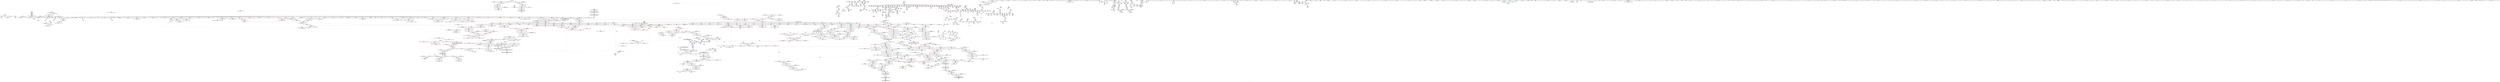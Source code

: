 digraph "SVFG" {
	label="SVFG";

	Node0x556670c925c0 [shape=record,color=grey,label="{NodeID: 0\nNullPtr|{|<s60>135}}"];
	Node0x556670c925c0 -> Node0x5566712239c0[style=solid];
	Node0x556670c925c0 -> Node0x556671223ac0[style=solid];
	Node0x556670c925c0 -> Node0x556671223b90[style=solid];
	Node0x556670c925c0 -> Node0x556671223c60[style=solid];
	Node0x556670c925c0 -> Node0x556671223d30[style=solid];
	Node0x556670c925c0 -> Node0x556671223e00[style=solid];
	Node0x556670c925c0 -> Node0x556671223ed0[style=solid];
	Node0x556670c925c0 -> Node0x556671223fa0[style=solid];
	Node0x556670c925c0 -> Node0x556671224070[style=solid];
	Node0x556670c925c0 -> Node0x556671224140[style=solid];
	Node0x556670c925c0 -> Node0x556671224210[style=solid];
	Node0x556670c925c0 -> Node0x5566712242e0[style=solid];
	Node0x556670c925c0 -> Node0x5566712243b0[style=solid];
	Node0x556670c925c0 -> Node0x556671224480[style=solid];
	Node0x556670c925c0 -> Node0x556671224550[style=solid];
	Node0x556670c925c0 -> Node0x556671224620[style=solid];
	Node0x556670c925c0 -> Node0x5566712246f0[style=solid];
	Node0x556670c925c0 -> Node0x5566712247f0[style=solid];
	Node0x556670c925c0 -> Node0x5566712248c0[style=solid];
	Node0x556670c925c0 -> Node0x556671224990[style=solid];
	Node0x556670c925c0 -> Node0x556671224a60[style=solid];
	Node0x556670c925c0 -> Node0x556671224b30[style=solid];
	Node0x556670c925c0 -> Node0x556671224c00[style=solid];
	Node0x556670c925c0 -> Node0x556671224cd0[style=solid];
	Node0x556670c925c0 -> Node0x556671224da0[style=solid];
	Node0x556670c925c0 -> Node0x556671224e70[style=solid];
	Node0x556670c925c0 -> Node0x556671224f40[style=solid];
	Node0x556670c925c0 -> Node0x556671225010[style=solid];
	Node0x556670c925c0 -> Node0x5566712250e0[style=solid];
	Node0x556670c925c0 -> Node0x5566712251b0[style=solid];
	Node0x556670c925c0 -> Node0x556671225280[style=solid];
	Node0x556670c925c0 -> Node0x556671225350[style=solid];
	Node0x556670c925c0 -> Node0x556671225420[style=solid];
	Node0x556670c925c0 -> Node0x5566712254f0[style=solid];
	Node0x556670c925c0 -> Node0x5566712255c0[style=solid];
	Node0x556670c925c0 -> Node0x556671225690[style=solid];
	Node0x556670c925c0 -> Node0x556671225760[style=solid];
	Node0x556670c925c0 -> Node0x556671225830[style=solid];
	Node0x556670c925c0 -> Node0x556671225900[style=solid];
	Node0x556670c925c0 -> Node0x5566712259d0[style=solid];
	Node0x556670c925c0 -> Node0x556671225aa0[style=solid];
	Node0x556670c925c0 -> Node0x556671225b70[style=solid];
	Node0x556670c925c0 -> Node0x556671225c40[style=solid];
	Node0x556670c925c0 -> Node0x556671225d10[style=solid];
	Node0x556670c925c0 -> Node0x556671225de0[style=solid];
	Node0x556670c925c0 -> Node0x556671225eb0[style=solid];
	Node0x556670c925c0 -> Node0x556671225f80[style=solid];
	Node0x556670c925c0 -> Node0x556671226050[style=solid];
	Node0x556670c925c0 -> Node0x556671226120[style=solid];
	Node0x556670c925c0 -> Node0x5566712261f0[style=solid];
	Node0x556670c925c0 -> Node0x5566712262c0[style=solid];
	Node0x556670c925c0 -> Node0x556671226390[style=solid];
	Node0x556670c925c0 -> Node0x5566712508d0[style=solid];
	Node0x556670c925c0 -> Node0x556671254fb0[style=solid];
	Node0x556670c925c0 -> Node0x556671255080[style=solid];
	Node0x556670c925c0 -> Node0x556671255150[style=solid];
	Node0x556670c925c0 -> Node0x556671256e90[style=solid];
	Node0x556670c925c0 -> Node0x556670a54210[style=solid];
	Node0x556670c925c0 -> Node0x556671281ab0[style=solid];
	Node0x556670c925c0 -> Node0x556671284f30[style=solid];
	Node0x556670c925c0:s60 -> Node0x5566713644f0[style=solid,color=red];
	Node0x5566712ed000 [shape=record,color=yellow,style=double,label="{NodeID: 1882\n28V_1 = ENCHI(MR_28V_0)\npts\{210000 \}\nFun[_ZNKSt6vectorINSt7__cxx1112basic_stringIcSt11char_traitsIcESaIcEEESaIS5_EE4sizeEv]}"];
	Node0x5566712ed000 -> Node0x55667122a3e0[style=dashed];
	Node0x5566712278d0 [shape=record,color=red,label="{NodeID: 775\n727\<--694\n\<--i\nmain\n}"];
	Node0x5566712278d0 -> Node0x556671282e30[style=solid];
	Node0x55667121dea0 [shape=record,color=black,label="{NodeID: 443\n1419\<--1278\n\<--this1\n_ZNSt6vectorINSt7__cxx1112basic_stringIcSt11char_traitsIcESaIcEEESaIS5_EE17_M_default_appendEm\n}"];
	Node0x55667121dea0 -> Node0x5566712376b0[style=solid];
	Node0x55667121dea0 -> Node0x556671237780[style=solid];
	Node0x556671361080 [shape=record,color=black,label="{NodeID: 2325\n2073 = PHI(2024, )\n1st arg _ZSteqIPNSt7__cxx1112basic_stringIcSt11char_traitsIcESaIcEEEEbRKSt13move_iteratorIT_ESB_ }"];
	Node0x556671361080 -> Node0x55667125b2d0[style=solid];
	Node0x556671211180 [shape=record,color=green,label="{NodeID: 111\n351\<--352\ny\<--y_field_insensitive\n_ZN8TestCase5solveEv\n}"];
	Node0x556671211180 -> Node0x55667123deb0[style=solid];
	Node0x556671211180 -> Node0x55667123df80[style=solid];
	Node0x556671211180 -> Node0x55667123e050[style=solid];
	Node0x556671211180 -> Node0x556671253340[style=solid];
	Node0x556671211180 -> Node0x5566712535b0[style=solid];
	Node0x556671211180 -> Node0x556671253750[style=solid];
	Node0x5566712f5860 [shape=record,color=yellow,style=double,label="{NodeID: 1993\n134V_1 = ENCHI(MR_134V_0)\npts\{1513 \}\nFun[_ZSt3maxImERKT_S2_S2_]}"];
	Node0x5566712f5860 -> Node0x55667122e4e0[style=dashed];
	Node0x55667122d300 [shape=record,color=red,label="{NodeID: 886\n1611\<--1610\n\<--coerce.dive4\n_ZSt34__uninitialized_move_if_noexcept_aIPNSt7__cxx1112basic_stringIcSt11char_traitsIcESaIcEEES6_SaIS5_EET0_T_S9_S8_RT1_\n|{<s0>121}}"];
	Node0x55667122d300:s0 -> Node0x55667136f730[style=solid,color=red];
	Node0x55667127fb30 [shape=record,color=grey,label="{NodeID: 1661\n570 = Binary(482, 569, )\n}"];
	Node0x55667127fb30 -> Node0x55667127f830[style=solid];
	Node0x556671233dd0 [shape=record,color=purple,label="{NodeID: 554\n551\<--358\narrayidx97\<--this1\n_ZN8TestCase5solveEv\n}"];
	Node0x55667136cde0 [shape=record,color=black,label="{NodeID: 2436\n1398 = PHI(1031, )\n|{<s0>102}}"];
	Node0x55667136cde0:s0 -> Node0x556671371210[style=solid,color=red];
	Node0x556671216460 [shape=record,color=green,label="{NodeID: 222\n1508\<--1509\n__s.addr\<--__s.addr_field_insensitive\n_ZNKSt6vectorINSt7__cxx1112basic_stringIcSt11char_traitsIcESaIcEEESaIS5_EE12_M_check_lenEmPKc\n}"];
	Node0x556671216460 -> Node0x55667122c940[style=solid];
	Node0x556671216460 -> Node0x556671257c60[style=solid];
	Node0x556671252710 [shape=record,color=blue,label="{NodeID: 997\n335\<--485\n_b57\<--add\n_ZN8TestCase5solveEv\n}"];
	Node0x556671252710 -> Node0x55667123cda0[style=dashed];
	Node0x556671252710 -> Node0x5566712cc050[style=dashed];
	Node0x5566712d10b0 [shape=record,color=black,label="{NodeID: 1772\nMR_177V_3 = PHI(MR_177V_5, MR_177V_2, )\npts\{210001 \}\n|{<s0>37}}"];
	Node0x5566712d10b0:s0 -> Node0x55667130a740[style=dashed,color=blue];
	Node0x556671239800 [shape=record,color=purple,label="{NodeID: 665\n2117\<--2116\n_M_current\<--this1\n_ZNSt13move_iteratorIPNSt7__cxx1112basic_stringIcSt11char_traitsIcESaIcEEEEC2ES6_\n}"];
	Node0x556671239800 -> Node0x55667125b6e0[style=solid];
	Node0x5566712248c0 [shape=record,color=black,label="{NodeID: 333\n1073\<--3\n\<--dummyVal\n_ZNSt12_Vector_baseINSt7__cxx1112basic_stringIcSt11char_traitsIcESaIcEEESaIS5_EED2Ev\n}"];
	Node0x5566712248c0 -> Node0x5566712557d0[style=solid];
	Node0x556671258140 [shape=record,color=blue,label="{NodeID: 1108\n1584\<--1579\n__last.addr\<--__last\n_ZSt34__uninitialized_move_if_noexcept_aIPNSt7__cxx1112basic_stringIcSt11char_traitsIcESaIcEEES6_SaIS5_EET0_T_S9_S8_RT1_\n}"];
	Node0x556671258140 -> Node0x55667122d090[style=dashed];
	Node0x556670c92650 [shape=record,color=green,label="{NodeID: 1\n7\<--1\n__dso_handle\<--dummyObj\nGlob }"];
	Node0x5566712ed0e0 [shape=record,color=yellow,style=double,label="{NodeID: 1883\n177V_1 = ENCHI(MR_177V_0)\npts\{210001 \}\nFun[_ZNKSt6vectorINSt7__cxx1112basic_stringIcSt11char_traitsIcESaIcEEESaIS5_EE4sizeEv]}"];
	Node0x5566712ed0e0 -> Node0x55667122a310[style=dashed];
	Node0x5566712279a0 [shape=record,color=red,label="{NodeID: 776\n733\<--694\n\<--i\nmain\n}"];
	Node0x5566712279a0 -> Node0x556671281330[style=solid];
	Node0x55667121df70 [shape=record,color=black,label="{NodeID: 444\n1428\<--1278\n\<--this1\n_ZNSt6vectorINSt7__cxx1112basic_stringIcSt11char_traitsIcESaIcEEESaIS5_EE17_M_default_appendEm\n}"];
	Node0x55667121df70 -> Node0x556671237850[style=solid];
	Node0x55667121df70 -> Node0x556671237920[style=solid];
	Node0x556671361190 [shape=record,color=black,label="{NodeID: 2326\n1141 = PHI(1049, 1381, 1400, )\n0th arg _ZNSt12_Vector_baseINSt7__cxx1112basic_stringIcSt11char_traitsIcESaIcEEESaIS5_EE13_M_deallocateEPS5_m }"];
	Node0x556671361190 -> Node0x556671255f20[style=solid];
	Node0x556671211250 [shape=record,color=green,label="{NodeID: 112\n353\<--354\ni137\<--i137_field_insensitive\n_ZN8TestCase5solveEv\n}"];
	Node0x556671211250 -> Node0x55667123e120[style=solid];
	Node0x556671211250 -> Node0x55667123e1f0[style=solid];
	Node0x556671211250 -> Node0x55667123e2c0[style=solid];
	Node0x556671211250 -> Node0x556671253b60[style=solid];
	Node0x556671211250 -> Node0x556671253d00[style=solid];
	Node0x5566712f5940 [shape=record,color=yellow,style=double,label="{NodeID: 1994\n132V_1 = ENCHI(MR_132V_0)\npts\{1507 \}\nFun[_ZSt3maxImERKT_S2_S2_]}"];
	Node0x5566712f5940 -> Node0x55667122e5b0[style=dashed];
	Node0x55667122d3d0 [shape=record,color=red,label="{NodeID: 887\n1613\<--1612\n\<--coerce.dive5\n_ZSt34__uninitialized_move_if_noexcept_aIPNSt7__cxx1112basic_stringIcSt11char_traitsIcESaIcEEES6_SaIS5_EET0_T_S9_S8_RT1_\n|{<s0>121}}"];
	Node0x55667122d3d0:s0 -> Node0x55667136f840[style=solid,color=red];
	Node0x55667127fcb0 [shape=record,color=grey,label="{NodeID: 1662\n574 = Binary(573, 572, )\n}"];
	Node0x55667127fcb0 -> Node0x5566712531a0[style=solid];
	Node0x556671233ea0 [shape=record,color=purple,label="{NodeID: 555\n554\<--358\narrayidx99\<--this1\n_ZN8TestCase5solveEv\n}"];
	Node0x556671233ea0 -> Node0x556671252f30[style=solid];
	Node0x55667136cef0 [shape=record,color=black,label="{NodeID: 2437\n1469 = PHI(1031, )\n|{<s0>106}}"];
	Node0x55667136cef0:s0 -> Node0x556671371210[style=solid,color=red];
	Node0x556671216530 [shape=record,color=green,label="{NodeID: 223\n1510\<--1511\n__len\<--__len_field_insensitive\n_ZNKSt6vectorINSt7__cxx1112basic_stringIcSt11char_traitsIcESaIcEEESaIS5_EE12_M_check_lenEmPKc\n}"];
	Node0x556671216530 -> Node0x55667122ca10[style=solid];
	Node0x556671216530 -> Node0x55667122cae0[style=solid];
	Node0x556671216530 -> Node0x55667122cbb0[style=solid];
	Node0x556671216530 -> Node0x556671257e00[style=solid];
	Node0x5566712527e0 [shape=record,color=blue,label="{NodeID: 998\n337\<--482\nj62\<--\n_ZN8TestCase5solveEv\n}"];
	Node0x5566712527e0 -> Node0x55667123ce70[style=dashed];
	Node0x5566712527e0 -> Node0x55667123cf40[style=dashed];
	Node0x5566712527e0 -> Node0x55667123d010[style=dashed];
	Node0x5566712527e0 -> Node0x55667123d0e0[style=dashed];
	Node0x5566712527e0 -> Node0x55667123d1b0[style=dashed];
	Node0x5566712527e0 -> Node0x55667123d280[style=dashed];
	Node0x5566712527e0 -> Node0x55667123d350[style=dashed];
	Node0x5566712527e0 -> Node0x5566712527e0[style=dashed];
	Node0x5566712527e0 -> Node0x5566712538f0[style=dashed];
	Node0x5566712527e0 -> Node0x5566712cc550[style=dashed];
	Node0x5566712d15b0 [shape=record,color=black,label="{NodeID: 1773\nMR_179V_3 = PHI(MR_179V_1, MR_179V_2, )\npts\{210002 \}\n|{<s0>37}}"];
	Node0x5566712d15b0:s0 -> Node0x55667130a740[style=dashed,color=blue];
	Node0x5566712398d0 [shape=record,color=purple,label="{NodeID: 666\n673\<--671\nadd.ptr\<--\n_ZNSt6vectorINSt7__cxx1112basic_stringIcSt11char_traitsIcESaIcEEESaIS5_EEixEm\n}"];
	Node0x5566712398d0 -> Node0x55667121b940[style=solid];
	Node0x556671224990 [shape=record,color=black,label="{NodeID: 334\n1075\<--3\n\<--dummyVal\n_ZNSt12_Vector_baseINSt7__cxx1112basic_stringIcSt11char_traitsIcESaIcEEESaIS5_EED2Ev\n}"];
	Node0x556671224990 -> Node0x5566712558a0[style=solid];
	Node0x556671258210 [shape=record,color=blue,label="{NodeID: 1109\n1586\<--1580\n__result.addr\<--__result\n_ZSt34__uninitialized_move_if_noexcept_aIPNSt7__cxx1112basic_stringIcSt11char_traitsIcESaIcEEES6_SaIS5_EET0_T_S9_S8_RT1_\n}"];
	Node0x556671258210 -> Node0x55667122d160[style=dashed];
	Node0x5566711dea40 [shape=record,color=green,label="{NodeID: 2\n9\<--1\n\<--dummyObj\nCan only get source location for instruction, argument, global var or function.}"];
	Node0x556671227a70 [shape=record,color=red,label="{NodeID: 777\n741\<--694\n\<--i\nmain\n}"];
	Node0x556671227a70 -> Node0x556671280730[style=solid];
	Node0x55667121e040 [shape=record,color=black,label="{NodeID: 445\n1435\<--1278\n\<--this1\n_ZNSt6vectorINSt7__cxx1112basic_stringIcSt11char_traitsIcESaIcEEESaIS5_EE17_M_default_appendEm\n}"];
	Node0x55667121e040 -> Node0x5566712379f0[style=solid];
	Node0x55667121e040 -> Node0x556671237ac0[style=solid];
	Node0x556671361320 [shape=record,color=black,label="{NodeID: 2327\n1142 = PHI(1052, 1382, 1404, )\n1st arg _ZNSt12_Vector_baseINSt7__cxx1112basic_stringIcSt11char_traitsIcESaIcEEESaIS5_EE13_M_deallocateEPS5_m }"];
	Node0x556671361320 -> Node0x556671255ff0[style=solid];
	Node0x556671211320 [shape=record,color=green,label="{NodeID: 113\n355\<--356\n_b138\<--_b138_field_insensitive\n_ZN8TestCase5solveEv\n}"];
	Node0x556671211320 -> Node0x55667123e390[style=solid];
	Node0x556671211320 -> Node0x556671253c30[style=solid];
	Node0x55667122d4a0 [shape=record,color=red,label="{NodeID: 888\n1632\<--1623\n\<--__first.addr\n_ZSt25__uninitialized_default_nIPNSt7__cxx1112basic_stringIcSt11char_traitsIcESaIcEEEmET_S7_T0_\n|{<s0>122}}"];
	Node0x55667122d4a0:s0 -> Node0x556671361b10[style=solid,color=red];
	Node0x55667127fe30 [shape=record,color=grey,label="{NodeID: 1663\n189 = Binary(188, 190, )\n}"];
	Node0x55667127fe30 -> Node0x556671250eb0[style=solid];
	Node0x556671233f70 [shape=record,color=purple,label="{NodeID: 556\n556\<--358\na100\<--this1\n_ZN8TestCase5solveEv\n}"];
	Node0x55667136d000 [shape=record,color=black,label="{NodeID: 2438\n1496 = PHI(1620, )\n}"];
	Node0x55667136d000 -> Node0x55667121e6c0[style=solid];
	Node0x556671216600 [shape=record,color=green,label="{NodeID: 224\n1512\<--1513\nref.tmp\<--ref.tmp_field_insensitive\n_ZNKSt6vectorINSt7__cxx1112basic_stringIcSt11char_traitsIcESaIcEEESaIS5_EE12_M_check_lenEmPKc\n|{|<s1>114}}"];
	Node0x556671216600 -> Node0x556671257d30[style=solid];
	Node0x556671216600:s1 -> Node0x556671363b70[style=solid,color=red];
	Node0x5566712528b0 [shape=record,color=blue,label="{NodeID: 999\n339\<--495\n_b63\<--add65\n_ZN8TestCase5solveEv\n}"];
	Node0x5566712528b0 -> Node0x55667123d420[style=dashed];
	Node0x5566712528b0 -> Node0x5566712528b0[style=dashed];
	Node0x5566712528b0 -> Node0x5566712cca50[style=dashed];
	Node0x5566712399a0 [shape=record,color=purple,label="{NodeID: 667\n824\<--822\nadd.ptr\<--\n_ZNSt6vectorINSt7__cxx1112basic_stringIcSt11char_traitsIcESaIcEEESaIS5_EE6resizeEm\n|{<s0>58}}"];
	Node0x5566712399a0:s0 -> Node0x556671362c40[style=solid,color=red];
	Node0x556671224a60 [shape=record,color=black,label="{NodeID: 335\n1354\<--3\n\<--dummyVal\n_ZNSt6vectorINSt7__cxx1112basic_stringIcSt11char_traitsIcESaIcEEESaIS5_EE17_M_default_appendEm\n}"];
	Node0x5566712582e0 [shape=record,color=blue,label="{NodeID: 1110\n1588\<--1581\n__alloc.addr\<--__alloc\n_ZSt34__uninitialized_move_if_noexcept_aIPNSt7__cxx1112basic_stringIcSt11char_traitsIcESaIcEEES6_SaIS5_EET0_T_S9_S8_RT1_\n}"];
	Node0x5566712582e0 -> Node0x55667122d230[style=dashed];
	Node0x55667120dbd0 [shape=record,color=green,label="{NodeID: 3\n15\<--1\n\<--dummyObj\nCan only get source location for instruction, argument, global var or function.}"];
	Node0x5566712ed2d0 [shape=record,color=yellow,style=double,label="{NodeID: 1885\n330V_1 = ENCHI(MR_330V_0)\npts\{18830000 \}\nFun[_ZSt32__make_move_if_noexcept_iteratorINSt7__cxx1112basic_stringIcSt11char_traitsIcESaIcEEESt13move_iteratorIPS5_EET0_PT_]|{<s0>142}}"];
	Node0x5566712ed2d0:s0 -> Node0x55667125b6e0[style=dashed,color=red];
	Node0x556671227b40 [shape=record,color=red,label="{NodeID: 778\n753\<--694\n\<--i\nmain\n}"];
	Node0x556671227b40 -> Node0x5566712802b0[style=solid];
	Node0x55667121e110 [shape=record,color=black,label="{NodeID: 446\n1291\<--1286\nsub.ptr.lhs.cast\<--\n_ZNSt6vectorINSt7__cxx1112basic_stringIcSt11char_traitsIcESaIcEEESaIS5_EE17_M_default_appendEm\n}"];
	Node0x55667121e110 -> Node0x556671281030[style=solid];
	Node0x5566713614b0 [shape=record,color=black,label="{NodeID: 2328\n1143 = PHI(1062, 1383, 1416, )\n2nd arg _ZNSt12_Vector_baseINSt7__cxx1112basic_stringIcSt11char_traitsIcESaIcEEESaIS5_EE13_M_deallocateEPS5_m }"];
	Node0x5566713614b0 -> Node0x5566712560c0[style=solid];
	Node0x5566712113f0 [shape=record,color=green,label="{NodeID: 114\n646\<--647\n_ZN8TestCase4outpEPKcz\<--_ZN8TestCase4outpEPKcz_field_insensitive\n}"];
	Node0x55667122d570 [shape=record,color=red,label="{NodeID: 889\n1633\<--1625\n\<--__n.addr\n_ZSt25__uninitialized_default_nIPNSt7__cxx1112basic_stringIcSt11char_traitsIcESaIcEEEmET_S7_T0_\n|{<s0>122}}"];
	Node0x55667122d570:s0 -> Node0x556671362170[style=solid,color=red];
	Node0x55667127ffb0 [shape=record,color=grey,label="{NodeID: 1664\n197 = Binary(196, 190, )\n}"];
	Node0x556671234040 [shape=record,color=purple,label="{NodeID: 557\n557\<--358\narrayidx101\<--this1\n_ZN8TestCase5solveEv\n}"];
	Node0x55667136d110 [shape=record,color=black,label="{NodeID: 2439\n1518 = PHI(1720, )\n}"];
	Node0x55667136d110 -> Node0x55667127dd30[style=solid];
	Node0x5566712166d0 [shape=record,color=green,label="{NodeID: 225\n1519\<--1520\n_ZNKSt6vectorINSt7__cxx1112basic_stringIcSt11char_traitsIcESaIcEEESaIS5_EE8max_sizeEv\<--_ZNKSt6vectorINSt7__cxx1112basic_stringIcSt11char_traitsIcESaIcEEESaIS5_EE8max_sizeEv_field_insensitive\n}"];
	Node0x556671252980 [shape=record,color=blue,label="{NodeID: 1000\n341\<--15\nii\<--\n_ZN8TestCase5solveEv\n}"];
	Node0x556671252980 -> Node0x55667123d4f0[style=dashed];
	Node0x556671252980 -> Node0x55667123d5c0[style=dashed];
	Node0x556671252980 -> Node0x55667123d690[style=dashed];
	Node0x556671252980 -> Node0x55667123d760[style=dashed];
	Node0x556671252980 -> Node0x556671252cc0[style=dashed];
	Node0x556671252980 -> Node0x5566712e4d30[style=dashed];
	Node0x556671239a70 [shape=record,color=purple,label="{NodeID: 668\n1330\<--1328\nadd.ptr\<--\n_ZNSt6vectorINSt7__cxx1112basic_stringIcSt11char_traitsIcESaIcEEESaIS5_EE17_M_default_appendEm\n|{<s0>92}}"];
	Node0x556671239a70:s0 -> Node0x556671363dc0[style=solid,color=red];
	Node0x556671224b30 [shape=record,color=black,label="{NodeID: 336\n1355\<--3\n\<--dummyVal\n_ZNSt6vectorINSt7__cxx1112basic_stringIcSt11char_traitsIcESaIcEEESaIS5_EE17_M_default_appendEm\n}"];
	Node0x556671224b30 -> Node0x556671257030[style=solid];
	Node0x5566712583b0 [shape=record,color=blue,label="{NodeID: 1111\n1602\<--1599\ncoerce.dive\<--call\n_ZSt34__uninitialized_move_if_noexcept_aIPNSt7__cxx1112basic_stringIcSt11char_traitsIcESaIcEEES6_SaIS5_EET0_T_S9_S8_RT1_\n}"];
	Node0x5566712583b0 -> Node0x55667122d300[style=dashed];
	Node0x55667120e320 [shape=record,color=green,label="{NodeID: 4\n22\<--1\n_ZSt4cerr\<--dummyObj\nGlob }"];
	Node0x556671227c10 [shape=record,color=red,label="{NodeID: 779\n728\<--696\n\<--_b\nmain\n}"];
	Node0x556671227c10 -> Node0x556671282e30[style=solid];
	Node0x55667121e1e0 [shape=record,color=black,label="{NodeID: 447\n1292\<--1290\nsub.ptr.rhs.cast\<--\n_ZNSt6vectorINSt7__cxx1112basic_stringIcSt11char_traitsIcESaIcEEESaIS5_EE17_M_default_appendEm\n}"];
	Node0x55667121e1e0 -> Node0x556671281030[style=solid];
	Node0x556671361640 [shape=record,color=black,label="{NodeID: 2329\n1032 = PHI(140, 1303, 1332, 1348, 1369, 1397, 1468, )\n0th arg _ZNSt12_Vector_baseINSt7__cxx1112basic_stringIcSt11char_traitsIcESaIcEEESaIS5_EE19_M_get_Tp_allocatorEv }"];
	Node0x556671361640 -> Node0x556671255630[style=solid];
	Node0x556671216a40 [shape=record,color=green,label="{NodeID: 115\n661\<--662\nthis.addr\<--this.addr_field_insensitive\n_ZNSt6vectorINSt7__cxx1112basic_stringIcSt11char_traitsIcESaIcEEESaIS5_EEixEm\n}"];
	Node0x556671216a40 -> Node0x556671227590[style=solid];
	Node0x556671216a40 -> Node0x556671253dd0[style=solid];
	Node0x55667122d640 [shape=record,color=red,label="{NodeID: 890\n1653\<--1641\n\<--__first.addr\n_ZNSt27__uninitialized_default_n_1ILb0EE18__uninit_default_nIPNSt7__cxx1112basic_stringIcSt11char_traitsIcESaIcEEEmEET_S9_T0_\n}"];
	Node0x55667122d640 -> Node0x556671258960[style=solid];
	Node0x556671280130 [shape=record,color=grey,label="{NodeID: 1665\n810 = Binary(808, 809, )\n|{<s0>56}}"];
	Node0x556671280130:s0 -> Node0x556671364ce0[style=solid,color=red];
	Node0x556671234110 [shape=record,color=purple,label="{NodeID: 558\n560\<--358\narrayidx103\<--this1\n_ZN8TestCase5solveEv\n}"];
	Node0x556671234110 -> Node0x556671253000[style=solid];
	Node0x55667136d250 [shape=record,color=black,label="{NodeID: 2440\n1521 = PHI(1238, )\n}"];
	Node0x55667136d250 -> Node0x55667127dd30[style=solid];
	Node0x5566712167d0 [shape=record,color=green,label="{NodeID: 226\n1528\<--1529\n_ZSt20__throw_length_errorPKc\<--_ZSt20__throw_length_errorPKc_field_insensitive\n}"];
	Node0x556671252a50 [shape=record,color=blue,label="{NodeID: 1001\n343\<--518\n_b77\<--\n_ZN8TestCase5solveEv\n}"];
	Node0x556671252a50 -> Node0x55667123d830[style=dashed];
	Node0x556671252a50 -> Node0x5566712e5230[style=dashed];
	Node0x556671239b40 [shape=record,color=purple,label="{NodeID: 669\n1337\<--1335\nadd.ptr15\<--\n_ZNSt6vectorINSt7__cxx1112basic_stringIcSt11char_traitsIcESaIcEEESaIS5_EE17_M_default_appendEm\n}"];
	Node0x556671239b40 -> Node0x556671256f60[style=solid];
	Node0x556671224c00 [shape=record,color=black,label="{NodeID: 337\n1357\<--3\n\<--dummyVal\n_ZNSt6vectorINSt7__cxx1112basic_stringIcSt11char_traitsIcESaIcEEESaIS5_EE17_M_default_appendEm\n}"];
	Node0x556671224c00 -> Node0x556671257100[style=solid];
	Node0x556671258480 [shape=record,color=blue,label="{NodeID: 1112\n1606\<--1605\ncoerce.dive3\<--call2\n_ZSt34__uninitialized_move_if_noexcept_aIPNSt7__cxx1112basic_stringIcSt11char_traitsIcESaIcEEES6_SaIS5_EET0_T_S9_S8_RT1_\n}"];
	Node0x556671258480 -> Node0x55667122d3d0[style=dashed];
	Node0x55667120e3e0 [shape=record,color=green,label="{NodeID: 5\n23\<--1\n.str\<--dummyObj\nGlob }"];
	Node0x556671227ce0 [shape=record,color=red,label="{NodeID: 780\n780\<--700\nexn\<--exn.slot\nmain\n}"];
	Node0x55667121e2b0 [shape=record,color=black,label="{NodeID: 448\n1413\<--1408\nsub.ptr.lhs.cast40\<--\n_ZNSt6vectorINSt7__cxx1112basic_stringIcSt11char_traitsIcESaIcEEESaIS5_EE17_M_default_appendEm\n}"];
	Node0x55667121e2b0 -> Node0x556671280bb0[style=solid];
	Node0x556671361b10 [shape=record,color=black,label="{NodeID: 2330\n1639 = PHI(1632, )\n0th arg _ZNSt27__uninitialized_default_n_1ILb0EE18__uninit_default_nIPNSt7__cxx1112basic_stringIcSt11char_traitsIcESaIcEEEmEET_S9_T0_ }"];
	Node0x556671361b10 -> Node0x5566712587c0[style=solid];
	Node0x556671216ad0 [shape=record,color=green,label="{NodeID: 116\n663\<--664\n__n.addr\<--__n.addr_field_insensitive\n_ZNSt6vectorINSt7__cxx1112basic_stringIcSt11char_traitsIcESaIcEEESaIS5_EEixEm\n}"];
	Node0x556671216ad0 -> Node0x556671227660[style=solid];
	Node0x556671216ad0 -> Node0x556671253ea0[style=solid];
	Node0x55667122d710 [shape=record,color=red,label="{NodeID: 891\n1681\<--1641\n\<--__first.addr\n_ZNSt27__uninitialized_default_n_1ILb0EE18__uninit_default_nIPNSt7__cxx1112basic_stringIcSt11char_traitsIcESaIcEEEmEET_S9_T0_\n|{<s0>126}}"];
	Node0x55667122d710:s0 -> Node0x5566713654a0[style=solid,color=red];
	Node0x5566712802b0 [shape=record,color=grey,label="{NodeID: 1666\n754 = Binary(753, 190, )\n}"];
	Node0x5566712802b0 -> Node0x556671254380[style=solid];
	Node0x5566712341e0 [shape=record,color=purple,label="{NodeID: 559\n582\<--358\na113\<--this1\n_ZN8TestCase5solveEv\n}"];
	Node0x55667136d390 [shape=record,color=black,label="{NodeID: 2441\n1531 = PHI(1238, )\n}"];
	Node0x55667136d390 -> Node0x556671246850[style=solid];
	Node0x5566712168d0 [shape=record,color=green,label="{NodeID: 227\n1535\<--1536\n_ZSt3maxImERKT_S2_S2_\<--_ZSt3maxImERKT_S2_S2__field_insensitive\n}"];
	Node0x556671252b20 [shape=record,color=blue,label="{NodeID: 1002\n529\<--444\narrayidx84\<--\n_ZN8TestCase5solveEv\n}"];
	Node0x556671252b20 -> Node0x556671252bf0[style=dashed];
	Node0x556671239c10 [shape=record,color=purple,label="{NodeID: 670\n1368\<--1366\nadd.ptr23\<--\n_ZNSt6vectorINSt7__cxx1112basic_stringIcSt11char_traitsIcESaIcEEESaIS5_EE17_M_default_appendEm\n|{<s0>97}}"];
	Node0x556671239c10:s0 -> Node0x556671371040[style=solid,color=red];
	Node0x556671224cd0 [shape=record,color=black,label="{NodeID: 338\n1373\<--3\n\<--dummyVal\n_ZNSt6vectorINSt7__cxx1112basic_stringIcSt11char_traitsIcESaIcEEESaIS5_EE17_M_default_appendEm\n}"];
	Node0x556671258550 [shape=record,color=blue,label="{NodeID: 1113\n1623\<--1621\n__first.addr\<--__first\n_ZSt25__uninitialized_default_nIPNSt7__cxx1112basic_stringIcSt11char_traitsIcESaIcEEEmET_S7_T0_\n}"];
	Node0x556671258550 -> Node0x55667122d4a0[style=dashed];
	Node0x55667120e4a0 [shape=record,color=green,label="{NodeID: 6\n25\<--1\n.str.3\<--dummyObj\nGlob }"];
	Node0x556671227db0 [shape=record,color=red,label="{NodeID: 781\n781\<--702\nsel\<--ehselector.slot\nmain\n}"];
	Node0x55667121e380 [shape=record,color=black,label="{NodeID: 449\n1414\<--1412\nsub.ptr.rhs.cast41\<--\n_ZNSt6vectorINSt7__cxx1112basic_stringIcSt11char_traitsIcESaIcEEESaIS5_EE17_M_default_appendEm\n}"];
	Node0x55667121e380 -> Node0x556671280bb0[style=solid];
	Node0x556671361c20 [shape=record,color=black,label="{NodeID: 2331\n1100 = PHI(1093, )\n1st arg _ZNSt12_Destroy_auxILb0EE9__destroyIPNSt7__cxx1112basic_stringIcSt11char_traitsIcESaIcEEEEEvT_S9_ }"];
	Node0x556671361c20 -> Node0x556671255be0[style=solid];
	Node0x556671216b60 [shape=record,color=green,label="{NodeID: 117\n680\<--681\nthis.addr\<--this.addr_field_insensitive\n_ZN8TestCaseD2Ev\n}"];
	Node0x556671216b60 -> Node0x556671227800[style=solid];
	Node0x556671216b60 -> Node0x556671253f70[style=solid];
	Node0x55667122d7e0 [shape=record,color=red,label="{NodeID: 892\n1656\<--1643\n\<--__n.addr\n_ZNSt27__uninitialized_default_n_1ILb0EE18__uninit_default_nIPNSt7__cxx1112basic_stringIcSt11char_traitsIcESaIcEEEmEET_S9_T0_\n}"];
	Node0x55667122d7e0 -> Node0x556671283130[style=solid];
	Node0x556671280430 [shape=record,color=grey,label="{NodeID: 1667\n1828 = Binary(1827, 1063, )\n}"];
	Node0x5566712342b0 [shape=record,color=purple,label="{NodeID: 560\n585\<--358\narrayidx115\<--this1\n_ZN8TestCase5solveEv\n}"];
	Node0x55667136d4d0 [shape=record,color=black,label="{NodeID: 2442\n1532 = PHI(1238, )\n}"];
	Node0x55667136d4d0 -> Node0x556671257d30[style=solid];
	Node0x55667121eed0 [shape=record,color=green,label="{NodeID: 228\n1557\<--1558\nthis.addr\<--this.addr_field_insensitive\n_ZNSt12_Vector_baseINSt7__cxx1112basic_stringIcSt11char_traitsIcESaIcEEESaIS5_EE11_M_allocateEm\n}"];
	Node0x55667121eed0 -> Node0x55667122cd50[style=solid];
	Node0x55667121eed0 -> Node0x556671257ed0[style=solid];
	Node0x556671252bf0 [shape=record,color=blue,label="{NodeID: 1003\n535\<--444\narrayidx88\<--\n_ZN8TestCase5solveEv\n}"];
	Node0x556671252bf0 -> Node0x556671252b20[style=dashed];
	Node0x556671252bf0 -> Node0x556671252f30[style=dashed];
	Node0x556671252bf0 -> Node0x556671253410[style=dashed];
	Node0x556671252bf0 -> Node0x5566712e6b30[style=dashed];
	Node0x556671239ce0 [shape=record,color=purple,label="{NodeID: 671\n1425\<--1423\nadd.ptr46\<--\n_ZNSt6vectorINSt7__cxx1112basic_stringIcSt11char_traitsIcESaIcEEESaIS5_EE17_M_default_appendEm\n}"];
	Node0x556671224da0 [shape=record,color=black,label="{NodeID: 339\n1374\<--3\n\<--dummyVal\n_ZNSt6vectorINSt7__cxx1112basic_stringIcSt11char_traitsIcESaIcEEESaIS5_EE17_M_default_appendEm\n}"];
	Node0x556671224da0 -> Node0x5566712571d0[style=solid];
	Node0x556671258620 [shape=record,color=blue,label="{NodeID: 1114\n1625\<--1622\n__n.addr\<--__n\n_ZSt25__uninitialized_default_nIPNSt7__cxx1112basic_stringIcSt11char_traitsIcESaIcEEEmET_S7_T0_\n}"];
	Node0x556671258620 -> Node0x55667122d570[style=dashed];
	Node0x55667120e560 [shape=record,color=green,label="{NodeID: 7\n27\<--1\n.str.4\<--dummyObj\nGlob }"];
	Node0x556671227e80 [shape=record,color=red,label="{NodeID: 782\n801\<--795\nthis1\<--this.addr\n_ZNSt6vectorINSt7__cxx1112basic_stringIcSt11char_traitsIcESaIcEEESaIS5_EE6resizeEm\n|{|<s1>54|<s2>55|<s3>56|<s4>57|<s5>58}}"];
	Node0x556671227e80 -> Node0x55667121bc80[style=solid];
	Node0x556671227e80:s1 -> Node0x55667136ff90[style=solid,color=red];
	Node0x556671227e80:s2 -> Node0x55667136ff90[style=solid,color=red];
	Node0x556671227e80:s3 -> Node0x556671364bd0[style=solid,color=red];
	Node0x556671227e80:s4 -> Node0x55667136ff90[style=solid,color=red];
	Node0x556671227e80:s5 -> Node0x556671362b00[style=solid,color=red];
	Node0x55667121e450 [shape=record,color=black,label="{NodeID: 450\n1464\<--1462\n\<--this1\n_ZNSt6vectorINSt7__cxx1112basic_stringIcSt11char_traitsIcESaIcEEESaIS5_EE15_M_erase_at_endEPS5_\n}"];
	Node0x55667121e450 -> Node0x556671237b90[style=solid];
	Node0x55667121e450 -> Node0x556671237c60[style=solid];
	Node0x556671361d30 [shape=record,color=black,label="{NodeID: 2332\n1555 = PHI(1321, )\n0th arg _ZNSt12_Vector_baseINSt7__cxx1112basic_stringIcSt11char_traitsIcESaIcEEESaIS5_EE11_M_allocateEm }"];
	Node0x556671361d30 -> Node0x556671257ed0[style=solid];
	Node0x556671216c30 [shape=record,color=green,label="{NodeID: 118\n686\<--687\n_ZNSt7__cxx1112basic_stringIcSt11char_traitsIcESaIcEED1Ev\<--_ZNSt7__cxx1112basic_stringIcSt11char_traitsIcESaIcEED1Ev_field_insensitive\n}"];
	Node0x55667122d8b0 [shape=record,color=red,label="{NodeID: 893\n1665\<--1643\n\<--__n.addr\n_ZNSt27__uninitialized_default_n_1ILb0EE18__uninit_default_nIPNSt7__cxx1112basic_stringIcSt11char_traitsIcESaIcEEEmEET_S9_T0_\n}"];
	Node0x55667122d8b0 -> Node0x55667127ec30[style=solid];
	Node0x5566712805b0 [shape=record,color=grey,label="{NodeID: 1668\n447 = Binary(446, 190, )\n}"];
	Node0x5566712805b0 -> Node0x556671252160[style=solid];
	Node0x556671234380 [shape=record,color=purple,label="{NodeID: 561\n588\<--358\narrayidx117\<--this1\n_ZN8TestCase5solveEv\n}"];
	Node0x556671234380 -> Node0x556671253410[style=solid];
	Node0x55667136d610 [shape=record,color=black,label="{NodeID: 2443\n1534 = PHI(1736, )\n}"];
	Node0x55667136d610 -> Node0x55667122cc80[style=solid];
	Node0x55667121ef60 [shape=record,color=green,label="{NodeID: 229\n1559\<--1560\n__n.addr\<--__n.addr_field_insensitive\n_ZNSt12_Vector_baseINSt7__cxx1112basic_stringIcSt11char_traitsIcESaIcEEESaIS5_EE11_M_allocateEm\n}"];
	Node0x55667121ef60 -> Node0x55667122ce20[style=solid];
	Node0x55667121ef60 -> Node0x55667122cef0[style=solid];
	Node0x55667121ef60 -> Node0x556671257fa0[style=solid];
	Node0x556671252cc0 [shape=record,color=blue,label="{NodeID: 1004\n341\<--539\nii\<--inc90\n_ZN8TestCase5solveEv\n}"];
	Node0x556671252cc0 -> Node0x55667123d4f0[style=dashed];
	Node0x556671252cc0 -> Node0x55667123d5c0[style=dashed];
	Node0x556671252cc0 -> Node0x55667123d690[style=dashed];
	Node0x556671252cc0 -> Node0x55667123d760[style=dashed];
	Node0x556671252cc0 -> Node0x556671252cc0[style=dashed];
	Node0x556671252cc0 -> Node0x5566712e4d30[style=dashed];
	Node0x556671239db0 [shape=record,color=purple,label="{NodeID: 672\n1427\<--1423\nadd.ptr47\<--\n_ZNSt6vectorINSt7__cxx1112basic_stringIcSt11char_traitsIcESaIcEEESaIS5_EE17_M_default_appendEm\n}"];
	Node0x556671239db0 -> Node0x556671257440[style=solid];
	Node0x556671224e70 [shape=record,color=black,label="{NodeID: 340\n1376\<--3\n\<--dummyVal\n_ZNSt6vectorINSt7__cxx1112basic_stringIcSt11char_traitsIcESaIcEEESaIS5_EE17_M_default_appendEm\n}"];
	Node0x556671224e70 -> Node0x5566712572a0[style=solid];
	Node0x5566712586f0 [shape=record,color=blue,label="{NodeID: 1115\n1627\<--425\n__assignable\<--\n_ZSt25__uninitialized_default_nIPNSt7__cxx1112basic_stringIcSt11char_traitsIcESaIcEEEmET_S7_T0_\n}"];
	Node0x55667120e620 [shape=record,color=green,label="{NodeID: 8\n29\<--1\n.str.5\<--dummyObj\nGlob }"];
	Node0x556671227f50 [shape=record,color=red,label="{NodeID: 783\n802\<--797\n\<--__new_size.addr\n_ZNSt6vectorINSt7__cxx1112basic_stringIcSt11char_traitsIcESaIcEEESaIS5_EE6resizeEm\n}"];
	Node0x556671227f50 -> Node0x5566712838b0[style=solid];
	Node0x55667121e520 [shape=record,color=black,label="{NodeID: 451\n1468\<--1462\n\<--this1\n_ZNSt6vectorINSt7__cxx1112basic_stringIcSt11char_traitsIcESaIcEEESaIS5_EE15_M_erase_at_endEPS5_\n|{<s0>105}}"];
	Node0x55667121e520:s0 -> Node0x556671361640[style=solid,color=red];
	Node0x556671361e40 [shape=record,color=black,label="{NodeID: 2333\n1556 = PHI(1322, )\n1st arg _ZNSt12_Vector_baseINSt7__cxx1112basic_stringIcSt11char_traitsIcESaIcEEESaIS5_EE11_M_allocateEm }"];
	Node0x556671361e40 -> Node0x556671257fa0[style=solid];
	Node0x556671216d30 [shape=record,color=green,label="{NodeID: 119\n689\<--690\nmain\<--main_field_insensitive\n}"];
	Node0x55667122d980 [shape=record,color=red,label="{NodeID: 894\n1659\<--1645\n\<--__cur\n_ZNSt27__uninitialized_default_n_1ILb0EE18__uninit_default_nIPNSt7__cxx1112basic_stringIcSt11char_traitsIcESaIcEEEmEET_S9_T0_\n|{<s0>123}}"];
	Node0x55667122d980:s0 -> Node0x556671371600[style=solid,color=red];
	Node0x556671280730 [shape=record,color=grey,label="{NodeID: 1669\n742 = Binary(741, 190, )\n}"];
	Node0x556671234450 [shape=record,color=purple,label="{NodeID: 562\n625\<--358\na134\<--this1\n_ZN8TestCase5solveEv\n}"];
	Node0x55667136d750 [shape=record,color=black,label="{NodeID: 2444\n1541 = PHI(1238, )\n}"];
	Node0x55667136d750 -> Node0x5566712823b0[style=solid];
	Node0x55667121f030 [shape=record,color=green,label="{NodeID: 230\n1571\<--1572\n_ZNSt16allocator_traitsISaINSt7__cxx1112basic_stringIcSt11char_traitsIcESaIcEEEEE8allocateERS6_m\<--_ZNSt16allocator_traitsISaINSt7__cxx1112basic_stringIcSt11char_traitsIcESaIcEEEEE8allocateERS6_m_field_insensitive\n}"];
	Node0x556671252d90 [shape=record,color=blue,label="{NodeID: 1005\n345\<--15\njj\<--\n_ZN8TestCase5solveEv\n}"];
	Node0x556671252d90 -> Node0x55667123d900[style=dashed];
	Node0x556671252d90 -> Node0x55667123d9d0[style=dashed];
	Node0x556671252d90 -> Node0x55667123daa0[style=dashed];
	Node0x556671252d90 -> Node0x55667123db70[style=dashed];
	Node0x556671252d90 -> Node0x5566712530d0[style=dashed];
	Node0x556671252d90 -> Node0x5566712e5730[style=dashed];
	Node0x556671239e80 [shape=record,color=purple,label="{NodeID: 673\n1434\<--1432\nadd.ptr50\<--\n_ZNSt6vectorINSt7__cxx1112basic_stringIcSt11char_traitsIcESaIcEEESaIS5_EE17_M_default_appendEm\n}"];
	Node0x556671239e80 -> Node0x556671257510[style=solid];
	Node0x556671224f40 [shape=record,color=black,label="{NodeID: 341\n1444\<--3\nlpad.val\<--dummyVal\n_ZNSt6vectorINSt7__cxx1112basic_stringIcSt11char_traitsIcESaIcEEESaIS5_EE17_M_default_appendEm\n}"];
	Node0x5566712587c0 [shape=record,color=blue,label="{NodeID: 1116\n1641\<--1639\n__first.addr\<--__first\n_ZNSt27__uninitialized_default_n_1ILb0EE18__uninit_default_nIPNSt7__cxx1112basic_stringIcSt11char_traitsIcESaIcEEEmEET_S9_T0_\n}"];
	Node0x5566712587c0 -> Node0x55667122d640[style=dashed];
	Node0x5566712587c0 -> Node0x55667122d710[style=dashed];
	Node0x55667120e720 [shape=record,color=green,label="{NodeID: 9\n31\<--1\nstdin\<--dummyObj\nGlob }"];
	Node0x556671228020 [shape=record,color=red,label="{NodeID: 784\n808\<--797\n\<--__new_size.addr\n_ZNSt6vectorINSt7__cxx1112basic_stringIcSt11char_traitsIcESaIcEEESaIS5_EE6resizeEm\n}"];
	Node0x556671228020 -> Node0x556671280130[style=solid];
	Node0x55667121e5f0 [shape=record,color=black,label="{NodeID: 452\n1472\<--1462\n\<--this1\n_ZNSt6vectorINSt7__cxx1112basic_stringIcSt11char_traitsIcESaIcEEESaIS5_EE15_M_erase_at_endEPS5_\n}"];
	Node0x55667121e5f0 -> Node0x556671237d30[style=solid];
	Node0x55667121e5f0 -> Node0x556671237e00[style=solid];
	Node0x556671361f50 [shape=record,color=black,label="{NodeID: 2334\n793 = PHI(19, )\n0th arg _ZNSt6vectorINSt7__cxx1112basic_stringIcSt11char_traitsIcESaIcEEESaIS5_EE6resizeEm }"];
	Node0x556671361f50 -> Node0x5566712545f0[style=solid];
	Node0x556671216e30 [shape=record,color=green,label="{NodeID: 120\n692\<--693\nretval\<--retval_field_insensitive\nmain\n}"];
	Node0x556671216e30 -> Node0x556671254040[style=solid];
	Node0x55667122da50 [shape=record,color=red,label="{NodeID: 895\n1669\<--1645\n\<--__cur\n_ZNSt27__uninitialized_default_n_1ILb0EE18__uninit_default_nIPNSt7__cxx1112basic_stringIcSt11char_traitsIcESaIcEEEmEET_S9_T0_\n}"];
	Node0x55667122da50 -> Node0x5566712382e0[style=solid];
	Node0x5566712808b0 [shape=record,color=grey,label="{NodeID: 1670\n88 = Binary(89, 85, )\n}"];
	Node0x5566712808b0 -> Node0x5566712509d0[style=solid];
	Node0x556671234520 [shape=record,color=purple,label="{NodeID: 563\n626\<--358\narrayidx135\<--this1\n_ZN8TestCase5solveEv\n}"];
	Node0x55667136d890 [shape=record,color=black,label="{NodeID: 2445\n1545 = PHI(1720, )\n}"];
	Node0x55667136d890 -> Node0x556671282530[style=solid];
	Node0x55667121f100 [shape=record,color=green,label="{NodeID: 231\n1582\<--1583\n__first.addr\<--__first.addr_field_insensitive\n_ZSt34__uninitialized_move_if_noexcept_aIPNSt7__cxx1112basic_stringIcSt11char_traitsIcESaIcEEES6_SaIS5_EET0_T_S9_S8_RT1_\n}"];
	Node0x55667121f100 -> Node0x55667122cfc0[style=solid];
	Node0x55667121f100 -> Node0x556671258070[style=solid];
	Node0x556671252e60 [shape=record,color=blue,label="{NodeID: 1006\n347\<--543\n_b92\<--\n_ZN8TestCase5solveEv\n}"];
	Node0x556671252e60 -> Node0x55667123dc40[style=dashed];
	Node0x556671252e60 -> Node0x5566712e5c30[style=dashed];
	Node0x556671239f50 [shape=record,color=red,label="{NodeID: 674\n178\<--14\n\<--itest\n_Z4workv\n}"];
	Node0x556671239f50 -> Node0x5566712835b0[style=solid];
	Node0x556671225010 [shape=record,color=black,label="{NodeID: 342\n1445\<--3\nlpad.val56\<--dummyVal\n_ZNSt6vectorINSt7__cxx1112basic_stringIcSt11char_traitsIcESaIcEEESaIS5_EE17_M_default_appendEm\n}"];
	Node0x556671258890 [shape=record,color=blue,label="{NodeID: 1117\n1643\<--1640\n__n.addr\<--__n\n_ZNSt27__uninitialized_default_n_1ILb0EE18__uninit_default_nIPNSt7__cxx1112basic_stringIcSt11char_traitsIcESaIcEEEmEET_S9_T0_\n}"];
	Node0x556671258890 -> Node0x5566712d8410[style=dashed];
	Node0x55667120e820 [shape=record,color=green,label="{NodeID: 10\n32\<--1\n.str.6\<--dummyObj\nGlob }"];
	Node0x5566712280f0 [shape=record,color=red,label="{NodeID: 785\n815\<--797\n\<--__new_size.addr\n_ZNSt6vectorINSt7__cxx1112basic_stringIcSt11char_traitsIcESaIcEEESaIS5_EE6resizeEm\n}"];
	Node0x5566712280f0 -> Node0x556671284630[style=solid];
	Node0x55667121e6c0 [shape=record,color=black,label="{NodeID: 453\n1481\<--1496\n_ZSt27__uninitialized_default_n_aIPNSt7__cxx1112basic_stringIcSt11char_traitsIcESaIcEEEmS5_ET_S7_T0_RSaIT1_E_ret\<--call\n_ZSt27__uninitialized_default_n_aIPNSt7__cxx1112basic_stringIcSt11char_traitsIcESaIcEEEmS5_ET_S7_T0_RSaIT1_E\n|{<s0>87|<s1>92}}"];
	Node0x55667121e6c0:s0 -> Node0x55667136a2a0[style=solid,color=blue];
	Node0x55667121e6c0:s1 -> Node0x55667136ca10[style=solid,color=blue];
	Node0x556671362060 [shape=record,color=black,label="{NodeID: 2335\n794 = PHI(719, )\n1st arg _ZNSt6vectorINSt7__cxx1112basic_stringIcSt11char_traitsIcESaIcEEESaIS5_EE6resizeEm }"];
	Node0x556671362060 -> Node0x5566712546c0[style=solid];
	Node0x556671216f00 [shape=record,color=green,label="{NodeID: 121\n694\<--695\ni\<--i_field_insensitive\nmain\n}"];
	Node0x556671216f00 -> Node0x5566712278d0[style=solid];
	Node0x556671216f00 -> Node0x5566712279a0[style=solid];
	Node0x556671216f00 -> Node0x556671227a70[style=solid];
	Node0x556671216f00 -> Node0x556671227b40[style=solid];
	Node0x556671216f00 -> Node0x5566712541e0[style=solid];
	Node0x556671216f00 -> Node0x556671254380[style=solid];
	Node0x5566712eb310 [shape=record,color=yellow,style=double,label="{NodeID: 2003\n348V_1 = ENCHI(MR_348V_0)\npts\{1949 \}\nFun[_ZNSt20__uninitialized_copyILb0EE13__uninit_copyISt13move_iteratorIPNSt7__cxx1112basic_stringIcSt11char_traitsIcESaIcEEEES9_EET0_T_SC_SB_]}"];
	Node0x5566712eb310 -> Node0x55667125a910[style=dashed];
	Node0x55667122db20 [shape=record,color=red,label="{NodeID: 896\n1682\<--1645\n\<--__cur\n_ZNSt27__uninitialized_default_n_1ILb0EE18__uninit_default_nIPNSt7__cxx1112basic_stringIcSt11char_traitsIcESaIcEEEmEET_S9_T0_\n|{<s0>126}}"];
	Node0x55667122db20:s0 -> Node0x556671365720[style=solid,color=red];
	Node0x556671280a30 [shape=record,color=grey,label="{NodeID: 1671\n1416 = Binary(1415, 1063, )\n|{<s0>103}}"];
	Node0x556671280a30:s0 -> Node0x5566713614b0[style=solid,color=red];
	Node0x5566712345f0 [shape=record,color=purple,label="{NodeID: 564\n627\<--358\narrayidx136\<--this1\n_ZN8TestCase5solveEv\n}"];
	Node0x5566712345f0 -> Node0x556671253a90[style=solid];
	Node0x55667136d9d0 [shape=record,color=black,label="{NodeID: 2446\n1548 = PHI(1720, )\n}"];
	Node0x55667136d9d0 -> Node0x556670a63c80[style=solid];
	Node0x55667121f1d0 [shape=record,color=green,label="{NodeID: 232\n1584\<--1585\n__last.addr\<--__last.addr_field_insensitive\n_ZSt34__uninitialized_move_if_noexcept_aIPNSt7__cxx1112basic_stringIcSt11char_traitsIcESaIcEEES6_SaIS5_EET0_T_S9_S8_RT1_\n}"];
	Node0x55667121f1d0 -> Node0x55667122d090[style=solid];
	Node0x55667121f1d0 -> Node0x556671258140[style=solid];
	Node0x556671252f30 [shape=record,color=blue,label="{NodeID: 1007\n554\<--444\narrayidx99\<--\n_ZN8TestCase5solveEv\n}"];
	Node0x556671252f30 -> Node0x556671253000[style=dashed];
	Node0x55667123a020 [shape=record,color=red,label="{NodeID: 675\n186\<--14\n\<--itest\n_Z4workv\n}"];
	Node0x55667123a020 -> Node0x556671250de0[style=solid];
	Node0x5566712250e0 [shape=record,color=black,label="{NodeID: 343\n1447\<--3\n\<--dummyVal\n_ZNSt6vectorINSt7__cxx1112basic_stringIcSt11char_traitsIcESaIcEEESaIS5_EE17_M_default_appendEm\n}"];
	Node0x556671258960 [shape=record,color=blue,label="{NodeID: 1118\n1645\<--1653\n__cur\<--\n_ZNSt27__uninitialized_default_n_1ILb0EE18__uninit_default_nIPNSt7__cxx1112basic_stringIcSt11char_traitsIcESaIcEEEmEET_S9_T0_\n}"];
	Node0x556671258960 -> Node0x5566712d8910[style=dashed];
	Node0x55667120e920 [shape=record,color=green,label="{NodeID: 11\n34\<--1\n.str.7\<--dummyObj\nGlob }"];
	Node0x5566712281c0 [shape=record,color=red,label="{NodeID: 786\n823\<--797\n\<--__new_size.addr\n_ZNSt6vectorINSt7__cxx1112basic_stringIcSt11char_traitsIcESaIcEEESaIS5_EE6resizeEm\n}"];
	Node0x55667121e790 [shape=record,color=black,label="{NodeID: 454\n1500\<--1552\n_ZNKSt6vectorINSt7__cxx1112basic_stringIcSt11char_traitsIcESaIcEEESaIS5_EE12_M_check_lenEmPKc_ret\<--cond\n_ZNKSt6vectorINSt7__cxx1112basic_stringIcSt11char_traitsIcESaIcEEESaIS5_EE12_M_check_lenEmPKc\n|{<s0>88}}"];
	Node0x55667121e790:s0 -> Node0x55667136a3b0[style=solid,color=blue];
	Node0x556671362170 [shape=record,color=black,label="{NodeID: 2336\n1640 = PHI(1633, )\n1st arg _ZNSt27__uninitialized_default_n_1ILb0EE18__uninit_default_nIPNSt7__cxx1112basic_stringIcSt11char_traitsIcESaIcEEEmEET_S9_T0_ }"];
	Node0x556671362170 -> Node0x556671258890[style=solid];
	Node0x556671216fd0 [shape=record,color=green,label="{NodeID: 122\n696\<--697\n_b\<--_b_field_insensitive\nmain\n}"];
	Node0x556671216fd0 -> Node0x556671227c10[style=solid];
	Node0x556671216fd0 -> Node0x5566712542b0[style=solid];
	Node0x5566712eb3f0 [shape=record,color=yellow,style=double,label="{NodeID: 2004\n350V_1 = ENCHI(MR_350V_0)\npts\{1951 \}\nFun[_ZNSt20__uninitialized_copyILb0EE13__uninit_copyISt13move_iteratorIPNSt7__cxx1112basic_stringIcSt11char_traitsIcESaIcEEEES9_EET0_T_SC_SB_]}"];
	Node0x5566712eb3f0 -> Node0x55667125a9e0[style=dashed];
	Node0x55667122dbf0 [shape=record,color=red,label="{NodeID: 897\n1685\<--1645\n\<--__cur\n_ZNSt27__uninitialized_default_n_1ILb0EE18__uninit_default_nIPNSt7__cxx1112basic_stringIcSt11char_traitsIcESaIcEEEmEET_S9_T0_\n}"];
	Node0x55667122dbf0 -> Node0x55667121eba0[style=solid];
	Node0x556671280bb0 [shape=record,color=grey,label="{NodeID: 1672\n1415 = Binary(1413, 1414, )\n}"];
	Node0x556671280bb0 -> Node0x556671280a30[style=solid];
	Node0x5566712346c0 [shape=record,color=purple,label="{NodeID: 565\n631\<--358\nr139\<--this1\n_ZN8TestCase5solveEv\n}"];
	Node0x5566712346c0 -> Node0x5566712274c0[style=solid];
	Node0x55667136db10 [shape=record,color=black,label="{NodeID: 2447\n1727 = PHI(1772, )\n|{<s0>133}}"];
	Node0x55667136db10:s0 -> Node0x556671363270[style=solid,color=red];
	Node0x55667121f2a0 [shape=record,color=green,label="{NodeID: 233\n1586\<--1587\n__result.addr\<--__result.addr_field_insensitive\n_ZSt34__uninitialized_move_if_noexcept_aIPNSt7__cxx1112basic_stringIcSt11char_traitsIcESaIcEEES6_SaIS5_EET0_T_S9_S8_RT1_\n}"];
	Node0x55667121f2a0 -> Node0x55667122d160[style=solid];
	Node0x55667121f2a0 -> Node0x556671258210[style=solid];
	Node0x556671253000 [shape=record,color=blue,label="{NodeID: 1008\n560\<--444\narrayidx103\<--\n_ZN8TestCase5solveEv\n}"];
	Node0x556671253000 -> Node0x556671252f30[style=dashed];
	Node0x556671253000 -> Node0x556671253410[style=dashed];
	Node0x556671253000 -> Node0x5566712e6b30[style=dashed];
	Node0x55667123a0f0 [shape=record,color=red,label="{NodeID: 676\n188\<--14\n\<--itest\n_Z4workv\n}"];
	Node0x55667123a0f0 -> Node0x55667127fe30[style=solid];
	Node0x5566712251b0 [shape=record,color=black,label="{NodeID: 344\n1448\<--3\n\<--dummyVal\n_ZNSt6vectorINSt7__cxx1112basic_stringIcSt11char_traitsIcESaIcEEESaIS5_EE17_M_default_appendEm\n|{<s0>104}}"];
	Node0x5566712251b0:s0 -> Node0x5566713602c0[style=solid,color=red];
	Node0x556671258a30 [shape=record,color=blue,label="{NodeID: 1119\n1643\<--1666\n__n.addr\<--dec\n_ZNSt27__uninitialized_default_n_1ILb0EE18__uninit_default_nIPNSt7__cxx1112basic_stringIcSt11char_traitsIcESaIcEEEmEET_S9_T0_\n}"];
	Node0x556671258a30 -> Node0x5566712d8410[style=dashed];
	Node0x55667120ea10 [shape=record,color=green,label="{NodeID: 12\n36\<--1\nstdout\<--dummyObj\nGlob }"];
	Node0x556671228290 [shape=record,color=red,label="{NodeID: 787\n822\<--821\n\<--_M_start\n_ZNSt6vectorINSt7__cxx1112basic_stringIcSt11char_traitsIcESaIcEEESaIS5_EE6resizeEm\n}"];
	Node0x556671228290 -> Node0x5566712399a0[style=solid];
	Node0x55667121e860 [shape=record,color=black,label="{NodeID: 455\n1568\<--1567\n\<--_M_impl\n_ZNSt12_Vector_baseINSt7__cxx1112basic_stringIcSt11char_traitsIcESaIcEEESaIS5_EE11_M_allocateEm\n|{<s0>118}}"];
	Node0x55667121e860:s0 -> Node0x5566713627d0[style=solid,color=red];
	Node0x556671362280 [shape=record,color=black,label="{NodeID: 2337\n995 = PHI(983, )\n0th arg _ZNSaINSt7__cxx1112basic_stringIcSt11char_traitsIcESaIcEEEEC2Ev }"];
	Node0x556671362280 -> Node0x556671255220[style=solid];
	Node0x5566712170a0 [shape=record,color=green,label="{NodeID: 123\n698\<--699\ntest\<--test_field_insensitive\nmain\n|{|<s1>41|<s2>42|<s3>43|<s4>46|<s5>47}}"];
	Node0x5566712170a0 -> Node0x556671234c70[style=solid];
	Node0x5566712170a0:s1 -> Node0x556671365180[style=solid,color=red];
	Node0x5566712170a0:s2 -> Node0x55667136f010[style=solid,color=red];
	Node0x5566712170a0:s3 -> Node0x5566713708e0[style=solid,color=red];
	Node0x5566712170a0:s4 -> Node0x556671362ec0[style=solid,color=red];
	Node0x5566712170a0:s5 -> Node0x556671362ec0[style=solid,color=red];
	Node0x55667122dcc0 [shape=record,color=red,label="{NodeID: 898\n1679\<--1647\nexn\<--exn.slot\n_ZNSt27__uninitialized_default_n_1ILb0EE18__uninit_default_nIPNSt7__cxx1112basic_stringIcSt11char_traitsIcESaIcEEEmEET_S9_T0_\n}"];
	Node0x556671280d30 [shape=record,color=grey,label="{NodeID: 1673\n397 = Binary(396, 190, )\n}"];
	Node0x556671280d30 -> Node0x556671251ae0[style=solid];
	Node0x556671234790 [shape=record,color=purple,label="{NodeID: 566\n639\<--358\na143\<--this1\n_ZN8TestCase5solveEv\n}"];
	Node0x55667136dce0 [shape=record,color=black,label="{NodeID: 2448\n1730 = PHI(1761, )\n}"];
	Node0x55667136dce0 -> Node0x55667122f380[style=solid];
	Node0x55667121f370 [shape=record,color=green,label="{NodeID: 234\n1588\<--1589\n__alloc.addr\<--__alloc.addr_field_insensitive\n_ZSt34__uninitialized_move_if_noexcept_aIPNSt7__cxx1112basic_stringIcSt11char_traitsIcESaIcEEES6_SaIS5_EET0_T_S9_S8_RT1_\n}"];
	Node0x55667121f370 -> Node0x55667122d230[style=solid];
	Node0x55667121f370 -> Node0x5566712582e0[style=solid];
	Node0x5566712530d0 [shape=record,color=blue,label="{NodeID: 1009\n345\<--564\njj\<--inc105\n_ZN8TestCase5solveEv\n}"];
	Node0x5566712530d0 -> Node0x55667123d900[style=dashed];
	Node0x5566712530d0 -> Node0x55667123d9d0[style=dashed];
	Node0x5566712530d0 -> Node0x55667123daa0[style=dashed];
	Node0x5566712530d0 -> Node0x55667123db70[style=dashed];
	Node0x5566712530d0 -> Node0x5566712530d0[style=dashed];
	Node0x5566712530d0 -> Node0x5566712e5730[style=dashed];
	Node0x55667123a1c0 [shape=record,color=red,label="{NodeID: 677\n179\<--17\n\<--ntest\n_Z4workv\n}"];
	Node0x55667123a1c0 -> Node0x5566712835b0[style=solid];
	Node0x556671225280 [shape=record,color=black,label="{NodeID: 345\n1477\<--3\n\<--dummyVal\n_ZNSt6vectorINSt7__cxx1112basic_stringIcSt11char_traitsIcESaIcEEESaIS5_EE15_M_erase_at_endEPS5_\n}"];
	Node0x556671258b00 [shape=record,color=blue,label="{NodeID: 1120\n1645\<--1670\n__cur\<--incdec.ptr\n_ZNSt27__uninitialized_default_n_1ILb0EE18__uninit_default_nIPNSt7__cxx1112basic_stringIcSt11char_traitsIcESaIcEEEmEET_S9_T0_\n}"];
	Node0x556671258b00 -> Node0x5566712d8910[style=dashed];
	Node0x55667120eaa0 [shape=record,color=green,label="{NodeID: 13\n37\<--1\n.str.8\<--dummyObj\nGlob }"];
	Node0x556671228360 [shape=record,color=red,label="{NodeID: 788\n865\<--847\n\<--retval\n_ZL20__gthread_mutex_lockP15pthread_mutex_t\n}"];
	Node0x556671228360 -> Node0x55667121bd50[style=solid];
	Node0x55667121e930 [shape=record,color=black,label="{NodeID: 456\n1554\<--1575\n_ZNSt12_Vector_baseINSt7__cxx1112basic_stringIcSt11char_traitsIcESaIcEEESaIS5_EE11_M_allocateEm_ret\<--cond\n_ZNSt12_Vector_baseINSt7__cxx1112basic_stringIcSt11char_traitsIcESaIcEEESaIS5_EE11_M_allocateEm\n|{<s0>90}}"];
	Node0x55667121e930:s0 -> Node0x55667136a5d0[style=solid,color=blue];
	Node0x556671362390 [shape=record,color=black,label="{NodeID: 2338\n1895 = PHI(1873, )\n0th arg _ZSt18uninitialized_copyISt13move_iteratorIPNSt7__cxx1112basic_stringIcSt11char_traitsIcESaIcEEEES7_ET0_T_SA_S9_ }"];
	Node0x556671362390 -> Node0x55667125a020[style=solid];
	Node0x556671217170 [shape=record,color=green,label="{NodeID: 124\n700\<--701\nexn.slot\<--exn.slot_field_insensitive\nmain\n}"];
	Node0x556671217170 -> Node0x556671227ce0[style=solid];
	Node0x556671217170 -> Node0x556671254450[style=solid];
	Node0x55667122dd90 [shape=record,color=red,label="{NodeID: 899\n1698\<--1647\nexn4\<--exn.slot\n_ZNSt27__uninitialized_default_n_1ILb0EE18__uninit_default_nIPNSt7__cxx1112basic_stringIcSt11char_traitsIcESaIcEEEmEET_S9_T0_\n}"];
	Node0x556671280eb0 [shape=record,color=grey,label="{NodeID: 1674\n366 = Binary(363, 365, )\n}"];
	Node0x556671280eb0 -> Node0x556671251600[style=solid];
	Node0x556671234860 [shape=record,color=purple,label="{NodeID: 567\n642\<--358\narrayidx145\<--this1\n_ZN8TestCase5solveEv\n}"];
	Node0x55667136ddf0 [shape=record,color=black,label="{NodeID: 2449\n1768 = PHI(1781, )\n}"];
	Node0x55667136ddf0 -> Node0x55667122f5f0[style=solid];
	Node0x55667121f440 [shape=record,color=green,label="{NodeID: 235\n1590\<--1591\nagg.tmp\<--agg.tmp_field_insensitive\n_ZSt34__uninitialized_move_if_noexcept_aIPNSt7__cxx1112basic_stringIcSt11char_traitsIcESaIcEEES6_SaIS5_EET0_T_S9_S8_RT1_\n}"];
	Node0x55667121f440 -> Node0x556671237fa0[style=solid];
	Node0x55667121f440 -> Node0x556671238070[style=solid];
	Node0x5566712531a0 [shape=record,color=blue,label="{NodeID: 1010\n313\<--574\ne\<--sub111\n_ZN8TestCase5solveEv\n}"];
	Node0x5566712531a0 -> Node0x55667123b880[style=dashed];
	Node0x5566712531a0 -> Node0x55667123b950[style=dashed];
	Node0x5566712531a0 -> Node0x5566712534e0[style=dashed];
	Node0x5566712531a0 -> Node0x5566712e3430[style=dashed];
	Node0x55667123a290 [shape=record,color=red,label="{NodeID: 678\n718\<--17\n\<--ntest\nmain\n}"];
	Node0x55667123a290 -> Node0x55667121bbb0[style=solid];
	Node0x556671225350 [shape=record,color=black,label="{NodeID: 346\n1478\<--3\n\<--dummyVal\n_ZNSt6vectorINSt7__cxx1112basic_stringIcSt11char_traitsIcESaIcEEESaIS5_EE15_M_erase_at_endEPS5_\n|{<s0>107}}"];
	Node0x556671225350:s0 -> Node0x5566713602c0[style=solid,color=red];
	Node0x556671258bd0 [shape=record,color=blue,label="{NodeID: 1121\n1647\<--1674\nexn.slot\<--\n_ZNSt27__uninitialized_default_n_1ILb0EE18__uninit_default_nIPNSt7__cxx1112basic_stringIcSt11char_traitsIcESaIcEEEmEET_S9_T0_\n}"];
	Node0x556671258bd0 -> Node0x55667122dcc0[style=dashed];
	Node0x556671258bd0 -> Node0x556671258d70[style=dashed];
	Node0x55667120eb60 [shape=record,color=green,label="{NodeID: 14\n39\<--1\n.str.9\<--dummyObj\nGlob }"];
	Node0x556671228430 [shape=record,color=red,label="{NodeID: 789\n857\<--849\n\<--__mutex.addr\n_ZL20__gthread_mutex_lockP15pthread_mutex_t\n}"];
	Node0x55667121ea00 [shape=record,color=black,label="{NodeID: 457\n1577\<--1614\n_ZSt34__uninitialized_move_if_noexcept_aIPNSt7__cxx1112basic_stringIcSt11char_traitsIcESaIcEEES6_SaIS5_EET0_T_S9_S8_RT1__ret\<--call6\n_ZSt34__uninitialized_move_if_noexcept_aIPNSt7__cxx1112basic_stringIcSt11char_traitsIcESaIcEEES6_SaIS5_EET0_T_S9_S8_RT1_\n|{<s0>94}}"];
	Node0x55667121ea00:s0 -> Node0x55667136a9f0[style=solid,color=blue];
	Node0x5566713624a0 [shape=record,color=black,label="{NodeID: 2339\n1896 = PHI(1875, )\n1st arg _ZSt18uninitialized_copyISt13move_iteratorIPNSt7__cxx1112basic_stringIcSt11char_traitsIcESaIcEEEES7_ET0_T_SA_S9_ }"];
	Node0x5566713624a0 -> Node0x55667125a0f0[style=solid];
	Node0x556671217240 [shape=record,color=green,label="{NodeID: 125\n702\<--703\nehselector.slot\<--ehselector.slot_field_insensitive\nmain\n}"];
	Node0x556671217240 -> Node0x556671227db0[style=solid];
	Node0x556671217240 -> Node0x556671254520[style=solid];
	Node0x55667122de60 [shape=record,color=red,label="{NodeID: 900\n1699\<--1649\nsel\<--ehselector.slot\n_ZNSt27__uninitialized_default_n_1ILb0EE18__uninit_default_nIPNSt7__cxx1112basic_stringIcSt11char_traitsIcESaIcEEEmEET_S9_T0_\n}"];
	Node0x556671281030 [shape=record,color=grey,label="{NodeID: 1675\n1293 = Binary(1291, 1292, )\n}"];
	Node0x556671281030 -> Node0x5566712811b0[style=solid];
	Node0x556671234930 [shape=record,color=purple,label="{NodeID: 568\n643\<--358\narraydecay\<--this1\n_ZN8TestCase5solveEv\n|{<s0>31}}"];
	Node0x556671234930:s0 -> Node0x556671363620[style=solid,color=red];
	Node0x55667136df00 [shape=record,color=black,label="{NodeID: 2450\n1801 = PHI(1805, )\n}"];
	Node0x55667136df00 -> Node0x55667122fa00[style=solid];
	Node0x55667121f510 [shape=record,color=green,label="{NodeID: 236\n1592\<--1593\nagg.tmp1\<--agg.tmp1_field_insensitive\n_ZSt34__uninitialized_move_if_noexcept_aIPNSt7__cxx1112basic_stringIcSt11char_traitsIcESaIcEEES6_SaIS5_EET0_T_S9_S8_RT1_\n}"];
	Node0x55667121f510 -> Node0x556671238140[style=solid];
	Node0x55667121f510 -> Node0x556671238210[style=solid];
	Node0x556671253270 [shape=record,color=blue,label="{NodeID: 1011\n349\<--482\nx\<--\n_ZN8TestCase5solveEv\n}"];
	Node0x556671253270 -> Node0x5566712e1600[style=dashed];
	Node0x5566712d56e0 [shape=record,color=black,label="{NodeID: 1786\nMR_18V_2 = PHI(MR_18V_1, MR_18V_3, )\npts\{16 \}\n}"];
	Node0x5566712d56e0 -> Node0x556671239f50[style=dashed];
	Node0x5566712d56e0 -> Node0x55667123a020[style=dashed];
	Node0x5566712d56e0 -> Node0x55667123a0f0[style=dashed];
	Node0x5566712d56e0 -> Node0x556671250eb0[style=dashed];
	Node0x55667123a360 [shape=record,color=red,label="{NodeID: 679\n724\<--17\n\<--ntest\nmain\n}"];
	Node0x55667123a360 -> Node0x5566712542b0[style=solid];
	Node0x556671225420 [shape=record,color=black,label="{NodeID: 347\n1673\<--3\n\<--dummyVal\n_ZNSt27__uninitialized_default_n_1ILb0EE18__uninit_default_nIPNSt7__cxx1112basic_stringIcSt11char_traitsIcESaIcEEEmEET_S9_T0_\n}"];
	Node0x556671258ca0 [shape=record,color=blue,label="{NodeID: 1122\n1649\<--1676\nehselector.slot\<--\n_ZNSt27__uninitialized_default_n_1ILb0EE18__uninit_default_nIPNSt7__cxx1112basic_stringIcSt11char_traitsIcESaIcEEEmEET_S9_T0_\n}"];
	Node0x556671258ca0 -> Node0x556671258e40[style=dashed];
	Node0x55667120ec60 [shape=record,color=green,label="{NodeID: 15\n41\<--1\n.str.10\<--dummyObj\nGlob }"];
	Node0x556671228500 [shape=record,color=red,label="{NodeID: 790\n896\<--880\n\<--retval\n_ZL22__gthread_mutex_unlockP15pthread_mutex_t\n}"];
	Node0x556671228500 -> Node0x55667121bef0[style=solid];
	Node0x55667121ead0 [shape=record,color=black,label="{NodeID: 458\n1620\<--1634\n_ZSt25__uninitialized_default_nIPNSt7__cxx1112basic_stringIcSt11char_traitsIcESaIcEEEmET_S7_T0__ret\<--call\n_ZSt25__uninitialized_default_nIPNSt7__cxx1112basic_stringIcSt11char_traitsIcESaIcEEEmET_S7_T0_\n|{<s0>108}}"];
	Node0x55667121ead0:s0 -> Node0x55667136d000[style=solid,color=blue];
	Node0x5566713625b0 [shape=record,color=black,label="{NodeID: 2340\n1897 = PHI(1871, )\n2nd arg _ZSt18uninitialized_copyISt13move_iteratorIPNSt7__cxx1112basic_stringIcSt11char_traitsIcESaIcEEEES7_ET0_T_SA_S9_ }"];
	Node0x5566713625b0 -> Node0x55667125a1c0[style=solid];
	Node0x556671217310 [shape=record,color=green,label="{NodeID: 126\n709\<--710\nfreopen\<--freopen_field_insensitive\n}"];
	Node0x5566712f7050 [shape=record,color=yellow,style=double,label="{NodeID: 2008\n220V_1 = ENCHI(MR_220V_0)\npts\{19410000 19430000 \}\nFun[_ZNKSt13move_iteratorIPNSt7__cxx1112basic_stringIcSt11char_traitsIcESaIcEEEE4baseEv]}"];
	Node0x5566712f7050 -> Node0x55667124fc50[style=dashed];
	Node0x55667122df30 [shape=record,color=red,label="{NodeID: 901\n1714\<--1711\n\<--__p.addr\n_ZSt10_ConstructINSt7__cxx1112basic_stringIcSt11char_traitsIcESaIcEEEJEEvPT_DpOT0_\n}"];
	Node0x55667122df30 -> Node0x55667121ec70[style=solid];
	Node0x5566712811b0 [shape=record,color=grey,label="{NodeID: 1676\n1294 = Binary(1293, 1063, )\n}"];
	Node0x5566712811b0 -> Node0x556671284930[style=solid];
	Node0x556671234a00 [shape=record,color=purple,label="{NodeID: 569\n669\<--668\n_M_impl\<--\n_ZNSt6vectorINSt7__cxx1112basic_stringIcSt11char_traitsIcESaIcEEESaIS5_EEixEm\n}"];
	Node0x55667136e010 [shape=record,color=black,label="{NodeID: 2451\n1820 = PHI(1781, )\n}"];
	Node0x55667136e010 -> Node0x556671284030[style=solid];
	Node0x55667121f5e0 [shape=record,color=green,label="{NodeID: 237\n1600\<--1601\n_ZSt32__make_move_if_noexcept_iteratorINSt7__cxx1112basic_stringIcSt11char_traitsIcESaIcEEESt13move_iteratorIPS5_EET0_PT_\<--_ZSt32__make_move_if_noexcept_iteratorINSt7__cxx1112basic_stringIcSt11char_traitsIcESaIcEEESt13move_iteratorIPS5_EET0_PT__field_insensitive\n}"];
	Node0x556671253340 [shape=record,color=blue,label="{NodeID: 1012\n351\<--482\ny\<--\n_ZN8TestCase5solveEv\n}"];
	Node0x556671253340 -> Node0x55667123deb0[style=dashed];
	Node0x556671253340 -> Node0x55667123df80[style=dashed];
	Node0x556671253340 -> Node0x5566712535b0[style=dashed];
	Node0x556671253340 -> Node0x5566712e6630[style=dashed];
	Node0x5566712d5be0 [shape=record,color=black,label="{NodeID: 1787\nMR_22V_2 = PHI(MR_22V_1, MR_22V_3, )\npts\{167 \}\n}"];
	Node0x5566712d5be0 -> Node0x556671250de0[style=dashed];
	Node0x55667123a430 [shape=record,color=red,label="{NodeID: 680\n705\<--31\n\<--stdin\nmain\n}"];
	Node0x55667123a430 -> Node0x55667121ba10[style=solid];
	Node0x5566712254f0 [shape=record,color=black,label="{NodeID: 348\n1674\<--3\n\<--dummyVal\n_ZNSt27__uninitialized_default_n_1ILb0EE18__uninit_default_nIPNSt7__cxx1112basic_stringIcSt11char_traitsIcESaIcEEEmEET_S9_T0_\n}"];
	Node0x5566712254f0 -> Node0x556671258bd0[style=solid];
	Node0x556671258d70 [shape=record,color=blue,label="{NodeID: 1123\n1647\<--1688\nexn.slot\<--\n_ZNSt27__uninitialized_default_n_1ILb0EE18__uninit_default_nIPNSt7__cxx1112basic_stringIcSt11char_traitsIcESaIcEEEmEET_S9_T0_\n}"];
	Node0x556671258d70 -> Node0x55667122dd90[style=dashed];
	Node0x55667120ed60 [shape=record,color=green,label="{NodeID: 16\n47\<--1\n.str.11\<--dummyObj\nGlob }"];
	Node0x5566712285d0 [shape=record,color=red,label="{NodeID: 791\n888\<--882\n\<--__mutex.addr\n_ZL22__gthread_mutex_unlockP15pthread_mutex_t\n}"];
	Node0x55667121eba0 [shape=record,color=black,label="{NodeID: 459\n1638\<--1685\n_ZNSt27__uninitialized_default_n_1ILb0EE18__uninit_default_nIPNSt7__cxx1112basic_stringIcSt11char_traitsIcESaIcEEEmEET_S9_T0__ret\<--\n_ZNSt27__uninitialized_default_n_1ILb0EE18__uninit_default_nIPNSt7__cxx1112basic_stringIcSt11char_traitsIcESaIcEEEmEET_S9_T0_\n|{<s0>122}}"];
	Node0x55667121eba0:s0 -> Node0x55667136b210[style=solid,color=blue];
	Node0x5566713626c0 [shape=record,color=black,label="{NodeID: 2341\n846 = PHI(248, )\n0th arg _ZL20__gthread_mutex_lockP15pthread_mutex_t }"];
	Node0x5566713626c0 -> Node0x556671254790[style=solid];
	Node0x556671217410 [shape=record,color=green,label="{NodeID: 127\n721\<--722\n_ZNSt6vectorINSt7__cxx1112basic_stringIcSt11char_traitsIcESaIcEEESaIS5_EE6resizeEm\<--_ZNSt6vectorINSt7__cxx1112basic_stringIcSt11char_traitsIcESaIcEEESaIS5_EE6resizeEm_field_insensitive\n}"];
	Node0x55667122e000 [shape=record,color=red,label="{NodeID: 902\n1725\<--1722\nthis1\<--this.addr\n_ZNKSt6vectorINSt7__cxx1112basic_stringIcSt11char_traitsIcESaIcEEESaIS5_EE8max_sizeEv\n}"];
	Node0x55667122e000 -> Node0x55667121ee10[style=solid];
	Node0x556671281330 [shape=record,color=grey,label="{NodeID: 1677\n734 = Binary(733, 190, )\n}"];
	Node0x556671234ad0 [shape=record,color=purple,label="{NodeID: 570\n670\<--668\n_M_start\<--\n_ZNSt6vectorINSt7__cxx1112basic_stringIcSt11char_traitsIcESaIcEEESaIS5_EEixEm\n}"];
	Node0x556671234ad0 -> Node0x556671227730[style=solid];
	Node0x55667136e150 [shape=record,color=black,label="{NodeID: 2452\n1876 = PHI(1894, )\n}"];
	Node0x55667136e150 -> Node0x55667122ffb0[style=solid];
	Node0x55667121f6e0 [shape=record,color=green,label="{NodeID: 238\n1615\<--1616\n_ZSt22__uninitialized_copy_aISt13move_iteratorIPNSt7__cxx1112basic_stringIcSt11char_traitsIcESaIcEEEES7_S6_ET0_T_SA_S9_RSaIT1_E\<--_ZSt22__uninitialized_copy_aISt13move_iteratorIPNSt7__cxx1112basic_stringIcSt11char_traitsIcESaIcEEEES7_S6_ET0_T_SA_S9_RSaIT1_E_field_insensitive\n}"];
	Node0x556671253410 [shape=record,color=blue,label="{NodeID: 1013\n588\<--444\narrayidx117\<--\n_ZN8TestCase5solveEv\n}"];
	Node0x556671253410 -> Node0x556671253410[style=dashed];
	Node0x556671253410 -> Node0x5566712e6b30[style=dashed];
	Node0x5566712d60e0 [shape=record,color=black,label="{NodeID: 1788\nMR_30V_2 = PHI(MR_30V_1, MR_30V_3, )\npts\{1690003 \}\n|{<s0>21|<s1>21|<s2>21|<s3>21|<s4>21|<s5>21|<s6>21}}"];
	Node0x5566712d60e0:s0 -> Node0x556671251a10[style=dashed,color=red];
	Node0x5566712d60e0:s1 -> Node0x556671251bb0[style=dashed,color=red];
	Node0x5566712d60e0:s2 -> Node0x556671252090[style=dashed,color=red];
	Node0x5566712d60e0:s3 -> Node0x5566712523d0[style=dashed,color=red];
	Node0x5566712d60e0:s4 -> Node0x556671253a90[style=dashed,color=red];
	Node0x5566712d60e0:s5 -> Node0x5566712dc0a0[style=dashed,color=red];
	Node0x5566712d60e0:s6 -> Node0x5566712e6b30[style=dashed,color=red];
	Node0x55667123a500 [shape=record,color=red,label="{NodeID: 681\n711\<--36\n\<--stdout\nmain\n}"];
	Node0x55667123a500 -> Node0x55667121bae0[style=solid];
	Node0x5566712255c0 [shape=record,color=black,label="{NodeID: 349\n1676\<--3\n\<--dummyVal\n_ZNSt27__uninitialized_default_n_1ILb0EE18__uninit_default_nIPNSt7__cxx1112basic_stringIcSt11char_traitsIcESaIcEEEmEET_S9_T0_\n}"];
	Node0x5566712255c0 -> Node0x556671258ca0[style=solid];
	Node0x556671258e40 [shape=record,color=blue,label="{NodeID: 1124\n1649\<--1690\nehselector.slot\<--\n_ZNSt27__uninitialized_default_n_1ILb0EE18__uninit_default_nIPNSt7__cxx1112basic_stringIcSt11char_traitsIcESaIcEEEmEET_S9_T0_\n}"];
	Node0x556671258e40 -> Node0x55667122de60[style=dashed];
	Node0x55667120ee60 [shape=record,color=green,label="{NodeID: 17\n49\<--1\n.str.12\<--dummyObj\nGlob }"];
	Node0x5566712286a0 [shape=record,color=red,label="{NodeID: 792\n914\<--906\nthis1\<--this.addr\n_ZN8TestCase4outpEPKcz\n}"];
	Node0x5566712286a0 -> Node0x556671235150[style=solid];
	Node0x5566712286a0 -> Node0x556671235220[style=solid];
	Node0x5566712286a0 -> Node0x5566712352f0[style=solid];
	Node0x5566712286a0 -> Node0x5566712353c0[style=solid];
	Node0x5566712286a0 -> Node0x556671235490[style=solid];
	Node0x55667121ec70 [shape=record,color=black,label="{NodeID: 460\n1715\<--1714\n\<--\n_ZSt10_ConstructINSt7__cxx1112basic_stringIcSt11char_traitsIcESaIcEEEJEEvPT_DpOT0_\n}"];
	Node0x55667121ec70 -> Node0x55667121ed40[style=solid];
	Node0x5566713627d0 [shape=record,color=black,label="{NodeID: 2342\n1790 = PHI(1568, )\n0th arg _ZNSt16allocator_traitsISaINSt7__cxx1112basic_stringIcSt11char_traitsIcESaIcEEEEE8allocateERS6_m }"];
	Node0x5566713627d0 -> Node0x556671259660[style=solid];
	Node0x556671217510 [shape=record,color=green,label="{NodeID: 128\n745\<--746\n_ZNKSt7__cxx1112basic_stringIcSt11char_traitsIcESaIcEE5c_strEv\<--_ZNKSt7__cxx1112basic_stringIcSt11char_traitsIcESaIcEE5c_strEv_field_insensitive\n}"];
	Node0x55667122e0d0 [shape=record,color=red,label="{NodeID: 903\n1759\<--1739\n\<--retval\n_ZSt3maxImERKT_S2_S2_\n}"];
	Node0x55667122e0d0 -> Node0x55667122f450[style=solid];
	Node0x5566712814b0 [shape=record,color=grey,label="{NodeID: 1678\n611 = Binary(610, 190, )\n}"];
	Node0x5566712814b0 -> Node0x5566712538f0[style=solid];
	Node0x556671234ba0 [shape=record,color=purple,label="{NodeID: 571\n684\<--683\nout\<--this1\n_ZN8TestCaseD2Ev\n}"];
	Node0x55667136e290 [shape=record,color=black,label="{NodeID: 2453\n1927 = PHI(1936, )\n}"];
	Node0x55667136e290 -> Node0x556671230490[style=solid];
	Node0x55667121f7e0 [shape=record,color=green,label="{NodeID: 239\n1623\<--1624\n__first.addr\<--__first.addr_field_insensitive\n_ZSt25__uninitialized_default_nIPNSt7__cxx1112basic_stringIcSt11char_traitsIcESaIcEEEmET_S7_T0_\n}"];
	Node0x55667121f7e0 -> Node0x55667122d4a0[style=solid];
	Node0x55667121f7e0 -> Node0x556671258550[style=solid];
	Node0x5566712534e0 [shape=record,color=blue,label="{NodeID: 1014\n313\<--591\ne\<--dec\n_ZN8TestCase5solveEv\n}"];
	Node0x5566712534e0 -> Node0x55667123b880[style=dashed];
	Node0x5566712534e0 -> Node0x55667123b950[style=dashed];
	Node0x5566712534e0 -> Node0x5566712534e0[style=dashed];
	Node0x5566712534e0 -> Node0x5566712e3430[style=dashed];
	Node0x55667123a5d0 [shape=record,color=red,label="{NodeID: 682\n109\<--106\nthis1\<--this.addr\n_ZNSt6vectorINSt7__cxx1112basic_stringIcSt11char_traitsIcESaIcEEESaIS5_EEC2Ev\n}"];
	Node0x55667123a5d0 -> Node0x556671226a30[style=solid];
	Node0x556671225690 [shape=record,color=black,label="{NodeID: 350\n1687\<--3\n\<--dummyVal\n_ZNSt27__uninitialized_default_n_1ILb0EE18__uninit_default_nIPNSt7__cxx1112basic_stringIcSt11char_traitsIcESaIcEEEmEET_S9_T0_\n}"];
	Node0x556671258f10 [shape=record,color=blue,label="{NodeID: 1125\n1711\<--1710\n__p.addr\<--__p\n_ZSt10_ConstructINSt7__cxx1112basic_stringIcSt11char_traitsIcESaIcEEEJEEvPT_DpOT0_\n}"];
	Node0x556671258f10 -> Node0x55667122df30[style=dashed];
	Node0x55667120ef60 [shape=record,color=green,label="{NodeID: 18\n51\<--1\n.str.13\<--dummyObj\nGlob }"];
	Node0x556671228770 [shape=record,color=red,label="{NodeID: 793\n922\<--908\n\<--fmt.addr\n_ZN8TestCase4outpEPKcz\n}"];
	Node0x55667121ed40 [shape=record,color=black,label="{NodeID: 461\n1716\<--1715\n\<--\n_ZSt10_ConstructINSt7__cxx1112basic_stringIcSt11char_traitsIcESaIcEEEJEEvPT_DpOT0_\n}"];
	Node0x5566713628e0 [shape=record,color=black,label="{NodeID: 2343\n1791 = PHI(1569, )\n1st arg _ZNSt16allocator_traitsISaINSt7__cxx1112basic_stringIcSt11char_traitsIcESaIcEEEEE8allocateERS6_m }"];
	Node0x5566713628e0 -> Node0x556671259730[style=solid];
	Node0x556671217610 [shape=record,color=green,label="{NodeID: 129\n749\<--750\nprintf\<--printf_field_insensitive\n}"];
	Node0x55667122e1a0 [shape=record,color=red,label="{NodeID: 904\n1747\<--1741\n\<--__a.addr\n_ZSt3maxImERKT_S2_S2_\n}"];
	Node0x55667122e1a0 -> Node0x55667122e4e0[style=solid];
	Node0x556671281630 [shape=record,color=grey,label="{NodeID: 1679\n616 = Binary(615, 190, )\n}"];
	Node0x556671281630 -> Node0x5566712539c0[style=solid];
	Node0x556671234c70 [shape=record,color=purple,label="{NodeID: 572\n743\<--698\nout\<--test\nmain\n}"];
	Node0x55667136e3d0 [shape=record,color=black,label="{NodeID: 2454\n2025 = PHI(2071, )\n}"];
	Node0x55667136e3d0 -> Node0x5566712469d0[style=solid];
	Node0x55667121f8b0 [shape=record,color=green,label="{NodeID: 240\n1625\<--1626\n__n.addr\<--__n.addr_field_insensitive\n_ZSt25__uninitialized_default_nIPNSt7__cxx1112basic_stringIcSt11char_traitsIcESaIcEEEmET_S7_T0_\n}"];
	Node0x55667121f8b0 -> Node0x55667122d570[style=solid];
	Node0x55667121f8b0 -> Node0x556671258620[style=solid];
	Node0x5566712535b0 [shape=record,color=blue,label="{NodeID: 1015\n351\<--595\ny\<--inc118\n_ZN8TestCase5solveEv\n}"];
	Node0x5566712535b0 -> Node0x55667123deb0[style=dashed];
	Node0x5566712535b0 -> Node0x55667123df80[style=dashed];
	Node0x5566712535b0 -> Node0x55667123e050[style=dashed];
	Node0x5566712535b0 -> Node0x5566712535b0[style=dashed];
	Node0x5566712535b0 -> Node0x556671253750[style=dashed];
	Node0x5566712535b0 -> Node0x5566712e6630[style=dashed];
	Node0x55667123a6a0 [shape=record,color=red,label="{NodeID: 683\n131\<--124\nthis1\<--this.addr\n_ZNSt6vectorINSt7__cxx1112basic_stringIcSt11char_traitsIcESaIcEEESaIS5_EED2Ev\n}"];
	Node0x55667123a6a0 -> Node0x556671226b00[style=solid];
	Node0x55667123a6a0 -> Node0x556671226bd0[style=solid];
	Node0x55667123a6a0 -> Node0x556671226ca0[style=solid];
	Node0x55667123a6a0 -> Node0x556671226d70[style=solid];
	Node0x55667123a6a0 -> Node0x556671226e40[style=solid];
	Node0x556671225760 [shape=record,color=black,label="{NodeID: 351\n1688\<--3\n\<--dummyVal\n_ZNSt27__uninitialized_default_n_1ILb0EE18__uninit_default_nIPNSt7__cxx1112basic_stringIcSt11char_traitsIcESaIcEEEmEET_S9_T0_\n}"];
	Node0x556671225760 -> Node0x556671258d70[style=solid];
	Node0x556671258fe0 [shape=record,color=blue,label="{NodeID: 1126\n1722\<--1721\nthis.addr\<--this\n_ZNKSt6vectorINSt7__cxx1112basic_stringIcSt11char_traitsIcESaIcEEESaIS5_EE8max_sizeEv\n}"];
	Node0x556671258fe0 -> Node0x55667122e000[style=dashed];
	Node0x55667120f060 [shape=record,color=green,label="{NodeID: 19\n53\<--1\n.str.14\<--dummyObj\nGlob }"];
	Node0x556671228840 [shape=record,color=red,label="{NodeID: 794\n959\<--956\nthis1\<--this.addr\n_ZNSt12_Vector_baseINSt7__cxx1112basic_stringIcSt11char_traitsIcESaIcEEESaIS5_EEC2Ev\n}"];
	Node0x556671228840 -> Node0x556671235560[style=solid];
	Node0x55667121ee10 [shape=record,color=black,label="{NodeID: 462\n1726\<--1725\n\<--this1\n_ZNKSt6vectorINSt7__cxx1112basic_stringIcSt11char_traitsIcESaIcEEESaIS5_EE8max_sizeEv\n|{<s0>132}}"];
	Node0x55667121ee10:s0 -> Node0x5566713707d0[style=solid,color=red];
	Node0x5566713629f0 [shape=record,color=black,label="{NodeID: 2344\n2098 = PHI(2043, )\n0th arg _ZSt7forwardINSt7__cxx1112basic_stringIcSt11char_traitsIcESaIcEEEEOT_RNSt16remove_referenceIS6_E4typeE }"];
	Node0x5566713629f0 -> Node0x55667125b470[style=solid];
	Node0x556671217710 [shape=record,color=green,label="{NodeID: 130\n765\<--766\n_ZSt4endlIcSt11char_traitsIcEERSt13basic_ostreamIT_T0_ES6_\<--_ZSt4endlIcSt11char_traitsIcEERSt13basic_ostreamIT_T0_ES6__field_insensitive\n}"];
	Node0x55667122e270 [shape=record,color=red,label="{NodeID: 905\n1756\<--1741\n\<--__a.addr\n_ZSt3maxImERKT_S2_S2_\n}"];
	Node0x55667122e270 -> Node0x556671259320[style=solid];
	Node0x5566712817b0 [shape=record,color=grey,label="{NodeID: 1680\n602 = Binary(601, 190, )\n}"];
	Node0x5566712817b0 -> Node0x556671253680[style=solid];
	Node0x556671234d40 [shape=record,color=purple,label="{NodeID: 573\n820\<--819\n_M_impl\<--\n_ZNSt6vectorINSt7__cxx1112basic_stringIcSt11char_traitsIcESaIcEEESaIS5_EE6resizeEm\n}"];
	Node0x55667136e510 [shape=record,color=black,label="{NodeID: 2455\n1960 = PHI(2014, )\n}"];
	Node0x55667121f980 [shape=record,color=green,label="{NodeID: 241\n1627\<--1628\n__assignable\<--__assignable_field_insensitive\n_ZSt25__uninitialized_default_nIPNSt7__cxx1112basic_stringIcSt11char_traitsIcESaIcEEEmET_S7_T0_\n}"];
	Node0x55667121f980 -> Node0x5566712586f0[style=solid];
	Node0x556671253680 [shape=record,color=blue,label="{NodeID: 1016\n349\<--602\nx\<--inc121\n_ZN8TestCase5solveEv\n}"];
	Node0x556671253680 -> Node0x5566712e1600[style=dashed];
	Node0x55667123a770 [shape=record,color=red,label="{NodeID: 684\n160\<--126\nexn\<--exn.slot\n_ZNSt6vectorINSt7__cxx1112basic_stringIcSt11char_traitsIcESaIcEEESaIS5_EED2Ev\n|{<s0>12}}"];
	Node0x55667123a770:s0 -> Node0x5566713602c0[style=solid,color=red];
	Node0x556671225830 [shape=record,color=black,label="{NodeID: 352\n1690\<--3\n\<--dummyVal\n_ZNSt27__uninitialized_default_n_1ILb0EE18__uninit_default_nIPNSt7__cxx1112basic_stringIcSt11char_traitsIcESaIcEEEmEET_S9_T0_\n}"];
	Node0x556671225830 -> Node0x556671258e40[style=solid];
	Node0x5566712590b0 [shape=record,color=blue,label="{NodeID: 1127\n1741\<--1737\n__a.addr\<--__a\n_ZSt3maxImERKT_S2_S2_\n}"];
	Node0x5566712590b0 -> Node0x55667122e1a0[style=dashed];
	Node0x5566712590b0 -> Node0x55667122e270[style=dashed];
	Node0x55667120f160 [shape=record,color=green,label="{NodeID: 20\n56\<--1\n\<--dummyObj\nCan only get source location for instruction, argument, global var or function.}"];
	Node0x556671228910 [shape=record,color=red,label="{NodeID: 795\n982\<--979\nthis1\<--this.addr\n_ZNSt12_Vector_baseINSt7__cxx1112basic_stringIcSt11char_traitsIcESaIcEEESaIS5_EE12_Vector_implC2Ev\n}"];
	Node0x556671228910 -> Node0x55667121c160[style=solid];
	Node0x556671228910 -> Node0x556671235630[style=solid];
	Node0x556671228910 -> Node0x556671235700[style=solid];
	Node0x556671228910 -> Node0x5566712357d0[style=solid];
	Node0x55667122f380 [shape=record,color=black,label="{NodeID: 463\n1720\<--1730\n_ZNKSt6vectorINSt7__cxx1112basic_stringIcSt11char_traitsIcESaIcEEESaIS5_EE8max_sizeEv_ret\<--call2\n_ZNKSt6vectorINSt7__cxx1112basic_stringIcSt11char_traitsIcESaIcEEESaIS5_EE8max_sizeEv\n|{<s0>109|<s1>116|<s2>117}}"];
	Node0x55667122f380:s0 -> Node0x55667136d110[style=solid,color=blue];
	Node0x55667122f380:s1 -> Node0x55667136d890[style=solid,color=blue];
	Node0x55667122f380:s2 -> Node0x55667136d9d0[style=solid,color=blue];
	Node0x556671362b00 [shape=record,color=black,label="{NodeID: 2345\n1454 = PHI(801, )\n0th arg _ZNSt6vectorINSt7__cxx1112basic_stringIcSt11char_traitsIcESaIcEEESaIS5_EE15_M_erase_at_endEPS5_ }"];
	Node0x556671362b00 -> Node0x5566712575e0[style=solid];
	Node0x556671217810 [shape=record,color=green,label="{NodeID: 131\n767\<--768\n_ZNSolsEPFRSoS_E\<--_ZNSolsEPFRSoS_E_field_insensitive\n}"];
	Node0x55667122e340 [shape=record,color=red,label="{NodeID: 906\n1749\<--1743\n\<--__b.addr\n_ZSt3maxImERKT_S2_S2_\n}"];
	Node0x55667122e340 -> Node0x55667122e5b0[style=solid];
	Node0x556671281930 [shape=record,color=grey,label="{NodeID: 1681\n637 = cmp(635, 636, )\n}"];
	Node0x556671234e10 [shape=record,color=purple,label="{NodeID: 574\n821\<--819\n_M_start\<--\n_ZNSt6vectorINSt7__cxx1112basic_stringIcSt11char_traitsIcESaIcEEESaIS5_EE6resizeEm\n}"];
	Node0x556671234e10 -> Node0x556671228290[style=solid];
	Node0x55667136e620 [shape=record,color=black,label="{NodeID: 2456\n1965 = PHI(1133, )\n|{<s0>149}}"];
	Node0x55667136e620:s0 -> Node0x556671365c10[style=solid,color=red];
	Node0x55667121fa50 [shape=record,color=green,label="{NodeID: 242\n1635\<--1636\n_ZNSt27__uninitialized_default_n_1ILb0EE18__uninit_default_nIPNSt7__cxx1112basic_stringIcSt11char_traitsIcESaIcEEEmEET_S9_T0_\<--_ZNSt27__uninitialized_default_n_1ILb0EE18__uninit_default_nIPNSt7__cxx1112basic_stringIcSt11char_traitsIcESaIcEEEmEET_S9_T0__field_insensitive\n}"];
	Node0x556671253750 [shape=record,color=blue,label="{NodeID: 1017\n351\<--482\ny\<--\n_ZN8TestCase5solveEv\n}"];
	Node0x556671253750 -> Node0x55667123deb0[style=dashed];
	Node0x556671253750 -> Node0x55667123df80[style=dashed];
	Node0x556671253750 -> Node0x5566712535b0[style=dashed];
	Node0x556671253750 -> Node0x5566712e6630[style=dashed];
	Node0x55667123a840 [shape=record,color=red,label="{NodeID: 685\n135\<--134\n\<--_M_start\n_ZNSt6vectorINSt7__cxx1112basic_stringIcSt11char_traitsIcESaIcEEESaIS5_EED2Ev\n|{<s0>9}}"];
	Node0x55667123a840:s0 -> Node0x556671370e70[style=solid,color=red];
	Node0x556671225900 [shape=record,color=black,label="{NodeID: 353\n1700\<--3\nlpad.val\<--dummyVal\n_ZNSt27__uninitialized_default_n_1ILb0EE18__uninit_default_nIPNSt7__cxx1112basic_stringIcSt11char_traitsIcESaIcEEEmEET_S9_T0_\n}"];
	Node0x556671259180 [shape=record,color=blue,label="{NodeID: 1128\n1743\<--1738\n__b.addr\<--__b\n_ZSt3maxImERKT_S2_S2_\n}"];
	Node0x556671259180 -> Node0x55667122e340[style=dashed];
	Node0x556671259180 -> Node0x55667122e410[style=dashed];
	Node0x55667120f260 [shape=record,color=green,label="{NodeID: 21\n89\<--1\n\<--dummyObj\nCan only get source location for instruction, argument, global var or function.}"];
	Node0x5566712289e0 [shape=record,color=red,label="{NodeID: 796\n999\<--996\nthis1\<--this.addr\n_ZNSaINSt7__cxx1112basic_stringIcSt11char_traitsIcESaIcEEEEC2Ev\n}"];
	Node0x5566712289e0 -> Node0x55667121c230[style=solid];
	Node0x55667122f450 [shape=record,color=black,label="{NodeID: 464\n1736\<--1759\n_ZSt3maxImERKT_S2_S2__ret\<--\n_ZSt3maxImERKT_S2_S2_\n|{<s0>114}}"];
	Node0x55667122f450:s0 -> Node0x55667136d610[style=solid,color=blue];
	Node0x556671362c40 [shape=record,color=black,label="{NodeID: 2346\n1455 = PHI(824, )\n1st arg _ZNSt6vectorINSt7__cxx1112basic_stringIcSt11char_traitsIcESaIcEEESaIS5_EE15_M_erase_at_endEPS5_ }"];
	Node0x556671362c40 -> Node0x5566712576b0[style=solid];
	Node0x556671217910 [shape=record,color=green,label="{NodeID: 132\n773\<--774\nclock\<--clock_field_insensitive\n}"];
	Node0x55667122e410 [shape=record,color=red,label="{NodeID: 907\n1753\<--1743\n\<--__b.addr\n_ZSt3maxImERKT_S2_S2_\n}"];
	Node0x55667122e410 -> Node0x556671259250[style=solid];
	Node0x556671281ab0 [shape=record,color=grey,label="{NodeID: 1682\n1155 = cmp(1154, 3, )\n}"];
	Node0x556671234ee0 [shape=record,color=purple,label="{NodeID: 575\n915\<--910\narraydecay\<--args\n_ZN8TestCase4outpEPKcz\n}"];
	Node0x556671234ee0 -> Node0x55667121bfc0[style=solid];
	Node0x55667136e820 [shape=record,color=black,label="{NodeID: 2457\n1966 = PHI(2051, )\n|{<s0>149}}"];
	Node0x55667136e820:s0 -> Node0x556671365d20[style=solid,color=red];
	Node0x55667121fb50 [shape=record,color=green,label="{NodeID: 243\n1641\<--1642\n__first.addr\<--__first.addr_field_insensitive\n_ZNSt27__uninitialized_default_n_1ILb0EE18__uninit_default_nIPNSt7__cxx1112basic_stringIcSt11char_traitsIcESaIcEEEmEET_S9_T0_\n}"];
	Node0x55667121fb50 -> Node0x55667122d640[style=solid];
	Node0x55667121fb50 -> Node0x55667122d710[style=solid];
	Node0x55667121fb50 -> Node0x5566712587c0[style=solid];
	Node0x556671253820 [shape=record,color=blue,label="{NodeID: 1018\n323\<--425\nok\<--\n_ZN8TestCase5solveEv\n}"];
	Node0x556671253820 -> Node0x5566712e3930[style=dashed];
	Node0x55667123a910 [shape=record,color=red,label="{NodeID: 686\n139\<--138\n\<--_M_finish\n_ZNSt6vectorINSt7__cxx1112basic_stringIcSt11char_traitsIcESaIcEEESaIS5_EED2Ev\n|{<s0>9}}"];
	Node0x55667123a910:s0 -> Node0x556671371040[style=solid,color=red];
	Node0x5566712259d0 [shape=record,color=black,label="{NodeID: 354\n1701\<--3\nlpad.val5\<--dummyVal\n_ZNSt27__uninitialized_default_n_1ILb0EE18__uninit_default_nIPNSt7__cxx1112basic_stringIcSt11char_traitsIcESaIcEEEmEET_S9_T0_\n}"];
	Node0x556671259250 [shape=record,color=blue,label="{NodeID: 1129\n1739\<--1753\nretval\<--\n_ZSt3maxImERKT_S2_S2_\n}"];
	Node0x556671259250 -> Node0x5566712d7f10[style=dashed];
	Node0x55667120f360 [shape=record,color=green,label="{NodeID: 22\n190\<--1\n\<--dummyObj\nCan only get source location for instruction, argument, global var or function.}"];
	Node0x556671228ab0 [shape=record,color=red,label="{NodeID: 797\n1010\<--1007\nthis1\<--this.addr\n_ZN9__gnu_cxx13new_allocatorINSt7__cxx1112basic_stringIcSt11char_traitsIcESaIcEEEEC2Ev\n}"];
	Node0x55667122f520 [shape=record,color=black,label="{NodeID: 465\n1767\<--1766\n\<--\n_ZNSt16allocator_traitsISaINSt7__cxx1112basic_stringIcSt11char_traitsIcESaIcEEEEE8max_sizeERKS6_\n|{<s0>134}}"];
	Node0x55667122f520:s0 -> Node0x556671371bd0[style=solid,color=red];
	Node0x556671362d80 [shape=record,color=black,label="{NodeID: 2347\n1006 = PHI(1000, )\n0th arg _ZN9__gnu_cxx13new_allocatorINSt7__cxx1112basic_stringIcSt11char_traitsIcESaIcEEEEC2Ev }"];
	Node0x556671362d80 -> Node0x5566712552f0[style=solid];
	Node0x556671217a10 [shape=record,color=green,label="{NodeID: 133\n776\<--777\n_ZNSolsEl\<--_ZNSolsEl_field_insensitive\n}"];
	Node0x5566712f76d0 [shape=record,color=yellow,style=double,label="{NodeID: 2015\n274V_1 = ENCHI(MR_274V_0)\npts\{1273 \}\nFun[_ZNSt6vectorINSt7__cxx1112basic_stringIcSt11char_traitsIcESaIcEEESaIS5_EE17_M_default_appendEm]}"];
	Node0x5566712f76d0 -> Node0x556671257030[style=dashed];
	Node0x55667122e4e0 [shape=record,color=red,label="{NodeID: 908\n1748\<--1747\n\<--\n_ZSt3maxImERKT_S2_S2_\n}"];
	Node0x55667122e4e0 -> Node0x5566712844b0[style=solid];
	Node0x556671281c30 [shape=record,color=grey,label="{NodeID: 1683\n2086 = cmp(2081, 2085, )\n}"];
	Node0x556671281c30 -> Node0x556671230a40[style=solid];
	Node0x556671234fb0 [shape=record,color=purple,label="{NodeID: 576\n923\<--910\narraydecay4\<--args\n_ZN8TestCase4outpEPKcz\n}"];
	Node0x55667136e960 [shape=record,color=black,label="{NodeID: 2458\n1973 = PHI(2060, )\n}"];
	Node0x55667121fc20 [shape=record,color=green,label="{NodeID: 244\n1643\<--1644\n__n.addr\<--__n.addr_field_insensitive\n_ZNSt27__uninitialized_default_n_1ILb0EE18__uninit_default_nIPNSt7__cxx1112basic_stringIcSt11char_traitsIcESaIcEEEmEET_S9_T0_\n}"];
	Node0x55667121fc20 -> Node0x55667122d7e0[style=solid];
	Node0x55667121fc20 -> Node0x55667122d8b0[style=solid];
	Node0x55667121fc20 -> Node0x556671258890[style=solid];
	Node0x55667121fc20 -> Node0x556671258a30[style=solid];
	Node0x5566712538f0 [shape=record,color=blue,label="{NodeID: 1019\n337\<--611\nj62\<--inc125\n_ZN8TestCase5solveEv\n}"];
	Node0x5566712538f0 -> Node0x55667123ce70[style=dashed];
	Node0x5566712538f0 -> Node0x55667123cf40[style=dashed];
	Node0x5566712538f0 -> Node0x55667123d010[style=dashed];
	Node0x5566712538f0 -> Node0x55667123d0e0[style=dashed];
	Node0x5566712538f0 -> Node0x55667123d1b0[style=dashed];
	Node0x5566712538f0 -> Node0x55667123d280[style=dashed];
	Node0x5566712538f0 -> Node0x55667123d350[style=dashed];
	Node0x5566712538f0 -> Node0x5566712527e0[style=dashed];
	Node0x5566712538f0 -> Node0x5566712538f0[style=dashed];
	Node0x5566712538f0 -> Node0x5566712cc550[style=dashed];
	Node0x5566712d7f10 [shape=record,color=black,label="{NodeID: 1794\nMR_136V_3 = PHI(MR_136V_4, MR_136V_2, )\npts\{1740 \}\n}"];
	Node0x5566712d7f10 -> Node0x55667122e0d0[style=dashed];
	Node0x55667123a9e0 [shape=record,color=red,label="{NodeID: 687\n196\<--166\n\<--wtest\n_Z4workv\n}"];
	Node0x55667123a9e0 -> Node0x55667127ffb0[style=solid];
	Node0x556671225aa0 [shape=record,color=black,label="{NodeID: 355\n1703\<--3\n\<--dummyVal\n_ZNSt27__uninitialized_default_n_1ILb0EE18__uninit_default_nIPNSt7__cxx1112basic_stringIcSt11char_traitsIcESaIcEEEmEET_S9_T0_\n}"];
	Node0x556671259320 [shape=record,color=blue,label="{NodeID: 1130\n1739\<--1756\nretval\<--\n_ZSt3maxImERKT_S2_S2_\n}"];
	Node0x556671259320 -> Node0x5566712d7f10[style=dashed];
	Node0x55667120f460 [shape=record,color=green,label="{NodeID: 23\n394\<--1\n\<--dummyObj\nCan only get source location for instruction, argument, global var or function.}"];
	Node0x556671228b80 [shape=record,color=red,label="{NodeID: 798\n1025\<--1016\n\<--__first.addr\n_ZSt8_DestroyIPNSt7__cxx1112basic_stringIcSt11char_traitsIcESaIcEEES5_EvT_S7_RSaIT0_E\n|{<s0>72}}"];
	Node0x556671228b80:s0 -> Node0x5566713654a0[style=solid,color=red];
	Node0x55667122f5f0 [shape=record,color=black,label="{NodeID: 466\n1761\<--1768\n_ZNSt16allocator_traitsISaINSt7__cxx1112basic_stringIcSt11char_traitsIcESaIcEEEEE8max_sizeERKS6__ret\<--call\n_ZNSt16allocator_traitsISaINSt7__cxx1112basic_stringIcSt11char_traitsIcESaIcEEEEE8max_sizeERKS6_\n|{<s0>133}}"];
	Node0x55667122f5f0:s0 -> Node0x55667136dce0[style=solid,color=blue];
	Node0x556671362ec0 [shape=record,color=black,label="{NodeID: 2348\n679 = PHI(168, 168, 698, 698, )\n0th arg _ZN8TestCaseD2Ev }"];
	Node0x556671362ec0 -> Node0x556671253f70[style=solid];
	Node0x556671217b10 [shape=record,color=green,label="{NodeID: 134\n795\<--796\nthis.addr\<--this.addr_field_insensitive\n_ZNSt6vectorINSt7__cxx1112basic_stringIcSt11char_traitsIcESaIcEEESaIS5_EE6resizeEm\n}"];
	Node0x556671217b10 -> Node0x556671227e80[style=solid];
	Node0x556671217b10 -> Node0x5566712545f0[style=solid];
	Node0x5566712f77b0 [shape=record,color=yellow,style=double,label="{NodeID: 2016\n276V_1 = ENCHI(MR_276V_0)\npts\{1275 \}\nFun[_ZNSt6vectorINSt7__cxx1112basic_stringIcSt11char_traitsIcESaIcEEESaIS5_EE17_M_default_appendEm]}"];
	Node0x5566712f77b0 -> Node0x556671257100[style=dashed];
	Node0x55667122e5b0 [shape=record,color=red,label="{NodeID: 909\n1750\<--1749\n\<--\n_ZSt3maxImERKT_S2_S2_\n}"];
	Node0x55667122e5b0 -> Node0x5566712844b0[style=solid];
	Node0x556671281db0 [shape=record,color=grey,label="{NodeID: 1684\n254 = cmp(253, 15, )\n}"];
	Node0x556671235080 [shape=record,color=purple,label="{NodeID: 577\n928\<--910\narraydecay5\<--args\n_ZN8TestCase4outpEPKcz\n}"];
	Node0x556671235080 -> Node0x55667121c090[style=solid];
	Node0x55667136ea70 [shape=record,color=black,label="{NodeID: 2459\n1987 = PHI()\n}"];
	Node0x55667121fcf0 [shape=record,color=green,label="{NodeID: 245\n1645\<--1646\n__cur\<--__cur_field_insensitive\n_ZNSt27__uninitialized_default_n_1ILb0EE18__uninit_default_nIPNSt7__cxx1112basic_stringIcSt11char_traitsIcESaIcEEEmEET_S9_T0_\n}"];
	Node0x55667121fcf0 -> Node0x55667122d980[style=solid];
	Node0x55667121fcf0 -> Node0x55667122da50[style=solid];
	Node0x55667121fcf0 -> Node0x55667122db20[style=solid];
	Node0x55667121fcf0 -> Node0x55667122dbf0[style=solid];
	Node0x55667121fcf0 -> Node0x556671258960[style=solid];
	Node0x55667121fcf0 -> Node0x556671258b00[style=solid];
	Node0x5566712539c0 [shape=record,color=blue,label="{NodeID: 1020\n333\<--616\ni56\<--inc128\n_ZN8TestCase5solveEv\n}"];
	Node0x5566712539c0 -> Node0x55667123c8c0[style=dashed];
	Node0x5566712539c0 -> Node0x55667123c990[style=dashed];
	Node0x5566712539c0 -> Node0x55667123ca60[style=dashed];
	Node0x5566712539c0 -> Node0x55667123cb30[style=dashed];
	Node0x5566712539c0 -> Node0x55667123cc00[style=dashed];
	Node0x5566712539c0 -> Node0x55667123ccd0[style=dashed];
	Node0x5566712539c0 -> Node0x5566712539c0[style=dashed];
	Node0x5566712539c0 -> Node0x5566712cbb50[style=dashed];
	Node0x5566712d8410 [shape=record,color=black,label="{NodeID: 1795\nMR_164V_3 = PHI(MR_164V_4, MR_164V_2, )\npts\{1644 \}\n}"];
	Node0x5566712d8410 -> Node0x55667122d7e0[style=dashed];
	Node0x5566712d8410 -> Node0x55667122d8b0[style=dashed];
	Node0x5566712d8410 -> Node0x556671258a30[style=dashed];
	Node0x55667123aab0 [shape=record,color=red,label="{NodeID: 688\n213\<--166\n\<--wtest\n_Z4workv\n}"];
	Node0x55667123aab0 -> Node0x556671226f10[style=solid];
	Node0x556671225b70 [shape=record,color=black,label="{NodeID: 356\n1704\<--3\n\<--dummyVal\n_ZNSt27__uninitialized_default_n_1ILb0EE18__uninit_default_nIPNSt7__cxx1112basic_stringIcSt11char_traitsIcESaIcEEEmEET_S9_T0_\n|{<s0>130}}"];
	Node0x556671225b70:s0 -> Node0x5566713602c0[style=solid,color=red];
	Node0x5566712593f0 [shape=record,color=blue,label="{NodeID: 1131\n1763\<--1762\n__a.addr\<--__a\n_ZNSt16allocator_traitsISaINSt7__cxx1112basic_stringIcSt11char_traitsIcESaIcEEEEE8max_sizeERKS6_\n}"];
	Node0x5566712593f0 -> Node0x55667122e680[style=dashed];
	Node0x55667120f560 [shape=record,color=green,label="{NodeID: 24\n409\<--1\n\<--dummyObj\nCan only get source location for instruction, argument, global var or function.}"];
	Node0x556671228c50 [shape=record,color=red,label="{NodeID: 799\n1026\<--1018\n\<--__last.addr\n_ZSt8_DestroyIPNSt7__cxx1112basic_stringIcSt11char_traitsIcESaIcEEES5_EvT_S7_RSaIT0_E\n|{<s0>72}}"];
	Node0x556671228c50:s0 -> Node0x556671365720[style=solid,color=red];
	Node0x55667122f6c0 [shape=record,color=black,label="{NodeID: 467\n1779\<--1778\n\<--_M_impl\n_ZNKSt12_Vector_baseINSt7__cxx1112basic_stringIcSt11char_traitsIcESaIcEEESaIS5_EE19_M_get_Tp_allocatorEv\n}"];
	Node0x55667122f6c0 -> Node0x55667122f790[style=solid];
	Node0x556671363270 [shape=record,color=black,label="{NodeID: 2349\n1762 = PHI(1727, )\n0th arg _ZNSt16allocator_traitsISaINSt7__cxx1112basic_stringIcSt11char_traitsIcESaIcEEEEE8max_sizeERKS6_ }"];
	Node0x556671363270 -> Node0x5566712593f0[style=solid];
	Node0x556671217be0 [shape=record,color=green,label="{NodeID: 135\n797\<--798\n__new_size.addr\<--__new_size.addr_field_insensitive\n_ZNSt6vectorINSt7__cxx1112basic_stringIcSt11char_traitsIcESaIcEEESaIS5_EE6resizeEm\n}"];
	Node0x556671217be0 -> Node0x556671227f50[style=solid];
	Node0x556671217be0 -> Node0x556671228020[style=solid];
	Node0x556671217be0 -> Node0x5566712280f0[style=solid];
	Node0x556671217be0 -> Node0x5566712281c0[style=solid];
	Node0x556671217be0 -> Node0x5566712546c0[style=solid];
	Node0x5566712f7890 [shape=record,color=yellow,style=double,label="{NodeID: 2017\n28V_1 = ENCHI(MR_28V_0)\npts\{210000 \}\nFun[_ZNSt6vectorINSt7__cxx1112basic_stringIcSt11char_traitsIcESaIcEEESaIS5_EE17_M_default_appendEm]|{|<s6>88|<s7>89}}"];
	Node0x5566712f7890 -> Node0x55667122bd10[style=dashed];
	Node0x5566712f7890 -> Node0x55667122beb0[style=dashed];
	Node0x5566712f7890 -> Node0x55667122c050[style=dashed];
	Node0x5566712f7890 -> Node0x55667122c1f0[style=dashed];
	Node0x5566712f7890 -> Node0x556671257370[style=dashed];
	Node0x5566712f7890 -> Node0x5566712e0200[style=dashed];
	Node0x5566712f7890:s6 -> Node0x5566712f3040[style=dashed,color=red];
	Node0x5566712f7890:s7 -> Node0x5566712ed000[style=dashed,color=red];
	Node0x55667122e680 [shape=record,color=red,label="{NodeID: 910\n1766\<--1763\n\<--__a.addr\n_ZNSt16allocator_traitsISaINSt7__cxx1112basic_stringIcSt11char_traitsIcESaIcEEEEE8max_sizeERKS6_\n}"];
	Node0x55667122e680 -> Node0x55667122f520[style=solid];
	Node0x556671281f30 [shape=record,color=grey,label="{NodeID: 1685\n548 = cmp(546, 547, )\n}"];
	Node0x556671235150 [shape=record,color=purple,label="{NodeID: 578\n920\<--914\nbuf\<--this1\n_ZN8TestCase4outpEPKcz\n}"];
	Node0x55667136eb40 [shape=record,color=black,label="{NodeID: 2460\n2044 = PHI(2097, )\n}"];
	Node0x55667121fdc0 [shape=record,color=green,label="{NodeID: 246\n1647\<--1648\nexn.slot\<--exn.slot_field_insensitive\n_ZNSt27__uninitialized_default_n_1ILb0EE18__uninit_default_nIPNSt7__cxx1112basic_stringIcSt11char_traitsIcESaIcEEEmEET_S9_T0_\n}"];
	Node0x55667121fdc0 -> Node0x55667122dcc0[style=solid];
	Node0x55667121fdc0 -> Node0x55667122dd90[style=solid];
	Node0x55667121fdc0 -> Node0x556671258bd0[style=solid];
	Node0x55667121fdc0 -> Node0x556671258d70[style=solid];
	Node0x556671253a90 [shape=record,color=blue,label="{NodeID: 1021\n627\<--629\narrayidx136\<--\n_ZN8TestCase5solveEv\n}"];
	Node0x556671253a90 -> Node0x5566712dc0a0[style=dashed];
	Node0x5566712d8910 [shape=record,color=black,label="{NodeID: 1796\nMR_166V_3 = PHI(MR_166V_4, MR_166V_2, )\npts\{1646 \}\n}"];
	Node0x5566712d8910 -> Node0x55667122d980[style=dashed];
	Node0x5566712d8910 -> Node0x55667122da50[style=dashed];
	Node0x5566712d8910 -> Node0x55667122db20[style=dashed];
	Node0x5566712d8910 -> Node0x55667122dbf0[style=dashed];
	Node0x5566712d8910 -> Node0x556671258b00[style=dashed];
	Node0x55667123ab80 [shape=record,color=red,label="{NodeID: 689\n234\<--170\nexn\<--exn.slot\n_Z4workv\n}"];
	Node0x556671225c40 [shape=record,color=black,label="{NodeID: 357\n1980\<--3\n\<--dummyVal\n_ZNSt20__uninitialized_copyILb0EE13__uninit_copyISt13move_iteratorIPNSt7__cxx1112basic_stringIcSt11char_traitsIcESaIcEEEES9_EET0_T_SC_SB_\n}"];
	Node0x5566712594c0 [shape=record,color=blue,label="{NodeID: 1132\n1774\<--1773\nthis.addr\<--this\n_ZNKSt12_Vector_baseINSt7__cxx1112basic_stringIcSt11char_traitsIcESaIcEEESaIS5_EE19_M_get_Tp_allocatorEv\n}"];
	Node0x5566712594c0 -> Node0x55667122e750[style=dashed];
	Node0x55667120f660 [shape=record,color=green,label="{NodeID: 25\n425\<--1\n\<--dummyObj\nCan only get source location for instruction, argument, global var or function.}"];
	Node0x556671228d20 [shape=record,color=red,label="{NodeID: 800\n1036\<--1033\nthis1\<--this.addr\n_ZNSt12_Vector_baseINSt7__cxx1112basic_stringIcSt11char_traitsIcESaIcEEESaIS5_EE19_M_get_Tp_allocatorEv\n}"];
	Node0x556671228d20 -> Node0x5566712358a0[style=solid];
	Node0x55667122f790 [shape=record,color=black,label="{NodeID: 468\n1772\<--1779\n_ZNKSt12_Vector_baseINSt7__cxx1112basic_stringIcSt11char_traitsIcESaIcEEESaIS5_EE19_M_get_Tp_allocatorEv_ret\<--\n_ZNKSt12_Vector_baseINSt7__cxx1112basic_stringIcSt11char_traitsIcESaIcEEESaIS5_EE19_M_get_Tp_allocatorEv\n|{<s0>132}}"];
	Node0x55667122f790:s0 -> Node0x55667136db10[style=solid,color=blue];
	Node0x556671363380 [shape=record,color=black,label="{NodeID: 2350\n904 = PHI(358, 358, )\n0th arg _ZN8TestCase4outpEPKcz }"];
	Node0x556671363380 -> Node0x556671254c70[style=solid];
	Node0x556671217cb0 [shape=record,color=green,label="{NodeID: 136\n804\<--805\n_ZNKSt6vectorINSt7__cxx1112basic_stringIcSt11char_traitsIcESaIcEEESaIS5_EE4sizeEv\<--_ZNKSt6vectorINSt7__cxx1112basic_stringIcSt11char_traitsIcESaIcEEESaIS5_EE4sizeEv_field_insensitive\n}"];
	Node0x5566712f7970 [shape=record,color=yellow,style=double,label="{NodeID: 2018\n177V_1 = ENCHI(MR_177V_0)\npts\{210001 \}\nFun[_ZNSt6vectorINSt7__cxx1112basic_stringIcSt11char_traitsIcESaIcEEESaIS5_EE17_M_default_appendEm]|{|<s7>88|<s8>89}}"];
	Node0x5566712f7970 -> Node0x55667122bb70[style=dashed];
	Node0x5566712f7970 -> Node0x55667122bc40[style=dashed];
	Node0x5566712f7970 -> Node0x55667122bde0[style=dashed];
	Node0x5566712f7970 -> Node0x55667122bf80[style=dashed];
	Node0x5566712f7970 -> Node0x556671256b50[style=dashed];
	Node0x5566712f7970 -> Node0x556671257440[style=dashed];
	Node0x5566712f7970 -> Node0x5566712e0700[style=dashed];
	Node0x5566712f7970:s7 -> Node0x5566712f3040[style=dashed,color=red];
	Node0x5566712f7970:s8 -> Node0x5566712ed0e0[style=dashed,color=red];
	Node0x55667122e750 [shape=record,color=red,label="{NodeID: 911\n1777\<--1774\nthis1\<--this.addr\n_ZNKSt12_Vector_baseINSt7__cxx1112basic_stringIcSt11char_traitsIcESaIcEEESaIS5_EE19_M_get_Tp_allocatorEv\n}"];
	Node0x55667122e750 -> Node0x5566712383b0[style=solid];
	Node0x5566712820b0 [shape=record,color=grey,label="{NodeID: 1686\n1110 = cmp(1108, 1109, )\n}"];
	Node0x556671235220 [shape=record,color=purple,label="{NodeID: 579\n921\<--914\narraydecay3\<--this1\n_ZN8TestCase4outpEPKcz\n}"];
	Node0x55667136ec50 [shape=record,color=black,label="{NodeID: 2461\n2081 = PHI(2088, )\n}"];
	Node0x55667136ec50 -> Node0x556671281c30[style=solid];
	Node0x55667121fe90 [shape=record,color=green,label="{NodeID: 247\n1649\<--1650\nehselector.slot\<--ehselector.slot_field_insensitive\n_ZNSt27__uninitialized_default_n_1ILb0EE18__uninit_default_nIPNSt7__cxx1112basic_stringIcSt11char_traitsIcESaIcEEEmEET_S9_T0_\n}"];
	Node0x55667121fe90 -> Node0x55667122de60[style=solid];
	Node0x55667121fe90 -> Node0x556671258ca0[style=solid];
	Node0x55667121fe90 -> Node0x556671258e40[style=solid];
	Node0x556671253b60 [shape=record,color=blue,label="{NodeID: 1022\n353\<--15\ni137\<--\n_ZN8TestCase5solveEv\n}"];
	Node0x556671253b60 -> Node0x55667123e120[style=dashed];
	Node0x556671253b60 -> Node0x55667123e1f0[style=dashed];
	Node0x556671253b60 -> Node0x55667123e2c0[style=dashed];
	Node0x556671253b60 -> Node0x556671253d00[style=dashed];
	Node0x556671253b60 -> Node0x5566712db6a0[style=dashed];
	Node0x55667123ac50 [shape=record,color=red,label="{NodeID: 690\n235\<--172\nsel\<--ehselector.slot\n_Z4workv\n}"];
	Node0x556671225d10 [shape=record,color=black,label="{NodeID: 358\n1981\<--3\n\<--dummyVal\n_ZNSt20__uninitialized_copyILb0EE13__uninit_copyISt13move_iteratorIPNSt7__cxx1112basic_stringIcSt11char_traitsIcESaIcEEEES9_EET0_T_SC_SB_\n}"];
	Node0x556671225d10 -> Node0x55667125a910[style=solid];
	Node0x556671259590 [shape=record,color=blue,label="{NodeID: 1133\n1783\<--1782\nthis.addr\<--this\n_ZNK9__gnu_cxx13new_allocatorINSt7__cxx1112basic_stringIcSt11char_traitsIcESaIcEEEE8max_sizeEv\n}"];
	Node0x556671259590 -> Node0x55667122e820[style=dashed];
	Node0x55667120f760 [shape=record,color=green,label="{NodeID: 26\n444\<--1\n\<--dummyObj\nCan only get source location for instruction, argument, global var or function.}"];
	Node0x556671228df0 [shape=record,color=red,label="{NodeID: 801\n1049\<--1042\nthis1\<--this.addr\n_ZNSt12_Vector_baseINSt7__cxx1112basic_stringIcSt11char_traitsIcESaIcEEESaIS5_EED2Ev\n|{|<s8>73}}"];
	Node0x556671228df0 -> Node0x556671235970[style=solid];
	Node0x556671228df0 -> Node0x556671235a40[style=solid];
	Node0x556671228df0 -> Node0x556671235b10[style=solid];
	Node0x556671228df0 -> Node0x556671235be0[style=solid];
	Node0x556671228df0 -> Node0x556671235cb0[style=solid];
	Node0x556671228df0 -> Node0x556671235d80[style=solid];
	Node0x556671228df0 -> Node0x556671235e50[style=solid];
	Node0x556671228df0 -> Node0x556671235f20[style=solid];
	Node0x556671228df0:s8 -> Node0x556671361190[style=solid,color=red];
	Node0x55667122f860 [shape=record,color=black,label="{NodeID: 469\n1781\<--1788\n_ZNK9__gnu_cxx13new_allocatorINSt7__cxx1112basic_stringIcSt11char_traitsIcESaIcEEEE8max_sizeEv_ret\<--\n_ZNK9__gnu_cxx13new_allocatorINSt7__cxx1112basic_stringIcSt11char_traitsIcESaIcEEEE8max_sizeEv\n|{<s0>134|<s1>136}}"];
	Node0x55667122f860:s0 -> Node0x55667136ddf0[style=solid,color=blue];
	Node0x55667122f860:s1 -> Node0x55667136e010[style=solid,color=blue];
	Node0x5566713634d0 [shape=record,color=black,label="{NodeID: 2351\n905 = PHI(644, 654, )\n1st arg _ZN8TestCase4outpEPKcz }"];
	Node0x5566713634d0 -> Node0x556671254d40[style=solid];
	Node0x556671217db0 [shape=record,color=green,label="{NodeID: 137\n812\<--813\n_ZNSt6vectorINSt7__cxx1112basic_stringIcSt11char_traitsIcESaIcEEESaIS5_EE17_M_default_appendEm\<--_ZNSt6vectorINSt7__cxx1112basic_stringIcSt11char_traitsIcESaIcEEESaIS5_EE17_M_default_appendEm_field_insensitive\n}"];
	Node0x55667122e820 [shape=record,color=red,label="{NodeID: 912\n1786\<--1783\nthis1\<--this.addr\n_ZNK9__gnu_cxx13new_allocatorINSt7__cxx1112basic_stringIcSt11char_traitsIcESaIcEEEE8max_sizeEv\n}"];
	Node0x556671282230 [shape=record,color=grey,label="{NodeID: 1687\n599 = cmp(597, 598, )\n}"];
	Node0x5566712352f0 [shape=record,color=purple,label="{NodeID: 580\n933\<--914\nout\<--this1\n_ZN8TestCase4outpEPKcz\n}"];
	Node0x55667136ed90 [shape=record,color=black,label="{NodeID: 2462\n2085 = PHI(2088, )\n}"];
	Node0x55667136ed90 -> Node0x556671281c30[style=solid];
	Node0x55667121ff60 [shape=record,color=green,label="{NodeID: 248\n1662\<--1663\n_ZSt10_ConstructINSt7__cxx1112basic_stringIcSt11char_traitsIcESaIcEEEJEEvPT_DpOT0_\<--_ZSt10_ConstructINSt7__cxx1112basic_stringIcSt11char_traitsIcESaIcEEEJEEvPT_DpOT0__field_insensitive\n}"];
	Node0x556671253c30 [shape=record,color=blue,label="{NodeID: 1023\n355\<--632\n_b138\<--\n_ZN8TestCase5solveEv\n}"];
	Node0x556671253c30 -> Node0x55667123e390[style=dashed];
	Node0x556671253c30 -> Node0x5566712dbba0[style=dashed];
	Node0x55667123ad20 [shape=record,color=red,label="{NodeID: 691\n246\<--241\nthis1\<--this.addr\n_ZNSt5mutex4lockEv\n}"];
	Node0x55667123ad20 -> Node0x556671226fe0[style=solid];
	Node0x556671225de0 [shape=record,color=black,label="{NodeID: 359\n1983\<--3\n\<--dummyVal\n_ZNSt20__uninitialized_copyILb0EE13__uninit_copyISt13move_iteratorIPNSt7__cxx1112basic_stringIcSt11char_traitsIcESaIcEEEES9_EET0_T_SC_SB_\n}"];
	Node0x556671225de0 -> Node0x55667125a9e0[style=solid];
	Node0x556671259660 [shape=record,color=blue,label="{NodeID: 1134\n1792\<--1790\n__a.addr\<--__a\n_ZNSt16allocator_traitsISaINSt7__cxx1112basic_stringIcSt11char_traitsIcESaIcEEEEE8allocateERS6_m\n}"];
	Node0x556671259660 -> Node0x55667122e8f0[style=dashed];
	Node0x55667120f860 [shape=record,color=green,label="{NodeID: 27\n479\<--1\n\<--dummyObj\nCan only get source location for instruction, argument, global var or function.}"];
	Node0x556671228ec0 [shape=record,color=red,label="{NodeID: 802\n1080\<--1044\nexn\<--exn.slot\n_ZNSt12_Vector_baseINSt7__cxx1112basic_stringIcSt11char_traitsIcESaIcEEESaIS5_EED2Ev\n|{<s0>76}}"];
	Node0x556671228ec0:s0 -> Node0x5566713602c0[style=solid,color=red];
	Node0x55667122f930 [shape=record,color=black,label="{NodeID: 470\n1799\<--1798\n\<--\n_ZNSt16allocator_traitsISaINSt7__cxx1112basic_stringIcSt11char_traitsIcESaIcEEEEE8allocateERS6_m\n|{<s0>135}}"];
	Node0x55667122f930:s0 -> Node0x5566713642d0[style=solid,color=red];
	Node0x556671363620 [shape=record,color=black,label="{NodeID: 2352\n903 = PHI(643, )\n}"];
	Node0x556671217eb0 [shape=record,color=green,label="{NodeID: 138\n826\<--827\n_ZNSt6vectorINSt7__cxx1112basic_stringIcSt11char_traitsIcESaIcEEESaIS5_EE15_M_erase_at_endEPS5_\<--_ZNSt6vectorINSt7__cxx1112basic_stringIcSt11char_traitsIcESaIcEEESaIS5_EE15_M_erase_at_endEPS5__field_insensitive\n}"];
	Node0x5566712f7b30 [shape=record,color=yellow,style=double,label="{NodeID: 2020\n105V_1 = ENCHI(MR_105V_0)\npts\{1 \}\nFun[main]}"];
	Node0x5566712f7b30 -> Node0x55667123a430[style=dashed];
	Node0x5566712f7b30 -> Node0x55667123a500[style=dashed];
	Node0x55667122e8f0 [shape=record,color=red,label="{NodeID: 913\n1798\<--1792\n\<--__a.addr\n_ZNSt16allocator_traitsISaINSt7__cxx1112basic_stringIcSt11char_traitsIcESaIcEEEEE8allocateERS6_m\n}"];
	Node0x55667122e8f0 -> Node0x55667122f930[style=solid];
	Node0x5566712823b0 [shape=record,color=grey,label="{NodeID: 1688\n1542 = cmp(1540, 1541, )\n}"];
	Node0x5566712353c0 [shape=record,color=purple,label="{NodeID: 581\n934\<--914\nbuf7\<--this1\n_ZN8TestCase4outpEPKcz\n}"];
	Node0x55667136eed0 [shape=record,color=black,label="{NodeID: 2463\n879 = PHI(269, )\n0th arg _ZL22__gthread_mutex_unlockP15pthread_mutex_t }"];
	Node0x55667136eed0 -> Node0x556671254a00[style=solid];
	Node0x556671220060 [shape=record,color=green,label="{NodeID: 249\n1695\<--1696\nllvm.trap\<--llvm.trap_field_insensitive\n}"];
	Node0x556671253d00 [shape=record,color=blue,label="{NodeID: 1024\n353\<--650\ni137\<--inc147\n_ZN8TestCase5solveEv\n}"];
	Node0x556671253d00 -> Node0x55667123e120[style=dashed];
	Node0x556671253d00 -> Node0x55667123e1f0[style=dashed];
	Node0x556671253d00 -> Node0x55667123e2c0[style=dashed];
	Node0x556671253d00 -> Node0x556671253d00[style=dashed];
	Node0x556671253d00 -> Node0x5566712db6a0[style=dashed];
	Node0x55667123adf0 [shape=record,color=red,label="{NodeID: 692\n253\<--243\n\<--__e\n_ZNSt5mutex4lockEv\n}"];
	Node0x55667123adf0 -> Node0x556671281db0[style=solid];
	Node0x556671225eb0 [shape=record,color=black,label="{NodeID: 360\n1994\<--3\n\<--dummyVal\n_ZNSt20__uninitialized_copyILb0EE13__uninit_copyISt13move_iteratorIPNSt7__cxx1112basic_stringIcSt11char_traitsIcESaIcEEEES9_EET0_T_SC_SB_\n}"];
	Node0x556671259730 [shape=record,color=blue,label="{NodeID: 1135\n1794\<--1791\n__n.addr\<--__n\n_ZNSt16allocator_traitsISaINSt7__cxx1112basic_stringIcSt11char_traitsIcESaIcEEEEE8allocateERS6_m\n}"];
	Node0x556671259730 -> Node0x55667122e9c0[style=dashed];
	Node0x55667120f960 [shape=record,color=green,label="{NodeID: 28\n482\<--1\n\<--dummyObj\nCan only get source location for instruction, argument, global var or function.}"];
	Node0x5566712c1540 [shape=record,color=yellow,style=double,label="{NodeID: 1910\n90V_1 = ENCHI(MR_90V_0)\npts\{1690000 6990000 \}\nFun[_ZN8TestCase5solveEv]}"];
	Node0x5566712c1540 -> Node0x55667123e460[style=dashed];
	Node0x5566712c1540 -> Node0x55667123e6d0[style=dashed];
	Node0x5566712c1540 -> Node0x55667123e940[style=dashed];
	Node0x5566712c1540 -> Node0x55667123eae0[style=dashed];
	Node0x5566712c1540 -> Node0x556671227320[style=dashed];
	Node0x5566712c1540 -> Node0x5566712274c0[style=dashed];
	Node0x556671228f90 [shape=record,color=red,label="{NodeID: 803\n1052\<--1051\n\<--_M_start\n_ZNSt12_Vector_baseINSt7__cxx1112basic_stringIcSt11char_traitsIcESaIcEEESaIS5_EED2Ev\n|{<s0>73}}"];
	Node0x556671228f90:s0 -> Node0x556671361320[style=solid,color=red];
	Node0x55667122fa00 [shape=record,color=black,label="{NodeID: 471\n1789\<--1801\n_ZNSt16allocator_traitsISaINSt7__cxx1112basic_stringIcSt11char_traitsIcESaIcEEEEE8allocateERS6_m_ret\<--call\n_ZNSt16allocator_traitsISaINSt7__cxx1112basic_stringIcSt11char_traitsIcESaIcEEEEE8allocateERS6_m\n|{<s0>118}}"];
	Node0x55667122fa00:s0 -> Node0x55667136ad10[style=solid,color=blue];
	Node0x556671363730 [shape=record,color=black,label="{NodeID: 2353\n1126 = PHI(1113, )\n0th arg _ZSt8_DestroyINSt7__cxx1112basic_stringIcSt11char_traitsIcESaIcEEEEvPT_ }"];
	Node0x556671363730 -> Node0x556671255d80[style=solid];
	Node0x556671217fb0 [shape=record,color=green,label="{NodeID: 139\n847\<--848\nretval\<--retval_field_insensitive\n_ZL20__gthread_mutex_lockP15pthread_mutex_t\n}"];
	Node0x556671217fb0 -> Node0x556671228360[style=solid];
	Node0x556671217fb0 -> Node0x556671254860[style=solid];
	Node0x556671217fb0 -> Node0x556671254930[style=solid];
	Node0x55667122e9c0 [shape=record,color=red,label="{NodeID: 914\n1800\<--1794\n\<--__n.addr\n_ZNSt16allocator_traitsISaINSt7__cxx1112basic_stringIcSt11char_traitsIcESaIcEEEEE8allocateERS6_m\n|{<s0>135}}"];
	Node0x55667122e9c0:s0 -> Node0x5566713643e0[style=solid,color=red];
	Node0x556671282530 [shape=record,color=grey,label="{NodeID: 1689\n1546 = cmp(1544, 1545, )\n}"];
	Node0x556671235490 [shape=record,color=purple,label="{NodeID: 582\n935\<--914\narraydecay8\<--this1\n_ZN8TestCase4outpEPKcz\n}"];
	Node0x55667136f010 [shape=record,color=black,label="{NodeID: 2464\n292 = PHI(168, 698, )\n0th arg _ZN8TestCase5inputEv }"];
	Node0x55667136f010 -> Node0x556671251460[style=solid];
	Node0x556671220160 [shape=record,color=green,label="{NodeID: 250\n1711\<--1712\n__p.addr\<--__p.addr_field_insensitive\n_ZSt10_ConstructINSt7__cxx1112basic_stringIcSt11char_traitsIcESaIcEEEJEEvPT_DpOT0_\n}"];
	Node0x556671220160 -> Node0x55667122df30[style=solid];
	Node0x556671220160 -> Node0x556671258f10[style=solid];
	Node0x556671253dd0 [shape=record,color=blue,label="{NodeID: 1025\n661\<--659\nthis.addr\<--this\n_ZNSt6vectorINSt7__cxx1112basic_stringIcSt11char_traitsIcESaIcEEESaIS5_EEixEm\n}"];
	Node0x556671253dd0 -> Node0x556671227590[style=dashed];
	Node0x55667123aec0 [shape=record,color=red,label="{NodeID: 693\n256\<--243\n\<--__e\n_ZNSt5mutex4lockEv\n}"];
	Node0x556671225f80 [shape=record,color=black,label="{NodeID: 361\n1995\<--3\n\<--dummyVal\n_ZNSt20__uninitialized_copyILb0EE13__uninit_copyISt13move_iteratorIPNSt7__cxx1112basic_stringIcSt11char_traitsIcESaIcEEEES9_EET0_T_SC_SB_\n}"];
	Node0x556671225f80 -> Node0x55667125aab0[style=solid];
	Node0x556671259800 [shape=record,color=blue,label="{NodeID: 1136\n1809\<--1806\nthis.addr\<--this\n_ZN9__gnu_cxx13new_allocatorINSt7__cxx1112basic_stringIcSt11char_traitsIcESaIcEEEE8allocateEmPKv\n}"];
	Node0x556671259800 -> Node0x55667122ea90[style=dashed];
	Node0x55667120fa60 [shape=record,color=green,label="{NodeID: 29\n592\<--1\n\<--dummyObj\nCan only get source location for instruction, argument, global var or function.}"];
	Node0x5566712c1650 [shape=record,color=yellow,style=double,label="{NodeID: 1911\n92V_1 = ENCHI(MR_92V_0)\npts\{1690001 6990001 \}\nFun[_ZN8TestCase5solveEv]}"];
	Node0x5566712c1650 -> Node0x55667123e530[style=dashed];
	Node0x5566712c1650 -> Node0x55667123e7a0[style=dashed];
	Node0x5566712c1650 -> Node0x55667123e870[style=dashed];
	Node0x5566712c1650 -> Node0x55667123ea10[style=dashed];
	Node0x5566712c1650 -> Node0x5566712273f0[style=dashed];
	Node0x556671229060 [shape=record,color=red,label="{NodeID: 804\n1055\<--1054\n\<--_M_end_of_storage\n_ZNSt12_Vector_baseINSt7__cxx1112basic_stringIcSt11char_traitsIcESaIcEEESaIS5_EED2Ev\n}"];
	Node0x556671229060 -> Node0x55667121c4a0[style=solid];
	Node0x55667122fad0 [shape=record,color=black,label="{NodeID: 472\n1833\<--1829\n\<--call2\n_ZN9__gnu_cxx13new_allocatorINSt7__cxx1112basic_stringIcSt11char_traitsIcESaIcEEEE8allocateEmPKv\n}"];
	Node0x55667122fad0 -> Node0x55667122fba0[style=solid];
	Node0x556671363840 [shape=record,color=black,label="{NodeID: 2354\n1199 = PHI(1191, )\n0th arg _ZN9__gnu_cxx13new_allocatorINSt7__cxx1112basic_stringIcSt11char_traitsIcESaIcEEEE10deallocateEPS6_m }"];
	Node0x556671363840 -> Node0x5566712564d0[style=solid];
	Node0x556671218080 [shape=record,color=green,label="{NodeID: 140\n849\<--850\n__mutex.addr\<--__mutex.addr_field_insensitive\n_ZL20__gthread_mutex_lockP15pthread_mutex_t\n}"];
	Node0x556671218080 -> Node0x556671228430[style=solid];
	Node0x556671218080 -> Node0x556671254790[style=solid];
	Node0x5566712f7d20 [shape=record,color=yellow,style=double,label="{NodeID: 2022\n20V_1 = ENCHI(MR_20V_0)\npts\{18 \}\nFun[main]}"];
	Node0x5566712f7d20 -> Node0x55667123a290[style=dashed];
	Node0x5566712f7d20 -> Node0x55667123a360[style=dashed];
	Node0x55667122ea90 [shape=record,color=red,label="{NodeID: 915\n1818\<--1809\nthis1\<--this.addr\n_ZN9__gnu_cxx13new_allocatorINSt7__cxx1112basic_stringIcSt11char_traitsIcESaIcEEEE8allocateEmPKv\n|{<s0>136}}"];
	Node0x55667122ea90:s0 -> Node0x556671371bd0[style=solid,color=red];
	Node0x5566712826b0 [shape=record,color=grey,label="{NodeID: 1690\n1524 = cmp(1522, 1523, )\n}"];
	Node0x556671235560 [shape=record,color=purple,label="{NodeID: 583\n960\<--959\n_M_impl\<--this1\n_ZNSt12_Vector_baseINSt7__cxx1112basic_stringIcSt11char_traitsIcESaIcEEESaIS5_EEC2Ev\n|{<s0>67}}"];
	Node0x556671235560:s0 -> Node0x556671365390[style=solid,color=red];
	Node0x55667136f220 [shape=record,color=black,label="{NodeID: 2465\n2052 = PHI(1940, )\n0th arg _ZNKSt13move_iteratorIPNSt7__cxx1112basic_stringIcSt11char_traitsIcESaIcEEEEdeEv }"];
	Node0x55667136f220 -> Node0x55667125af90[style=solid];
	Node0x556671220230 [shape=record,color=green,label="{NodeID: 251\n1722\<--1723\nthis.addr\<--this.addr_field_insensitive\n_ZNKSt6vectorINSt7__cxx1112basic_stringIcSt11char_traitsIcESaIcEEESaIS5_EE8max_sizeEv\n}"];
	Node0x556671220230 -> Node0x55667122e000[style=solid];
	Node0x556671220230 -> Node0x556671258fe0[style=solid];
	Node0x556671253ea0 [shape=record,color=blue,label="{NodeID: 1026\n663\<--660\n__n.addr\<--__n\n_ZNSt6vectorINSt7__cxx1112basic_stringIcSt11char_traitsIcESaIcEEESaIS5_EEixEm\n}"];
	Node0x556671253ea0 -> Node0x556671227660[style=dashed];
	Node0x55667123af90 [shape=record,color=red,label="{NodeID: 694\n267\<--264\nthis1\<--this.addr\n_ZNSt5mutex6unlockEv\n}"];
	Node0x55667123af90 -> Node0x5566712270b0[style=solid];
	Node0x556671226050 [shape=record,color=black,label="{NodeID: 362\n1997\<--3\n\<--dummyVal\n_ZNSt20__uninitialized_copyILb0EE13__uninit_copyISt13move_iteratorIPNSt7__cxx1112basic_stringIcSt11char_traitsIcESaIcEEEES9_EET0_T_SC_SB_\n}"];
	Node0x556671226050 -> Node0x55667125ab80[style=solid];
	Node0x5566712598d0 [shape=record,color=blue,label="{NodeID: 1137\n1811\<--1807\n__n.addr\<--__n\n_ZN9__gnu_cxx13new_allocatorINSt7__cxx1112basic_stringIcSt11char_traitsIcESaIcEEEE8allocateEmPKv\n}"];
	Node0x5566712598d0 -> Node0x55667122eb60[style=dashed];
	Node0x5566712598d0 -> Node0x55667122ec30[style=dashed];
	Node0x55667120fb60 [shape=record,color=green,label="{NodeID: 30\n629\<--1\n\<--dummyObj\nCan only get source location for instruction, argument, global var or function.}"];
	Node0x5566712c1760 [shape=record,color=yellow,style=double,label="{NodeID: 1912\n94V_1 = ENCHI(MR_94V_0)\npts\{1690002 6990002 \}\nFun[_ZN8TestCase5solveEv]}"];
	Node0x5566712c1760 -> Node0x55667123e600[style=dashed];
	Node0x556671229130 [shape=record,color=red,label="{NodeID: 805\n1058\<--1057\n\<--_M_start4\n_ZNSt12_Vector_baseINSt7__cxx1112basic_stringIcSt11char_traitsIcESaIcEEESaIS5_EED2Ev\n}"];
	Node0x556671229130 -> Node0x55667121c570[style=solid];
	Node0x55667122fba0 [shape=record,color=black,label="{NodeID: 473\n1805\<--1833\n_ZN9__gnu_cxx13new_allocatorINSt7__cxx1112basic_stringIcSt11char_traitsIcESaIcEEEE8allocateEmPKv_ret\<--\n_ZN9__gnu_cxx13new_allocatorINSt7__cxx1112basic_stringIcSt11char_traitsIcESaIcEEEE8allocateEmPKv\n|{<s0>135}}"];
	Node0x55667122fba0:s0 -> Node0x55667136df00[style=solid,color=blue];
	Node0x556671363950 [shape=record,color=black,label="{NodeID: 2355\n1200 = PHI(1192, )\n1st arg _ZN9__gnu_cxx13new_allocatorINSt7__cxx1112basic_stringIcSt11char_traitsIcESaIcEEEE10deallocateEPS6_m }"];
	Node0x556671363950 -> Node0x5566712565a0[style=solid];
	Node0x556671218150 [shape=record,color=green,label="{NodeID: 141\n853\<--854\n_ZL18__gthread_active_pv\<--_ZL18__gthread_active_pv_field_insensitive\n}"];
	Node0x55667122eb60 [shape=record,color=red,label="{NodeID: 916\n1819\<--1811\n\<--__n.addr\n_ZN9__gnu_cxx13new_allocatorINSt7__cxx1112basic_stringIcSt11char_traitsIcESaIcEEEE8allocateEmPKv\n}"];
	Node0x55667122eb60 -> Node0x556671284030[style=solid];
	Node0x556671282830 [shape=record,color=grey,label="{NodeID: 1691\n515 = cmp(511, 514, )\n}"];
	Node0x556671235630 [shape=record,color=purple,label="{NodeID: 584\n987\<--982\n_M_start\<--this1\n_ZNSt12_Vector_baseINSt7__cxx1112basic_stringIcSt11char_traitsIcESaIcEEESaIS5_EE12_Vector_implC2Ev\n}"];
	Node0x556671235630 -> Node0x556671254fb0[style=solid];
	Node0x55667136f330 [shape=record,color=black,label="{NodeID: 2466\n1710 = PHI(1660, )\n0th arg _ZSt10_ConstructINSt7__cxx1112basic_stringIcSt11char_traitsIcESaIcEEEJEEvPT_DpOT0_ }"];
	Node0x55667136f330 -> Node0x556671258f10[style=solid];
	Node0x556671220300 [shape=record,color=green,label="{NodeID: 252\n1728\<--1729\n_ZNKSt12_Vector_baseINSt7__cxx1112basic_stringIcSt11char_traitsIcESaIcEEESaIS5_EE19_M_get_Tp_allocatorEv\<--_ZNKSt12_Vector_baseINSt7__cxx1112basic_stringIcSt11char_traitsIcESaIcEEESaIS5_EE19_M_get_Tp_allocatorEv_field_insensitive\n}"];
	Node0x556671253f70 [shape=record,color=blue,label="{NodeID: 1027\n680\<--679\nthis.addr\<--this\n_ZN8TestCaseD2Ev\n}"];
	Node0x556671253f70 -> Node0x556671227800[style=dashed];
	Node0x55667123b060 [shape=record,color=red,label="{NodeID: 695\n285\<--282\nthis1\<--this.addr\n_ZN8TestCaseC2Ev\n}"];
	Node0x55667123b060 -> Node0x556671232230[style=solid];
	Node0x556671226120 [shape=record,color=black,label="{NodeID: 363\n2005\<--3\nlpad.val\<--dummyVal\n_ZNSt20__uninitialized_copyILb0EE13__uninit_copyISt13move_iteratorIPNSt7__cxx1112basic_stringIcSt11char_traitsIcESaIcEEEES9_EET0_T_SC_SB_\n}"];
	Node0x5566712599a0 [shape=record,color=blue,label="{NodeID: 1138\n1813\<--1808\n.addr\<--\n_ZN9__gnu_cxx13new_allocatorINSt7__cxx1112basic_stringIcSt11char_traitsIcESaIcEEEE8allocateEmPKv\n}"];
	Node0x55667120fc60 [shape=record,color=green,label="{NodeID: 31\n925\<--1\n\<--dummyObj\nCan only get source location for instruction, argument, global var or function.}"];
	Node0x556671229200 [shape=record,color=red,label="{NodeID: 806\n1092\<--1086\n\<--__first.addr\n_ZSt8_DestroyIPNSt7__cxx1112basic_stringIcSt11char_traitsIcESaIcEEEEvT_S7_\n|{<s0>77}}"];
	Node0x556671229200:s0 -> Node0x556671365e30[style=solid,color=red];
	Node0x55667122fc70 [shape=record,color=black,label="{NodeID: 474\n1862\<--1843\n\<--__first\n_ZSt22__uninitialized_copy_aISt13move_iteratorIPNSt7__cxx1112basic_stringIcSt11char_traitsIcESaIcEEEES7_S6_ET0_T_SA_S9_RSaIT1_E\n}"];
	Node0x55667122fc70 -> Node0x556671238890[style=solid];
	Node0x556671363a60 [shape=record,color=black,label="{NodeID: 2356\n1201 = PHI(1193, )\n2nd arg _ZN9__gnu_cxx13new_allocatorINSt7__cxx1112basic_stringIcSt11char_traitsIcESaIcEEEE10deallocateEPS6_m }"];
	Node0x556671363a60 -> Node0x556671256670[style=solid];
	Node0x556671218250 [shape=record,color=green,label="{NodeID: 142\n859\<--860\npthread_mutex_lock\<--pthread_mutex_lock_field_insensitive\n}"];
	Node0x55667122ec30 [shape=record,color=red,label="{NodeID: 917\n1827\<--1811\n\<--__n.addr\n_ZN9__gnu_cxx13new_allocatorINSt7__cxx1112basic_stringIcSt11char_traitsIcESaIcEEEE8allocateEmPKv\n}"];
	Node0x55667122ec30 -> Node0x556671280430[style=solid];
	Node0x5566712829b0 [shape=record,color=grey,label="{NodeID: 1692\n523 = cmp(521, 522, )\n}"];
	Node0x556671235700 [shape=record,color=purple,label="{NodeID: 585\n989\<--982\n_M_finish\<--this1\n_ZNSt12_Vector_baseINSt7__cxx1112basic_stringIcSt11char_traitsIcESaIcEEESaIS5_EE12_Vector_implC2Ev\n}"];
	Node0x556671235700 -> Node0x556671255080[style=solid];
	Node0x55667136f440 [shape=record,color=black,label="{NodeID: 2467\n1041 = PHI(147, 157, )\n0th arg _ZNSt12_Vector_baseINSt7__cxx1112basic_stringIcSt11char_traitsIcESaIcEEESaIS5_EED2Ev }"];
	Node0x55667136f440 -> Node0x556671255700[style=solid];
	Node0x556671220400 [shape=record,color=green,label="{NodeID: 253\n1731\<--1732\n_ZNSt16allocator_traitsISaINSt7__cxx1112basic_stringIcSt11char_traitsIcESaIcEEEEE8max_sizeERKS6_\<--_ZNSt16allocator_traitsISaINSt7__cxx1112basic_stringIcSt11char_traitsIcESaIcEEEEE8max_sizeERKS6__field_insensitive\n}"];
	Node0x556671254040 [shape=record,color=blue,label="{NodeID: 1028\n692\<--15\nretval\<--\nmain\n}"];
	Node0x55667123b130 [shape=record,color=red,label="{NodeID: 696\n296\<--293\nthis1\<--this.addr\n_ZN8TestCase5inputEv\n}"];
	Node0x55667123b130 -> Node0x556671232300[style=solid];
	Node0x55667123b130 -> Node0x5566712323d0[style=solid];
	Node0x55667123b130 -> Node0x5566712324a0[style=solid];
	Node0x5566712261f0 [shape=record,color=black,label="{NodeID: 364\n2006\<--3\nlpad.val12\<--dummyVal\n_ZNSt20__uninitialized_copyILb0EE13__uninit_copyISt13move_iteratorIPNSt7__cxx1112basic_stringIcSt11char_traitsIcESaIcEEEES9_EET0_T_SC_SB_\n}"];
	Node0x556671259a70 [shape=record,color=blue,label="{NodeID: 1139\n1855\<--1839\ncoerce.dive\<--__first.coerce\n_ZSt22__uninitialized_copy_aISt13move_iteratorIPNSt7__cxx1112basic_stringIcSt11char_traitsIcESaIcEEEES7_S6_ET0_T_SA_S9_RSaIT1_E\n}"];
	Node0x556671259a70 -> Node0x55667124ff90[style=dashed];
	Node0x55667120fd60 [shape=record,color=green,label="{NodeID: 32\n1063\<--1\n\<--dummyObj\nCan only get source location for instruction, argument, global var or function.}"];
	Node0x5566712292d0 [shape=record,color=red,label="{NodeID: 807\n1093\<--1088\n\<--__last.addr\n_ZSt8_DestroyIPNSt7__cxx1112basic_stringIcSt11char_traitsIcESaIcEEEEvT_S7_\n|{<s0>77}}"];
	Node0x5566712292d0:s0 -> Node0x556671361c20[style=solid,color=red];
	Node0x55667122fd40 [shape=record,color=black,label="{NodeID: 475\n1869\<--1845\n\<--__last\n_ZSt22__uninitialized_copy_aISt13move_iteratorIPNSt7__cxx1112basic_stringIcSt11char_traitsIcESaIcEEEES7_S6_ET0_T_SA_S9_RSaIT1_E\n}"];
	Node0x55667122fd40 -> Node0x556671238a30[style=solid];
	Node0x556671363b70 [shape=record,color=black,label="{NodeID: 2357\n1737 = PHI(1512, )\n0th arg _ZSt3maxImERKT_S2_S2_ }"];
	Node0x556671363b70 -> Node0x5566712590b0[style=solid];
	Node0x556671218350 [shape=record,color=green,label="{NodeID: 143\n45\<--874\n__pthread_key_create\<--__pthread_key_create_field_insensitive\n}"];
	Node0x556671218350 -> Node0x556671226730[style=solid];
	Node0x55667122ed00 [shape=record,color=red,label="{NodeID: 918\n1871\<--1847\n\<--__result.addr\n_ZSt22__uninitialized_copy_aISt13move_iteratorIPNSt7__cxx1112basic_stringIcSt11char_traitsIcESaIcEEEES7_S6_ET0_T_SA_S9_RSaIT1_E\n|{<s0>141}}"];
	Node0x55667122ed00:s0 -> Node0x5566713625b0[style=solid,color=red];
	Node0x556671282b30 [shape=record,color=grey,label="{NodeID: 1693\n500 = cmp(498, 499, )\n}"];
	Node0x5566712357d0 [shape=record,color=purple,label="{NodeID: 586\n991\<--982\n_M_end_of_storage\<--this1\n_ZNSt12_Vector_baseINSt7__cxx1112basic_stringIcSt11char_traitsIcESaIcEEESaIS5_EE12_Vector_implC2Ev\n}"];
	Node0x5566712357d0 -> Node0x556671255150[style=solid];
	Node0x55667136f620 [shape=record,color=black,label="{NodeID: 2468\n1232 = PHI(1226, )\n0th arg _ZN9__gnu_cxx13new_allocatorINSt7__cxx1112basic_stringIcSt11char_traitsIcESaIcEEEED2Ev }"];
	Node0x55667136f620 -> Node0x556671256810[style=solid];
	Node0x556671220500 [shape=record,color=green,label="{NodeID: 254\n1739\<--1740\nretval\<--retval_field_insensitive\n_ZSt3maxImERKT_S2_S2_\n}"];
	Node0x556671220500 -> Node0x55667122e0d0[style=solid];
	Node0x556671220500 -> Node0x556671259250[style=solid];
	Node0x556671220500 -> Node0x556671259320[style=solid];
	Node0x556671254110 [shape=record,color=blue,label="{NodeID: 1029\n14\<--15\nitest\<--\nmain\n}"];
	Node0x55667123b200 [shape=record,color=red,label="{NodeID: 697\n358\<--311\nthis1\<--this.addr\n_ZN8TestCase5solveEv\n|{|<s45>31|<s46>32}}"];
	Node0x55667123b200 -> Node0x556671232570[style=solid];
	Node0x55667123b200 -> Node0x556671232640[style=solid];
	Node0x55667123b200 -> Node0x556671232710[style=solid];
	Node0x55667123b200 -> Node0x5566712327e0[style=solid];
	Node0x55667123b200 -> Node0x5566712328b0[style=solid];
	Node0x55667123b200 -> Node0x556671232980[style=solid];
	Node0x55667123b200 -> Node0x556671232a50[style=solid];
	Node0x55667123b200 -> Node0x556671232b20[style=solid];
	Node0x55667123b200 -> Node0x556671232bf0[style=solid];
	Node0x55667123b200 -> Node0x556671232cc0[style=solid];
	Node0x55667123b200 -> Node0x556671232d90[style=solid];
	Node0x55667123b200 -> Node0x556671232e60[style=solid];
	Node0x55667123b200 -> Node0x556671232f30[style=solid];
	Node0x55667123b200 -> Node0x556671233000[style=solid];
	Node0x55667123b200 -> Node0x5566712330d0[style=solid];
	Node0x55667123b200 -> Node0x5566712331a0[style=solid];
	Node0x55667123b200 -> Node0x556671233270[style=solid];
	Node0x55667123b200 -> Node0x556671233340[style=solid];
	Node0x55667123b200 -> Node0x556671233410[style=solid];
	Node0x55667123b200 -> Node0x5566712334e0[style=solid];
	Node0x55667123b200 -> Node0x5566712335b0[style=solid];
	Node0x55667123b200 -> Node0x556671233680[style=solid];
	Node0x55667123b200 -> Node0x556671233750[style=solid];
	Node0x55667123b200 -> Node0x556671233820[style=solid];
	Node0x55667123b200 -> Node0x5566712338f0[style=solid];
	Node0x55667123b200 -> Node0x5566712339c0[style=solid];
	Node0x55667123b200 -> Node0x556671233a90[style=solid];
	Node0x55667123b200 -> Node0x556671233b60[style=solid];
	Node0x55667123b200 -> Node0x556671233c30[style=solid];
	Node0x55667123b200 -> Node0x556671233d00[style=solid];
	Node0x55667123b200 -> Node0x556671233dd0[style=solid];
	Node0x55667123b200 -> Node0x556671233ea0[style=solid];
	Node0x55667123b200 -> Node0x556671233f70[style=solid];
	Node0x55667123b200 -> Node0x556671234040[style=solid];
	Node0x55667123b200 -> Node0x556671234110[style=solid];
	Node0x55667123b200 -> Node0x5566712341e0[style=solid];
	Node0x55667123b200 -> Node0x5566712342b0[style=solid];
	Node0x55667123b200 -> Node0x556671234380[style=solid];
	Node0x55667123b200 -> Node0x556671234450[style=solid];
	Node0x55667123b200 -> Node0x556671234520[style=solid];
	Node0x55667123b200 -> Node0x5566712345f0[style=solid];
	Node0x55667123b200 -> Node0x5566712346c0[style=solid];
	Node0x55667123b200 -> Node0x556671234790[style=solid];
	Node0x55667123b200 -> Node0x556671234860[style=solid];
	Node0x55667123b200 -> Node0x556671234930[style=solid];
	Node0x55667123b200:s45 -> Node0x556671363380[style=solid,color=red];
	Node0x55667123b200:s46 -> Node0x556671363380[style=solid,color=red];
	Node0x5566712262c0 [shape=record,color=black,label="{NodeID: 365\n2008\<--3\n\<--dummyVal\n_ZNSt20__uninitialized_copyILb0EE13__uninit_copyISt13move_iteratorIPNSt7__cxx1112basic_stringIcSt11char_traitsIcESaIcEEEES9_EET0_T_SC_SB_\n}"];
	Node0x556671259b40 [shape=record,color=blue,label="{NodeID: 1140\n1857\<--1840\ncoerce.dive1\<--__last.coerce\n_ZSt22__uninitialized_copy_aISt13move_iteratorIPNSt7__cxx1112basic_stringIcSt11char_traitsIcESaIcEEEES7_S6_ET0_T_SA_S9_RSaIT1_E\n}"];
	Node0x556671259b40 -> Node0x556671250060[style=dashed];
	Node0x55667120fe60 [shape=record,color=green,label="{NodeID: 33\n1281\<--1\n\<--dummyObj\nCan only get source location for instruction, argument, global var or function.}"];
	Node0x5566712293a0 [shape=record,color=red,label="{NodeID: 808\n1108\<--1101\n\<--__first.addr\n_ZNSt12_Destroy_auxILb0EE9__destroyIPNSt7__cxx1112basic_stringIcSt11char_traitsIcESaIcEEEEEvT_S9_\n}"];
	Node0x5566712293a0 -> Node0x5566712820b0[style=solid];
	Node0x55667122fe10 [shape=record,color=black,label="{NodeID: 476\n1861\<--1851\n\<--agg.tmp\n_ZSt22__uninitialized_copy_aISt13move_iteratorIPNSt7__cxx1112basic_stringIcSt11char_traitsIcESaIcEEEES7_S6_ET0_T_SA_S9_RSaIT1_E\n}"];
	Node0x55667122fe10 -> Node0x5566712387c0[style=solid];
	Node0x556671363c80 [shape=record,color=black,label="{NodeID: 2358\n1738 = PHI(1506, )\n1st arg _ZSt3maxImERKT_S2_S2_ }"];
	Node0x556671363c80 -> Node0x556671259180[style=solid];
	Node0x556671218450 [shape=record,color=green,label="{NodeID: 144\n880\<--881\nretval\<--retval_field_insensitive\n_ZL22__gthread_mutex_unlockP15pthread_mutex_t\n}"];
	Node0x556671218450 -> Node0x556671228500[style=solid];
	Node0x556671218450 -> Node0x556671254ad0[style=solid];
	Node0x556671218450 -> Node0x556671254ba0[style=solid];
	Node0x5566712f80a0 [shape=record,color=yellow,style=double,label="{NodeID: 2026\n115V_1 = ENCHI(MR_115V_0)\npts\{701 \}\nFun[main]}"];
	Node0x5566712f80a0 -> Node0x556671254450[style=dashed];
	Node0x55667122edd0 [shape=record,color=red,label="{NodeID: 919\n1873\<--1872\n\<--coerce.dive3\n_ZSt22__uninitialized_copy_aISt13move_iteratorIPNSt7__cxx1112basic_stringIcSt11char_traitsIcESaIcEEEES7_S6_ET0_T_SA_S9_RSaIT1_E\n|{<s0>141}}"];
	Node0x55667122edd0:s0 -> Node0x556671362390[style=solid,color=red];
	Node0x556671282cb0 [shape=record,color=grey,label="{NodeID: 1694\n509 = cmp(507, 508, )\n}"];
	Node0x5566712358a0 [shape=record,color=purple,label="{NodeID: 587\n1037\<--1036\n_M_impl\<--this1\n_ZNSt12_Vector_baseINSt7__cxx1112basic_stringIcSt11char_traitsIcESaIcEEESaIS5_EE19_M_get_Tp_allocatorEv\n}"];
	Node0x5566712358a0 -> Node0x55667121c300[style=solid];
	Node0x55667136f730 [shape=record,color=black,label="{NodeID: 2469\n1839 = PHI(1611, )\n0th arg _ZSt22__uninitialized_copy_aISt13move_iteratorIPNSt7__cxx1112basic_stringIcSt11char_traitsIcESaIcEEEES7_S6_ET0_T_SA_S9_RSaIT1_E }"];
	Node0x55667136f730 -> Node0x556671259a70[style=solid];
	Node0x5566712205d0 [shape=record,color=green,label="{NodeID: 255\n1741\<--1742\n__a.addr\<--__a.addr_field_insensitive\n_ZSt3maxImERKT_S2_S2_\n}"];
	Node0x5566712205d0 -> Node0x55667122e1a0[style=solid];
	Node0x5566712205d0 -> Node0x55667122e270[style=solid];
	Node0x5566712205d0 -> Node0x5566712590b0[style=solid];
	Node0x5566712541e0 [shape=record,color=blue,label="{NodeID: 1030\n694\<--15\ni\<--\nmain\n}"];
	Node0x5566712541e0 -> Node0x5566712ddf00[style=dashed];
	Node0x5566712db6a0 [shape=record,color=black,label="{NodeID: 1805\nMR_86V_5 = PHI(MR_86V_1, MR_86V_3, )\npts\{354 \}\n}"];
	Node0x55667123b2d0 [shape=record,color=red,label="{NodeID: 698\n431\<--313\n\<--e\n_ZN8TestCase5solveEv\n}"];
	Node0x55667123b2d0 -> Node0x556671251fc0[style=solid];
	Node0x556671226390 [shape=record,color=black,label="{NodeID: 366\n2009\<--3\n\<--dummyVal\n_ZNSt20__uninitialized_copyILb0EE13__uninit_copyISt13move_iteratorIPNSt7__cxx1112basic_stringIcSt11char_traitsIcESaIcEEEES9_EET0_T_SC_SB_\n|{<s0>156}}"];
	Node0x556671226390:s0 -> Node0x5566713602c0[style=solid,color=red];
	Node0x556671259c10 [shape=record,color=blue,label="{NodeID: 1141\n1847\<--1841\n__result.addr\<--__result\n_ZSt22__uninitialized_copy_aISt13move_iteratorIPNSt7__cxx1112basic_stringIcSt11char_traitsIcESaIcEEEES7_S6_ET0_T_SA_S9_RSaIT1_E\n}"];
	Node0x556671259c10 -> Node0x55667122ed00[style=dashed];
	Node0x55667120ff60 [shape=record,color=green,label="{NodeID: 34\n1667\<--1\n\<--dummyObj\nCan only get source location for instruction, argument, global var or function.}"];
	Node0x556671229470 [shape=record,color=red,label="{NodeID: 809\n1112\<--1101\n\<--__first.addr\n_ZNSt12_Destroy_auxILb0EE9__destroyIPNSt7__cxx1112basic_stringIcSt11char_traitsIcESaIcEEEEEvT_S9_\n|{<s0>78}}"];
	Node0x556671229470:s0 -> Node0x556671371600[style=solid,color=red];
	Node0x55667122fee0 [shape=record,color=black,label="{NodeID: 477\n1868\<--1853\n\<--agg.tmp2\n_ZSt22__uninitialized_copy_aISt13move_iteratorIPNSt7__cxx1112basic_stringIcSt11char_traitsIcESaIcEEEES7_S6_ET0_T_SA_S9_RSaIT1_E\n}"];
	Node0x55667122fee0 -> Node0x556671238960[style=solid];
	Node0x556671363dc0 [shape=record,color=black,label="{NodeID: 2359\n1482 = PHI(1301, 1330, )\n0th arg _ZSt27__uninitialized_default_n_aIPNSt7__cxx1112basic_stringIcSt11char_traitsIcESaIcEEEmS5_ET_S7_T0_RSaIT1_E }"];
	Node0x556671363dc0 -> Node0x556671257850[style=solid];
	Node0x556671218520 [shape=record,color=green,label="{NodeID: 145\n882\<--883\n__mutex.addr\<--__mutex.addr_field_insensitive\n_ZL22__gthread_mutex_unlockP15pthread_mutex_t\n}"];
	Node0x556671218520 -> Node0x5566712285d0[style=solid];
	Node0x556671218520 -> Node0x556671254a00[style=solid];
	Node0x5566712f8180 [shape=record,color=yellow,style=double,label="{NodeID: 2027\n117V_1 = ENCHI(MR_117V_0)\npts\{703 \}\nFun[main]}"];
	Node0x5566712f8180 -> Node0x556671254520[style=dashed];
	Node0x55667122eea0 [shape=record,color=red,label="{NodeID: 920\n1875\<--1874\n\<--coerce.dive4\n_ZSt22__uninitialized_copy_aISt13move_iteratorIPNSt7__cxx1112basic_stringIcSt11char_traitsIcESaIcEEEES7_S6_ET0_T_SA_S9_RSaIT1_E\n|{<s0>141}}"];
	Node0x55667122eea0:s0 -> Node0x5566713624a0[style=solid,color=red];
	Node0x556671282e30 [shape=record,color=grey,label="{NodeID: 1695\n729 = cmp(727, 728, )\n}"];
	Node0x556671235970 [shape=record,color=purple,label="{NodeID: 588\n1050\<--1049\n_M_impl\<--this1\n_ZNSt12_Vector_baseINSt7__cxx1112basic_stringIcSt11char_traitsIcESaIcEEESaIS5_EED2Ev\n}"];
	Node0x55667136f840 [shape=record,color=black,label="{NodeID: 2470\n1840 = PHI(1613, )\n1st arg _ZSt22__uninitialized_copy_aISt13move_iteratorIPNSt7__cxx1112basic_stringIcSt11char_traitsIcESaIcEEEES7_S6_ET0_T_SA_S9_RSaIT1_E }"];
	Node0x55667136f840 -> Node0x556671259b40[style=solid];
	Node0x5566712206a0 [shape=record,color=green,label="{NodeID: 256\n1743\<--1744\n__b.addr\<--__b.addr_field_insensitive\n_ZSt3maxImERKT_S2_S2_\n}"];
	Node0x5566712206a0 -> Node0x55667122e340[style=solid];
	Node0x5566712206a0 -> Node0x55667122e410[style=solid];
	Node0x5566712206a0 -> Node0x556671259180[style=solid];
	Node0x5566712542b0 [shape=record,color=blue,label="{NodeID: 1031\n696\<--724\n_b\<--\nmain\n}"];
	Node0x5566712542b0 -> Node0x556671227c10[style=dashed];
	Node0x5566712dbba0 [shape=record,color=black,label="{NodeID: 1806\nMR_88V_3 = PHI(MR_88V_1, MR_88V_2, )\npts\{356 \}\n}"];
	Node0x55667123b3a0 [shape=record,color=red,label="{NodeID: 699\n452\<--313\n\<--e\n_ZN8TestCase5solveEv\n}"];
	Node0x55667123b3a0 -> Node0x556671252300[style=solid];
	Node0x556671226460 [shape=record,color=black,label="{NodeID: 367\n12\<--11\n\<--io_mutex\nCan only get source location for instruction, argument, global var or function.|{<s0>13|<s1>14|<s2>20}}"];
	Node0x556671226460:s0 -> Node0x556671371790[style=solid,color=red];
	Node0x556671226460:s1 -> Node0x556671360850[style=solid,color=red];
	Node0x556671226460:s2 -> Node0x556671360850[style=solid,color=red];
	Node0x556671259ce0 [shape=record,color=blue,label="{NodeID: 1142\n1849\<--1842\n.addr\<--\n_ZSt22__uninitialized_copy_aISt13move_iteratorIPNSt7__cxx1112basic_stringIcSt11char_traitsIcESaIcEEEES7_S6_ET0_T_SA_S9_RSaIT1_E\n}"];
	Node0x556671210060 [shape=record,color=green,label="{NodeID: 35\n1788\<--1\n\<--dummyObj\nCan only get source location for instruction, argument, global var or function.}"];
	Node0x556671229540 [shape=record,color=red,label="{NodeID: 810\n1120\<--1101\n\<--__first.addr\n_ZNSt12_Destroy_auxILb0EE9__destroyIPNSt7__cxx1112basic_stringIcSt11char_traitsIcESaIcEEEEEvT_S9_\n}"];
	Node0x556671229540 -> Node0x556671235ff0[style=solid];
	Node0x55667122ffb0 [shape=record,color=black,label="{NodeID: 478\n1838\<--1876\n_ZSt22__uninitialized_copy_aISt13move_iteratorIPNSt7__cxx1112basic_stringIcSt11char_traitsIcESaIcEEEES7_S6_ET0_T_SA_S9_RSaIT1_E_ret\<--call\n_ZSt22__uninitialized_copy_aISt13move_iteratorIPNSt7__cxx1112basic_stringIcSt11char_traitsIcESaIcEEEES7_S6_ET0_T_SA_S9_RSaIT1_E\n|{<s0>121}}"];
	Node0x55667122ffb0:s0 -> Node0x55667136b0d0[style=solid,color=blue];
	Node0x556671363fd0 [shape=record,color=black,label="{NodeID: 2360\n1483 = PHI(1302, 1331, )\n1st arg _ZSt27__uninitialized_default_n_aIPNSt7__cxx1112basic_stringIcSt11char_traitsIcESaIcEEEmS5_ET_S7_T0_RSaIT1_E }"];
	Node0x556671363fd0 -> Node0x556671257920[style=solid];
	Node0x5566712185f0 [shape=record,color=green,label="{NodeID: 146\n890\<--891\npthread_mutex_unlock\<--pthread_mutex_unlock_field_insensitive\n}"];
	Node0x55667122ef70 [shape=record,color=red,label="{NodeID: 921\n1887\<--1884\n\<--__i.addr\n_ZSt32__make_move_if_noexcept_iteratorINSt7__cxx1112basic_stringIcSt11char_traitsIcESaIcEEESt13move_iteratorIPS5_EET0_PT_\n|{<s0>142}}"];
	Node0x55667122ef70:s0 -> Node0x55667136fe50[style=solid,color=red];
	Node0x556671282fb0 [shape=record,color=grey,label="{NodeID: 1696\n418 = cmp(417, 190, )\n}"];
	Node0x556671235a40 [shape=record,color=purple,label="{NodeID: 589\n1051\<--1049\n_M_start\<--this1\n_ZNSt12_Vector_baseINSt7__cxx1112basic_stringIcSt11char_traitsIcESaIcEEESaIS5_EED2Ev\n}"];
	Node0x556671235a40 -> Node0x556671228f90[style=solid];
	Node0x55667136f950 [shape=record,color=black,label="{NodeID: 2471\n1841 = PHI(1608, )\n2nd arg _ZSt22__uninitialized_copy_aISt13move_iteratorIPNSt7__cxx1112basic_stringIcSt11char_traitsIcESaIcEEEES7_S6_ET0_T_SA_S9_RSaIT1_E }"];
	Node0x55667136f950 -> Node0x556671259c10[style=solid];
	Node0x556671220770 [shape=record,color=green,label="{NodeID: 257\n1763\<--1764\n__a.addr\<--__a.addr_field_insensitive\n_ZNSt16allocator_traitsISaINSt7__cxx1112basic_stringIcSt11char_traitsIcESaIcEEEEE8max_sizeERKS6_\n}"];
	Node0x556671220770 -> Node0x55667122e680[style=solid];
	Node0x556671220770 -> Node0x5566712593f0[style=solid];
	Node0x556671254380 [shape=record,color=blue,label="{NodeID: 1032\n694\<--754\ni\<--inc\nmain\n}"];
	Node0x556671254380 -> Node0x5566712ddf00[style=dashed];
	Node0x5566712dc0a0 [shape=record,color=black,label="{NodeID: 1807\nMR_96V_13 = PHI(MR_96V_11, MR_96V_12, )\npts\{1690003 6990003 \}\n|{<s0>21|<s1>43}}"];
	Node0x5566712dc0a0:s0 -> Node0x5566712d60e0[style=dashed,color=blue];
	Node0x5566712dc0a0:s1 -> Node0x5566712de400[style=dashed,color=blue];
	Node0x55667123b470 [shape=record,color=red,label="{NodeID: 700\n472\<--313\n\<--e\n_ZN8TestCase5solveEv\n}"];
	Node0x55667123b470 -> Node0x5566712850b0[style=solid];
	Node0x556671226560 [shape=record,color=black,label="{NodeID: 368\n691\<--15\nmain_ret\<--\nmain\n}"];
	Node0x556671259db0 [shape=record,color=blue, style = dotted,label="{NodeID: 1143\n2130\<--2132\noffset_0\<--dummyVal\n_ZSt22__uninitialized_copy_aISt13move_iteratorIPNSt7__cxx1112basic_stringIcSt11char_traitsIcESaIcEEEES7_S6_ET0_T_SA_S9_RSaIT1_E\n}"];
	Node0x556671259db0 -> Node0x55667122edd0[style=dashed];
	Node0x556671210160 [shape=record,color=green,label="{NodeID: 36\n1864\<--1\n\<--dummyObj\nCan only get source location for instruction, argument, global var or function.}"];
	Node0x556671229610 [shape=record,color=red,label="{NodeID: 811\n1109\<--1103\n\<--__last.addr\n_ZNSt12_Destroy_auxILb0EE9__destroyIPNSt7__cxx1112basic_stringIcSt11char_traitsIcESaIcEEEEEvT_S9_\n}"];
	Node0x556671229610 -> Node0x5566712820b0[style=solid];
	Node0x556671230080 [shape=record,color=black,label="{NodeID: 479\n1880\<--1892\n_ZSt32__make_move_if_noexcept_iteratorINSt7__cxx1112basic_stringIcSt11char_traitsIcESaIcEEESt13move_iteratorIPS5_EET0_PT__ret\<--\n_ZSt32__make_move_if_noexcept_iteratorINSt7__cxx1112basic_stringIcSt11char_traitsIcESaIcEEESt13move_iteratorIPS5_EET0_PT_\n|{<s0>119|<s1>120}}"];
	Node0x556671230080:s0 -> Node0x55667136ae50[style=solid,color=blue];
	Node0x556671230080:s1 -> Node0x55667136af90[style=solid,color=blue];
	Node0x556671364150 [shape=record,color=black,label="{NodeID: 2361\n1484 = PHI(1304, 1333, )\n2nd arg _ZSt27__uninitialized_default_n_aIPNSt7__cxx1112basic_stringIcSt11char_traitsIcESaIcEEEmS5_ET_S7_T0_RSaIT1_E }"];
	Node0x556671364150 -> Node0x5566712579f0[style=solid];
	Node0x5566712186f0 [shape=record,color=green,label="{NodeID: 147\n906\<--907\nthis.addr\<--this.addr_field_insensitive\n_ZN8TestCase4outpEPKcz\n}"];
	Node0x5566712186f0 -> Node0x5566712286a0[style=solid];
	Node0x5566712186f0 -> Node0x556671254c70[style=solid];
	Node0x5566712f8340 [shape=record,color=yellow,style=double,label="{NodeID: 2029\n4V_1 = ENCHI(MR_4V_0)\npts\{210000 210001 210002 \}\nFun[main]|{<s0>37|<s1>37|<s2>37}}"];
	Node0x5566712f8340:s0 -> Node0x5566712f9c40[style=dashed,color=red];
	Node0x5566712f8340:s1 -> Node0x5566712f9d20[style=dashed,color=red];
	Node0x5566712f8340:s2 -> Node0x5566712f9e00[style=dashed,color=red];
	Node0x55667122f040 [shape=record,color=red,label="{NodeID: 922\n1892\<--1891\n\<--coerce.dive\n_ZSt32__make_move_if_noexcept_iteratorINSt7__cxx1112basic_stringIcSt11char_traitsIcESaIcEEESt13move_iteratorIPS5_EET0_PT_\n}"];
	Node0x55667122f040 -> Node0x556671230080[style=solid];
	Node0x556671283130 [shape=record,color=grey,label="{NodeID: 1697\n1657 = cmp(1656, 1281, )\n}"];
	Node0x556671235b10 [shape=record,color=purple,label="{NodeID: 590\n1053\<--1049\n_M_impl2\<--this1\n_ZNSt12_Vector_baseINSt7__cxx1112basic_stringIcSt11char_traitsIcESaIcEEESaIS5_EED2Ev\n}"];
	Node0x55667136fa90 [shape=record,color=black,label="{NodeID: 2472\n1842 = PHI(1609, )\n3rd arg _ZSt22__uninitialized_copy_aISt13move_iteratorIPNSt7__cxx1112basic_stringIcSt11char_traitsIcESaIcEEEES7_S6_ET0_T_SA_S9_RSaIT1_E }"];
	Node0x55667136fa90 -> Node0x556671259ce0[style=solid];
	Node0x556671220840 [shape=record,color=green,label="{NodeID: 258\n1769\<--1770\n_ZNK9__gnu_cxx13new_allocatorINSt7__cxx1112basic_stringIcSt11char_traitsIcESaIcEEEE8max_sizeEv\<--_ZNK9__gnu_cxx13new_allocatorINSt7__cxx1112basic_stringIcSt11char_traitsIcESaIcEEEE8max_sizeEv_field_insensitive\n}"];
	Node0x556671254450 [shape=record,color=blue,label="{NodeID: 1033\n700\<--758\nexn.slot\<--\nmain\n}"];
	Node0x556671254450 -> Node0x556671227ce0[style=dashed];
	Node0x5566712dc5d0 [shape=record,color=black,label="{NodeID: 1808\nMR_48V_3 = PHI(MR_48V_4, MR_48V_2, )\npts\{316 \}\n}"];
	Node0x5566712dc5d0 -> Node0x55667123ba20[style=dashed];
	Node0x5566712dc5d0 -> Node0x55667123baf0[style=dashed];
	Node0x5566712dc5d0 -> Node0x55667123bbc0[style=dashed];
	Node0x5566712dc5d0 -> Node0x55667123bc90[style=dashed];
	Node0x5566712dc5d0 -> Node0x556671251c80[style=dashed];
	Node0x55667123b540 [shape=record,color=red,label="{NodeID: 701\n477\<--313\n\<--e\n_ZN8TestCase5solveEv\n}"];
	Node0x55667123b540 -> Node0x556671283430[style=solid];
	Node0x556671226630 [shape=record,color=black,label="{NodeID: 369\n20\<--19\n\<--_Z6answerB5cxx11\nCan only get source location for instruction, argument, global var or function.}"];
	Node0x556671259e80 [shape=record,color=blue, style = dotted,label="{NodeID: 1144\n2133\<--2135\noffset_0\<--dummyVal\n_ZSt22__uninitialized_copy_aISt13move_iteratorIPNSt7__cxx1112basic_stringIcSt11char_traitsIcESaIcEEEES7_S6_ET0_T_SA_S9_RSaIT1_E\n}"];
	Node0x556671259e80 -> Node0x55667122eea0[style=dashed];
	Node0x556671210260 [shape=record,color=green,label="{NodeID: 37\n1865\<--1\n\<--dummyObj\nCan only get source location for instruction, argument, global var or function.}"];
	Node0x5566712296e0 [shape=record,color=red,label="{NodeID: 812\n1130\<--1127\n\<--__pointer.addr\n_ZSt8_DestroyINSt7__cxx1112basic_stringIcSt11char_traitsIcESaIcEEEEvPT_\n}"];
	Node0x556671230150 [shape=record,color=black,label="{NodeID: 480\n1917\<--1898\n\<--__first\n_ZSt18uninitialized_copyISt13move_iteratorIPNSt7__cxx1112basic_stringIcSt11char_traitsIcESaIcEEEES7_ET0_T_SA_S9_\n}"];
	Node0x556671230150 -> Node0x556671238fe0[style=solid];
	Node0x5566713642d0 [shape=record,color=black,label="{NodeID: 2362\n1806 = PHI(1799, )\n0th arg _ZN9__gnu_cxx13new_allocatorINSt7__cxx1112basic_stringIcSt11char_traitsIcESaIcEEEE8allocateEmPKv }"];
	Node0x5566713642d0 -> Node0x556671259800[style=solid];
	Node0x5566712187c0 [shape=record,color=green,label="{NodeID: 148\n908\<--909\nfmt.addr\<--fmt.addr_field_insensitive\n_ZN8TestCase4outpEPKcz\n}"];
	Node0x5566712187c0 -> Node0x556671228770[style=solid];
	Node0x5566712187c0 -> Node0x556671254d40[style=solid];
	Node0x5566712f8420 [shape=record,color=yellow,style=double,label="{NodeID: 2030\n122V_1 = ENCHI(MR_122V_0)\npts\{6990000 6990001 6990002 \}\nFun[main]|{<s0>43|<s1>43|<s2>43}}"];
	Node0x5566712f8420:s0 -> Node0x5566712c1540[style=dashed,color=red];
	Node0x5566712f8420:s1 -> Node0x5566712c1650[style=dashed,color=red];
	Node0x5566712f8420:s2 -> Node0x5566712c1760[style=dashed,color=red];
	Node0x55667122f110 [shape=record,color=red,label="{NodeID: 923\n1922\<--1902\n\<--__result.addr\n_ZSt18uninitialized_copyISt13move_iteratorIPNSt7__cxx1112basic_stringIcSt11char_traitsIcESaIcEEEES7_ET0_T_SA_S9_\n|{<s0>145}}"];
	Node0x55667122f110:s0 -> Node0x556671364880[style=solid,color=red];
	Node0x5566712832b0 [shape=record,color=grey,label="{NodeID: 1698\n490 = cmp(488, 489, )\n}"];
	Node0x556671235be0 [shape=record,color=purple,label="{NodeID: 591\n1054\<--1049\n_M_end_of_storage\<--this1\n_ZNSt12_Vector_baseINSt7__cxx1112basic_stringIcSt11char_traitsIcESaIcEEESaIS5_EED2Ev\n}"];
	Node0x556671235be0 -> Node0x556671229060[style=solid];
	Node0x55667136fbd0 [shape=record,color=black,label="{NodeID: 2473\n955 = PHI(110, )\n0th arg _ZNSt12_Vector_baseINSt7__cxx1112basic_stringIcSt11char_traitsIcESaIcEEESaIS5_EEC2Ev }"];
	Node0x55667136fbd0 -> Node0x556671254e10[style=solid];
	Node0x556671220940 [shape=record,color=green,label="{NodeID: 259\n1774\<--1775\nthis.addr\<--this.addr_field_insensitive\n_ZNKSt12_Vector_baseINSt7__cxx1112basic_stringIcSt11char_traitsIcESaIcEEESaIS5_EE19_M_get_Tp_allocatorEv\n}"];
	Node0x556671220940 -> Node0x55667122e750[style=solid];
	Node0x556671220940 -> Node0x5566712594c0[style=solid];
	Node0x556671254520 [shape=record,color=blue,label="{NodeID: 1034\n702\<--760\nehselector.slot\<--\nmain\n}"];
	Node0x556671254520 -> Node0x556671227db0[style=dashed];
	Node0x5566712dcad0 [shape=record,color=black,label="{NodeID: 1809\nMR_52V_2 = PHI(MR_52V_4, MR_52V_1, )\npts\{320 \}\n}"];
	Node0x5566712dcad0 -> Node0x556671251870[style=dashed];
	Node0x55667123b610 [shape=record,color=red,label="{NodeID: 702\n508\<--313\n\<--e\n_ZN8TestCase5solveEv\n}"];
	Node0x55667123b610 -> Node0x556671282cb0[style=solid];
	Node0x556671226730 [shape=record,color=black,label="{NodeID: 370\n44\<--45\n\<--__pthread_key_create\nCan only get source location for instruction, argument, global var or function.}"];
	Node0x556671226730 -> Node0x5566712505d0[style=solid];
	Node0x556671259f50 [shape=record,color=blue,label="{NodeID: 1145\n1884\<--1881\n__i.addr\<--__i\n_ZSt32__make_move_if_noexcept_iteratorINSt7__cxx1112basic_stringIcSt11char_traitsIcESaIcEEESt13move_iteratorIPS5_EET0_PT_\n}"];
	Node0x556671259f50 -> Node0x55667122ef70[style=dashed];
	Node0x556671210360 [shape=record,color=green,label="{NodeID: 38\n2029\<--1\n\<--dummyObj\nCan only get source location for instruction, argument, global var or function.}"];
	Node0x5566712297b0 [shape=record,color=red,label="{NodeID: 813\n1138\<--1135\n\<--__r.addr\n_ZSt11__addressofINSt7__cxx1112basic_stringIcSt11char_traitsIcESaIcEEEEPT_RS6_\n}"];
	Node0x5566712297b0 -> Node0x55667121c640[style=solid];
	Node0x556671230220 [shape=record,color=black,label="{NodeID: 481\n1920\<--1900\n\<--__last\n_ZSt18uninitialized_copyISt13move_iteratorIPNSt7__cxx1112basic_stringIcSt11char_traitsIcESaIcEEEES7_ET0_T_SA_S9_\n}"];
	Node0x556671230220 -> Node0x556671239180[style=solid];
	Node0x5566713643e0 [shape=record,color=black,label="{NodeID: 2363\n1807 = PHI(1800, )\n1st arg _ZN9__gnu_cxx13new_allocatorINSt7__cxx1112basic_stringIcSt11char_traitsIcESaIcEEEE8allocateEmPKv }"];
	Node0x5566713643e0 -> Node0x5566712598d0[style=solid];
	Node0x556671218890 [shape=record,color=green,label="{NodeID: 149\n910\<--911\nargs\<--args_field_insensitive\n_ZN8TestCase4outpEPKcz\n}"];
	Node0x556671218890 -> Node0x556671234ee0[style=solid];
	Node0x556671218890 -> Node0x556671234fb0[style=solid];
	Node0x556671218890 -> Node0x556671235080[style=solid];
	Node0x55667122f1e0 [shape=record,color=red,label="{NodeID: 924\n1924\<--1923\n\<--coerce.dive3\n_ZSt18uninitialized_copyISt13move_iteratorIPNSt7__cxx1112basic_stringIcSt11char_traitsIcESaIcEEEES7_ET0_T_SA_S9_\n|{<s0>145}}"];
	Node0x55667122f1e0:s0 -> Node0x556671364600[style=solid,color=red];
	Node0x556671283430 [shape=record,color=grey,label="{NodeID: 1699\n478 = cmp(477, 479, )\n}"];
	Node0x556671235cb0 [shape=record,color=purple,label="{NodeID: 592\n1056\<--1049\n_M_impl3\<--this1\n_ZNSt12_Vector_baseINSt7__cxx1112basic_stringIcSt11char_traitsIcESaIcEEESaIS5_EED2Ev\n}"];
	Node0x55667136fd10 [shape=record,color=black,label="{NodeID: 2474\n2108 = PHI(1882, )\n0th arg _ZNSt13move_iteratorIPNSt7__cxx1112basic_stringIcSt11char_traitsIcESaIcEEEEC2ES6_ }"];
	Node0x55667136fd10 -> Node0x55667125b540[style=solid];
	Node0x556671220a10 [shape=record,color=green,label="{NodeID: 260\n1783\<--1784\nthis.addr\<--this.addr_field_insensitive\n_ZNK9__gnu_cxx13new_allocatorINSt7__cxx1112basic_stringIcSt11char_traitsIcESaIcEEEE8max_sizeEv\n}"];
	Node0x556671220a10 -> Node0x55667122e820[style=solid];
	Node0x556671220a10 -> Node0x556671259590[style=solid];
	Node0x5566712545f0 [shape=record,color=blue,label="{NodeID: 1035\n795\<--793\nthis.addr\<--this\n_ZNSt6vectorINSt7__cxx1112basic_stringIcSt11char_traitsIcESaIcEEESaIS5_EE6resizeEm\n}"];
	Node0x5566712545f0 -> Node0x556671227e80[style=dashed];
	Node0x5566712dcfd0 [shape=record,color=black,label="{NodeID: 1810\nMR_54V_2 = PHI(MR_54V_3, MR_54V_1, )\npts\{322 \}\n}"];
	Node0x5566712dcfd0 -> Node0x556671251940[style=dashed];
	Node0x55667123b6e0 [shape=record,color=red,label="{NodeID: 703\n511\<--313\n\<--e\n_ZN8TestCase5solveEv\n}"];
	Node0x55667123b6e0 -> Node0x556671282830[style=solid];
	Node0x556671226830 [shape=record,color=black,label="{NodeID: 371\n68\<--69\n\<--_ZNSt8ios_base4InitD1Ev\nCan only get source location for instruction, argument, global var or function.}"];
	Node0x55667125a020 [shape=record,color=blue,label="{NodeID: 1146\n1910\<--1895\ncoerce.dive\<--__first.coerce\n_ZSt18uninitialized_copyISt13move_iteratorIPNSt7__cxx1112basic_stringIcSt11char_traitsIcESaIcEEEES7_ET0_T_SA_S9_\n}"];
	Node0x55667125a020 -> Node0x556671250130[style=dashed];
	Node0x556671210460 [shape=record,color=green,label="{NodeID: 39\n4\<--6\n_ZStL8__ioinit\<--_ZStL8__ioinit_field_insensitive\nGlob }"];
	Node0x556671210460 -> Node0x556671230cb0[style=solid];
	Node0x5566712c2000 [shape=record,color=yellow,style=double,label="{NodeID: 1921\n20V_1 = ENCHI(MR_20V_0)\npts\{18 \}\nFun[_Z4workv]}"];
	Node0x5566712c2000 -> Node0x55667123a1c0[style=dashed];
	Node0x556671229880 [shape=record,color=red,label="{NodeID: 814\n1153\<--1144\nthis1\<--this.addr\n_ZNSt12_Vector_baseINSt7__cxx1112basic_stringIcSt11char_traitsIcESaIcEEESaIS5_EE13_M_deallocateEPS5_m\n}"];
	Node0x556671229880 -> Node0x5566712360c0[style=solid];
	Node0x5566712302f0 [shape=record,color=black,label="{NodeID: 482\n1916\<--1906\n\<--agg.tmp\n_ZSt18uninitialized_copyISt13move_iteratorIPNSt7__cxx1112basic_stringIcSt11char_traitsIcESaIcEEEES7_ET0_T_SA_S9_\n}"];
	Node0x5566712302f0 -> Node0x556671238f10[style=solid];
	Node0x5566713644f0 [shape=record,color=black,label="{NodeID: 2364\n1808 = PHI(3, )\n2nd arg _ZN9__gnu_cxx13new_allocatorINSt7__cxx1112basic_stringIcSt11char_traitsIcESaIcEEEE8allocateEmPKv }"];
	Node0x5566713644f0 -> Node0x5566712599a0[style=solid];
	Node0x556671218960 [shape=record,color=green,label="{NodeID: 150\n918\<--919\nllvm.va_start\<--llvm.va_start_field_insensitive\n}"];
	Node0x55667122f2b0 [shape=record,color=red,label="{NodeID: 925\n1926\<--1925\n\<--coerce.dive4\n_ZSt18uninitialized_copyISt13move_iteratorIPNSt7__cxx1112basic_stringIcSt11char_traitsIcESaIcEEEES7_ET0_T_SA_S9_\n|{<s0>145}}"];
	Node0x55667122f2b0:s0 -> Node0x556671364740[style=solid,color=red];
	Node0x5566712835b0 [shape=record,color=grey,label="{NodeID: 1700\n180 = cmp(178, 179, )\n}"];
	Node0x556671235d80 [shape=record,color=purple,label="{NodeID: 593\n1057\<--1049\n_M_start4\<--this1\n_ZNSt12_Vector_baseINSt7__cxx1112basic_stringIcSt11char_traitsIcESaIcEEESaIS5_EED2Ev\n}"];
	Node0x556671235d80 -> Node0x556671229130[style=solid];
	Node0x55667136fe50 [shape=record,color=black,label="{NodeID: 2475\n2109 = PHI(1887, )\n1st arg _ZNSt13move_iteratorIPNSt7__cxx1112basic_stringIcSt11char_traitsIcESaIcEEEEC2ES6_ }"];
	Node0x55667136fe50 -> Node0x55667125b610[style=solid];
	Node0x556671220ae0 [shape=record,color=green,label="{NodeID: 261\n1792\<--1793\n__a.addr\<--__a.addr_field_insensitive\n_ZNSt16allocator_traitsISaINSt7__cxx1112basic_stringIcSt11char_traitsIcESaIcEEEEE8allocateERS6_m\n}"];
	Node0x556671220ae0 -> Node0x55667122e8f0[style=solid];
	Node0x556671220ae0 -> Node0x556671259660[style=solid];
	Node0x5566712546c0 [shape=record,color=blue,label="{NodeID: 1036\n797\<--794\n__new_size.addr\<--__new_size\n_ZNSt6vectorINSt7__cxx1112basic_stringIcSt11char_traitsIcESaIcEEESaIS5_EE6resizeEm\n}"];
	Node0x5566712546c0 -> Node0x556671227f50[style=dashed];
	Node0x5566712546c0 -> Node0x556671228020[style=dashed];
	Node0x5566712546c0 -> Node0x5566712280f0[style=dashed];
	Node0x5566712546c0 -> Node0x5566712281c0[style=dashed];
	Node0x55667123b7b0 [shape=record,color=red,label="{NodeID: 704\n573\<--313\n\<--e\n_ZN8TestCase5solveEv\n}"];
	Node0x55667123b7b0 -> Node0x55667127fcb0[style=solid];
	Node0x556671226930 [shape=record,color=black,label="{NodeID: 372\n101\<--102\n\<--_ZNSt6vectorINSt7__cxx1112basic_stringIcSt11char_traitsIcESaIcEEESaIS5_EED2Ev\nCan only get source location for instruction, argument, global var or function.}"];
	Node0x55667125a0f0 [shape=record,color=blue,label="{NodeID: 1147\n1912\<--1896\ncoerce.dive1\<--__last.coerce\n_ZSt18uninitialized_copyISt13move_iteratorIPNSt7__cxx1112basic_stringIcSt11char_traitsIcESaIcEEEES7_ET0_T_SA_S9_\n}"];
	Node0x55667125a0f0 -> Node0x556671250200[style=dashed];
	Node0x556671210560 [shape=record,color=green,label="{NodeID: 40\n8\<--10\n_ZL2pi\<--_ZL2pi_field_insensitive\nGlob }"];
	Node0x556671210560 -> Node0x5566712502d0[style=solid];
	Node0x556671210560 -> Node0x5566712509d0[style=solid];
	Node0x556671229950 [shape=record,color=red,label="{NodeID: 815\n1154\<--1146\n\<--__p.addr\n_ZNSt12_Vector_baseINSt7__cxx1112basic_stringIcSt11char_traitsIcESaIcEEESaIS5_EE13_M_deallocateEPS5_m\n}"];
	Node0x556671229950 -> Node0x556671281ab0[style=solid];
	Node0x5566712303c0 [shape=record,color=black,label="{NodeID: 483\n1919\<--1908\n\<--agg.tmp2\n_ZSt18uninitialized_copyISt13move_iteratorIPNSt7__cxx1112basic_stringIcSt11char_traitsIcESaIcEEEES7_ET0_T_SA_S9_\n}"];
	Node0x5566712303c0 -> Node0x5566712390b0[style=solid];
	Node0x556671364600 [shape=record,color=black,label="{NodeID: 2365\n1937 = PHI(1924, )\n0th arg _ZNSt20__uninitialized_copyILb0EE13__uninit_copyISt13move_iteratorIPNSt7__cxx1112basic_stringIcSt11char_traitsIcESaIcEEEES9_EET0_T_SC_SB_ }"];
	Node0x556671364600 -> Node0x55667125a500[style=solid];
	Node0x556671218a60 [shape=record,color=green,label="{NodeID: 151\n926\<--927\nvsnprintf\<--vsnprintf_field_insensitive\n}"];
	Node0x5566712f86f0 [shape=record,color=yellow,style=double,label="{NodeID: 2033\n220V_1 = ENCHI(MR_220V_0)\npts\{19410000 19430000 \}\nFun[_ZStneIPNSt7__cxx1112basic_stringIcSt11char_traitsIcESaIcEEEEbRKSt13move_iteratorIT_ESB_]|{<s0>157|<s1>157}}"];
	Node0x5566712f86f0:s0 -> Node0x5566712f3420[style=dashed,color=red];
	Node0x5566712f86f0:s1 -> Node0x5566712f3500[style=dashed,color=red];
	Node0x55667124ec10 [shape=record,color=red,label="{NodeID: 926\n1957\<--1944\n\<--__result.addr\n_ZNSt20__uninitialized_copyILb0EE13__uninit_copyISt13move_iteratorIPNSt7__cxx1112basic_stringIcSt11char_traitsIcESaIcEEEES9_EET0_T_SC_SB_\n}"];
	Node0x55667124ec10 -> Node0x55667125a770[style=solid];
	Node0x556671283730 [shape=record,color=grey,label="{NodeID: 1701\n580 = cmp(579, 15, )\n}"];
	Node0x556671235e50 [shape=record,color=purple,label="{NodeID: 594\n1067\<--1049\n_M_impl5\<--this1\n_ZNSt12_Vector_baseINSt7__cxx1112basic_stringIcSt11char_traitsIcESaIcEEESaIS5_EED2Ev\n|{<s0>74}}"];
	Node0x556671235e50:s0 -> Node0x556671354750[style=solid,color=red];
	Node0x55667136ff90 [shape=record,color=black,label="{NodeID: 2476\n1239 = PHI(801, 801, 801, 1278, 1517, 1517, 1517, 1517, )\n0th arg _ZNKSt6vectorINSt7__cxx1112basic_stringIcSt11char_traitsIcESaIcEEESaIS5_EE4sizeEv }"];
	Node0x55667136ff90 -> Node0x5566712568e0[style=solid];
	Node0x556671220bb0 [shape=record,color=green,label="{NodeID: 262\n1794\<--1795\n__n.addr\<--__n.addr_field_insensitive\n_ZNSt16allocator_traitsISaINSt7__cxx1112basic_stringIcSt11char_traitsIcESaIcEEEEE8allocateERS6_m\n}"];
	Node0x556671220bb0 -> Node0x55667122e9c0[style=solid];
	Node0x556671220bb0 -> Node0x556671259730[style=solid];
	Node0x556671254790 [shape=record,color=blue,label="{NodeID: 1037\n849\<--846\n__mutex.addr\<--__mutex\n_ZL20__gthread_mutex_lockP15pthread_mutex_t\n}"];
	Node0x556671254790 -> Node0x556671228430[style=dashed];
	Node0x55667123b880 [shape=record,color=red,label="{NodeID: 705\n579\<--313\n\<--e\n_ZN8TestCase5solveEv\n}"];
	Node0x55667123b880 -> Node0x556671283730[style=solid];
	Node0x556671226a30 [shape=record,color=black,label="{NodeID: 373\n110\<--109\n\<--this1\n_ZNSt6vectorINSt7__cxx1112basic_stringIcSt11char_traitsIcESaIcEEESaIS5_EEC2Ev\n|{<s0>6}}"];
	Node0x556671226a30:s0 -> Node0x55667136fbd0[style=solid,color=red];
	Node0x55667125a1c0 [shape=record,color=blue,label="{NodeID: 1148\n1902\<--1897\n__result.addr\<--__result\n_ZSt18uninitialized_copyISt13move_iteratorIPNSt7__cxx1112basic_stringIcSt11char_traitsIcESaIcEEEES7_ET0_T_SA_S9_\n}"];
	Node0x55667125a1c0 -> Node0x55667122f110[style=dashed];
	Node0x556671210660 [shape=record,color=green,label="{NodeID: 41\n11\<--13\nio_mutex\<--io_mutex_field_insensitive\nGlob }"];
	Node0x556671210660 -> Node0x556671226460[style=solid];
	Node0x5566712c21c0 [shape=record,color=yellow,style=double,label="{NodeID: 1923\n24V_1 = ENCHI(MR_24V_0)\npts\{171 \}\nFun[_Z4workv]}"];
	Node0x5566712c21c0 -> Node0x556671250f80[style=dashed];
	Node0x556671229a20 [shape=record,color=red,label="{NodeID: 816\n1159\<--1146\n\<--__p.addr\n_ZNSt12_Vector_baseINSt7__cxx1112basic_stringIcSt11char_traitsIcESaIcEEESaIS5_EE13_M_deallocateEPS5_m\n|{<s0>81}}"];
	Node0x556671229a20:s0 -> Node0x5566713659f0[style=solid,color=red];
	Node0x556671230490 [shape=record,color=black,label="{NodeID: 484\n1894\<--1927\n_ZSt18uninitialized_copyISt13move_iteratorIPNSt7__cxx1112basic_stringIcSt11char_traitsIcESaIcEEEES7_ET0_T_SA_S9__ret\<--call\n_ZSt18uninitialized_copyISt13move_iteratorIPNSt7__cxx1112basic_stringIcSt11char_traitsIcESaIcEEEES7_ET0_T_SA_S9_\n|{<s0>141}}"];
	Node0x556671230490:s0 -> Node0x55667136e150[style=solid,color=blue];
	Node0x556671364740 [shape=record,color=black,label="{NodeID: 2366\n1938 = PHI(1926, )\n1st arg _ZNSt20__uninitialized_copyILb0EE13__uninit_copyISt13move_iteratorIPNSt7__cxx1112basic_stringIcSt11char_traitsIcESaIcEEEES9_EET0_T_SC_SB_ }"];
	Node0x556671364740 -> Node0x55667125a5d0[style=solid];
	Node0x556671218b60 [shape=record,color=green,label="{NodeID: 152\n931\<--932\nllvm.va_end\<--llvm.va_end_field_insensitive\n}"];
	Node0x55667124ece0 [shape=record,color=red,label="{NodeID: 927\n1988\<--1944\n\<--__result.addr\n_ZNSt20__uninitialized_copyILb0EE13__uninit_copyISt13move_iteratorIPNSt7__cxx1112basic_stringIcSt11char_traitsIcESaIcEEEES9_EET0_T_SC_SB_\n|{<s0>152}}"];
	Node0x55667124ece0:s0 -> Node0x5566713654a0[style=solid,color=red];
	Node0x5566712838b0 [shape=record,color=grey,label="{NodeID: 1702\n806 = cmp(802, 803, )\n}"];
	Node0x556671235f20 [shape=record,color=purple,label="{NodeID: 595\n1077\<--1049\n_M_impl6\<--this1\n_ZNSt12_Vector_baseINSt7__cxx1112basic_stringIcSt11char_traitsIcESaIcEEESaIS5_EED2Ev\n|{<s0>75}}"];
	Node0x556671235f20:s0 -> Node0x556671354750[style=solid,color=red];
	Node0x556671370680 [shape=record,color=black,label="{NodeID: 2477\n1881 = PHI(1598, 1604, )\n0th arg _ZSt32__make_move_if_noexcept_iteratorINSt7__cxx1112basic_stringIcSt11char_traitsIcESaIcEEESt13move_iteratorIPS5_EET0_PT_ }"];
	Node0x556671370680 -> Node0x556671259f50[style=solid];
	Node0x556671220c80 [shape=record,color=green,label="{NodeID: 263\n1802\<--1803\n_ZN9__gnu_cxx13new_allocatorINSt7__cxx1112basic_stringIcSt11char_traitsIcESaIcEEEE8allocateEmPKv\<--_ZN9__gnu_cxx13new_allocatorINSt7__cxx1112basic_stringIcSt11char_traitsIcESaIcEEEE8allocateEmPKv_field_insensitive\n}"];
	Node0x556671254860 [shape=record,color=blue,label="{NodeID: 1038\n847\<--858\nretval\<--call1\n_ZL20__gthread_mutex_lockP15pthread_mutex_t\n}"];
	Node0x556671254860 -> Node0x5566712e9d60[style=dashed];
	Node0x5566712ddf00 [shape=record,color=black,label="{NodeID: 1813\nMR_111V_3 = PHI(MR_111V_4, MR_111V_2, )\npts\{695 \}\n}"];
	Node0x5566712ddf00 -> Node0x5566712278d0[style=dashed];
	Node0x5566712ddf00 -> Node0x5566712279a0[style=dashed];
	Node0x5566712ddf00 -> Node0x556671227a70[style=dashed];
	Node0x5566712ddf00 -> Node0x556671227b40[style=dashed];
	Node0x5566712ddf00 -> Node0x556671254380[style=dashed];
	Node0x55667123b950 [shape=record,color=red,label="{NodeID: 706\n590\<--313\n\<--e\n_ZN8TestCase5solveEv\n}"];
	Node0x55667123b950 -> Node0x55667127dbb0[style=solid];
	Node0x556671226b00 [shape=record,color=black,label="{NodeID: 374\n132\<--131\n\<--this1\n_ZNSt6vectorINSt7__cxx1112basic_stringIcSt11char_traitsIcESaIcEEESaIS5_EED2Ev\n}"];
	Node0x556671226b00 -> Node0x556671231c80[style=solid];
	Node0x556671226b00 -> Node0x556671231d50[style=solid];
	Node0x55667125a290 [shape=record,color=blue,label="{NodeID: 1149\n1904\<--425\n__assignable\<--\n_ZSt18uninitialized_copyISt13move_iteratorIPNSt7__cxx1112basic_stringIcSt11char_traitsIcESaIcEEEES7_ET0_T_SA_S9_\n}"];
	Node0x556671210760 [shape=record,color=green,label="{NodeID: 42\n14\<--16\nitest\<--itest_field_insensitive\nGlob }"];
	Node0x556671210760 -> Node0x556671239f50[style=solid];
	Node0x556671210760 -> Node0x55667123a020[style=solid];
	Node0x556671210760 -> Node0x55667123a0f0[style=solid];
	Node0x556671210760 -> Node0x5566712503d0[style=solid];
	Node0x556671210760 -> Node0x556671250eb0[style=solid];
	Node0x556671210760 -> Node0x556671254110[style=solid];
	Node0x5566712f16c0 [shape=record,color=yellow,style=double,label="{NodeID: 1924\n26V_1 = ENCHI(MR_26V_0)\npts\{173 \}\nFun[_Z4workv]}"];
	Node0x5566712f16c0 -> Node0x556671251050[style=dashed];
	Node0x556671229af0 [shape=record,color=red,label="{NodeID: 817\n1160\<--1148\n\<--__n.addr\n_ZNSt12_Vector_baseINSt7__cxx1112basic_stringIcSt11char_traitsIcESaIcEEESaIS5_EE13_M_deallocateEPS5_m\n|{<s0>81}}"];
	Node0x556671229af0:s0 -> Node0x556671365b00[style=solid,color=red];
	Node0x556671230560 [shape=record,color=black,label="{NodeID: 485\n1936\<--1992\n_ZNSt20__uninitialized_copyILb0EE13__uninit_copyISt13move_iteratorIPNSt7__cxx1112basic_stringIcSt11char_traitsIcESaIcEEEES9_EET0_T_SC_SB__ret\<--\n_ZNSt20__uninitialized_copyILb0EE13__uninit_copyISt13move_iteratorIPNSt7__cxx1112basic_stringIcSt11char_traitsIcESaIcEEEES9_EET0_T_SC_SB_\n|{<s0>145}}"];
	Node0x556671230560:s0 -> Node0x55667136e290[style=solid,color=blue];
	Node0x556671364880 [shape=record,color=black,label="{NodeID: 2367\n1939 = PHI(1922, )\n2nd arg _ZNSt20__uninitialized_copyILb0EE13__uninit_copyISt13move_iteratorIPNSt7__cxx1112basic_stringIcSt11char_traitsIcESaIcEEEES9_EET0_T_SC_SB_ }"];
	Node0x556671364880 -> Node0x55667125a6a0[style=solid];
	Node0x556671218c60 [shape=record,color=green,label="{NodeID: 153\n937\<--938\n_ZNSt7__cxx1112basic_stringIcSt11char_traitsIcESaIcEE6appendEPKc\<--_ZNSt7__cxx1112basic_stringIcSt11char_traitsIcESaIcEE6appendEPKc_field_insensitive\n}"];
	Node0x5566712f8910 [shape=record,color=yellow,style=double,label="{NodeID: 2035\n4V_1 = ENCHI(MR_4V_0)\npts\{210000 210001 210002 \}\nFun[_ZNSt6vectorINSt7__cxx1112basic_stringIcSt11char_traitsIcESaIcEEESaIS5_EEC2Ev]|{<s0>6}}"];
	Node0x5566712f8910:s0 -> Node0x5566712ecb40[style=dashed,color=red];
	Node0x55667124edb0 [shape=record,color=red,label="{NodeID: 928\n1964\<--1946\n\<--__cur\n_ZNSt20__uninitialized_copyILb0EE13__uninit_copyISt13move_iteratorIPNSt7__cxx1112basic_stringIcSt11char_traitsIcESaIcEEEES9_EET0_T_SC_SB_\n|{<s0>147}}"];
	Node0x55667124edb0:s0 -> Node0x556671371600[style=solid,color=red];
	Node0x556671283a30 [shape=record,color=grey,label="{NodeID: 1703\n436 = cmp(434, 435, )\n}"];
	Node0x556671235ff0 [shape=record,color=purple,label="{NodeID: 596\n1121\<--1120\nincdec.ptr\<--\n_ZNSt12_Destroy_auxILb0EE9__destroyIPNSt7__cxx1112basic_stringIcSt11char_traitsIcESaIcEEEEEvT_S9_\n}"];
	Node0x556671235ff0 -> Node0x556671255cb0[style=solid];
	Node0x5566713707d0 [shape=record,color=black,label="{NodeID: 2478\n1773 = PHI(1726, )\n0th arg _ZNKSt12_Vector_baseINSt7__cxx1112basic_stringIcSt11char_traitsIcESaIcEEESaIS5_EE19_M_get_Tp_allocatorEv }"];
	Node0x5566713707d0 -> Node0x5566712594c0[style=solid];
	Node0x556671220d80 [shape=record,color=green,label="{NodeID: 264\n1809\<--1810\nthis.addr\<--this.addr_field_insensitive\n_ZN9__gnu_cxx13new_allocatorINSt7__cxx1112basic_stringIcSt11char_traitsIcESaIcEEEE8allocateEmPKv\n}"];
	Node0x556671220d80 -> Node0x55667122ea90[style=solid];
	Node0x556671220d80 -> Node0x556671259800[style=solid];
	Node0x556671254930 [shape=record,color=blue,label="{NodeID: 1039\n847\<--15\nretval\<--\n_ZL20__gthread_mutex_lockP15pthread_mutex_t\n}"];
	Node0x556671254930 -> Node0x5566712e9d60[style=dashed];
	Node0x5566712de400 [shape=record,color=black,label="{NodeID: 1814\nMR_119V_2 = PHI(MR_119V_3, MR_119V_1, )\npts\{6990003 \}\n|{<s0>43|<s1>43|<s2>43|<s3>43|<s4>43|<s5>43|<s6>43}}"];
	Node0x5566712de400:s0 -> Node0x556671251a10[style=dashed,color=red];
	Node0x5566712de400:s1 -> Node0x556671251bb0[style=dashed,color=red];
	Node0x5566712de400:s2 -> Node0x556671252090[style=dashed,color=red];
	Node0x5566712de400:s3 -> Node0x5566712523d0[style=dashed,color=red];
	Node0x5566712de400:s4 -> Node0x556671253a90[style=dashed,color=red];
	Node0x5566712de400:s5 -> Node0x5566712dc0a0[style=dashed,color=red];
	Node0x5566712de400:s6 -> Node0x5566712e6b30[style=dashed,color=red];
	Node0x55667123ba20 [shape=record,color=red,label="{NodeID: 707\n373\<--315\n\<--i\n_ZN8TestCase5solveEv\n}"];
	Node0x55667123ba20 -> Node0x556671284ab0[style=solid];
	Node0x556671226bd0 [shape=record,color=black,label="{NodeID: 375\n136\<--131\n\<--this1\n_ZNSt6vectorINSt7__cxx1112basic_stringIcSt11char_traitsIcESaIcEEESaIS5_EED2Ev\n}"];
	Node0x556671226bd0 -> Node0x556671231e20[style=solid];
	Node0x556671226bd0 -> Node0x556671231ef0[style=solid];
	Node0x55667125a360 [shape=record,color=blue, style = dotted,label="{NodeID: 1150\n2136\<--2138\noffset_0\<--dummyVal\n_ZSt18uninitialized_copyISt13move_iteratorIPNSt7__cxx1112basic_stringIcSt11char_traitsIcESaIcEEEES7_ET0_T_SA_S9_\n}"];
	Node0x55667125a360 -> Node0x55667122f1e0[style=dashed];
	Node0x556671210860 [shape=record,color=green,label="{NodeID: 43\n17\<--18\nntest\<--ntest_field_insensitive\nGlob }"];
	Node0x556671210860 -> Node0x55667123a1c0[style=solid];
	Node0x556671210860 -> Node0x55667123a290[style=solid];
	Node0x556671210860 -> Node0x55667123a360[style=solid];
	Node0x556671210860 -> Node0x5566712504d0[style=solid];
	Node0x5566712f1770 [shape=record,color=yellow,style=double,label="{NodeID: 1925\n28V_1 = ENCHI(MR_28V_0)\npts\{210000 \}\nFun[_Z4workv]|{<s0>22}}"];
	Node0x5566712f1770:s0 -> Node0x5566712f1f00[style=dashed,color=red];
	Node0x556671229bc0 [shape=record,color=red,label="{NodeID: 818\n1171\<--1168\nthis1\<--this.addr\n_ZNSt12_Vector_baseINSt7__cxx1112basic_stringIcSt11char_traitsIcESaIcEEESaIS5_EE12_Vector_implD2Ev\n}"];
	Node0x556671229bc0 -> Node0x55667121c7e0[style=solid];
	Node0x556671230630 [shape=record,color=black,label="{NodeID: 486\n2014\<--2028\n_ZStneIPNSt7__cxx1112basic_stringIcSt11char_traitsIcESaIcEEEEbRKSt13move_iteratorIT_ESB__ret\<--lnot\n_ZStneIPNSt7__cxx1112basic_stringIcSt11char_traitsIcESaIcEEEEbRKSt13move_iteratorIT_ESB_\n|{<s0>146}}"];
	Node0x556671230630:s0 -> Node0x55667136e510[style=solid,color=blue];
	Node0x5566713649c0 [shape=record,color=black,label="{NodeID: 2368\n2089 = PHI(2080, 2084, )\n0th arg _ZNKSt13move_iteratorIPNSt7__cxx1112basic_stringIcSt11char_traitsIcESaIcEEEE4baseEv }"];
	Node0x5566713649c0 -> Node0x55667125b3a0[style=solid];
	Node0x556671218d60 [shape=record,color=green,label="{NodeID: 154\n956\<--957\nthis.addr\<--this.addr_field_insensitive\n_ZNSt12_Vector_baseINSt7__cxx1112basic_stringIcSt11char_traitsIcESaIcEEESaIS5_EEC2Ev\n}"];
	Node0x556671218d60 -> Node0x556671228840[style=solid];
	Node0x556671218d60 -> Node0x556671254e10[style=solid];
	Node0x55667124ee80 [shape=record,color=red,label="{NodeID: 929\n1976\<--1946\n\<--__cur\n_ZNSt20__uninitialized_copyILb0EE13__uninit_copyISt13move_iteratorIPNSt7__cxx1112basic_stringIcSt11char_traitsIcESaIcEEEES9_EET0_T_SC_SB_\n}"];
	Node0x55667124ee80 -> Node0x5566712393f0[style=solid];
	Node0x556671283bb0 [shape=record,color=grey,label="{NodeID: 1704\n428 = cmp(427, 190, )\n}"];
	Node0x5566712360c0 [shape=record,color=purple,label="{NodeID: 597\n1157\<--1153\n_M_impl\<--this1\n_ZNSt12_Vector_baseINSt7__cxx1112basic_stringIcSt11char_traitsIcESaIcEEESaIS5_EE13_M_deallocateEPS5_m\n}"];
	Node0x5566712360c0 -> Node0x55667121c710[style=solid];
	Node0x5566713708e0 [shape=record,color=black,label="{NodeID: 2479\n310 = PHI(168, 698, )\n0th arg _ZN8TestCase5solveEv }"];
	Node0x5566713708e0 -> Node0x556671251530[style=solid];
	Node0x556671220e50 [shape=record,color=green,label="{NodeID: 265\n1811\<--1812\n__n.addr\<--__n.addr_field_insensitive\n_ZN9__gnu_cxx13new_allocatorINSt7__cxx1112basic_stringIcSt11char_traitsIcESaIcEEEE8allocateEmPKv\n}"];
	Node0x556671220e50 -> Node0x55667122eb60[style=solid];
	Node0x556671220e50 -> Node0x55667122ec30[style=solid];
	Node0x556671220e50 -> Node0x5566712598d0[style=solid];
	Node0x556671254a00 [shape=record,color=blue,label="{NodeID: 1040\n882\<--879\n__mutex.addr\<--__mutex\n_ZL22__gthread_mutex_unlockP15pthread_mutex_t\n}"];
	Node0x556671254a00 -> Node0x5566712285d0[style=dashed];
	Node0x55667123baf0 [shape=record,color=red,label="{NodeID: 708\n387\<--315\n\<--i\n_ZN8TestCase5solveEv\n}"];
	Node0x55667123baf0 -> Node0x556671227180[style=solid];
	Node0x556671226ca0 [shape=record,color=black,label="{NodeID: 376\n140\<--131\n\<--this1\n_ZNSt6vectorINSt7__cxx1112basic_stringIcSt11char_traitsIcESaIcEEESaIS5_EED2Ev\n|{<s0>8}}"];
	Node0x556671226ca0:s0 -> Node0x556671361640[style=solid,color=red];
	Node0x55667125a430 [shape=record,color=blue, style = dotted,label="{NodeID: 1151\n2139\<--2141\noffset_0\<--dummyVal\n_ZSt18uninitialized_copyISt13move_iteratorIPNSt7__cxx1112basic_stringIcSt11char_traitsIcESaIcEEEES7_ET0_T_SA_S9_\n}"];
	Node0x55667125a430 -> Node0x55667122f2b0[style=dashed];
	Node0x556671210960 [shape=record,color=green,label="{NodeID: 44\n19\<--21\n_Z6answerB5cxx11\<--_Z6answerB5cxx11_field_insensitive\nGlob |{|<s1>4|<s2>22|<s3>37}}"];
	Node0x556671210960 -> Node0x556671226630[style=solid];
	Node0x556671210960:s1 -> Node0x556671365040[style=solid,color=red];
	Node0x556671210960:s2 -> Node0x5566713713e0[style=solid,color=red];
	Node0x556671210960:s3 -> Node0x556671361f50[style=solid,color=red];
	Node0x556671229c90 [shape=record,color=red,label="{NodeID: 819\n1190\<--1181\n\<--__a.addr\n_ZNSt16allocator_traitsISaINSt7__cxx1112basic_stringIcSt11char_traitsIcESaIcEEEEE10deallocateERS6_PS5_m\n}"];
	Node0x556671229c90 -> Node0x55667121c8b0[style=solid];
	Node0x556671230700 [shape=record,color=black,label="{NodeID: 487\n2041\<--2040\n\<--\n_ZSt10_ConstructINSt7__cxx1112basic_stringIcSt11char_traitsIcESaIcEEEJS5_EEvPT_DpOT0_\n}"];
	Node0x556671230700 -> Node0x5566712307d0[style=solid];
	Node0x556671364bd0 [shape=record,color=black,label="{NodeID: 2369\n1258 = PHI(801, )\n0th arg _ZNSt6vectorINSt7__cxx1112basic_stringIcSt11char_traitsIcESaIcEEESaIS5_EE17_M_default_appendEm }"];
	Node0x556671364bd0 -> Node0x5566712569b0[style=solid];
	Node0x556671218e30 [shape=record,color=green,label="{NodeID: 155\n962\<--963\n_ZNSt12_Vector_baseINSt7__cxx1112basic_stringIcSt11char_traitsIcESaIcEEESaIS5_EE12_Vector_implC2Ev\<--_ZNSt12_Vector_baseINSt7__cxx1112basic_stringIcSt11char_traitsIcESaIcEEESaIS5_EE12_Vector_implC2Ev_field_insensitive\n}"];
	Node0x55667124ef50 [shape=record,color=red,label="{NodeID: 930\n1989\<--1946\n\<--__cur\n_ZNSt20__uninitialized_copyILb0EE13__uninit_copyISt13move_iteratorIPNSt7__cxx1112basic_stringIcSt11char_traitsIcESaIcEEEES9_EET0_T_SC_SB_\n|{<s0>152}}"];
	Node0x55667124ef50:s0 -> Node0x556671365720[style=solid,color=red];
	Node0x556671283d30 [shape=record,color=grey,label="{NodeID: 1705\n422 = cmp(421, 190, )\n}"];
	Node0x556671236190 [shape=record,color=purple,label="{NodeID: 598\n1245\<--1244\n_M_impl\<--\n_ZNKSt6vectorINSt7__cxx1112basic_stringIcSt11char_traitsIcESaIcEEESaIS5_EE4sizeEv\n}"];
	Node0x556671370a30 [shape=record,color=black,label="{NodeID: 2480\n1578 = PHI(1342, )\n0th arg _ZSt34__uninitialized_move_if_noexcept_aIPNSt7__cxx1112basic_stringIcSt11char_traitsIcESaIcEEES6_SaIS5_EET0_T_S9_S8_RT1_ }"];
	Node0x556671370a30 -> Node0x556671258070[style=solid];
	Node0x556671220f20 [shape=record,color=green,label="{NodeID: 266\n1813\<--1814\n.addr\<--.addr_field_insensitive\n_ZN9__gnu_cxx13new_allocatorINSt7__cxx1112basic_stringIcSt11char_traitsIcESaIcEEEE8allocateEmPKv\n}"];
	Node0x556671220f20 -> Node0x5566712599a0[style=solid];
	Node0x556671254ad0 [shape=record,color=blue,label="{NodeID: 1041\n880\<--889\nretval\<--call1\n_ZL22__gthread_mutex_unlockP15pthread_mutex_t\n}"];
	Node0x556671254ad0 -> Node0x5566712e2a30[style=dashed];
	Node0x5566712dee00 [shape=record,color=black,label="{NodeID: 1816\nMR_266V_4 = PHI(MR_266V_2, MR_266V_1, )\npts\{1265 \}\n}"];
	Node0x55667123bbc0 [shape=record,color=red,label="{NodeID: 709\n401\<--315\n\<--i\n_ZN8TestCase5solveEv\n}"];
	Node0x55667123bbc0 -> Node0x55667121aeb0[style=solid];
	Node0x556671226d70 [shape=record,color=black,label="{NodeID: 377\n147\<--131\n\<--this1\n_ZNSt6vectorINSt7__cxx1112basic_stringIcSt11char_traitsIcESaIcEEESaIS5_EED2Ev\n|{<s0>10}}"];
	Node0x556671226d70:s0 -> Node0x55667136f440[style=solid,color=red];
	Node0x55667125a500 [shape=record,color=blue,label="{NodeID: 1152\n1952\<--1937\ncoerce.dive\<--__first.coerce\n_ZNSt20__uninitialized_copyILb0EE13__uninit_copyISt13move_iteratorIPNSt7__cxx1112basic_stringIcSt11char_traitsIcESaIcEEEES9_EET0_T_SC_SB_\n}"];
	Node0x55667125a500 -> Node0x5566712ea760[style=dashed];
	Node0x556671210a60 [shape=record,color=green,label="{NodeID: 45\n43\<--46\n_ZZL18__gthread_active_pvE20__gthread_active_ptr\<--_ZZL18__gthread_active_pvE20__gthread_active_ptr_field_insensitive\nGlob }"];
	Node0x556671210a60 -> Node0x5566712505d0[style=solid];
	Node0x5566712f1930 [shape=record,color=yellow,style=double,label="{NodeID: 1927\n32V_1 = ENCHI(MR_32V_0)\npts\{1690000 1690001 1690002 \}\nFun[_Z4workv]|{<s0>21|<s1>21|<s2>21}}"];
	Node0x5566712f1930:s0 -> Node0x5566712c1540[style=dashed,color=red];
	Node0x5566712f1930:s1 -> Node0x5566712c1650[style=dashed,color=red];
	Node0x5566712f1930:s2 -> Node0x5566712c1760[style=dashed,color=red];
	Node0x556671229d60 [shape=record,color=red,label="{NodeID: 820\n1192\<--1183\n\<--__p.addr\n_ZNSt16allocator_traitsISaINSt7__cxx1112basic_stringIcSt11char_traitsIcESaIcEEEEE10deallocateERS6_PS5_m\n|{<s0>83}}"];
	Node0x556671229d60:s0 -> Node0x556671363950[style=solid,color=red];
	Node0x5566712307d0 [shape=record,color=black,label="{NodeID: 488\n2042\<--2041\n\<--\n_ZSt10_ConstructINSt7__cxx1112basic_stringIcSt11char_traitsIcESaIcEEEJS5_EEvPT_DpOT0_\n}"];
	Node0x556671364ce0 [shape=record,color=black,label="{NodeID: 2370\n1259 = PHI(810, )\n1st arg _ZNSt6vectorINSt7__cxx1112basic_stringIcSt11char_traitsIcESaIcEEESaIS5_EE17_M_default_appendEm }"];
	Node0x556671364ce0 -> Node0x556671256a80[style=solid];
	Node0x556671218f30 [shape=record,color=green,label="{NodeID: 156\n968\<--969\n__cxa_begin_catch\<--__cxa_begin_catch_field_insensitive\n}"];
	Node0x55667124f020 [shape=record,color=red,label="{NodeID: 931\n1992\<--1946\n\<--__cur\n_ZNSt20__uninitialized_copyILb0EE13__uninit_copyISt13move_iteratorIPNSt7__cxx1112basic_stringIcSt11char_traitsIcESaIcEEEES9_EET0_T_SC_SB_\n}"];
	Node0x55667124f020 -> Node0x556671230560[style=solid];
	Node0x556671283eb0 [shape=record,color=grey,label="{NodeID: 1706\n457 = cmp(455, 456, )\n}"];
	Node0x556671236260 [shape=record,color=purple,label="{NodeID: 599\n1246\<--1244\n_M_finish\<--\n_ZNKSt6vectorINSt7__cxx1112basic_stringIcSt11char_traitsIcESaIcEEESaIS5_EE4sizeEv\n}"];
	Node0x556671236260 -> Node0x55667122a310[style=solid];
	Node0x556671370b40 [shape=record,color=black,label="{NodeID: 2481\n1579 = PHI(1346, )\n1st arg _ZSt34__uninitialized_move_if_noexcept_aIPNSt7__cxx1112basic_stringIcSt11char_traitsIcESaIcEEES6_SaIS5_EET0_T_S9_S8_RT1_ }"];
	Node0x556671370b40 -> Node0x556671258140[style=solid];
	Node0x556671220ff0 [shape=record,color=green,label="{NodeID: 267\n1824\<--1825\n_ZSt17__throw_bad_allocv\<--_ZSt17__throw_bad_allocv_field_insensitive\n}"];
	Node0x556671254ba0 [shape=record,color=blue,label="{NodeID: 1042\n880\<--15\nretval\<--\n_ZL22__gthread_mutex_unlockP15pthread_mutex_t\n}"];
	Node0x556671254ba0 -> Node0x5566712e2a30[style=dashed];
	Node0x5566712df300 [shape=record,color=black,label="{NodeID: 1817\nMR_268V_4 = PHI(MR_268V_2, MR_268V_1, )\npts\{1267 \}\n}"];
	Node0x55667123bc90 [shape=record,color=red,label="{NodeID: 710\n411\<--315\n\<--i\n_ZN8TestCase5solveEv\n}"];
	Node0x55667123bc90 -> Node0x55667127edb0[style=solid];
	Node0x556671226e40 [shape=record,color=black,label="{NodeID: 378\n157\<--131\n\<--this1\n_ZNSt6vectorINSt7__cxx1112basic_stringIcSt11char_traitsIcESaIcEEESaIS5_EED2Ev\n|{<s0>11}}"];
	Node0x556671226e40:s0 -> Node0x55667136f440[style=solid,color=red];
	Node0x55667125a5d0 [shape=record,color=blue,label="{NodeID: 1153\n1954\<--1938\ncoerce.dive1\<--__last.coerce\n_ZNSt20__uninitialized_copyILb0EE13__uninit_copyISt13move_iteratorIPNSt7__cxx1112basic_stringIcSt11char_traitsIcESaIcEEEES9_EET0_T_SC_SB_\n|{<s0>146}}"];
	Node0x55667125a5d0:s0 -> Node0x5566712f86f0[style=dashed,color=red];
	Node0x556671210b60 [shape=record,color=green,label="{NodeID: 46\n55\<--59\nllvm.global_ctors\<--llvm.global_ctors_field_insensitive\nGlob }"];
	Node0x556671210b60 -> Node0x5566712319b0[style=solid];
	Node0x556671210b60 -> Node0x556671231a80[style=solid];
	Node0x556671210b60 -> Node0x556671231b80[style=solid];
	Node0x556671229e30 [shape=record,color=red,label="{NodeID: 821\n1193\<--1185\n\<--__n.addr\n_ZNSt16allocator_traitsISaINSt7__cxx1112basic_stringIcSt11char_traitsIcESaIcEEEEE10deallocateERS6_PS5_m\n|{<s0>83}}"];
	Node0x556671229e30:s0 -> Node0x556671363a60[style=solid,color=red];
	Node0x5566712308a0 [shape=record,color=black,label="{NodeID: 489\n2051\<--2058\n_ZNKSt13move_iteratorIPNSt7__cxx1112basic_stringIcSt11char_traitsIcESaIcEEEEdeEv_ret\<--\n_ZNKSt13move_iteratorIPNSt7__cxx1112basic_stringIcSt11char_traitsIcESaIcEEEEdeEv\n|{<s0>148}}"];
	Node0x5566712308a0:s0 -> Node0x55667136e820[style=solid,color=blue];
	Node0x556671364df0 [shape=record,color=black,label="{NodeID: 2371\n2015 = PHI(1940, )\n0th arg _ZStneIPNSt7__cxx1112basic_stringIcSt11char_traitsIcESaIcEEEEbRKSt13move_iteratorIT_ESB_ }"];
	Node0x556671364df0 -> Node0x55667125ac50[style=solid];
	Node0x556671219030 [shape=record,color=green,label="{NodeID: 157\n971\<--972\n_ZSt9terminatev\<--_ZSt9terminatev_field_insensitive\n}"];
	Node0x55667124f0f0 [shape=record,color=red,label="{NodeID: 932\n1986\<--1948\nexn\<--exn.slot\n_ZNSt20__uninitialized_copyILb0EE13__uninit_copyISt13move_iteratorIPNSt7__cxx1112basic_stringIcSt11char_traitsIcESaIcEEEES9_EET0_T_SC_SB_\n}"];
	Node0x556671284030 [shape=record,color=grey,label="{NodeID: 1707\n1821 = cmp(1819, 1820, )\n}"];
	Node0x556671236330 [shape=record,color=purple,label="{NodeID: 600\n1249\<--1248\n_M_impl2\<--\n_ZNKSt6vectorINSt7__cxx1112basic_stringIcSt11char_traitsIcESaIcEEESaIS5_EE4sizeEv\n}"];
	Node0x556671370c50 [shape=record,color=black,label="{NodeID: 2482\n1580 = PHI(1347, )\n2nd arg _ZSt34__uninitialized_move_if_noexcept_aIPNSt7__cxx1112basic_stringIcSt11char_traitsIcESaIcEEES6_SaIS5_EET0_T_S9_S8_RT1_ }"];
	Node0x556671370c50 -> Node0x556671258210[style=solid];
	Node0x5566712210f0 [shape=record,color=green,label="{NodeID: 268\n1829\<--1830\ncall2\<--call2_field_insensitive\n_ZN9__gnu_cxx13new_allocatorINSt7__cxx1112basic_stringIcSt11char_traitsIcESaIcEEEE8allocateEmPKv\n}"];
	Node0x5566712210f0 -> Node0x55667122fad0[style=solid];
	Node0x556671254c70 [shape=record,color=blue,label="{NodeID: 1043\n906\<--904\nthis.addr\<--this\n_ZN8TestCase4outpEPKcz\n}"];
	Node0x556671254c70 -> Node0x5566712286a0[style=dashed];
	Node0x5566712df800 [shape=record,color=black,label="{NodeID: 1818\nMR_270V_4 = PHI(MR_270V_2, MR_270V_1, )\npts\{1269 \}\n}"];
	Node0x55667123bd60 [shape=record,color=red,label="{NodeID: 711\n374\<--317\n\<--_b\n_ZN8TestCase5solveEv\n}"];
	Node0x55667123bd60 -> Node0x556671284ab0[style=solid];
	Node0x556671226f10 [shape=record,color=black,label="{NodeID: 379\n214\<--213\nconv\<--\n_Z4workv\n|{<s0>22}}"];
	Node0x556671226f10:s0 -> Node0x5566713714f0[style=solid,color=red];
	Node0x55667125a6a0 [shape=record,color=blue,label="{NodeID: 1154\n1944\<--1939\n__result.addr\<--__result\n_ZNSt20__uninitialized_copyILb0EE13__uninit_copyISt13move_iteratorIPNSt7__cxx1112basic_stringIcSt11char_traitsIcESaIcEEEES9_EET0_T_SC_SB_\n}"];
	Node0x55667125a6a0 -> Node0x55667124ec10[style=dashed];
	Node0x55667125a6a0 -> Node0x55667124ece0[style=dashed];
	Node0x556671210c60 [shape=record,color=green,label="{NodeID: 47\n60\<--61\n__cxx_global_var_init\<--__cxx_global_var_init_field_insensitive\n}"];
	Node0x556671229f00 [shape=record,color=red,label="{NodeID: 822\n1211\<--1202\nthis1\<--this.addr\n_ZN9__gnu_cxx13new_allocatorINSt7__cxx1112basic_stringIcSt11char_traitsIcESaIcEEEE10deallocateEPS6_m\n}"];
	Node0x556671230970 [shape=record,color=black,label="{NodeID: 490\n2060\<--2065\n_ZNSt13move_iteratorIPNSt7__cxx1112basic_stringIcSt11char_traitsIcESaIcEEEEppEv_ret\<--this1\n_ZNSt13move_iteratorIPNSt7__cxx1112basic_stringIcSt11char_traitsIcESaIcEEEEppEv\n|{<s0>150}}"];
	Node0x556671230970:s0 -> Node0x55667136e960[style=solid,color=blue];
	Node0x556671364f00 [shape=record,color=black,label="{NodeID: 2372\n2016 = PHI(1942, )\n1st arg _ZStneIPNSt7__cxx1112basic_stringIcSt11char_traitsIcESaIcEEEEbRKSt13move_iteratorIT_ESB_ }"];
	Node0x556671364f00 -> Node0x55667125ad20[style=solid];
	Node0x556671219130 [shape=record,color=green,label="{NodeID: 158\n979\<--980\nthis.addr\<--this.addr_field_insensitive\n_ZNSt12_Vector_baseINSt7__cxx1112basic_stringIcSt11char_traitsIcESaIcEEESaIS5_EE12_Vector_implC2Ev\n}"];
	Node0x556671219130 -> Node0x556671228910[style=solid];
	Node0x556671219130 -> Node0x556671254ee0[style=solid];
	Node0x55667124f1c0 [shape=record,color=red,label="{NodeID: 933\n2003\<--1948\nexn11\<--exn.slot\n_ZNSt20__uninitialized_copyILb0EE13__uninit_copyISt13move_iteratorIPNSt7__cxx1112basic_stringIcSt11char_traitsIcESaIcEEEES9_EET0_T_SC_SB_\n}"];
	Node0x5566712841b0 [shape=record,color=grey,label="{NodeID: 1708\n886 = cmp(885, 15, )\n}"];
	Node0x556671236400 [shape=record,color=purple,label="{NodeID: 601\n1250\<--1248\n_M_start\<--\n_ZNKSt6vectorINSt7__cxx1112basic_stringIcSt11char_traitsIcESaIcEEESaIS5_EE4sizeEv\n}"];
	Node0x556671236400 -> Node0x55667122a3e0[style=solid];
	Node0x556671370d60 [shape=record,color=black,label="{NodeID: 2483\n1581 = PHI(1349, )\n3rd arg _ZSt34__uninitialized_move_if_noexcept_aIPNSt7__cxx1112basic_stringIcSt11char_traitsIcESaIcEEES6_SaIS5_EET0_T_S9_S8_RT1_ }"];
	Node0x556671370d60 -> Node0x5566712582e0[style=solid];
	Node0x5566712211c0 [shape=record,color=green,label="{NodeID: 269\n1831\<--1832\n_Znwm\<--_Znwm_field_insensitive\n}"];
	Node0x556671254d40 [shape=record,color=blue,label="{NodeID: 1044\n908\<--905\nfmt.addr\<--fmt\n_ZN8TestCase4outpEPKcz\n}"];
	Node0x556671254d40 -> Node0x556671228770[style=dashed];
	Node0x5566712dfd00 [shape=record,color=black,label="{NodeID: 1819\nMR_272V_6 = PHI(MR_272V_2, MR_272V_1, )\npts\{1271 \}\n}"];
	Node0x55667123be30 [shape=record,color=red,label="{NodeID: 712\n382\<--319\n\<--j\n_ZN8TestCase5solveEv\n}"];
	Node0x55667123be30 -> Node0x556671284db0[style=solid];
	Node0x556671226fe0 [shape=record,color=black,label="{NodeID: 380\n247\<--246\n\<--this1\n_ZNSt5mutex4lockEv\n}"];
	Node0x556671226fe0 -> Node0x556671232090[style=solid];
	Node0x55667125a770 [shape=record,color=blue,label="{NodeID: 1155\n1946\<--1957\n__cur\<--\n_ZNSt20__uninitialized_copyILb0EE13__uninit_copyISt13move_iteratorIPNSt7__cxx1112basic_stringIcSt11char_traitsIcESaIcEEEES9_EET0_T_SC_SB_\n}"];
	Node0x55667125a770 -> Node0x5566712ea260[style=dashed];
	Node0x556671211d80 [shape=record,color=green,label="{NodeID: 48\n64\<--65\n_ZNSt8ios_base4InitC1Ev\<--_ZNSt8ios_base4InitC1Ev_field_insensitive\n}"];
	Node0x556671229fd0 [shape=record,color=red,label="{NodeID: 823\n1212\<--1204\n\<--__p.addr\n_ZN9__gnu_cxx13new_allocatorINSt7__cxx1112basic_stringIcSt11char_traitsIcESaIcEEEE10deallocateEPS6_m\n}"];
	Node0x556671229fd0 -> Node0x55667121c980[style=solid];
	Node0x556671230a40 [shape=record,color=black,label="{NodeID: 491\n2071\<--2086\n_ZSteqIPNSt7__cxx1112basic_stringIcSt11char_traitsIcESaIcEEEEbRKSt13move_iteratorIT_ESB__ret\<--cmp\n_ZSteqIPNSt7__cxx1112basic_stringIcSt11char_traitsIcESaIcEEEEbRKSt13move_iteratorIT_ESB_\n|{<s0>157}}"];
	Node0x556671230a40:s0 -> Node0x55667136e3d0[style=solid,color=blue];
	Node0x556671365040 [shape=record,color=black,label="{NodeID: 2373\n105 = PHI(19, )\n0th arg _ZNSt6vectorINSt7__cxx1112basic_stringIcSt11char_traitsIcESaIcEEESaIS5_EEC2Ev }"];
	Node0x556671365040 -> Node0x556671250aa0[style=solid];
	Node0x556671219200 [shape=record,color=green,label="{NodeID: 159\n985\<--986\n_ZNSaINSt7__cxx1112basic_stringIcSt11char_traitsIcESaIcEEEEC2Ev\<--_ZNSaINSt7__cxx1112basic_stringIcSt11char_traitsIcESaIcEEEEC2Ev_field_insensitive\n}"];
	Node0x55667124f290 [shape=record,color=red,label="{NodeID: 934\n2004\<--1950\nsel\<--ehselector.slot\n_ZNSt20__uninitialized_copyILb0EE13__uninit_copyISt13move_iteratorIPNSt7__cxx1112basic_stringIcSt11char_traitsIcESaIcEEEES9_EET0_T_SC_SB_\n}"];
	Node0x556671284330 [shape=record,color=grey,label="{NodeID: 1709\n855 = cmp(852, 15, )\n}"];
	Node0x5566712364d0 [shape=record,color=purple,label="{NodeID: 602\n1284\<--1283\n_M_impl\<--\n_ZNSt6vectorINSt7__cxx1112basic_stringIcSt11char_traitsIcESaIcEEESaIS5_EE17_M_default_appendEm\n}"];
	Node0x556671370e70 [shape=record,color=black,label="{NodeID: 2484\n1013 = PHI(135, 1365, 1392, 1463, )\n0th arg _ZSt8_DestroyIPNSt7__cxx1112basic_stringIcSt11char_traitsIcESaIcEEES5_EvT_S7_RSaIT0_E }"];
	Node0x556671370e70 -> Node0x5566712553c0[style=solid];
	Node0x5566712212c0 [shape=record,color=green,label="{NodeID: 270\n1843\<--1844\n__first\<--__first_field_insensitive\n_ZSt22__uninitialized_copy_aISt13move_iteratorIPNSt7__cxx1112basic_stringIcSt11char_traitsIcESaIcEEEES7_S6_ET0_T_SA_S9_RSaIT1_E\n}"];
	Node0x5566712212c0 -> Node0x55667122fc70[style=solid];
	Node0x5566712212c0 -> Node0x556671238480[style=solid];
	Node0x556671254e10 [shape=record,color=blue,label="{NodeID: 1045\n956\<--955\nthis.addr\<--this\n_ZNSt12_Vector_baseINSt7__cxx1112basic_stringIcSt11char_traitsIcESaIcEEESaIS5_EEC2Ev\n}"];
	Node0x556671254e10 -> Node0x556671228840[style=dashed];
	Node0x5566712e0200 [shape=record,color=black,label="{NodeID: 1820\nMR_28V_4 = PHI(MR_28V_2, MR_28V_1, )\npts\{210000 \}\n|{<s0>56}}"];
	Node0x5566712e0200:s0 -> Node0x5566712d0bb0[style=dashed,color=blue];
	Node0x55667123bf00 [shape=record,color=red,label="{NodeID: 713\n390\<--319\n\<--j\n_ZN8TestCase5solveEv\n}"];
	Node0x55667123bf00 -> Node0x556671227250[style=solid];
	Node0x5566712270b0 [shape=record,color=black,label="{NodeID: 381\n268\<--267\n\<--this1\n_ZNSt5mutex6unlockEv\n}"];
	Node0x5566712270b0 -> Node0x556671232160[style=solid];
	Node0x55667125a840 [shape=record,color=blue,label="{NodeID: 1156\n1946\<--1977\n__cur\<--incdec.ptr\n_ZNSt20__uninitialized_copyILb0EE13__uninit_copyISt13move_iteratorIPNSt7__cxx1112basic_stringIcSt11char_traitsIcESaIcEEEES9_EET0_T_SC_SB_\n}"];
	Node0x55667125a840 -> Node0x5566712ea260[style=dashed];
	Node0x556671211e80 [shape=record,color=green,label="{NodeID: 49\n70\<--71\n__cxa_atexit\<--__cxa_atexit_field_insensitive\n}"];
	Node0x55667122a0a0 [shape=record,color=red,label="{NodeID: 824\n1225\<--1222\nthis1\<--this.addr\n_ZNSaINSt7__cxx1112basic_stringIcSt11char_traitsIcESaIcEEEED2Ev\n}"];
	Node0x55667122a0a0 -> Node0x55667121ca50[style=solid];
	Node0x556671230b10 [shape=record,color=black,label="{NodeID: 492\n2088\<--2095\n_ZNKSt13move_iteratorIPNSt7__cxx1112basic_stringIcSt11char_traitsIcESaIcEEEE4baseEv_ret\<--\n_ZNKSt13move_iteratorIPNSt7__cxx1112basic_stringIcSt11char_traitsIcESaIcEEEE4baseEv\n|{<s0>160|<s1>161}}"];
	Node0x556671230b10:s0 -> Node0x55667136ec50[style=solid,color=blue];
	Node0x556671230b10:s1 -> Node0x55667136ed90[style=solid,color=blue];
	Node0x556671365180 [shape=record,color=black,label="{NodeID: 2374\n281 = PHI(168, 698, )\n0th arg _ZN8TestCaseC2Ev }"];
	Node0x556671365180 -> Node0x556671251390[style=solid];
	Node0x556671219300 [shape=record,color=green,label="{NodeID: 160\n996\<--997\nthis.addr\<--this.addr_field_insensitive\n_ZNSaINSt7__cxx1112basic_stringIcSt11char_traitsIcESaIcEEEEC2Ev\n}"];
	Node0x556671219300 -> Node0x5566712289e0[style=solid];
	Node0x556671219300 -> Node0x556671255220[style=solid];
	Node0x55667124f360 [shape=record,color=red,label="{NodeID: 935\n2023\<--2017\n\<--__x.addr\n_ZStneIPNSt7__cxx1112basic_stringIcSt11char_traitsIcESaIcEEEEbRKSt13move_iteratorIT_ESB_\n|{<s0>157}}"];
	Node0x55667124f360:s0 -> Node0x556671360f70[style=solid,color=red];
	Node0x5566712844b0 [shape=record,color=grey,label="{NodeID: 1710\n1751 = cmp(1748, 1750, )\n}"];
	Node0x5566712365a0 [shape=record,color=purple,label="{NodeID: 603\n1285\<--1283\n_M_end_of_storage\<--\n_ZNSt6vectorINSt7__cxx1112basic_stringIcSt11char_traitsIcESaIcEEESaIS5_EE17_M_default_appendEm\n}"];
	Node0x5566712365a0 -> Node0x55667122baa0[style=solid];
	Node0x556671371040 [shape=record,color=black,label="{NodeID: 2485\n1014 = PHI(139, 1368, 1396, 1467, )\n1st arg _ZSt8_DestroyIPNSt7__cxx1112basic_stringIcSt11char_traitsIcESaIcEEES5_EvT_S7_RSaIT0_E }"];
	Node0x556671371040 -> Node0x556671255490[style=solid];
	Node0x556671221390 [shape=record,color=green,label="{NodeID: 271\n1845\<--1846\n__last\<--__last_field_insensitive\n_ZSt22__uninitialized_copy_aISt13move_iteratorIPNSt7__cxx1112basic_stringIcSt11char_traitsIcESaIcEEEES7_S6_ET0_T_SA_S9_RSaIT1_E\n}"];
	Node0x556671221390 -> Node0x55667122fd40[style=solid];
	Node0x556671221390 -> Node0x556671238550[style=solid];
	Node0x556671254ee0 [shape=record,color=blue,label="{NodeID: 1046\n979\<--978\nthis.addr\<--this\n_ZNSt12_Vector_baseINSt7__cxx1112basic_stringIcSt11char_traitsIcESaIcEEESaIS5_EE12_Vector_implC2Ev\n}"];
	Node0x556671254ee0 -> Node0x556671228910[style=dashed];
	Node0x5566712e0700 [shape=record,color=black,label="{NodeID: 1821\nMR_177V_5 = PHI(MR_177V_3, MR_177V_1, )\npts\{210001 \}\n|{<s0>56}}"];
	Node0x5566712e0700:s0 -> Node0x5566712d10b0[style=dashed,color=blue];
	Node0x55667123bfd0 [shape=record,color=red,label="{NodeID: 714\n396\<--319\n\<--j\n_ZN8TestCase5solveEv\n}"];
	Node0x55667123bfd0 -> Node0x556671280d30[style=solid];
	Node0x556671227180 [shape=record,color=black,label="{NodeID: 382\n388\<--387\nidxprom\<--\n_ZN8TestCase5solveEv\n}"];
	Node0x55667125a910 [shape=record,color=blue,label="{NodeID: 1157\n1948\<--1981\nexn.slot\<--\n_ZNSt20__uninitialized_copyILb0EE13__uninit_copyISt13move_iteratorIPNSt7__cxx1112basic_stringIcSt11char_traitsIcESaIcEEEES9_EET0_T_SC_SB_\n}"];
	Node0x55667125a910 -> Node0x55667124f0f0[style=dashed];
	Node0x55667125a910 -> Node0x55667125aab0[style=dashed];
	Node0x556671211f80 [shape=record,color=green,label="{NodeID: 50\n69\<--75\n_ZNSt8ios_base4InitD1Ev\<--_ZNSt8ios_base4InitD1Ev_field_insensitive\n}"];
	Node0x556671211f80 -> Node0x556671226830[style=solid];
	Node0x55667122a170 [shape=record,color=red,label="{NodeID: 825\n1236\<--1233\nthis1\<--this.addr\n_ZN9__gnu_cxx13new_allocatorINSt7__cxx1112basic_stringIcSt11char_traitsIcESaIcEEEED2Ev\n}"];
	Node0x556671230be0 [shape=record,color=black,label="{NodeID: 493\n2097\<--2102\n_ZSt7forwardINSt7__cxx1112basic_stringIcSt11char_traitsIcESaIcEEEEOT_RNSt16remove_referenceIS6_E4typeE_ret\<--\n_ZSt7forwardINSt7__cxx1112basic_stringIcSt11char_traitsIcESaIcEEEEOT_RNSt16remove_referenceIS6_E4typeE\n|{<s0>158}}"];
	Node0x556671230be0:s0 -> Node0x55667136eb40[style=solid,color=blue];
	Node0x556671365390 [shape=record,color=black,label="{NodeID: 2375\n978 = PHI(960, )\n0th arg _ZNSt12_Vector_baseINSt7__cxx1112basic_stringIcSt11char_traitsIcESaIcEEESaIS5_EE12_Vector_implC2Ev }"];
	Node0x556671365390 -> Node0x556671254ee0[style=solid];
	Node0x5566712193d0 [shape=record,color=green,label="{NodeID: 161\n1002\<--1003\n_ZN9__gnu_cxx13new_allocatorINSt7__cxx1112basic_stringIcSt11char_traitsIcESaIcEEEEC2Ev\<--_ZN9__gnu_cxx13new_allocatorINSt7__cxx1112basic_stringIcSt11char_traitsIcESaIcEEEEC2Ev_field_insensitive\n}"];
	Node0x55667124f430 [shape=record,color=red,label="{NodeID: 936\n2024\<--2019\n\<--__y.addr\n_ZStneIPNSt7__cxx1112basic_stringIcSt11char_traitsIcESaIcEEEEbRKSt13move_iteratorIT_ESB_\n|{<s0>157}}"];
	Node0x55667124f430:s0 -> Node0x556671361080[style=solid,color=red];
	Node0x556671284630 [shape=record,color=grey,label="{NodeID: 1711\n817 = cmp(815, 816, )\n}"];
	Node0x556671236670 [shape=record,color=purple,label="{NodeID: 604\n1288\<--1287\n_M_impl2\<--\n_ZNSt6vectorINSt7__cxx1112basic_stringIcSt11char_traitsIcESaIcEEESaIS5_EE17_M_default_appendEm\n}"];
	Node0x556671371210 [shape=record,color=black,label="{NodeID: 2486\n1015 = PHI(141, 1370, 1398, 1469, )\n2nd arg _ZSt8_DestroyIPNSt7__cxx1112basic_stringIcSt11char_traitsIcESaIcEEES5_EvT_S7_RSaIT0_E }"];
	Node0x556671371210 -> Node0x556671255560[style=solid];
	Node0x556671221460 [shape=record,color=green,label="{NodeID: 272\n1847\<--1848\n__result.addr\<--__result.addr_field_insensitive\n_ZSt22__uninitialized_copy_aISt13move_iteratorIPNSt7__cxx1112basic_stringIcSt11char_traitsIcESaIcEEEES7_S6_ET0_T_SA_S9_RSaIT1_E\n}"];
	Node0x556671221460 -> Node0x55667122ed00[style=solid];
	Node0x556671221460 -> Node0x556671259c10[style=solid];
	Node0x556671254fb0 [shape=record,color=blue, style = dotted,label="{NodeID: 1047\n987\<--3\n_M_start\<--dummyVal\n_ZNSt12_Vector_baseINSt7__cxx1112basic_stringIcSt11char_traitsIcESaIcEEESaIS5_EE12_Vector_implC2Ev\n|{<s0>67}}"];
	Node0x556671254fb0:s0 -> Node0x55667130ae80[style=dashed,color=blue];
	Node0x5566712e0c00 [shape=record,color=black,label="{NodeID: 1822\nMR_179V_4 = PHI(MR_179V_2, MR_179V_1, )\npts\{210002 \}\n|{<s0>56}}"];
	Node0x5566712e0c00:s0 -> Node0x5566712d15b0[style=dashed,color=blue];
	Node0x55667123c0a0 [shape=record,color=red,label="{NodeID: 715\n383\<--321\n\<--_b3\n_ZN8TestCase5solveEv\n}"];
	Node0x55667123c0a0 -> Node0x556671284db0[style=solid];
	Node0x556671227250 [shape=record,color=black,label="{NodeID: 383\n391\<--390\nidxprom8\<--\n_ZN8TestCase5solveEv\n}"];
	Node0x55667125a9e0 [shape=record,color=blue,label="{NodeID: 1158\n1950\<--1983\nehselector.slot\<--\n_ZNSt20__uninitialized_copyILb0EE13__uninit_copyISt13move_iteratorIPNSt7__cxx1112basic_stringIcSt11char_traitsIcESaIcEEEES9_EET0_T_SC_SB_\n}"];
	Node0x55667125a9e0 -> Node0x55667125ab80[style=dashed];
	Node0x556671212080 [shape=record,color=green,label="{NodeID: 51\n82\<--83\n__cxx_global_var_init.1\<--__cxx_global_var_init.1_field_insensitive\n}"];
	Node0x5566712f1f00 [shape=record,color=yellow,style=double,label="{NodeID: 1933\n28V_1 = ENCHI(MR_28V_0)\npts\{210000 \}\nFun[_ZNSt6vectorINSt7__cxx1112basic_stringIcSt11char_traitsIcESaIcEEESaIS5_EEixEm]}"];
	Node0x5566712f1f00 -> Node0x556671227730[style=dashed];
	Node0x55667122a240 [shape=record,color=red,label="{NodeID: 826\n1243\<--1240\nthis1\<--this.addr\n_ZNKSt6vectorINSt7__cxx1112basic_stringIcSt11char_traitsIcESaIcEEESaIS5_EE4sizeEv\n}"];
	Node0x55667122a240 -> Node0x55667121cb20[style=solid];
	Node0x55667122a240 -> Node0x55667121cbf0[style=solid];
	Node0x556671230cb0 [shape=record,color=purple,label="{NodeID: 494\n66\<--4\n\<--_ZStL8__ioinit\n__cxx_global_var_init\n}"];
	Node0x5566713654a0 [shape=record,color=black,label="{NodeID: 2376\n1084 = PHI(1025, 1681, 1988, )\n0th arg _ZSt8_DestroyIPNSt7__cxx1112basic_stringIcSt11char_traitsIcESaIcEEEEvT_S7_ }"];
	Node0x5566713654a0 -> Node0x556671255970[style=solid];
	Node0x5566712194d0 [shape=record,color=green,label="{NodeID: 162\n1007\<--1008\nthis.addr\<--this.addr_field_insensitive\n_ZN9__gnu_cxx13new_allocatorINSt7__cxx1112basic_stringIcSt11char_traitsIcESaIcEEEEC2Ev\n}"];
	Node0x5566712194d0 -> Node0x556671228ab0[style=solid];
	Node0x5566712194d0 -> Node0x5566712552f0[style=solid];
	Node0x55667124f500 [shape=record,color=red,label="{NodeID: 937\n2040\<--2034\n\<--__p.addr\n_ZSt10_ConstructINSt7__cxx1112basic_stringIcSt11char_traitsIcESaIcEEEJS5_EEvPT_DpOT0_\n}"];
	Node0x55667124f500 -> Node0x556671230700[style=solid];
	Node0x5566712847b0 [shape=record,color=grey,label="{NodeID: 1712\n1280 = cmp(1279, 1281, )\n}"];
	Node0x556671236740 [shape=record,color=purple,label="{NodeID: 605\n1289\<--1287\n_M_finish\<--\n_ZNSt6vectorINSt7__cxx1112basic_stringIcSt11char_traitsIcESaIcEEESaIS5_EE17_M_default_appendEm\n}"];
	Node0x556671236740 -> Node0x55667122bb70[style=solid];
	Node0x5566713713e0 [shape=record,color=black,label="{NodeID: 2487\n659 = PHI(19, )\n0th arg _ZNSt6vectorINSt7__cxx1112basic_stringIcSt11char_traitsIcESaIcEEESaIS5_EEixEm }"];
	Node0x5566713713e0 -> Node0x556671253dd0[style=solid];
	Node0x556671221530 [shape=record,color=green,label="{NodeID: 273\n1849\<--1850\n.addr\<--.addr_field_insensitive\n_ZSt22__uninitialized_copy_aISt13move_iteratorIPNSt7__cxx1112basic_stringIcSt11char_traitsIcESaIcEEEES7_S6_ET0_T_SA_S9_RSaIT1_E\n}"];
	Node0x556671221530 -> Node0x556671259ce0[style=solid];
	Node0x556671255080 [shape=record,color=blue, style = dotted,label="{NodeID: 1048\n989\<--3\n_M_finish\<--dummyVal\n_ZNSt12_Vector_baseINSt7__cxx1112basic_stringIcSt11char_traitsIcESaIcEEESaIS5_EE12_Vector_implC2Ev\n|{<s0>67}}"];
	Node0x556671255080:s0 -> Node0x55667130ae80[style=dashed,color=blue];
	Node0x55667123c170 [shape=record,color=red,label="{NodeID: 716\n622\<--323\n\<--ok\n_ZN8TestCase5solveEv\n}"];
	Node0x55667123c170 -> Node0x55667121b6d0[style=solid];
	Node0x55667121aeb0 [shape=record,color=black,label="{NodeID: 384\n402\<--401\nidxprom11\<--\n_ZN8TestCase5solveEv\n}"];
	Node0x55667125aab0 [shape=record,color=blue,label="{NodeID: 1159\n1948\<--1995\nexn.slot\<--\n_ZNSt20__uninitialized_copyILb0EE13__uninit_copyISt13move_iteratorIPNSt7__cxx1112basic_stringIcSt11char_traitsIcESaIcEEEES9_EET0_T_SC_SB_\n}"];
	Node0x55667125aab0 -> Node0x55667124f1c0[style=dashed];
	Node0x556671212180 [shape=record,color=green,label="{NodeID: 52\n86\<--87\nacos\<--acos_field_insensitive\n}"];
	Node0x55667122a310 [shape=record,color=red,label="{NodeID: 827\n1247\<--1246\n\<--_M_finish\n_ZNKSt6vectorINSt7__cxx1112basic_stringIcSt11char_traitsIcESaIcEEESaIS5_EE4sizeEv\n}"];
	Node0x55667122a310 -> Node0x55667121ccc0[style=solid];
	Node0x556671230d80 [shape=record,color=purple,label="{NodeID: 495\n192\<--23\n\<--.str\n_Z4workv\n}"];
	Node0x556671365720 [shape=record,color=black,label="{NodeID: 2377\n1085 = PHI(1026, 1682, 1989, )\n1st arg _ZSt8_DestroyIPNSt7__cxx1112basic_stringIcSt11char_traitsIcESaIcEEEEvT_S7_ }"];
	Node0x556671365720 -> Node0x556671255a40[style=solid];
	Node0x5566712195a0 [shape=record,color=green,label="{NodeID: 163\n1016\<--1017\n__first.addr\<--__first.addr_field_insensitive\n_ZSt8_DestroyIPNSt7__cxx1112basic_stringIcSt11char_traitsIcESaIcEEES5_EvT_S7_RSaIT0_E\n}"];
	Node0x5566712195a0 -> Node0x556671228b80[style=solid];
	Node0x5566712195a0 -> Node0x5566712553c0[style=solid];
	Node0x55667124f5d0 [shape=record,color=red,label="{NodeID: 938\n2043\<--2036\n\<--__args.addr\n_ZSt10_ConstructINSt7__cxx1112basic_stringIcSt11char_traitsIcESaIcEEEJS5_EEvPT_DpOT0_\n|{<s0>158}}"];
	Node0x55667124f5d0:s0 -> Node0x5566713629f0[style=solid,color=red];
	Node0x556671284930 [shape=record,color=grey,label="{NodeID: 1713\n1296 = cmp(1294, 1295, )\n}"];
	Node0x556671236810 [shape=record,color=purple,label="{NodeID: 606\n1299\<--1298\n_M_impl5\<--\n_ZNSt6vectorINSt7__cxx1112basic_stringIcSt11char_traitsIcESaIcEEESaIS5_EE17_M_default_appendEm\n}"];
	Node0x5566713714f0 [shape=record,color=black,label="{NodeID: 2488\n660 = PHI(214, )\n1st arg _ZNSt6vectorINSt7__cxx1112basic_stringIcSt11char_traitsIcESaIcEEESaIS5_EEixEm }"];
	Node0x5566713714f0 -> Node0x556671253ea0[style=solid];
	Node0x556671221600 [shape=record,color=green,label="{NodeID: 274\n1851\<--1852\nagg.tmp\<--agg.tmp_field_insensitive\n_ZSt22__uninitialized_copy_aISt13move_iteratorIPNSt7__cxx1112basic_stringIcSt11char_traitsIcESaIcEEEES7_S6_ET0_T_SA_S9_RSaIT1_E\n}"];
	Node0x556671221600 -> Node0x55667122fe10[style=solid];
	Node0x556671221600 -> Node0x556671238620[style=solid];
	Node0x556671255150 [shape=record,color=blue, style = dotted,label="{NodeID: 1049\n991\<--3\n_M_end_of_storage\<--dummyVal\n_ZNSt12_Vector_baseINSt7__cxx1112basic_stringIcSt11char_traitsIcESaIcEEESaIS5_EE12_Vector_implC2Ev\n|{<s0>67}}"];
	Node0x556671255150:s0 -> Node0x55667130ae80[style=dashed,color=blue];
	Node0x5566712e1600 [shape=record,color=black,label="{NodeID: 1824\nMR_82V_6 = PHI(MR_82V_8, MR_82V_5, )\npts\{350 \}\n}"];
	Node0x5566712e1600 -> Node0x55667123dd10[style=dashed];
	Node0x5566712e1600 -> Node0x55667123dde0[style=dashed];
	Node0x5566712e1600 -> Node0x556671253680[style=dashed];
	Node0x5566712e1600 -> Node0x5566712e1600[style=dashed];
	Node0x5566712e1600 -> Node0x5566712e6130[style=dashed];
	Node0x55667123c240 [shape=record,color=red,label="{NodeID: 717\n434\<--325\n\<--i26\n_ZN8TestCase5solveEv\n}"];
	Node0x55667123c240 -> Node0x556671283a30[style=solid];
	Node0x55667121af80 [shape=record,color=black,label="{NodeID: 385\n406\<--405\nidxprom14\<--\n_ZN8TestCase5solveEv\n}"];
	Node0x55667125ab80 [shape=record,color=blue,label="{NodeID: 1160\n1950\<--1997\nehselector.slot\<--\n_ZNSt20__uninitialized_copyILb0EE13__uninit_copyISt13move_iteratorIPNSt7__cxx1112basic_stringIcSt11char_traitsIcESaIcEEEES9_EET0_T_SC_SB_\n}"];
	Node0x55667125ab80 -> Node0x55667124f290[style=dashed];
	Node0x556671212280 [shape=record,color=green,label="{NodeID: 53\n94\<--95\n__cxx_global_var_init.2\<--__cxx_global_var_init.2_field_insensitive\n}"];
	Node0x55667122a3e0 [shape=record,color=red,label="{NodeID: 828\n1251\<--1250\n\<--_M_start\n_ZNKSt6vectorINSt7__cxx1112basic_stringIcSt11char_traitsIcESaIcEEESaIS5_EE4sizeEv\n}"];
	Node0x55667122a3e0 -> Node0x55667121cd90[style=solid];
	Node0x556671230e50 [shape=record,color=purple,label="{NodeID: 496\n731\<--23\n\<--.str\nmain\n}"];
	Node0x5566713658e0 [shape=record,color=black,label="{NodeID: 2378\n1178 = PHI(1158, )\n0th arg _ZNSt16allocator_traitsISaINSt7__cxx1112basic_stringIcSt11char_traitsIcESaIcEEEEE10deallocateERS6_PS5_m }"];
	Node0x5566713658e0 -> Node0x556671256260[style=solid];
	Node0x556671219670 [shape=record,color=green,label="{NodeID: 164\n1018\<--1019\n__last.addr\<--__last.addr_field_insensitive\n_ZSt8_DestroyIPNSt7__cxx1112basic_stringIcSt11char_traitsIcESaIcEEES5_EvT_S7_RSaIT0_E\n}"];
	Node0x556671219670 -> Node0x556671228c50[style=solid];
	Node0x556671219670 -> Node0x556671255490[style=solid];
	Node0x55667124f6a0 [shape=record,color=red,label="{NodeID: 939\n2056\<--2053\nthis1\<--this.addr\n_ZNKSt13move_iteratorIPNSt7__cxx1112basic_stringIcSt11char_traitsIcESaIcEEEEdeEv\n}"];
	Node0x55667124f6a0 -> Node0x5566712394c0[style=solid];
	Node0x556671284ab0 [shape=record,color=grey,label="{NodeID: 1714\n375 = cmp(373, 374, )\n}"];
	Node0x5566712368e0 [shape=record,color=purple,label="{NodeID: 607\n1300\<--1298\n_M_finish6\<--\n_ZNSt6vectorINSt7__cxx1112basic_stringIcSt11char_traitsIcESaIcEEESaIS5_EE17_M_default_appendEm\n}"];
	Node0x5566712368e0 -> Node0x55667122bc40[style=solid];
	Node0x556671371600 [shape=record,color=black,label="{NodeID: 2489\n1134 = PHI(1112, 1659, 1964, )\n0th arg _ZSt11__addressofINSt7__cxx1112basic_stringIcSt11char_traitsIcESaIcEEEEPT_RS6_ }"];
	Node0x556671371600 -> Node0x556671255e50[style=solid];
	Node0x5566712216d0 [shape=record,color=green,label="{NodeID: 275\n1853\<--1854\nagg.tmp2\<--agg.tmp2_field_insensitive\n_ZSt22__uninitialized_copy_aISt13move_iteratorIPNSt7__cxx1112basic_stringIcSt11char_traitsIcESaIcEEEES7_S6_ET0_T_SA_S9_RSaIT1_E\n}"];
	Node0x5566712216d0 -> Node0x55667122fee0[style=solid];
	Node0x5566712216d0 -> Node0x5566712386f0[style=solid];
	Node0x556671255220 [shape=record,color=blue,label="{NodeID: 1050\n996\<--995\nthis.addr\<--this\n_ZNSaINSt7__cxx1112basic_stringIcSt11char_traitsIcESaIcEEEEC2Ev\n}"];
	Node0x556671255220 -> Node0x5566712289e0[style=dashed];
	Node0x55667123c310 [shape=record,color=red,label="{NodeID: 718\n440\<--325\n\<--i26\n_ZN8TestCase5solveEv\n}"];
	Node0x55667123c310 -> Node0x55667121b050[style=solid];
	Node0x55667121b050 [shape=record,color=black,label="{NodeID: 386\n441\<--440\nidxprom33\<--\n_ZN8TestCase5solveEv\n}"];
	Node0x55667125ac50 [shape=record,color=blue,label="{NodeID: 1161\n2017\<--2015\n__x.addr\<--__x\n_ZStneIPNSt7__cxx1112basic_stringIcSt11char_traitsIcESaIcEEEEbRKSt13move_iteratorIT_ESB_\n}"];
	Node0x55667125ac50 -> Node0x55667124f360[style=dashed];
	Node0x556671212380 [shape=record,color=green,label="{NodeID: 54\n98\<--99\n_ZNSt6vectorINSt7__cxx1112basic_stringIcSt11char_traitsIcESaIcEEESaIS5_EEC2Ev\<--_ZNSt6vectorINSt7__cxx1112basic_stringIcSt11char_traitsIcESaIcEEESaIS5_EEC2Ev_field_insensitive\n}"];
	Node0x55667122a4b0 [shape=record,color=red,label="{NodeID: 829\n1278\<--1260\nthis1\<--this.addr\n_ZNSt6vectorINSt7__cxx1112basic_stringIcSt11char_traitsIcESaIcEEESaIS5_EE17_M_default_appendEm\n|{|<s22>88|<s23>89}}"];
	Node0x55667122a4b0 -> Node0x55667121cf30[style=solid];
	Node0x55667122a4b0 -> Node0x55667121d000[style=solid];
	Node0x55667122a4b0 -> Node0x55667121d0d0[style=solid];
	Node0x55667122a4b0 -> Node0x55667121d1a0[style=solid];
	Node0x55667122a4b0 -> Node0x55667121d270[style=solid];
	Node0x55667122a4b0 -> Node0x55667121d340[style=solid];
	Node0x55667122a4b0 -> Node0x55667121d410[style=solid];
	Node0x55667122a4b0 -> Node0x55667121d4e0[style=solid];
	Node0x55667122a4b0 -> Node0x55667121d5b0[style=solid];
	Node0x55667122a4b0 -> Node0x55667121d680[style=solid];
	Node0x55667122a4b0 -> Node0x55667121d750[style=solid];
	Node0x55667122a4b0 -> Node0x55667121d820[style=solid];
	Node0x55667122a4b0 -> Node0x55667121d8f0[style=solid];
	Node0x55667122a4b0 -> Node0x55667121d9c0[style=solid];
	Node0x55667122a4b0 -> Node0x55667121da90[style=solid];
	Node0x55667122a4b0 -> Node0x55667121db60[style=solid];
	Node0x55667122a4b0 -> Node0x55667121dc30[style=solid];
	Node0x55667122a4b0 -> Node0x55667121dd00[style=solid];
	Node0x55667122a4b0 -> Node0x55667121ddd0[style=solid];
	Node0x55667122a4b0 -> Node0x55667121dea0[style=solid];
	Node0x55667122a4b0 -> Node0x55667121df70[style=solid];
	Node0x55667122a4b0 -> Node0x55667121e040[style=solid];
	Node0x55667122a4b0:s22 -> Node0x556671360ab0[style=solid,color=red];
	Node0x55667122a4b0:s23 -> Node0x55667136ff90[style=solid,color=red];
	Node0x556671230f20 [shape=record,color=purple,label="{NodeID: 497\n201\<--25\n\<--.str.3\n_Z4workv\n}"];
	Node0x5566713659f0 [shape=record,color=black,label="{NodeID: 2379\n1179 = PHI(1159, )\n1st arg _ZNSt16allocator_traitsISaINSt7__cxx1112basic_stringIcSt11char_traitsIcESaIcEEEEE10deallocateERS6_PS5_m }"];
	Node0x5566713659f0 -> Node0x556671256330[style=solid];
	Node0x556671219740 [shape=record,color=green,label="{NodeID: 165\n1020\<--1021\n.addr\<--.addr_field_insensitive\n_ZSt8_DestroyIPNSt7__cxx1112basic_stringIcSt11char_traitsIcESaIcEEES5_EvT_S7_RSaIT0_E\n}"];
	Node0x556671219740 -> Node0x556671255560[style=solid];
	Node0x55667124f770 [shape=record,color=red,label="{NodeID: 940\n2058\<--2057\n\<--_M_current\n_ZNKSt13move_iteratorIPNSt7__cxx1112basic_stringIcSt11char_traitsIcESaIcEEEEdeEv\n}"];
	Node0x55667124f770 -> Node0x5566712308a0[style=solid];
	Node0x556671284c30 [shape=record,color=grey,label="{NodeID: 1715\n1565 = cmp(1564, 1281, )\n}"];
	Node0x5566712369b0 [shape=record,color=purple,label="{NodeID: 608\n1309\<--1308\n_M_impl8\<--\n_ZNSt6vectorINSt7__cxx1112basic_stringIcSt11char_traitsIcESaIcEEESaIS5_EE17_M_default_appendEm\n}"];
	Node0x556671371790 [shape=record,color=black,label="{NodeID: 2490\n240 = PHI(12, )\n0th arg _ZNSt5mutex4lockEv }"];
	Node0x556671371790 -> Node0x556671251120[style=solid];
	Node0x5566712217a0 [shape=record,color=green,label="{NodeID: 276\n1866\<--1867\nllvm.memcpy.p0i8.p0i8.i64\<--llvm.memcpy.p0i8.p0i8.i64_field_insensitive\n}"];
	Node0x5566712552f0 [shape=record,color=blue,label="{NodeID: 1051\n1007\<--1006\nthis.addr\<--this\n_ZN9__gnu_cxx13new_allocatorINSt7__cxx1112basic_stringIcSt11char_traitsIcESaIcEEEEC2Ev\n}"];
	Node0x5566712552f0 -> Node0x556671228ab0[style=dashed];
	Node0x55667123c3e0 [shape=record,color=red,label="{NodeID: 719\n446\<--325\n\<--i26\n_ZN8TestCase5solveEv\n}"];
	Node0x55667123c3e0 -> Node0x5566712805b0[style=solid];
	Node0x55667121b120 [shape=record,color=black,label="{NodeID: 387\n461\<--460\nidxprom44\<--\n_ZN8TestCase5solveEv\n}"];
	Node0x55667125ad20 [shape=record,color=blue,label="{NodeID: 1162\n2019\<--2016\n__y.addr\<--__y\n_ZStneIPNSt7__cxx1112basic_stringIcSt11char_traitsIcESaIcEEEEbRKSt13move_iteratorIT_ESB_\n}"];
	Node0x55667125ad20 -> Node0x55667124f430[style=dashed];
	Node0x556671212480 [shape=record,color=green,label="{NodeID: 55\n106\<--107\nthis.addr\<--this.addr_field_insensitive\n_ZNSt6vectorINSt7__cxx1112basic_stringIcSt11char_traitsIcESaIcEEESaIS5_EEC2Ev\n}"];
	Node0x556671212480 -> Node0x55667123a5d0[style=solid];
	Node0x556671212480 -> Node0x556671250aa0[style=solid];
	Node0x55667122a580 [shape=record,color=red,label="{NodeID: 830\n1279\<--1262\n\<--__n.addr\n_ZNSt6vectorINSt7__cxx1112basic_stringIcSt11char_traitsIcESaIcEEESaIS5_EE17_M_default_appendEm\n}"];
	Node0x55667122a580 -> Node0x5566712847b0[style=solid];
	Node0x556671230ff0 [shape=record,color=purple,label="{NodeID: 498\n736\<--25\n\<--.str.3\nmain\n}"];
	Node0x556671365b00 [shape=record,color=black,label="{NodeID: 2380\n1180 = PHI(1160, )\n2nd arg _ZNSt16allocator_traitsISaINSt7__cxx1112basic_stringIcSt11char_traitsIcESaIcEEEEE10deallocateERS6_PS5_m }"];
	Node0x556671365b00 -> Node0x556671256400[style=solid];
	Node0x556671219810 [shape=record,color=green,label="{NodeID: 166\n1028\<--1029\n_ZSt8_DestroyIPNSt7__cxx1112basic_stringIcSt11char_traitsIcESaIcEEEEvT_S7_\<--_ZSt8_DestroyIPNSt7__cxx1112basic_stringIcSt11char_traitsIcESaIcEEEEvT_S7__field_insensitive\n}"];
	Node0x55667124f840 [shape=record,color=red,label="{NodeID: 941\n2065\<--2062\nthis1\<--this.addr\n_ZNSt13move_iteratorIPNSt7__cxx1112basic_stringIcSt11char_traitsIcESaIcEEEEppEv\n}"];
	Node0x55667124f840 -> Node0x556671230970[style=solid];
	Node0x55667124f840 -> Node0x556671239590[style=solid];
	Node0x556671284db0 [shape=record,color=grey,label="{NodeID: 1716\n384 = cmp(382, 383, )\n}"];
	Node0x556671236a80 [shape=record,color=purple,label="{NodeID: 609\n1310\<--1308\n_M_finish9\<--\n_ZNSt6vectorINSt7__cxx1112basic_stringIcSt11char_traitsIcESaIcEEESaIS5_EE17_M_default_appendEm\n}"];
	Node0x556671236a80 -> Node0x556671256b50[style=solid];
	Node0x5566713718a0 [shape=record,color=black,label="{NodeID: 2491\n1621 = PHI(1494, )\n0th arg _ZSt25__uninitialized_default_nIPNSt7__cxx1112basic_stringIcSt11char_traitsIcESaIcEEEmET_S7_T0_ }"];
	Node0x5566713718a0 -> Node0x556671258550[style=solid];
	Node0x5566712218a0 [shape=record,color=green,label="{NodeID: 277\n1877\<--1878\n_ZSt18uninitialized_copyISt13move_iteratorIPNSt7__cxx1112basic_stringIcSt11char_traitsIcESaIcEEEES7_ET0_T_SA_S9_\<--_ZSt18uninitialized_copyISt13move_iteratorIPNSt7__cxx1112basic_stringIcSt11char_traitsIcESaIcEEEES7_ET0_T_SA_S9__field_insensitive\n}"];
	Node0x5566712553c0 [shape=record,color=blue,label="{NodeID: 1052\n1016\<--1013\n__first.addr\<--__first\n_ZSt8_DestroyIPNSt7__cxx1112basic_stringIcSt11char_traitsIcESaIcEEES5_EvT_S7_RSaIT0_E\n}"];
	Node0x5566712553c0 -> Node0x556671228b80[style=dashed];
	Node0x5566712e2530 [shape=record,color=black,label="{NodeID: 1827\nMR_226V_3 = PHI(MR_226V_4, MR_226V_2, )\npts\{1102 \}\n}"];
	Node0x5566712e2530 -> Node0x5566712293a0[style=dashed];
	Node0x5566712e2530 -> Node0x556671229470[style=dashed];
	Node0x5566712e2530 -> Node0x556671229540[style=dashed];
	Node0x5566712e2530 -> Node0x556671255cb0[style=dashed];
	Node0x55667123c4b0 [shape=record,color=red,label="{NodeID: 720\n435\<--327\n\<--_b27\n_ZN8TestCase5solveEv\n}"];
	Node0x55667123c4b0 -> Node0x556671283a30[style=solid];
	Node0x55667121b1f0 [shape=record,color=black,label="{NodeID: 388\n527\<--526\nidxprom82\<--\n_ZN8TestCase5solveEv\n}"];
	Node0x55667125adf0 [shape=record,color=blue,label="{NodeID: 1163\n2034\<--2032\n__p.addr\<--__p\n_ZSt10_ConstructINSt7__cxx1112basic_stringIcSt11char_traitsIcESaIcEEEJS5_EEvPT_DpOT0_\n}"];
	Node0x55667125adf0 -> Node0x55667124f500[style=dashed];
	Node0x556671212550 [shape=record,color=green,label="{NodeID: 56\n112\<--113\n_ZNSt12_Vector_baseINSt7__cxx1112basic_stringIcSt11char_traitsIcESaIcEEESaIS5_EEC2Ev\<--_ZNSt12_Vector_baseINSt7__cxx1112basic_stringIcSt11char_traitsIcESaIcEEESaIS5_EEC2Ev_field_insensitive\n}"];
	Node0x55667122a650 [shape=record,color=red,label="{NodeID: 831\n1295\<--1262\n\<--__n.addr\n_ZNSt6vectorINSt7__cxx1112basic_stringIcSt11char_traitsIcESaIcEEESaIS5_EE17_M_default_appendEm\n}"];
	Node0x55667122a650 -> Node0x556671284930[style=solid];
	Node0x5566712310c0 [shape=record,color=purple,label="{NodeID: 499\n706\<--27\n\<--.str.4\nmain\n}"];
	Node0x556671365c10 [shape=record,color=black,label="{NodeID: 2381\n2032 = PHI(1965, )\n0th arg _ZSt10_ConstructINSt7__cxx1112basic_stringIcSt11char_traitsIcESaIcEEEJS5_EEvPT_DpOT0_ }"];
	Node0x556671365c10 -> Node0x55667125adf0[style=solid];
	Node0x556671219910 [shape=record,color=green,label="{NodeID: 167\n1033\<--1034\nthis.addr\<--this.addr_field_insensitive\n_ZNSt12_Vector_baseINSt7__cxx1112basic_stringIcSt11char_traitsIcESaIcEEESaIS5_EE19_M_get_Tp_allocatorEv\n}"];
	Node0x556671219910 -> Node0x556671228d20[style=solid];
	Node0x556671219910 -> Node0x556671255630[style=solid];
	Node0x55667124f910 [shape=record,color=red,label="{NodeID: 942\n2067\<--2066\n\<--_M_current\n_ZNSt13move_iteratorIPNSt7__cxx1112basic_stringIcSt11char_traitsIcESaIcEEEEppEv\n}"];
	Node0x55667124f910 -> Node0x556671239660[style=solid];
	Node0x556671284f30 [shape=record,color=grey,label="{NodeID: 1717\n1363 = cmp(1362, 3, )\n}"];
	Node0x556671236b50 [shape=record,color=purple,label="{NodeID: 610\n1340\<--1339\n_M_impl16\<--\n_ZNSt6vectorINSt7__cxx1112basic_stringIcSt11char_traitsIcESaIcEEESaIS5_EE17_M_default_appendEm\n}"];
	Node0x5566713719b0 [shape=record,color=black,label="{NodeID: 2492\n1622 = PHI(1495, )\n1st arg _ZSt25__uninitialized_default_nIPNSt7__cxx1112basic_stringIcSt11char_traitsIcESaIcEEEmET_S7_T0_ }"];
	Node0x5566713719b0 -> Node0x556671258620[style=solid];
	Node0x5566712219a0 [shape=record,color=green,label="{NodeID: 278\n1882\<--1883\nretval\<--retval_field_insensitive\n_ZSt32__make_move_if_noexcept_iteratorINSt7__cxx1112basic_stringIcSt11char_traitsIcESaIcEEESt13move_iteratorIPS5_EET0_PT_\n|{|<s1>142}}"];
	Node0x5566712219a0 -> Node0x556671238b00[style=solid];
	Node0x5566712219a0:s1 -> Node0x55667136fd10[style=solid,color=red];
	Node0x556671255490 [shape=record,color=blue,label="{NodeID: 1053\n1018\<--1014\n__last.addr\<--__last\n_ZSt8_DestroyIPNSt7__cxx1112basic_stringIcSt11char_traitsIcESaIcEEES5_EvT_S7_RSaIT0_E\n}"];
	Node0x556671255490 -> Node0x556671228c50[style=dashed];
	Node0x5566712e2a30 [shape=record,color=black,label="{NodeID: 1828\nMR_185V_3 = PHI(MR_185V_4, MR_185V_2, )\npts\{881 \}\n}"];
	Node0x5566712e2a30 -> Node0x556671228500[style=dashed];
	Node0x55667123c580 [shape=record,color=red,label="{NodeID: 721\n455\<--329\n\<--i38\n_ZN8TestCase5solveEv\n}"];
	Node0x55667123c580 -> Node0x556671283eb0[style=solid];
	Node0x55667121b2c0 [shape=record,color=black,label="{NodeID: 389\n533\<--532\nidxprom86\<--\n_ZN8TestCase5solveEv\n}"];
	Node0x55667125aec0 [shape=record,color=blue,label="{NodeID: 1164\n2036\<--2033\n__args.addr\<--__args\n_ZSt10_ConstructINSt7__cxx1112basic_stringIcSt11char_traitsIcESaIcEEEJS5_EEvPT_DpOT0_\n}"];
	Node0x55667125aec0 -> Node0x55667124f5d0[style=dashed];
	Node0x556671212650 [shape=record,color=green,label="{NodeID: 57\n118\<--119\n__clang_call_terminate\<--__clang_call_terminate_field_insensitive\n}"];
	Node0x55667122a720 [shape=record,color=red,label="{NodeID: 832\n1302\<--1262\n\<--__n.addr\n_ZNSt6vectorINSt7__cxx1112basic_stringIcSt11char_traitsIcESaIcEEESaIS5_EE17_M_default_appendEm\n|{<s0>87}}"];
	Node0x55667122a720:s0 -> Node0x556671363fd0[style=solid,color=red];
	Node0x556671231190 [shape=record,color=purple,label="{NodeID: 500\n707\<--29\n\<--.str.5\nmain\n}"];
	Node0x556671365d20 [shape=record,color=black,label="{NodeID: 2382\n2033 = PHI(1966, )\n1st arg _ZSt10_ConstructINSt7__cxx1112basic_stringIcSt11char_traitsIcESaIcEEEJS5_EEvPT_DpOT0_ }"];
	Node0x556671365d20 -> Node0x55667125aec0[style=solid];
	Node0x5566712199e0 [shape=record,color=green,label="{NodeID: 168\n1042\<--1043\nthis.addr\<--this.addr_field_insensitive\n_ZNSt12_Vector_baseINSt7__cxx1112basic_stringIcSt11char_traitsIcESaIcEEESaIS5_EED2Ev\n}"];
	Node0x5566712199e0 -> Node0x556671228df0[style=solid];
	Node0x5566712199e0 -> Node0x556671255700[style=solid];
	Node0x55667124f9e0 [shape=record,color=red,label="{NodeID: 943\n2080\<--2074\n\<--__x.addr\n_ZSteqIPNSt7__cxx1112basic_stringIcSt11char_traitsIcESaIcEEEEbRKSt13move_iteratorIT_ESB_\n|{<s0>160}}"];
	Node0x55667124f9e0:s0 -> Node0x5566713649c0[style=solid,color=red];
	Node0x5566712850b0 [shape=record,color=grey,label="{NodeID: 1718\n473 = cmp(472, 190, )\n}"];
	Node0x556671236c20 [shape=record,color=purple,label="{NodeID: 611\n1341\<--1339\n_M_start\<--\n_ZNSt6vectorINSt7__cxx1112basic_stringIcSt11char_traitsIcESaIcEEESaIS5_EE17_M_default_appendEm\n}"];
	Node0x556671236c20 -> Node0x55667122bd10[style=solid];
	Node0x556671371ac0 [shape=record,color=black,label="{NodeID: 2493\n2061 = PHI(1940, )\n0th arg _ZNSt13move_iteratorIPNSt7__cxx1112basic_stringIcSt11char_traitsIcESaIcEEEEppEv }"];
	Node0x556671371ac0 -> Node0x55667125b060[style=solid];
	Node0x556671221a70 [shape=record,color=green,label="{NodeID: 279\n1884\<--1885\n__i.addr\<--__i.addr_field_insensitive\n_ZSt32__make_move_if_noexcept_iteratorINSt7__cxx1112basic_stringIcSt11char_traitsIcESaIcEEESt13move_iteratorIPS5_EET0_PT_\n}"];
	Node0x556671221a70 -> Node0x55667122ef70[style=solid];
	Node0x556671221a70 -> Node0x556671259f50[style=solid];
	Node0x556671255560 [shape=record,color=blue,label="{NodeID: 1054\n1020\<--1015\n.addr\<--\n_ZSt8_DestroyIPNSt7__cxx1112basic_stringIcSt11char_traitsIcESaIcEEES5_EvT_S7_RSaIT0_E\n}"];
	Node0x55667123c650 [shape=record,color=red,label="{NodeID: 722\n460\<--329\n\<--i38\n_ZN8TestCase5solveEv\n}"];
	Node0x55667123c650 -> Node0x55667121b120[style=solid];
	Node0x55667121b390 [shape=record,color=black,label="{NodeID: 390\n553\<--552\nidxprom98\<--\n_ZN8TestCase5solveEv\n}"];
	Node0x55667125af90 [shape=record,color=blue,label="{NodeID: 1165\n2053\<--2052\nthis.addr\<--this\n_ZNKSt13move_iteratorIPNSt7__cxx1112basic_stringIcSt11char_traitsIcESaIcEEEEdeEv\n}"];
	Node0x55667125af90 -> Node0x55667124f6a0[style=dashed];
	Node0x556671212750 [shape=record,color=green,label="{NodeID: 58\n102\<--121\n_ZNSt6vectorINSt7__cxx1112basic_stringIcSt11char_traitsIcESaIcEEESaIS5_EED2Ev\<--_ZNSt6vectorINSt7__cxx1112basic_stringIcSt11char_traitsIcESaIcEEESaIS5_EED2Ev_field_insensitive\n}"];
	Node0x556671212750 -> Node0x556671226930[style=solid];
	Node0x55667122a7f0 [shape=record,color=red,label="{NodeID: 833\n1313\<--1262\n\<--__n.addr\n_ZNSt6vectorINSt7__cxx1112basic_stringIcSt11char_traitsIcESaIcEEESaIS5_EE17_M_default_appendEm\n|{<s0>88}}"];
	Node0x55667122a7f0:s0 -> Node0x556671360bc0[style=solid,color=red];
	Node0x556671231260 [shape=record,color=purple,label="{NodeID: 501\n712\<--32\n\<--.str.6\nmain\n}"];
	Node0x556671365e30 [shape=record,color=black,label="{NodeID: 2383\n1099 = PHI(1092, )\n0th arg _ZNSt12_Destroy_auxILb0EE9__destroyIPNSt7__cxx1112basic_stringIcSt11char_traitsIcESaIcEEEEEvT_S9_ }"];
	Node0x556671365e30 -> Node0x556671255b10[style=solid];
	Node0x556671219ab0 [shape=record,color=green,label="{NodeID: 169\n1044\<--1045\nexn.slot\<--exn.slot_field_insensitive\n_ZNSt12_Vector_baseINSt7__cxx1112basic_stringIcSt11char_traitsIcESaIcEEESaIS5_EED2Ev\n}"];
	Node0x556671219ab0 -> Node0x556671228ec0[style=solid];
	Node0x556671219ab0 -> Node0x5566712557d0[style=solid];
	Node0x55667124fab0 [shape=record,color=red,label="{NodeID: 944\n2084\<--2076\n\<--__y.addr\n_ZSteqIPNSt7__cxx1112basic_stringIcSt11char_traitsIcESaIcEEEEbRKSt13move_iteratorIT_ESB_\n|{<s0>161}}"];
	Node0x55667124fab0:s0 -> Node0x5566713649c0[style=solid,color=red];
	Node0x556671236cf0 [shape=record,color=purple,label="{NodeID: 612\n1344\<--1343\n_M_impl17\<--\n_ZNSt6vectorINSt7__cxx1112basic_stringIcSt11char_traitsIcESaIcEEESaIS5_EE17_M_default_appendEm\n}"];
	Node0x556671371bd0 [shape=record,color=black,label="{NodeID: 2494\n1782 = PHI(1767, 1818, )\n0th arg _ZNK9__gnu_cxx13new_allocatorINSt7__cxx1112basic_stringIcSt11char_traitsIcESaIcEEEE8max_sizeEv }"];
	Node0x556671371bd0 -> Node0x556671259590[style=solid];
	Node0x556671221b40 [shape=record,color=green,label="{NodeID: 280\n1889\<--1890\n_ZNSt13move_iteratorIPNSt7__cxx1112basic_stringIcSt11char_traitsIcESaIcEEEEC2ES6_\<--_ZNSt13move_iteratorIPNSt7__cxx1112basic_stringIcSt11char_traitsIcESaIcEEEEC2ES6__field_insensitive\n}"];
	Node0x556671255630 [shape=record,color=blue,label="{NodeID: 1055\n1033\<--1032\nthis.addr\<--this\n_ZNSt12_Vector_baseINSt7__cxx1112basic_stringIcSt11char_traitsIcESaIcEEESaIS5_EE19_M_get_Tp_allocatorEv\n}"];
	Node0x556671255630 -> Node0x556671228d20[style=dashed];
	Node0x5566712e3430 [shape=record,color=black,label="{NodeID: 1830\nMR_46V_5 = PHI(MR_46V_9, MR_46V_2, )\npts\{314 \}\n}"];
	Node0x5566712e3430 -> Node0x55667123b610[style=dashed];
	Node0x5566712e3430 -> Node0x55667123b6e0[style=dashed];
	Node0x5566712e3430 -> Node0x55667123b7b0[style=dashed];
	Node0x5566712e3430 -> Node0x5566712531a0[style=dashed];
	Node0x5566712e3430 -> Node0x5566712c9d50[style=dashed];
	Node0x5566712e3430 -> Node0x5566712e3430[style=dashed];
	Node0x55667123c720 [shape=record,color=red,label="{NodeID: 723\n466\<--329\n\<--i38\n_ZN8TestCase5solveEv\n}"];
	Node0x55667123c720 -> Node0x55667127eab0[style=solid];
	Node0x55667121b460 [shape=record,color=black,label="{NodeID: 391\n559\<--558\nidxprom102\<--\n_ZN8TestCase5solveEv\n}"];
	Node0x55667125b060 [shape=record,color=blue,label="{NodeID: 1166\n2062\<--2061\nthis.addr\<--this\n_ZNSt13move_iteratorIPNSt7__cxx1112basic_stringIcSt11char_traitsIcESaIcEEEEppEv\n}"];
	Node0x55667125b060 -> Node0x55667124f840[style=dashed];
	Node0x556671212850 [shape=record,color=green,label="{NodeID: 59\n124\<--125\nthis.addr\<--this.addr_field_insensitive\n_ZNSt6vectorINSt7__cxx1112basic_stringIcSt11char_traitsIcESaIcEEESaIS5_EED2Ev\n}"];
	Node0x556671212850 -> Node0x55667123a6a0[style=solid];
	Node0x556671212850 -> Node0x556671250b70[style=solid];
	Node0x55667122a8c0 [shape=record,color=red,label="{NodeID: 834\n1331\<--1262\n\<--__n.addr\n_ZNSt6vectorINSt7__cxx1112basic_stringIcSt11char_traitsIcESaIcEEESaIS5_EE17_M_default_appendEm\n|{<s0>92}}"];
	Node0x55667122a8c0:s0 -> Node0x556671363fd0[style=solid,color=red];
	Node0x556671231330 [shape=record,color=purple,label="{NodeID: 502\n713\<--34\n\<--.str.7\nmain\n}"];
	Node0x5566713691e0 [shape=record,color=black,label="{NodeID: 2384\n301 = PHI()\n}"];
	Node0x556671219b80 [shape=record,color=green,label="{NodeID: 170\n1046\<--1047\nehselector.slot\<--ehselector.slot_field_insensitive\n_ZNSt12_Vector_baseINSt7__cxx1112basic_stringIcSt11char_traitsIcESaIcEEESaIS5_EED2Ev\n}"];
	Node0x556671219b80 -> Node0x5566712558a0[style=solid];
	Node0x5566712f9940 [shape=record,color=yellow,style=double,label="{NodeID: 2052\n4V_1 = ENCHI(MR_4V_0)\npts\{210000 210001 210002 \}\nFun[__cxx_global_var_init.2]|{<s0>4}}"];
	Node0x5566712f9940:s0 -> Node0x5566712f8910[style=dashed,color=red];
	Node0x55667124fb80 [shape=record,color=red,label="{NodeID: 945\n2093\<--2090\nthis1\<--this.addr\n_ZNKSt13move_iteratorIPNSt7__cxx1112basic_stringIcSt11char_traitsIcESaIcEEEE4baseEv\n}"];
	Node0x55667124fb80 -> Node0x556671239730[style=solid];
	Node0x556671236dc0 [shape=record,color=purple,label="{NodeID: 613\n1345\<--1343\n_M_finish18\<--\n_ZNSt6vectorINSt7__cxx1112basic_stringIcSt11char_traitsIcESaIcEEESaIS5_EE17_M_default_appendEm\n}"];
	Node0x556671236dc0 -> Node0x55667122bde0[style=solid];
	Node0x556671221c40 [shape=record,color=green,label="{NodeID: 281\n1898\<--1899\n__first\<--__first_field_insensitive\n_ZSt18uninitialized_copyISt13move_iteratorIPNSt7__cxx1112basic_stringIcSt11char_traitsIcESaIcEEEES7_ET0_T_SA_S9_\n}"];
	Node0x556671221c40 -> Node0x556671230150[style=solid];
	Node0x556671221c40 -> Node0x556671238bd0[style=solid];
	Node0x556671255700 [shape=record,color=blue,label="{NodeID: 1056\n1042\<--1041\nthis.addr\<--this\n_ZNSt12_Vector_baseINSt7__cxx1112basic_stringIcSt11char_traitsIcESaIcEEESaIS5_EED2Ev\n}"];
	Node0x556671255700 -> Node0x556671228df0[style=dashed];
	Node0x5566712e3930 [shape=record,color=black,label="{NodeID: 1831\nMR_56V_7 = PHI(MR_56V_9, MR_56V_2, )\npts\{324 \}\n}"];
	Node0x5566712e3930 -> Node0x556671253820[style=dashed];
	Node0x5566712e3930 -> Node0x5566712ca250[style=dashed];
	Node0x5566712e3930 -> Node0x5566712e3930[style=dashed];
	Node0x55667123c7f0 [shape=record,color=red,label="{NodeID: 724\n456\<--331\n\<--_b39\n_ZN8TestCase5solveEv\n}"];
	Node0x55667123c7f0 -> Node0x556671283eb0[style=solid];
	Node0x55667121b530 [shape=record,color=black,label="{NodeID: 392\n584\<--583\nidxprom114\<--\n_ZN8TestCase5solveEv\n}"];
	Node0x55667125b130 [shape=record,color=blue,label="{NodeID: 1167\n2066\<--2068\n_M_current\<--incdec.ptr\n_ZNSt13move_iteratorIPNSt7__cxx1112basic_stringIcSt11char_traitsIcESaIcEEEEppEv\n|{<s0>150}}"];
	Node0x55667125b130:s0 -> Node0x5566712ea760[style=dashed,color=blue];
	Node0x556671212920 [shape=record,color=green,label="{NodeID: 60\n126\<--127\nexn.slot\<--exn.slot_field_insensitive\n_ZNSt6vectorINSt7__cxx1112basic_stringIcSt11char_traitsIcESaIcEEESaIS5_EED2Ev\n}"];
	Node0x556671212920 -> Node0x55667123a770[style=solid];
	Node0x556671212920 -> Node0x556671250c40[style=solid];
	Node0x55667122a990 [shape=record,color=red,label="{NodeID: 835\n1367\<--1262\n\<--__n.addr\n_ZNSt6vectorINSt7__cxx1112basic_stringIcSt11char_traitsIcESaIcEEESaIS5_EE17_M_default_appendEm\n}"];
	Node0x556671231400 [shape=record,color=purple,label="{NodeID: 503\n716\<--37\n\<--.str.8\nmain\n}"];
	Node0x5566713692e0 [shape=record,color=black,label="{NodeID: 2385\n270 = PHI(878, )\n}"];
	Node0x556671219c50 [shape=record,color=green,label="{NodeID: 171\n1065\<--1066\n_ZNSt12_Vector_baseINSt7__cxx1112basic_stringIcSt11char_traitsIcESaIcEEESaIS5_EE13_M_deallocateEPS5_m\<--_ZNSt12_Vector_baseINSt7__cxx1112basic_stringIcSt11char_traitsIcESaIcEEESaIS5_EE13_M_deallocateEPS5_m_field_insensitive\n}"];
	Node0x55667124fc50 [shape=record,color=red,label="{NodeID: 946\n2095\<--2094\n\<--_M_current\n_ZNKSt13move_iteratorIPNSt7__cxx1112basic_stringIcSt11char_traitsIcESaIcEEEE4baseEv\n}"];
	Node0x55667124fc50 -> Node0x556671230b10[style=solid];
	Node0x556671236e90 [shape=record,color=purple,label="{NodeID: 614\n1390\<--1389\n_M_impl29\<--\n_ZNSt6vectorINSt7__cxx1112basic_stringIcSt11char_traitsIcESaIcEEESaIS5_EE17_M_default_appendEm\n}"];
	Node0x556671221d10 [shape=record,color=green,label="{NodeID: 282\n1900\<--1901\n__last\<--__last_field_insensitive\n_ZSt18uninitialized_copyISt13move_iteratorIPNSt7__cxx1112basic_stringIcSt11char_traitsIcESaIcEEEES7_ET0_T_SA_S9_\n}"];
	Node0x556671221d10 -> Node0x556671230220[style=solid];
	Node0x556671221d10 -> Node0x556671238ca0[style=solid];
	Node0x5566712557d0 [shape=record,color=blue,label="{NodeID: 1057\n1044\<--1073\nexn.slot\<--\n_ZNSt12_Vector_baseINSt7__cxx1112basic_stringIcSt11char_traitsIcESaIcEEESaIS5_EED2Ev\n}"];
	Node0x5566712557d0 -> Node0x556671228ec0[style=dashed];
	Node0x55667123c8c0 [shape=record,color=red,label="{NodeID: 725\n488\<--333\n\<--i56\n_ZN8TestCase5solveEv\n}"];
	Node0x55667123c8c0 -> Node0x5566712832b0[style=solid];
	Node0x55667121b600 [shape=record,color=black,label="{NodeID: 393\n587\<--586\nidxprom116\<--\n_ZN8TestCase5solveEv\n}"];
	Node0x55667125b200 [shape=record,color=blue,label="{NodeID: 1168\n2074\<--2072\n__x.addr\<--__x\n_ZSteqIPNSt7__cxx1112basic_stringIcSt11char_traitsIcESaIcEEEEbRKSt13move_iteratorIT_ESB_\n}"];
	Node0x55667125b200 -> Node0x55667124f9e0[style=dashed];
	Node0x5566712129f0 [shape=record,color=green,label="{NodeID: 61\n128\<--129\nehselector.slot\<--ehselector.slot_field_insensitive\n_ZNSt6vectorINSt7__cxx1112basic_stringIcSt11char_traitsIcESaIcEEESaIS5_EED2Ev\n}"];
	Node0x5566712129f0 -> Node0x556671250d10[style=solid];
	Node0x55667122aa60 [shape=record,color=red,label="{NodeID: 836\n1426\<--1262\n\<--__n.addr\n_ZNSt6vectorINSt7__cxx1112basic_stringIcSt11char_traitsIcESaIcEEESaIS5_EE17_M_default_appendEm\n}"];
	Node0x5566712314d0 [shape=record,color=purple,label="{NodeID: 504\n747\<--39\n\<--.str.9\nmain\n}"];
	Node0x556671369480 [shape=record,color=black,label="{NodeID: 2386\n67 = PHI()\n}"];
	Node0x556671219d50 [shape=record,color=green,label="{NodeID: 172\n1069\<--1070\n_ZNSt12_Vector_baseINSt7__cxx1112basic_stringIcSt11char_traitsIcESaIcEEESaIS5_EE12_Vector_implD2Ev\<--_ZNSt12_Vector_baseINSt7__cxx1112basic_stringIcSt11char_traitsIcESaIcEEESaIS5_EE12_Vector_implD2Ev_field_insensitive\n}"];
	Node0x55667124fd20 [shape=record,color=red,label="{NodeID: 947\n2102\<--2099\n\<--__t.addr\n_ZSt7forwardINSt7__cxx1112basic_stringIcSt11char_traitsIcESaIcEEEEOT_RNSt16remove_referenceIS6_E4typeE\n}"];
	Node0x55667124fd20 -> Node0x556671230be0[style=solid];
	Node0x556671236f60 [shape=record,color=purple,label="{NodeID: 615\n1391\<--1389\n_M_start30\<--\n_ZNSt6vectorINSt7__cxx1112basic_stringIcSt11char_traitsIcESaIcEEESaIS5_EE17_M_default_appendEm\n}"];
	Node0x556671236f60 -> Node0x55667122beb0[style=solid];
	Node0x556671221de0 [shape=record,color=green,label="{NodeID: 283\n1902\<--1903\n__result.addr\<--__result.addr_field_insensitive\n_ZSt18uninitialized_copyISt13move_iteratorIPNSt7__cxx1112basic_stringIcSt11char_traitsIcESaIcEEEES7_ET0_T_SA_S9_\n}"];
	Node0x556671221de0 -> Node0x55667122f110[style=solid];
	Node0x556671221de0 -> Node0x55667125a1c0[style=solid];
	Node0x5566712558a0 [shape=record,color=blue,label="{NodeID: 1058\n1046\<--1075\nehselector.slot\<--\n_ZNSt12_Vector_baseINSt7__cxx1112basic_stringIcSt11char_traitsIcESaIcEEESaIS5_EED2Ev\n}"];
	Node0x55667123c990 [shape=record,color=red,label="{NodeID: 726\n502\<--333\n\<--i56\n_ZN8TestCase5solveEv\n}"];
	Node0x55667123c990 -> Node0x55667127e1b0[style=solid];
	Node0x55667121b6d0 [shape=record,color=black,label="{NodeID: 394\n623\<--622\ntobool\<--\n_ZN8TestCase5solveEv\n}"];
	Node0x55667125b2d0 [shape=record,color=blue,label="{NodeID: 1169\n2076\<--2073\n__y.addr\<--__y\n_ZSteqIPNSt7__cxx1112basic_stringIcSt11char_traitsIcESaIcEEEEbRKSt13move_iteratorIT_ESB_\n}"];
	Node0x55667125b2d0 -> Node0x55667124fab0[style=dashed];
	Node0x556671212ac0 [shape=record,color=green,label="{NodeID: 62\n142\<--143\n_ZNSt12_Vector_baseINSt7__cxx1112basic_stringIcSt11char_traitsIcESaIcEEESaIS5_EE19_M_get_Tp_allocatorEv\<--_ZNSt12_Vector_baseINSt7__cxx1112basic_stringIcSt11char_traitsIcESaIcEEESaIS5_EE19_M_get_Tp_allocatorEv_field_insensitive\n}"];
	Node0x55667122ab30 [shape=record,color=red,label="{NodeID: 837\n1322\<--1264\n\<--__len\n_ZNSt6vectorINSt7__cxx1112basic_stringIcSt11char_traitsIcESaIcEEESaIS5_EE17_M_default_appendEm\n|{<s0>90}}"];
	Node0x55667122ab30:s0 -> Node0x556671361e40[style=solid,color=red];
	Node0x5566712315a0 [shape=record,color=purple,label="{NodeID: 505\n770\<--41\n\<--.str.10\nmain\n}"];
	Node0x556671369550 [shape=record,color=black,label="{NodeID: 2387\n85 = PHI()\n}"];
	Node0x556671369550 -> Node0x5566712808b0[style=solid];
	Node0x556671219e50 [shape=record,color=green,label="{NodeID: 173\n1086\<--1087\n__first.addr\<--__first.addr_field_insensitive\n_ZSt8_DestroyIPNSt7__cxx1112basic_stringIcSt11char_traitsIcESaIcEEEEvT_S7_\n}"];
	Node0x556671219e50 -> Node0x556671229200[style=solid];
	Node0x556671219e50 -> Node0x556671255970[style=solid];
	Node0x5566712f9c40 [shape=record,color=yellow,style=double,label="{NodeID: 2055\n28V_1 = ENCHI(MR_28V_0)\npts\{210000 \}\nFun[_ZNSt6vectorINSt7__cxx1112basic_stringIcSt11char_traitsIcESaIcEEESaIS5_EE6resizeEm]|{|<s2>54|<s3>55|<s4>56|<s5>57}}"];
	Node0x5566712f9c40 -> Node0x556671228290[style=dashed];
	Node0x5566712f9c40 -> Node0x5566712d0bb0[style=dashed];
	Node0x5566712f9c40:s2 -> Node0x5566712ed000[style=dashed,color=red];
	Node0x5566712f9c40:s3 -> Node0x5566712ed000[style=dashed,color=red];
	Node0x5566712f9c40:s4 -> Node0x5566712f7890[style=dashed,color=red];
	Node0x5566712f9c40:s5 -> Node0x5566712ed000[style=dashed,color=red];
	Node0x55667124fdf0 [shape=record,color=red,label="{NodeID: 948\n2116\<--2110\nthis1\<--this.addr\n_ZNSt13move_iteratorIPNSt7__cxx1112basic_stringIcSt11char_traitsIcESaIcEEEEC2ES6_\n}"];
	Node0x55667124fdf0 -> Node0x556671239800[style=solid];
	Node0x556671237030 [shape=record,color=purple,label="{NodeID: 616\n1394\<--1393\n_M_impl31\<--\n_ZNSt6vectorINSt7__cxx1112basic_stringIcSt11char_traitsIcESaIcEEESaIS5_EE17_M_default_appendEm\n}"];
	Node0x556671221eb0 [shape=record,color=green,label="{NodeID: 284\n1904\<--1905\n__assignable\<--__assignable_field_insensitive\n_ZSt18uninitialized_copyISt13move_iteratorIPNSt7__cxx1112basic_stringIcSt11char_traitsIcESaIcEEEES7_ET0_T_SA_S9_\n}"];
	Node0x556671221eb0 -> Node0x55667125a290[style=solid];
	Node0x556671255970 [shape=record,color=blue,label="{NodeID: 1059\n1086\<--1084\n__first.addr\<--__first\n_ZSt8_DestroyIPNSt7__cxx1112basic_stringIcSt11char_traitsIcESaIcEEEEvT_S7_\n}"];
	Node0x556671255970 -> Node0x556671229200[style=dashed];
	Node0x55667123ca60 [shape=record,color=red,label="{NodeID: 727\n512\<--333\n\<--i56\n_ZN8TestCase5solveEv\n}"];
	Node0x55667123ca60 -> Node0x55667127e030[style=solid];
	Node0x55667121b7a0 [shape=record,color=black,label="{NodeID: 395\n641\<--640\nidxprom144\<--\n_ZN8TestCase5solveEv\n}"];
	Node0x55667125b3a0 [shape=record,color=blue,label="{NodeID: 1170\n2090\<--2089\nthis.addr\<--this\n_ZNKSt13move_iteratorIPNSt7__cxx1112basic_stringIcSt11char_traitsIcESaIcEEEE4baseEv\n}"];
	Node0x55667125b3a0 -> Node0x55667124fb80[style=dashed];
	Node0x556671212bc0 [shape=record,color=green,label="{NodeID: 63\n145\<--146\n_ZSt8_DestroyIPNSt7__cxx1112basic_stringIcSt11char_traitsIcESaIcEEES5_EvT_S7_RSaIT0_E\<--_ZSt8_DestroyIPNSt7__cxx1112basic_stringIcSt11char_traitsIcESaIcEEES5_EvT_S7_RSaIT0_E_field_insensitive\n}"];
	Node0x55667122ac00 [shape=record,color=red,label="{NodeID: 838\n1383\<--1264\n\<--__len\n_ZNSt6vectorINSt7__cxx1112basic_stringIcSt11char_traitsIcESaIcEEESaIS5_EE17_M_default_appendEm\n|{<s0>99}}"];
	Node0x55667122ac00:s0 -> Node0x5566713614b0[style=solid,color=red];
	Node0x556671231670 [shape=record,color=purple,label="{NodeID: 506\n300\<--47\n\<--.str.11\n_ZN8TestCase5inputEv\n}"];
	Node0x556671369680 [shape=record,color=black,label="{NodeID: 2388\n100 = PHI()\n}"];
	Node0x556671219f20 [shape=record,color=green,label="{NodeID: 174\n1088\<--1089\n__last.addr\<--__last.addr_field_insensitive\n_ZSt8_DestroyIPNSt7__cxx1112basic_stringIcSt11char_traitsIcESaIcEEEEvT_S7_\n}"];
	Node0x556671219f20 -> Node0x5566712292d0[style=solid];
	Node0x556671219f20 -> Node0x556671255a40[style=solid];
	Node0x5566712f9d20 [shape=record,color=yellow,style=double,label="{NodeID: 2056\n177V_1 = ENCHI(MR_177V_0)\npts\{210001 \}\nFun[_ZNSt6vectorINSt7__cxx1112basic_stringIcSt11char_traitsIcESaIcEEESaIS5_EE6resizeEm]|{|<s1>54|<s2>55|<s3>56|<s4>57|<s5>58|<s6>58}}"];
	Node0x5566712f9d20 -> Node0x5566712d10b0[style=dashed];
	Node0x5566712f9d20:s1 -> Node0x5566712ed0e0[style=dashed,color=red];
	Node0x5566712f9d20:s2 -> Node0x5566712ed0e0[style=dashed,color=red];
	Node0x5566712f9d20:s3 -> Node0x5566712f7970[style=dashed,color=red];
	Node0x5566712f9d20:s4 -> Node0x5566712ed0e0[style=dashed,color=red];
	Node0x5566712f9d20:s5 -> Node0x55667122c530[style=dashed,color=red];
	Node0x5566712f9d20:s6 -> Node0x556671257780[style=dashed,color=red];
	Node0x55667124fec0 [shape=record,color=red,label="{NodeID: 949\n2118\<--2112\n\<--__i.addr\n_ZNSt13move_iteratorIPNSt7__cxx1112basic_stringIcSt11char_traitsIcESaIcEEEEC2ES6_\n}"];
	Node0x55667124fec0 -> Node0x55667125b6e0[style=solid];
	Node0x556671237100 [shape=record,color=purple,label="{NodeID: 617\n1395\<--1393\n_M_finish32\<--\n_ZNSt6vectorINSt7__cxx1112basic_stringIcSt11char_traitsIcESaIcEEESaIS5_EE17_M_default_appendEm\n}"];
	Node0x556671237100 -> Node0x55667122bf80[style=solid];
	Node0x556671221f80 [shape=record,color=green,label="{NodeID: 285\n1906\<--1907\nagg.tmp\<--agg.tmp_field_insensitive\n_ZSt18uninitialized_copyISt13move_iteratorIPNSt7__cxx1112basic_stringIcSt11char_traitsIcESaIcEEEES7_ET0_T_SA_S9_\n}"];
	Node0x556671221f80 -> Node0x5566712302f0[style=solid];
	Node0x556671221f80 -> Node0x556671238d70[style=solid];
	Node0x556671255a40 [shape=record,color=blue,label="{NodeID: 1060\n1088\<--1085\n__last.addr\<--__last\n_ZSt8_DestroyIPNSt7__cxx1112basic_stringIcSt11char_traitsIcESaIcEEEEvT_S7_\n}"];
	Node0x556671255a40 -> Node0x5566712292d0[style=dashed];
	Node0x5566712e4d30 [shape=record,color=black,label="{NodeID: 1835\nMR_74V_4 = PHI(MR_74V_8, MR_74V_1, )\npts\{342 \}\n}"];
	Node0x5566712e4d30 -> Node0x556671252980[style=dashed];
	Node0x5566712e4d30 -> Node0x5566712ccf50[style=dashed];
	Node0x5566712e4d30 -> Node0x5566712e4d30[style=dashed];
	Node0x55667123cb30 [shape=record,color=red,label="{NodeID: 728\n518\<--333\n\<--i56\n_ZN8TestCase5solveEv\n}"];
	Node0x55667123cb30 -> Node0x556671252a50[style=solid];
	Node0x55667121b870 [shape=record,color=black,label="{NodeID: 396\n668\<--667\n\<--this1\n_ZNSt6vectorINSt7__cxx1112basic_stringIcSt11char_traitsIcESaIcEEESaIS5_EEixEm\n}"];
	Node0x55667121b870 -> Node0x556671234a00[style=solid];
	Node0x55667121b870 -> Node0x556671234ad0[style=solid];
	Node0x55667125b470 [shape=record,color=blue,label="{NodeID: 1171\n2099\<--2098\n__t.addr\<--__t\n_ZSt7forwardINSt7__cxx1112basic_stringIcSt11char_traitsIcESaIcEEEEOT_RNSt16remove_referenceIS6_E4typeE\n}"];
	Node0x55667125b470 -> Node0x55667124fd20[style=dashed];
	Node0x556671212cc0 [shape=record,color=green,label="{NodeID: 64\n149\<--150\n_ZNSt12_Vector_baseINSt7__cxx1112basic_stringIcSt11char_traitsIcESaIcEEESaIS5_EED2Ev\<--_ZNSt12_Vector_baseINSt7__cxx1112basic_stringIcSt11char_traitsIcESaIcEEESaIS5_EED2Ev_field_insensitive\n}"];
	Node0x55667122acd0 [shape=record,color=red,label="{NodeID: 839\n1433\<--1264\n\<--__len\n_ZNSt6vectorINSt7__cxx1112basic_stringIcSt11char_traitsIcESaIcEEESaIS5_EE17_M_default_appendEm\n}"];
	Node0x556671231740 [shape=record,color=purple,label="{NodeID: 507\n644\<--49\n\<--.str.12\n_ZN8TestCase5solveEv\n|{<s0>31}}"];
	Node0x556671231740:s0 -> Node0x5566713634d0[style=solid,color=red];
	Node0x556671369750 [shape=record,color=black,label="{NodeID: 2389\n141 = PHI(1031, )\n|{<s0>9}}"];
	Node0x556671369750:s0 -> Node0x556671371210[style=solid,color=red];
	Node0x556671219ff0 [shape=record,color=green,label="{NodeID: 175\n1095\<--1096\n_ZNSt12_Destroy_auxILb0EE9__destroyIPNSt7__cxx1112basic_stringIcSt11char_traitsIcESaIcEEEEEvT_S9_\<--_ZNSt12_Destroy_auxILb0EE9__destroyIPNSt7__cxx1112basic_stringIcSt11char_traitsIcESaIcEEEEEvT_S9__field_insensitive\n}"];
	Node0x5566712f9e00 [shape=record,color=yellow,style=double,label="{NodeID: 2057\n179V_1 = ENCHI(MR_179V_0)\npts\{210002 \}\nFun[_ZNSt6vectorINSt7__cxx1112basic_stringIcSt11char_traitsIcESaIcEEESaIS5_EE6resizeEm]|{|<s1>56|<s2>56|<s3>56|<s4>56}}"];
	Node0x5566712f9e00 -> Node0x5566712d15b0[style=dashed];
	Node0x5566712f9e00:s1 -> Node0x55667122baa0[style=dashed,color=red];
	Node0x5566712f9e00:s2 -> Node0x55667122c120[style=dashed,color=red];
	Node0x5566712f9e00:s3 -> Node0x556671257510[style=dashed,color=red];
	Node0x5566712f9e00:s4 -> Node0x5566712e0c00[style=dashed,color=red];
	Node0x55667124ff90 [shape=record,color=red,label="{NodeID: 950\n2132\<--2131\ndummyVal\<--offset_0\n_ZSt22__uninitialized_copy_aISt13move_iteratorIPNSt7__cxx1112basic_stringIcSt11char_traitsIcESaIcEEEES7_S6_ET0_T_SA_S9_RSaIT1_E\n}"];
	Node0x55667124ff90 -> Node0x556671259db0[style=solid];
	Node0x5566712371d0 [shape=record,color=purple,label="{NodeID: 618\n1402\<--1401\n_M_impl34\<--\n_ZNSt6vectorINSt7__cxx1112basic_stringIcSt11char_traitsIcESaIcEEESaIS5_EE17_M_default_appendEm\n}"];
	Node0x556671222050 [shape=record,color=green,label="{NodeID: 286\n1908\<--1909\nagg.tmp2\<--agg.tmp2_field_insensitive\n_ZSt18uninitialized_copyISt13move_iteratorIPNSt7__cxx1112basic_stringIcSt11char_traitsIcESaIcEEEES7_ET0_T_SA_S9_\n}"];
	Node0x556671222050 -> Node0x5566712303c0[style=solid];
	Node0x556671222050 -> Node0x556671238e40[style=solid];
	Node0x556671255b10 [shape=record,color=blue,label="{NodeID: 1061\n1101\<--1099\n__first.addr\<--__first\n_ZNSt12_Destroy_auxILb0EE9__destroyIPNSt7__cxx1112basic_stringIcSt11char_traitsIcESaIcEEEEEvT_S9_\n}"];
	Node0x556671255b10 -> Node0x5566712e2530[style=dashed];
	Node0x5566712e5230 [shape=record,color=black,label="{NodeID: 1836\nMR_76V_4 = PHI(MR_76V_6, MR_76V_1, )\npts\{344 \}\n}"];
	Node0x5566712e5230 -> Node0x556671252a50[style=dashed];
	Node0x5566712e5230 -> Node0x5566712cd450[style=dashed];
	Node0x5566712e5230 -> Node0x5566712e5230[style=dashed];
	Node0x55667123cc00 [shape=record,color=red,label="{NodeID: 729\n567\<--333\n\<--i56\n_ZN8TestCase5solveEv\n}"];
	Node0x55667123cc00 -> Node0x55667127f530[style=solid];
	Node0x55667121b940 [shape=record,color=black,label="{NodeID: 397\n658\<--673\n_ZNSt6vectorINSt7__cxx1112basic_stringIcSt11char_traitsIcESaIcEEESaIS5_EEixEm_ret\<--add.ptr\n_ZNSt6vectorINSt7__cxx1112basic_stringIcSt11char_traitsIcESaIcEEESaIS5_EEixEm\n|{<s0>22}}"];
	Node0x55667121b940:s0 -> Node0x556671369c90[style=solid,color=blue];
	Node0x55667125b540 [shape=record,color=blue,label="{NodeID: 1172\n2110\<--2108\nthis.addr\<--this\n_ZNSt13move_iteratorIPNSt7__cxx1112basic_stringIcSt11char_traitsIcESaIcEEEEC2ES6_\n}"];
	Node0x55667125b540 -> Node0x55667124fdf0[style=dashed];
	Node0x556671212dc0 [shape=record,color=green,label="{NodeID: 65\n163\<--164\n_Z4workv\<--_Z4workv_field_insensitive\n}"];
	Node0x55667122ada0 [shape=record,color=red,label="{NodeID: 840\n1329\<--1266\n\<--__size\n_ZNSt6vectorINSt7__cxx1112basic_stringIcSt11char_traitsIcESaIcEEESaIS5_EE17_M_default_appendEm\n}"];
	Node0x556671231810 [shape=record,color=purple,label="{NodeID: 508\n654\<--51\n\<--.str.13\n_ZN8TestCase5solveEv\n|{<s0>32}}"];
	Node0x556671231810:s0 -> Node0x5566713634d0[style=solid,color=red];
	Node0x556671369950 [shape=record,color=black,label="{NodeID: 2390\n748 = PHI()\n}"];
	Node0x55667121a0f0 [shape=record,color=green,label="{NodeID: 176\n1101\<--1102\n__first.addr\<--__first.addr_field_insensitive\n_ZNSt12_Destroy_auxILb0EE9__destroyIPNSt7__cxx1112basic_stringIcSt11char_traitsIcESaIcEEEEEvT_S9_\n}"];
	Node0x55667121a0f0 -> Node0x5566712293a0[style=solid];
	Node0x55667121a0f0 -> Node0x556671229470[style=solid];
	Node0x55667121a0f0 -> Node0x556671229540[style=solid];
	Node0x55667121a0f0 -> Node0x556671255b10[style=solid];
	Node0x55667121a0f0 -> Node0x556671255cb0[style=solid];
	Node0x556671250060 [shape=record,color=red,label="{NodeID: 951\n2135\<--2134\ndummyVal\<--offset_0\n_ZSt22__uninitialized_copy_aISt13move_iteratorIPNSt7__cxx1112basic_stringIcSt11char_traitsIcESaIcEEEES7_S6_ET0_T_SA_S9_RSaIT1_E\n}"];
	Node0x556671250060 -> Node0x556671259e80[style=solid];
	Node0x5566712372a0 [shape=record,color=purple,label="{NodeID: 619\n1403\<--1401\n_M_start35\<--\n_ZNSt6vectorINSt7__cxx1112basic_stringIcSt11char_traitsIcESaIcEEESaIS5_EE17_M_default_appendEm\n}"];
	Node0x5566712372a0 -> Node0x55667122c050[style=solid];
	Node0x556671222120 [shape=record,color=green,label="{NodeID: 287\n1928\<--1929\n_ZNSt20__uninitialized_copyILb0EE13__uninit_copyISt13move_iteratorIPNSt7__cxx1112basic_stringIcSt11char_traitsIcESaIcEEEES9_EET0_T_SC_SB_\<--_ZNSt20__uninitialized_copyILb0EE13__uninit_copyISt13move_iteratorIPNSt7__cxx1112basic_stringIcSt11char_traitsIcESaIcEEEES9_EET0_T_SC_SB__field_insensitive\n}"];
	Node0x556671255be0 [shape=record,color=blue,label="{NodeID: 1062\n1103\<--1100\n__last.addr\<--__last\n_ZNSt12_Destroy_auxILb0EE9__destroyIPNSt7__cxx1112basic_stringIcSt11char_traitsIcESaIcEEEEEvT_S9_\n}"];
	Node0x556671255be0 -> Node0x556671229610[style=dashed];
	Node0x5566712e5730 [shape=record,color=black,label="{NodeID: 1837\nMR_78V_4 = PHI(MR_78V_8, MR_78V_1, )\npts\{346 \}\n}"];
	Node0x5566712e5730 -> Node0x556671252d90[style=dashed];
	Node0x5566712e5730 -> Node0x5566712cd950[style=dashed];
	Node0x5566712e5730 -> Node0x5566712e5730[style=dashed];
	Node0x55667123ccd0 [shape=record,color=red,label="{NodeID: 730\n615\<--333\n\<--i56\n_ZN8TestCase5solveEv\n}"];
	Node0x55667123ccd0 -> Node0x556671281630[style=solid];
	Node0x55667121ba10 [shape=record,color=black,label="{NodeID: 398\n708\<--705\ncall\<--\nmain\n}"];
	Node0x55667125b610 [shape=record,color=blue,label="{NodeID: 1173\n2112\<--2109\n__i.addr\<--__i\n_ZNSt13move_iteratorIPNSt7__cxx1112basic_stringIcSt11char_traitsIcESaIcEEEEC2ES6_\n}"];
	Node0x55667125b610 -> Node0x55667124fec0[style=dashed];
	Node0x556671212ec0 [shape=record,color=green,label="{NodeID: 66\n166\<--167\nwtest\<--wtest_field_insensitive\n_Z4workv\n}"];
	Node0x556671212ec0 -> Node0x55667123a9e0[style=solid];
	Node0x556671212ec0 -> Node0x55667123aab0[style=solid];
	Node0x556671212ec0 -> Node0x556671250de0[style=solid];
	Node0x55667122ae70 [shape=record,color=red,label="{NodeID: 841\n1336\<--1266\n\<--__size\n_ZNSt6vectorINSt7__cxx1112basic_stringIcSt11char_traitsIcESaIcEEESaIS5_EE17_M_default_appendEm\n}"];
	Node0x5566712318e0 [shape=record,color=purple,label="{NodeID: 509\n1314\<--53\n\<--.str.14\n_ZNSt6vectorINSt7__cxx1112basic_stringIcSt11char_traitsIcESaIcEEESaIS5_EE17_M_default_appendEm\n|{<s0>88}}"];
	Node0x5566712318e0:s0 -> Node0x556671360cd0[style=solid,color=red];
	Node0x556671369a20 [shape=record,color=black,label="{NodeID: 2391\n193 = PHI()\n}"];
	Node0x55667121a1c0 [shape=record,color=green,label="{NodeID: 177\n1103\<--1104\n__last.addr\<--__last.addr_field_insensitive\n_ZNSt12_Destroy_auxILb0EE9__destroyIPNSt7__cxx1112basic_stringIcSt11char_traitsIcESaIcEEEEEvT_S9_\n}"];
	Node0x55667121a1c0 -> Node0x556671229610[style=solid];
	Node0x55667121a1c0 -> Node0x556671255be0[style=solid];
	Node0x5566712faa00 [shape=record,color=yellow,style=double,label="{NodeID: 2059\nRETMU(12V_2)\npts\{125 \}\nFun[_ZNSt6vectorINSt7__cxx1112basic_stringIcSt11char_traitsIcESaIcEEESaIS5_EED2Ev]}"];
	Node0x556671250130 [shape=record,color=red,label="{NodeID: 952\n2138\<--2137\ndummyVal\<--offset_0\n_ZSt18uninitialized_copyISt13move_iteratorIPNSt7__cxx1112basic_stringIcSt11char_traitsIcESaIcEEEES7_ET0_T_SA_S9_\n}"];
	Node0x556671250130 -> Node0x55667125a360[style=solid];
	Node0x556671237370 [shape=record,color=purple,label="{NodeID: 620\n1406\<--1405\n_M_impl36\<--\n_ZNSt6vectorINSt7__cxx1112basic_stringIcSt11char_traitsIcESaIcEEESaIS5_EE17_M_default_appendEm\n}"];
	Node0x556671222220 [shape=record,color=green,label="{NodeID: 288\n1940\<--1941\n__first\<--__first_field_insensitive\n_ZNSt20__uninitialized_copyILb0EE13__uninit_copyISt13move_iteratorIPNSt7__cxx1112basic_stringIcSt11char_traitsIcESaIcEEEES9_EET0_T_SC_SB_\n|{|<s1>146|<s2>148|<s3>150}}"];
	Node0x556671222220 -> Node0x556671239250[style=solid];
	Node0x556671222220:s1 -> Node0x556671364df0[style=solid,color=red];
	Node0x556671222220:s2 -> Node0x55667136f220[style=solid,color=red];
	Node0x556671222220:s3 -> Node0x556671371ac0[style=solid,color=red];
	Node0x556671255cb0 [shape=record,color=blue,label="{NodeID: 1063\n1101\<--1121\n__first.addr\<--incdec.ptr\n_ZNSt12_Destroy_auxILb0EE9__destroyIPNSt7__cxx1112basic_stringIcSt11char_traitsIcESaIcEEEEEvT_S9_\n}"];
	Node0x556671255cb0 -> Node0x5566712e2530[style=dashed];
	Node0x5566712e5c30 [shape=record,color=black,label="{NodeID: 1838\nMR_80V_4 = PHI(MR_80V_6, MR_80V_1, )\npts\{348 \}\n}"];
	Node0x5566712e5c30 -> Node0x556671252e60[style=dashed];
	Node0x5566712e5c30 -> Node0x5566712cde50[style=dashed];
	Node0x5566712e5c30 -> Node0x5566712e5c30[style=dashed];
	Node0x55667123cda0 [shape=record,color=red,label="{NodeID: 731\n489\<--335\n\<--_b57\n_ZN8TestCase5solveEv\n}"];
	Node0x55667123cda0 -> Node0x5566712832b0[style=solid];
	Node0x55667121bae0 [shape=record,color=black,label="{NodeID: 399\n714\<--711\ncall1\<--\nmain\n}"];
	Node0x55667125b6e0 [shape=record,color=blue,label="{NodeID: 1174\n2117\<--2118\n_M_current\<--\n_ZNSt13move_iteratorIPNSt7__cxx1112basic_stringIcSt11char_traitsIcESaIcEEEEC2ES6_\n|{<s0>142}}"];
	Node0x55667125b6e0:s0 -> Node0x55667130afe0[style=dashed,color=blue];
	Node0x556671212f90 [shape=record,color=green,label="{NodeID: 67\n168\<--169\ntest\<--test_field_insensitive\n_Z4workv\n|{|<s1>18|<s2>19|<s3>21|<s4>24|<s5>25}}"];
	Node0x556671212f90 -> Node0x556671231fc0[style=solid];
	Node0x556671212f90:s1 -> Node0x556671365180[style=solid,color=red];
	Node0x556671212f90:s2 -> Node0x55667136f010[style=solid,color=red];
	Node0x556671212f90:s3 -> Node0x5566713708e0[style=solid,color=red];
	Node0x556671212f90:s4 -> Node0x556671362ec0[style=solid,color=red];
	Node0x556671212f90:s5 -> Node0x556671362ec0[style=solid,color=red];
	Node0x55667122af40 [shape=record,color=red,label="{NodeID: 842\n1424\<--1266\n\<--__size\n_ZNSt6vectorINSt7__cxx1112basic_stringIcSt11char_traitsIcESaIcEEESaIS5_EE17_M_default_appendEm\n}"];
	Node0x5566712319b0 [shape=record,color=purple,label="{NodeID: 510\n2127\<--55\nllvm.global_ctors_0\<--llvm.global_ctors\nGlob }"];
	Node0x5566712319b0 -> Node0x5566712506d0[style=solid];
	Node0x556671369af0 [shape=record,color=black,label="{NodeID: 2392\n198 = PHI()\n}"];
	Node0x55667121a290 [shape=record,color=green,label="{NodeID: 178\n1114\<--1115\n_ZSt11__addressofINSt7__cxx1112basic_stringIcSt11char_traitsIcESaIcEEEEPT_RS6_\<--_ZSt11__addressofINSt7__cxx1112basic_stringIcSt11char_traitsIcESaIcEEEEPT_RS6__field_insensitive\n}"];
	Node0x5566712fab10 [shape=record,color=yellow,style=double,label="{NodeID: 2060\nRETMU(14V_1)\npts\{127 \}\nFun[_ZNSt6vectorINSt7__cxx1112basic_stringIcSt11char_traitsIcESaIcEEESaIS5_EED2Ev]}"];
	Node0x556671250200 [shape=record,color=red,label="{NodeID: 953\n2141\<--2140\ndummyVal\<--offset_0\n_ZSt18uninitialized_copyISt13move_iteratorIPNSt7__cxx1112basic_stringIcSt11char_traitsIcESaIcEEEES7_ET0_T_SA_S9_\n}"];
	Node0x556671250200 -> Node0x55667125a430[style=solid];
	Node0x556671237440 [shape=record,color=purple,label="{NodeID: 621\n1407\<--1405\n_M_end_of_storage37\<--\n_ZNSt6vectorINSt7__cxx1112basic_stringIcSt11char_traitsIcESaIcEEESaIS5_EE17_M_default_appendEm\n}"];
	Node0x556671237440 -> Node0x55667122c120[style=solid];
	Node0x5566712222f0 [shape=record,color=green,label="{NodeID: 289\n1942\<--1943\n__last\<--__last_field_insensitive\n_ZNSt20__uninitialized_copyILb0EE13__uninit_copyISt13move_iteratorIPNSt7__cxx1112basic_stringIcSt11char_traitsIcESaIcEEEES9_EET0_T_SC_SB_\n|{|<s1>146}}"];
	Node0x5566712222f0 -> Node0x556671239320[style=solid];
	Node0x5566712222f0:s1 -> Node0x556671364f00[style=solid,color=red];
	Node0x556671255d80 [shape=record,color=blue,label="{NodeID: 1064\n1127\<--1126\n__pointer.addr\<--__pointer\n_ZSt8_DestroyINSt7__cxx1112basic_stringIcSt11char_traitsIcESaIcEEEEvPT_\n}"];
	Node0x556671255d80 -> Node0x5566712296e0[style=dashed];
	Node0x5566712e6130 [shape=record,color=black,label="{NodeID: 1839\nMR_82V_4 = PHI(MR_82V_9, MR_82V_1, )\npts\{350 \}\n}"];
	Node0x5566712e6130 -> Node0x556671253270[style=dashed];
	Node0x5566712e6130 -> Node0x5566712ce350[style=dashed];
	Node0x5566712e6130 -> Node0x5566712e6130[style=dashed];
	Node0x55667123ce70 [shape=record,color=red,label="{NodeID: 732\n498\<--337\n\<--j62\n_ZN8TestCase5solveEv\n}"];
	Node0x55667123ce70 -> Node0x556671282b30[style=solid];
	Node0x55667121bbb0 [shape=record,color=black,label="{NodeID: 400\n719\<--718\nconv\<--\nmain\n|{<s0>37}}"];
	Node0x55667121bbb0:s0 -> Node0x556671362060[style=solid,color=red];
	Node0x556671213060 [shape=record,color=green,label="{NodeID: 68\n170\<--171\nexn.slot\<--exn.slot_field_insensitive\n_Z4workv\n}"];
	Node0x556671213060 -> Node0x55667123ab80[style=solid];
	Node0x556671213060 -> Node0x556671250f80[style=solid];
	Node0x55667122b010 [shape=record,color=red,label="{NodeID: 843\n1328\<--1268\n\<--__new_start\n_ZNSt6vectorINSt7__cxx1112basic_stringIcSt11char_traitsIcESaIcEEESaIS5_EE17_M_default_appendEm\n}"];
	Node0x55667122b010 -> Node0x556671239a70[style=solid];
	Node0x556671231a80 [shape=record,color=purple,label="{NodeID: 511\n2128\<--55\nllvm.global_ctors_1\<--llvm.global_ctors\nGlob }"];
	Node0x556671231a80 -> Node0x5566712507d0[style=solid];
	Node0x556671369bc0 [shape=record,color=black,label="{NodeID: 2393\n202 = PHI()\n}"];
	Node0x55667121a390 [shape=record,color=green,label="{NodeID: 179\n1117\<--1118\n_ZSt8_DestroyINSt7__cxx1112basic_stringIcSt11char_traitsIcESaIcEEEEvPT_\<--_ZSt8_DestroyINSt7__cxx1112basic_stringIcSt11char_traitsIcESaIcEEEEvPT__field_insensitive\n}"];
	Node0x5566712fabf0 [shape=record,color=yellow,style=double,label="{NodeID: 2061\nRETMU(16V_1)\npts\{129 \}\nFun[_ZNSt6vectorINSt7__cxx1112basic_stringIcSt11char_traitsIcESaIcEEESaIS5_EED2Ev]}"];
	Node0x5566712502d0 [shape=record,color=blue,label="{NodeID: 954\n8\<--9\n_ZL2pi\<--\nGlob }"];
	Node0x556671237510 [shape=record,color=purple,label="{NodeID: 622\n1410\<--1409\n_M_impl38\<--\n_ZNSt6vectorINSt7__cxx1112basic_stringIcSt11char_traitsIcESaIcEEESaIS5_EE17_M_default_appendEm\n}"];
	Node0x5566712223c0 [shape=record,color=green,label="{NodeID: 290\n1944\<--1945\n__result.addr\<--__result.addr_field_insensitive\n_ZNSt20__uninitialized_copyILb0EE13__uninit_copyISt13move_iteratorIPNSt7__cxx1112basic_stringIcSt11char_traitsIcESaIcEEEES9_EET0_T_SC_SB_\n}"];
	Node0x5566712223c0 -> Node0x55667124ec10[style=solid];
	Node0x5566712223c0 -> Node0x55667124ece0[style=solid];
	Node0x5566712223c0 -> Node0x55667125a6a0[style=solid];
	Node0x556671255e50 [shape=record,color=blue,label="{NodeID: 1065\n1135\<--1134\n__r.addr\<--__r\n_ZSt11__addressofINSt7__cxx1112basic_stringIcSt11char_traitsIcESaIcEEEEPT_RS6_\n}"];
	Node0x556671255e50 -> Node0x5566712297b0[style=dashed];
	Node0x5566712e6630 [shape=record,color=black,label="{NodeID: 1840\nMR_84V_4 = PHI(MR_84V_10, MR_84V_1, )\npts\{352 \}\n}"];
	Node0x5566712e6630 -> Node0x556671253340[style=dashed];
	Node0x5566712e6630 -> Node0x5566712ce850[style=dashed];
	Node0x5566712e6630 -> Node0x5566712e6630[style=dashed];
	Node0x55667123cf40 [shape=record,color=red,label="{NodeID: 733\n504\<--337\n\<--j62\n_ZN8TestCase5solveEv\n}"];
	Node0x55667123cf40 -> Node0x55667127e330[style=solid];
	Node0x55667121bc80 [shape=record,color=black,label="{NodeID: 401\n819\<--801\n\<--this1\n_ZNSt6vectorINSt7__cxx1112basic_stringIcSt11char_traitsIcESaIcEEESaIS5_EE6resizeEm\n}"];
	Node0x55667121bc80 -> Node0x556671234d40[style=solid];
	Node0x55667121bc80 -> Node0x556671234e10[style=solid];
	Node0x556671213130 [shape=record,color=green,label="{NodeID: 69\n172\<--173\nehselector.slot\<--ehselector.slot_field_insensitive\n_Z4workv\n}"];
	Node0x556671213130 -> Node0x55667123ac50[style=solid];
	Node0x556671213130 -> Node0x556671251050[style=solid];
	Node0x5566712f3040 [shape=record,color=yellow,style=double,label="{NodeID: 1951\n300V_1 = ENCHI(MR_300V_0)\npts\{210000 210001 \}\nFun[_ZNKSt6vectorINSt7__cxx1112basic_stringIcSt11char_traitsIcESaIcEEESaIS5_EE12_M_check_lenEmPKc]|{<s0>110|<s1>110|<s2>112|<s3>112|<s4>113|<s5>113|<s6>115|<s7>115}}"];
	Node0x5566712f3040:s0 -> Node0x5566712ed000[style=dashed,color=red];
	Node0x5566712f3040:s1 -> Node0x5566712ed0e0[style=dashed,color=red];
	Node0x5566712f3040:s2 -> Node0x5566712ed000[style=dashed,color=red];
	Node0x5566712f3040:s3 -> Node0x5566712ed0e0[style=dashed,color=red];
	Node0x5566712f3040:s4 -> Node0x5566712ed000[style=dashed,color=red];
	Node0x5566712f3040:s5 -> Node0x5566712ed0e0[style=dashed,color=red];
	Node0x5566712f3040:s6 -> Node0x5566712ed000[style=dashed,color=red];
	Node0x5566712f3040:s7 -> Node0x5566712ed0e0[style=dashed,color=red];
	Node0x55667122b0e0 [shape=record,color=red,label="{NodeID: 844\n1335\<--1268\n\<--__new_start\n_ZNSt6vectorINSt7__cxx1112basic_stringIcSt11char_traitsIcESaIcEEESaIS5_EE17_M_default_appendEm\n}"];
	Node0x55667122b0e0 -> Node0x556671239b40[style=solid];
	Node0x556671231b80 [shape=record,color=purple,label="{NodeID: 512\n2129\<--55\nllvm.global_ctors_2\<--llvm.global_ctors\nGlob }"];
	Node0x556671231b80 -> Node0x5566712508d0[style=solid];
	Node0x556671369c90 [shape=record,color=black,label="{NodeID: 2394\n215 = PHI(658, )\n}"];
	Node0x55667121a490 [shape=record,color=green,label="{NodeID: 180\n1127\<--1128\n__pointer.addr\<--__pointer.addr_field_insensitive\n_ZSt8_DestroyINSt7__cxx1112basic_stringIcSt11char_traitsIcESaIcEEEEvPT_\n}"];
	Node0x55667121a490 -> Node0x5566712296e0[style=solid];
	Node0x55667121a490 -> Node0x556671255d80[style=solid];
	Node0x5566712facd0 [shape=record,color=yellow,style=double,label="{NodeID: 2062\nRETMU(2V_2)\npts\{10 \}\nFun[_GLOBAL__sub_I_Al.Cash_2_0.cpp]}"];
	Node0x5566712503d0 [shape=record,color=blue,label="{NodeID: 955\n14\<--15\nitest\<--\nGlob }"];
	Node0x5566712503d0 -> Node0x556671254110[style=dashed];
	Node0x5566712375e0 [shape=record,color=purple,label="{NodeID: 623\n1411\<--1409\n_M_start39\<--\n_ZNSt6vectorINSt7__cxx1112basic_stringIcSt11char_traitsIcESaIcEEESaIS5_EE17_M_default_appendEm\n}"];
	Node0x5566712375e0 -> Node0x55667122c1f0[style=solid];
	Node0x556671222490 [shape=record,color=green,label="{NodeID: 291\n1946\<--1947\n__cur\<--__cur_field_insensitive\n_ZNSt20__uninitialized_copyILb0EE13__uninit_copyISt13move_iteratorIPNSt7__cxx1112basic_stringIcSt11char_traitsIcESaIcEEEES9_EET0_T_SC_SB_\n}"];
	Node0x556671222490 -> Node0x55667124edb0[style=solid];
	Node0x556671222490 -> Node0x55667124ee80[style=solid];
	Node0x556671222490 -> Node0x55667124ef50[style=solid];
	Node0x556671222490 -> Node0x55667124f020[style=solid];
	Node0x556671222490 -> Node0x55667125a770[style=solid];
	Node0x556671222490 -> Node0x55667125a840[style=solid];
	Node0x556671255f20 [shape=record,color=blue,label="{NodeID: 1066\n1144\<--1141\nthis.addr\<--this\n_ZNSt12_Vector_baseINSt7__cxx1112basic_stringIcSt11char_traitsIcESaIcEEESaIS5_EE13_M_deallocateEPS5_m\n}"];
	Node0x556671255f20 -> Node0x556671229880[style=dashed];
	Node0x5566712e6b30 [shape=record,color=black,label="{NodeID: 1841\nMR_96V_15 = PHI(MR_96V_24, MR_96V_2, )\npts\{1690003 6990003 \}\n}"];
	Node0x5566712e6b30 -> Node0x556671252b20[style=dashed];
	Node0x5566712e6b30 -> Node0x556671252f30[style=dashed];
	Node0x5566712e6b30 -> Node0x556671253410[style=dashed];
	Node0x5566712e6b30 -> Node0x556671253a90[style=dashed];
	Node0x5566712e6b30 -> Node0x5566712dc0a0[style=dashed];
	Node0x5566712e6b30 -> Node0x5566712e6b30[style=dashed];
	Node0x55667123d010 [shape=record,color=red,label="{NodeID: 734\n513\<--337\n\<--j62\n_ZN8TestCase5solveEv\n}"];
	Node0x55667123d010 -> Node0x55667127e030[style=solid];
	Node0x55667121bd50 [shape=record,color=black,label="{NodeID: 402\n845\<--865\n_ZL20__gthread_mutex_lockP15pthread_mutex_t_ret\<--\n_ZL20__gthread_mutex_lockP15pthread_mutex_t\n|{<s0>26}}"];
	Node0x55667121bd50:s0 -> Node0x556671369e90[style=solid,color=blue];
	Node0x556671213200 [shape=record,color=green,label="{NodeID: 70\n176\<--177\n_ZNSt5mutex4lockEv\<--_ZNSt5mutex4lockEv_field_insensitive\n}"];
	Node0x55667122b1b0 [shape=record,color=red,label="{NodeID: 845\n1347\<--1268\n\<--__new_start\n_ZNSt6vectorINSt7__cxx1112basic_stringIcSt11char_traitsIcESaIcEEESaIS5_EE17_M_default_appendEm\n|{<s0>94}}"];
	Node0x55667122b1b0:s0 -> Node0x556671370c50[style=solid,color=red];
	Node0x556671231c80 [shape=record,color=purple,label="{NodeID: 513\n133\<--132\n_M_impl\<--\n_ZNSt6vectorINSt7__cxx1112basic_stringIcSt11char_traitsIcESaIcEEESaIS5_EED2Ev\n}"];
	Node0x556671369e90 [shape=record,color=black,label="{NodeID: 2395\n249 = PHI(845, )\n}"];
	Node0x556671369e90 -> Node0x5566712511f0[style=solid];
	Node0x55667121a560 [shape=record,color=green,label="{NodeID: 181\n1135\<--1136\n__r.addr\<--__r.addr_field_insensitive\n_ZSt11__addressofINSt7__cxx1112basic_stringIcSt11char_traitsIcESaIcEEEEPT_RS6_\n}"];
	Node0x55667121a560 -> Node0x5566712297b0[style=solid];
	Node0x55667121a560 -> Node0x556671255e50[style=solid];
	Node0x5566712fade0 [shape=record,color=yellow,style=double,label="{NodeID: 2063\nRETMU(4V_2)\npts\{210000 210001 210002 \}\nFun[_GLOBAL__sub_I_Al.Cash_2_0.cpp]}"];
	Node0x5566712504d0 [shape=record,color=blue,label="{NodeID: 956\n17\<--15\nntest\<--\nGlob }"];
	Node0x5566712504d0 -> Node0x5566712f7d20[style=dashed];
	Node0x5566712376b0 [shape=record,color=purple,label="{NodeID: 624\n1420\<--1419\n_M_impl44\<--\n_ZNSt6vectorINSt7__cxx1112basic_stringIcSt11char_traitsIcESaIcEEESaIS5_EE17_M_default_appendEm\n}"];
	Node0x556671222560 [shape=record,color=green,label="{NodeID: 292\n1948\<--1949\nexn.slot\<--exn.slot_field_insensitive\n_ZNSt20__uninitialized_copyILb0EE13__uninit_copyISt13move_iteratorIPNSt7__cxx1112basic_stringIcSt11char_traitsIcESaIcEEEES9_EET0_T_SC_SB_\n}"];
	Node0x556671222560 -> Node0x55667124f0f0[style=solid];
	Node0x556671222560 -> Node0x55667124f1c0[style=solid];
	Node0x556671222560 -> Node0x55667125a910[style=solid];
	Node0x556671222560 -> Node0x55667125aab0[style=solid];
	Node0x556671255ff0 [shape=record,color=blue,label="{NodeID: 1067\n1146\<--1142\n__p.addr\<--__p\n_ZNSt12_Vector_baseINSt7__cxx1112basic_stringIcSt11char_traitsIcESaIcEEESaIS5_EE13_M_deallocateEPS5_m\n}"];
	Node0x556671255ff0 -> Node0x556671229950[style=dashed];
	Node0x556671255ff0 -> Node0x556671229a20[style=dashed];
	Node0x55667123d0e0 [shape=record,color=red,label="{NodeID: 735\n543\<--337\n\<--j62\n_ZN8TestCase5solveEv\n}"];
	Node0x55667123d0e0 -> Node0x556671252e60[style=solid];
	Node0x55667121be20 [shape=record,color=black,label="{NodeID: 403\n869\<--871\n_ZL18__gthread_active_pv_ret\<--\n_ZL18__gthread_active_pv\n|{<s0>59|<s1>61}}"];
	Node0x55667121be20:s0 -> Node0x55667136c350[style=solid,color=blue];
	Node0x55667121be20:s1 -> Node0x55667136c560[style=solid,color=blue];
	Node0x556671213300 [shape=record,color=green,label="{NodeID: 71\n183\<--184\n_ZNSt5mutex6unlockEv\<--_ZNSt5mutex6unlockEv_field_insensitive\n}"];
	Node0x55667122b280 [shape=record,color=red,label="{NodeID: 846\n1382\<--1268\n\<--__new_start\n_ZNSt6vectorINSt7__cxx1112basic_stringIcSt11char_traitsIcESaIcEEESaIS5_EE17_M_default_appendEm\n|{<s0>99}}"];
	Node0x55667122b280:s0 -> Node0x556671361320[style=solid,color=red];
	Node0x556671231d50 [shape=record,color=purple,label="{NodeID: 514\n134\<--132\n_M_start\<--\n_ZNSt6vectorINSt7__cxx1112basic_stringIcSt11char_traitsIcESaIcEEESaIS5_EED2Ev\n}"];
	Node0x556671231d50 -> Node0x55667123a840[style=solid];
	Node0x556671369fd0 [shape=record,color=black,label="{NodeID: 2396\n717 = PHI()\n}"];
	Node0x55667121a630 [shape=record,color=green,label="{NodeID: 182\n1144\<--1145\nthis.addr\<--this.addr_field_insensitive\n_ZNSt12_Vector_baseINSt7__cxx1112basic_stringIcSt11char_traitsIcESaIcEEESaIS5_EE13_M_deallocateEPS5_m\n}"];
	Node0x55667121a630 -> Node0x556671229880[style=solid];
	Node0x55667121a630 -> Node0x556671255f20[style=solid];
	Node0x5566712505d0 [shape=record,color=blue,label="{NodeID: 957\n43\<--44\n_ZZL18__gthread_active_pvE20__gthread_active_ptr\<--\nGlob }"];
	Node0x556671237780 [shape=record,color=purple,label="{NodeID: 625\n1421\<--1419\n_M_start45\<--\n_ZNSt6vectorINSt7__cxx1112basic_stringIcSt11char_traitsIcESaIcEEESaIS5_EE17_M_default_appendEm\n}"];
	Node0x556671237780 -> Node0x556671257370[style=solid];
	Node0x556671222630 [shape=record,color=green,label="{NodeID: 293\n1950\<--1951\nehselector.slot\<--ehselector.slot_field_insensitive\n_ZNSt20__uninitialized_copyILb0EE13__uninit_copyISt13move_iteratorIPNSt7__cxx1112basic_stringIcSt11char_traitsIcESaIcEEEES9_EET0_T_SC_SB_\n}"];
	Node0x556671222630 -> Node0x55667124f290[style=solid];
	Node0x556671222630 -> Node0x55667125a9e0[style=solid];
	Node0x556671222630 -> Node0x55667125ab80[style=solid];
	Node0x5566712560c0 [shape=record,color=blue,label="{NodeID: 1068\n1148\<--1143\n__n.addr\<--__n\n_ZNSt12_Vector_baseINSt7__cxx1112basic_stringIcSt11char_traitsIcESaIcEEESaIS5_EE13_M_deallocateEPS5_m\n}"];
	Node0x5566712560c0 -> Node0x556671229af0[style=dashed];
	Node0x55667123d1b0 [shape=record,color=red,label="{NodeID: 736\n569\<--337\n\<--j62\n_ZN8TestCase5solveEv\n}"];
	Node0x55667123d1b0 -> Node0x55667127fb30[style=solid];
	Node0x55667121bef0 [shape=record,color=black,label="{NodeID: 404\n878\<--896\n_ZL22__gthread_mutex_unlockP15pthread_mutex_t_ret\<--\n_ZL22__gthread_mutex_unlockP15pthread_mutex_t\n|{<s0>28}}"];
	Node0x55667121bef0:s0 -> Node0x5566713692e0[style=solid,color=blue];
	Node0x556671213400 [shape=record,color=green,label="{NodeID: 72\n194\<--195\n_ZStlsISt11char_traitsIcEERSt13basic_ostreamIcT_ES5_PKc\<--_ZStlsISt11char_traitsIcEERSt13basic_ostreamIcT_ES5_PKc_field_insensitive\n}"];
	Node0x55667122b350 [shape=record,color=red,label="{NodeID: 847\n1418\<--1268\n\<--__new_start\n_ZNSt6vectorINSt7__cxx1112basic_stringIcSt11char_traitsIcESaIcEEESaIS5_EE17_M_default_appendEm\n}"];
	Node0x55667122b350 -> Node0x556671257370[style=solid];
	Node0x556671231e20 [shape=record,color=purple,label="{NodeID: 515\n137\<--136\n_M_impl2\<--\n_ZNSt6vectorINSt7__cxx1112basic_stringIcSt11char_traitsIcESaIcEEESaIS5_EED2Ev\n}"];
	Node0x55667136a0a0 [shape=record,color=black,label="{NodeID: 2397\n1304 = PHI(1031, )\n|{<s0>87}}"];
	Node0x55667136a0a0:s0 -> Node0x556671364150[style=solid,color=red];
	Node0x55667121a700 [shape=record,color=green,label="{NodeID: 183\n1146\<--1147\n__p.addr\<--__p.addr_field_insensitive\n_ZNSt12_Vector_baseINSt7__cxx1112basic_stringIcSt11char_traitsIcESaIcEEESaIS5_EE13_M_deallocateEPS5_m\n}"];
	Node0x55667121a700 -> Node0x556671229950[style=solid];
	Node0x55667121a700 -> Node0x556671229a20[style=solid];
	Node0x55667121a700 -> Node0x556671255ff0[style=solid];
	Node0x5566712506d0 [shape=record,color=blue,label="{NodeID: 958\n2127\<--56\nllvm.global_ctors_0\<--\nGlob }"];
	Node0x556671237850 [shape=record,color=purple,label="{NodeID: 626\n1429\<--1428\n_M_impl48\<--\n_ZNSt6vectorINSt7__cxx1112basic_stringIcSt11char_traitsIcESaIcEEESaIS5_EE17_M_default_appendEm\n}"];
	Node0x556671222700 [shape=record,color=green,label="{NodeID: 294\n1961\<--1962\n_ZStneIPNSt7__cxx1112basic_stringIcSt11char_traitsIcESaIcEEEEbRKSt13move_iteratorIT_ESB_\<--_ZStneIPNSt7__cxx1112basic_stringIcSt11char_traitsIcESaIcEEEEbRKSt13move_iteratorIT_ESB__field_insensitive\n}"];
	Node0x556671256190 [shape=record,color=blue,label="{NodeID: 1069\n1168\<--1167\nthis.addr\<--this\n_ZNSt12_Vector_baseINSt7__cxx1112basic_stringIcSt11char_traitsIcESaIcEEESaIS5_EE12_Vector_implD2Ev\n}"];
	Node0x556671256190 -> Node0x556671229bc0[style=dashed];
	Node0x55667123d280 [shape=record,color=red,label="{NodeID: 737\n598\<--337\n\<--j62\n_ZN8TestCase5solveEv\n}"];
	Node0x55667123d280 -> Node0x556671282230[style=solid];
	Node0x55667121bfc0 [shape=record,color=black,label="{NodeID: 405\n916\<--915\narraydecay2\<--arraydecay\n_ZN8TestCase4outpEPKcz\n}"];
	Node0x556671213500 [shape=record,color=green,label="{NodeID: 73\n199\<--200\n_ZNSolsEi\<--_ZNSolsEi_field_insensitive\n}"];
	Node0x5566712f3420 [shape=record,color=yellow,style=double,label="{NodeID: 1955\n352V_1 = ENCHI(MR_352V_0)\npts\{19410000 \}\nFun[_ZSteqIPNSt7__cxx1112basic_stringIcSt11char_traitsIcESaIcEEEEbRKSt13move_iteratorIT_ESB_]|{<s0>160}}"];
	Node0x5566712f3420:s0 -> Node0x5566712f7050[style=dashed,color=red];
	Node0x55667122b420 [shape=record,color=red,label="{NodeID: 848\n1423\<--1268\n\<--__new_start\n_ZNSt6vectorINSt7__cxx1112basic_stringIcSt11char_traitsIcESaIcEEESaIS5_EE17_M_default_appendEm\n}"];
	Node0x55667122b420 -> Node0x556671239ce0[style=solid];
	Node0x55667122b420 -> Node0x556671239db0[style=solid];
	Node0x556671231ef0 [shape=record,color=purple,label="{NodeID: 516\n138\<--136\n_M_finish\<--\n_ZNSt6vectorINSt7__cxx1112basic_stringIcSt11char_traitsIcESaIcEEESaIS5_EED2Ev\n}"];
	Node0x556671231ef0 -> Node0x55667123a910[style=solid];
	Node0x55667136a2a0 [shape=record,color=black,label="{NodeID: 2398\n1305 = PHI(1481, )\n}"];
	Node0x55667136a2a0 -> Node0x556671256b50[style=solid];
	Node0x55667121a7d0 [shape=record,color=green,label="{NodeID: 184\n1148\<--1149\n__n.addr\<--__n.addr_field_insensitive\n_ZNSt12_Vector_baseINSt7__cxx1112basic_stringIcSt11char_traitsIcESaIcEEESaIS5_EE13_M_deallocateEPS5_m\n}"];
	Node0x55667121a7d0 -> Node0x556671229af0[style=solid];
	Node0x55667121a7d0 -> Node0x5566712560c0[style=solid];
	Node0x5566712507d0 [shape=record,color=blue,label="{NodeID: 959\n2128\<--57\nllvm.global_ctors_1\<--_GLOBAL__sub_I_Al.Cash_2_0.cpp\nGlob }"];
	Node0x556671237920 [shape=record,color=purple,label="{NodeID: 627\n1430\<--1428\n_M_finish49\<--\n_ZNSt6vectorINSt7__cxx1112basic_stringIcSt11char_traitsIcESaIcEEESaIS5_EE17_M_default_appendEm\n}"];
	Node0x556671237920 -> Node0x556671257440[style=solid];
	Node0x556671222800 [shape=record,color=green,label="{NodeID: 295\n1967\<--1968\n_ZNKSt13move_iteratorIPNSt7__cxx1112basic_stringIcSt11char_traitsIcESaIcEEEEdeEv\<--_ZNKSt13move_iteratorIPNSt7__cxx1112basic_stringIcSt11char_traitsIcESaIcEEEEdeEv_field_insensitive\n}"];
	Node0x556671256260 [shape=record,color=blue,label="{NodeID: 1070\n1181\<--1178\n__a.addr\<--__a\n_ZNSt16allocator_traitsISaINSt7__cxx1112basic_stringIcSt11char_traitsIcESaIcEEEEE10deallocateERS6_PS5_m\n}"];
	Node0x556671256260 -> Node0x556671229c90[style=dashed];
	Node0x55667123d350 [shape=record,color=red,label="{NodeID: 738\n610\<--337\n\<--j62\n_ZN8TestCase5solveEv\n}"];
	Node0x55667123d350 -> Node0x5566712814b0[style=solid];
	Node0x55667121c090 [shape=record,color=black,label="{NodeID: 406\n929\<--928\narraydecay56\<--arraydecay5\n_ZN8TestCase4outpEPKcz\n}"];
	Node0x556671213600 [shape=record,color=green,label="{NodeID: 74\n204\<--205\n_ZN8TestCaseC2Ev\<--_ZN8TestCaseC2Ev_field_insensitive\n}"];
	Node0x5566712f3500 [shape=record,color=yellow,style=double,label="{NodeID: 1956\n354V_1 = ENCHI(MR_354V_0)\npts\{19430000 \}\nFun[_ZSteqIPNSt7__cxx1112basic_stringIcSt11char_traitsIcESaIcEEEEbRKSt13move_iteratorIT_ESB_]|{<s0>161}}"];
	Node0x5566712f3500:s0 -> Node0x5566712f7050[style=dashed,color=red];
	Node0x55667122b4f0 [shape=record,color=red,label="{NodeID: 849\n1432\<--1268\n\<--__new_start\n_ZNSt6vectorINSt7__cxx1112basic_stringIcSt11char_traitsIcESaIcEEESaIS5_EE17_M_default_appendEm\n}"];
	Node0x55667122b4f0 -> Node0x556671239e80[style=solid];
	Node0x556671231fc0 [shape=record,color=purple,label="{NodeID: 517\n218\<--168\nout\<--test\n_Z4workv\n}"];
	Node0x55667136a3b0 [shape=record,color=black,label="{NodeID: 2399\n1315 = PHI(1500, )\n}"];
	Node0x55667136a3b0 -> Node0x556671256c20[style=solid];
	Node0x55667121a8a0 [shape=record,color=green,label="{NodeID: 185\n1162\<--1163\n_ZNSt16allocator_traitsISaINSt7__cxx1112basic_stringIcSt11char_traitsIcESaIcEEEEE10deallocateERS6_PS5_m\<--_ZNSt16allocator_traitsISaINSt7__cxx1112basic_stringIcSt11char_traitsIcESaIcEEEEE10deallocateERS6_PS5_m_field_insensitive\n}"];
	Node0x5566712508d0 [shape=record,color=blue, style = dotted,label="{NodeID: 960\n2129\<--3\nllvm.global_ctors_2\<--dummyVal\nGlob }"];
	Node0x5566712379f0 [shape=record,color=purple,label="{NodeID: 628\n1436\<--1435\n_M_impl51\<--\n_ZNSt6vectorINSt7__cxx1112basic_stringIcSt11char_traitsIcESaIcEEESaIS5_EE17_M_default_appendEm\n}"];
	Node0x556671222900 [shape=record,color=green,label="{NodeID: 296\n1970\<--1971\n_ZSt10_ConstructINSt7__cxx1112basic_stringIcSt11char_traitsIcESaIcEEEJS5_EEvPT_DpOT0_\<--_ZSt10_ConstructINSt7__cxx1112basic_stringIcSt11char_traitsIcESaIcEEEJS5_EEvPT_DpOT0__field_insensitive\n}"];
	Node0x556671256330 [shape=record,color=blue,label="{NodeID: 1071\n1183\<--1179\n__p.addr\<--__p\n_ZNSt16allocator_traitsISaINSt7__cxx1112basic_stringIcSt11char_traitsIcESaIcEEEEE10deallocateERS6_PS5_m\n}"];
	Node0x556671256330 -> Node0x556671229d60[style=dashed];
	Node0x55667123d420 [shape=record,color=red,label="{NodeID: 739\n499\<--339\n\<--_b63\n_ZN8TestCase5solveEv\n}"];
	Node0x55667123d420 -> Node0x556671282b30[style=solid];
	Node0x55667121c160 [shape=record,color=black,label="{NodeID: 407\n983\<--982\n\<--this1\n_ZNSt12_Vector_baseINSt7__cxx1112basic_stringIcSt11char_traitsIcESaIcEEESaIS5_EE12_Vector_implC2Ev\n|{<s0>70}}"];
	Node0x55667121c160:s0 -> Node0x556671362280[style=solid,color=red];
	Node0x556671213700 [shape=record,color=green,label="{NodeID: 75\n207\<--208\n_ZN8TestCase5inputEv\<--_ZN8TestCase5inputEv_field_insensitive\n}"];
	Node0x55667122b5c0 [shape=record,color=red,label="{NodeID: 850\n1362\<--1270\n\<--__destroy_from\n_ZNSt6vectorINSt7__cxx1112basic_stringIcSt11char_traitsIcESaIcEEESaIS5_EE17_M_default_appendEm\n}"];
	Node0x55667122b5c0 -> Node0x556671284f30[style=solid];
	Node0x556671232090 [shape=record,color=purple,label="{NodeID: 518\n248\<--247\n_M_mutex\<--\n_ZNSt5mutex4lockEv\n|{<s0>26}}"];
	Node0x556671232090:s0 -> Node0x5566713626c0[style=solid,color=red];
	Node0x55667136a4c0 [shape=record,color=black,label="{NodeID: 2400\n1319 = PHI(1238, )\n}"];
	Node0x55667136a4c0 -> Node0x556671256cf0[style=solid];
	Node0x55667121a9a0 [shape=record,color=green,label="{NodeID: 186\n1168\<--1169\nthis.addr\<--this.addr_field_insensitive\n_ZNSt12_Vector_baseINSt7__cxx1112basic_stringIcSt11char_traitsIcESaIcEEESaIS5_EE12_Vector_implD2Ev\n}"];
	Node0x55667121a9a0 -> Node0x556671229bc0[style=solid];
	Node0x55667121a9a0 -> Node0x556671256190[style=solid];
	Node0x5566712509d0 [shape=record,color=blue,label="{NodeID: 961\n8\<--88\n_ZL2pi\<--mul\n__cxx_global_var_init.1\n|{<s0>163}}"];
	Node0x5566712509d0:s0 -> Node0x55667130b2a0[style=dashed,color=blue];
	Node0x556671237ac0 [shape=record,color=purple,label="{NodeID: 629\n1437\<--1435\n_M_end_of_storage52\<--\n_ZNSt6vectorINSt7__cxx1112basic_stringIcSt11char_traitsIcESaIcEEESaIS5_EE17_M_default_appendEm\n}"];
	Node0x556671237ac0 -> Node0x556671257510[style=solid];
	Node0x556671222a00 [shape=record,color=green,label="{NodeID: 297\n1974\<--1975\n_ZNSt13move_iteratorIPNSt7__cxx1112basic_stringIcSt11char_traitsIcESaIcEEEEppEv\<--_ZNSt13move_iteratorIPNSt7__cxx1112basic_stringIcSt11char_traitsIcESaIcEEEEppEv_field_insensitive\n}"];
	Node0x556671256400 [shape=record,color=blue,label="{NodeID: 1072\n1185\<--1180\n__n.addr\<--__n\n_ZNSt16allocator_traitsISaINSt7__cxx1112basic_stringIcSt11char_traitsIcESaIcEEEEE10deallocateERS6_PS5_m\n}"];
	Node0x556671256400 -> Node0x556671229e30[style=dashed];
	Node0x55667123d4f0 [shape=record,color=red,label="{NodeID: 740\n521\<--341\n\<--ii\n_ZN8TestCase5solveEv\n}"];
	Node0x55667123d4f0 -> Node0x5566712829b0[style=solid];
	Node0x55667121c230 [shape=record,color=black,label="{NodeID: 408\n1000\<--999\n\<--this1\n_ZNSaINSt7__cxx1112basic_stringIcSt11char_traitsIcESaIcEEEEC2Ev\n|{<s0>71}}"];
	Node0x55667121c230:s0 -> Node0x556671362d80[style=solid,color=red];
	Node0x556671213800 [shape=record,color=green,label="{NodeID: 76\n211\<--212\n_ZN8TestCase5solveEv\<--_ZN8TestCase5solveEv_field_insensitive\n}"];
	Node0x55667122b690 [shape=record,color=red,label="{NodeID: 851\n1365\<--1270\n\<--__destroy_from\n_ZNSt6vectorINSt7__cxx1112basic_stringIcSt11char_traitsIcESaIcEEESaIS5_EE17_M_default_appendEm\n|{<s0>97}}"];
	Node0x55667122b690:s0 -> Node0x556671370e70[style=solid,color=red];
	Node0x556671232160 [shape=record,color=purple,label="{NodeID: 519\n269\<--268\n_M_mutex\<--\n_ZNSt5mutex6unlockEv\n|{<s0>28}}"];
	Node0x556671232160:s0 -> Node0x55667136eed0[style=solid,color=red];
	Node0x55667136a5d0 [shape=record,color=black,label="{NodeID: 2401\n1323 = PHI(1554, )\n}"];
	Node0x55667136a5d0 -> Node0x556671256dc0[style=solid];
	Node0x55667121aa70 [shape=record,color=green,label="{NodeID: 187\n1174\<--1175\n_ZNSaINSt7__cxx1112basic_stringIcSt11char_traitsIcESaIcEEEED2Ev\<--_ZNSaINSt7__cxx1112basic_stringIcSt11char_traitsIcESaIcEEEED2Ev_field_insensitive\n}"];
	Node0x556671250aa0 [shape=record,color=blue,label="{NodeID: 962\n106\<--105\nthis.addr\<--this\n_ZNSt6vectorINSt7__cxx1112basic_stringIcSt11char_traitsIcESaIcEEESaIS5_EEC2Ev\n}"];
	Node0x556671250aa0 -> Node0x55667123a5d0[style=dashed];
	Node0x556671237b90 [shape=record,color=purple,label="{NodeID: 630\n1465\<--1464\n_M_impl\<--\n_ZNSt6vectorINSt7__cxx1112basic_stringIcSt11char_traitsIcESaIcEEESaIS5_EE15_M_erase_at_endEPS5_\n}"];
	Node0x556671222b00 [shape=record,color=green,label="{NodeID: 298\n2017\<--2018\n__x.addr\<--__x.addr_field_insensitive\n_ZStneIPNSt7__cxx1112basic_stringIcSt11char_traitsIcESaIcEEEEbRKSt13move_iteratorIT_ESB_\n}"];
	Node0x556671222b00 -> Node0x55667124f360[style=solid];
	Node0x556671222b00 -> Node0x55667125ac50[style=solid];
	Node0x5566712564d0 [shape=record,color=blue,label="{NodeID: 1073\n1202\<--1199\nthis.addr\<--this\n_ZN9__gnu_cxx13new_allocatorINSt7__cxx1112basic_stringIcSt11char_traitsIcESaIcEEEE10deallocateEPS6_m\n}"];
	Node0x5566712564d0 -> Node0x556671229f00[style=dashed];
	Node0x55667123d5c0 [shape=record,color=red,label="{NodeID: 741\n526\<--341\n\<--ii\n_ZN8TestCase5solveEv\n}"];
	Node0x55667123d5c0 -> Node0x55667121b1f0[style=solid];
	Node0x55667121c300 [shape=record,color=black,label="{NodeID: 409\n1038\<--1037\n\<--_M_impl\n_ZNSt12_Vector_baseINSt7__cxx1112basic_stringIcSt11char_traitsIcESaIcEEESaIS5_EE19_M_get_Tp_allocatorEv\n}"];
	Node0x55667121c300 -> Node0x55667121c3d0[style=solid];
	Node0x556671213900 [shape=record,color=green,label="{NodeID: 77\n216\<--217\n_ZNSt6vectorINSt7__cxx1112basic_stringIcSt11char_traitsIcESaIcEEESaIS5_EEixEm\<--_ZNSt6vectorINSt7__cxx1112basic_stringIcSt11char_traitsIcESaIcEEESaIS5_EEixEm_field_insensitive\n}"];
	Node0x55667122b760 [shape=record,color=red,label="{NodeID: 852\n1366\<--1270\n\<--__destroy_from\n_ZNSt6vectorINSt7__cxx1112basic_stringIcSt11char_traitsIcESaIcEEESaIS5_EE17_M_default_appendEm\n}"];
	Node0x55667122b760 -> Node0x556671239c10[style=solid];
	Node0x556671232230 [shape=record,color=purple,label="{NodeID: 520\n286\<--285\nout\<--this1\n_ZN8TestCaseC2Ev\n}"];
	Node0x55667136a710 [shape=record,color=black,label="{NodeID: 2402\n1333 = PHI(1031, )\n|{<s0>92}}"];
	Node0x55667136a710:s0 -> Node0x556671364150[style=solid,color=red];
	Node0x55667121ab70 [shape=record,color=green,label="{NodeID: 188\n1181\<--1182\n__a.addr\<--__a.addr_field_insensitive\n_ZNSt16allocator_traitsISaINSt7__cxx1112basic_stringIcSt11char_traitsIcESaIcEEEEE10deallocateERS6_PS5_m\n}"];
	Node0x55667121ab70 -> Node0x556671229c90[style=solid];
	Node0x55667121ab70 -> Node0x556671256260[style=solid];
	Node0x556671250b70 [shape=record,color=blue,label="{NodeID: 963\n124\<--123\nthis.addr\<--this\n_ZNSt6vectorINSt7__cxx1112basic_stringIcSt11char_traitsIcESaIcEEESaIS5_EED2Ev\n}"];
	Node0x556671250b70 -> Node0x55667123a6a0[style=dashed];
	Node0x556671237c60 [shape=record,color=purple,label="{NodeID: 631\n1466\<--1464\n_M_finish\<--\n_ZNSt6vectorINSt7__cxx1112basic_stringIcSt11char_traitsIcESaIcEEESaIS5_EE15_M_erase_at_endEPS5_\n}"];
	Node0x556671237c60 -> Node0x55667122c530[style=solid];
	Node0x556671222bd0 [shape=record,color=green,label="{NodeID: 299\n2019\<--2020\n__y.addr\<--__y.addr_field_insensitive\n_ZStneIPNSt7__cxx1112basic_stringIcSt11char_traitsIcESaIcEEEEbRKSt13move_iteratorIT_ESB_\n}"];
	Node0x556671222bd0 -> Node0x55667124f430[style=solid];
	Node0x556671222bd0 -> Node0x55667125ad20[style=solid];
	Node0x5566712565a0 [shape=record,color=blue,label="{NodeID: 1074\n1204\<--1200\n__p.addr\<--__p\n_ZN9__gnu_cxx13new_allocatorINSt7__cxx1112basic_stringIcSt11char_traitsIcESaIcEEEE10deallocateEPS6_m\n}"];
	Node0x5566712565a0 -> Node0x556671229fd0[style=dashed];
	Node0x55667123d690 [shape=record,color=red,label="{NodeID: 742\n532\<--341\n\<--ii\n_ZN8TestCase5solveEv\n}"];
	Node0x55667123d690 -> Node0x55667121b2c0[style=solid];
	Node0x55667121c3d0 [shape=record,color=black,label="{NodeID: 410\n1031\<--1038\n_ZNSt12_Vector_baseINSt7__cxx1112basic_stringIcSt11char_traitsIcESaIcEEESaIS5_EE19_M_get_Tp_allocatorEv_ret\<--\n_ZNSt12_Vector_baseINSt7__cxx1112basic_stringIcSt11char_traitsIcESaIcEEESaIS5_EE19_M_get_Tp_allocatorEv\n|{<s0>8|<s1>86|<s2>91|<s3>93|<s4>96|<s5>101|<s6>105}}"];
	Node0x55667121c3d0:s0 -> Node0x556671369750[style=solid,color=blue];
	Node0x55667121c3d0:s1 -> Node0x55667136a0a0[style=solid,color=blue];
	Node0x55667121c3d0:s2 -> Node0x55667136a710[style=solid,color=blue];
	Node0x55667121c3d0:s3 -> Node0x55667136a8e0[style=solid,color=blue];
	Node0x55667121c3d0:s4 -> Node0x55667136abd0[style=solid,color=blue];
	Node0x55667121c3d0:s5 -> Node0x55667136cde0[style=solid,color=blue];
	Node0x55667121c3d0:s6 -> Node0x55667136cef0[style=solid,color=blue];
	Node0x556671213a00 [shape=record,color=green,label="{NodeID: 78\n220\<--221\n_ZNSt7__cxx1112basic_stringIcSt11char_traitsIcESaIcEE4swapERS4_\<--_ZNSt7__cxx1112basic_stringIcSt11char_traitsIcESaIcEE4swapERS4__field_insensitive\n}"];
	Node0x55667122b830 [shape=record,color=red,label="{NodeID: 853\n1360\<--1272\nexn\<--exn.slot\n_ZNSt6vectorINSt7__cxx1112basic_stringIcSt11char_traitsIcESaIcEEESaIS5_EE17_M_default_appendEm\n}"];
	Node0x556671232300 [shape=record,color=purple,label="{NodeID: 521\n297\<--296\nr\<--this1\n_ZN8TestCase5inputEv\n}"];
	Node0x55667136a8e0 [shape=record,color=black,label="{NodeID: 2403\n1349 = PHI(1031, )\n|{<s0>94}}"];
	Node0x55667136a8e0:s0 -> Node0x556671370d60[style=solid,color=red];
	Node0x55667121ac40 [shape=record,color=green,label="{NodeID: 189\n1183\<--1184\n__p.addr\<--__p.addr_field_insensitive\n_ZNSt16allocator_traitsISaINSt7__cxx1112basic_stringIcSt11char_traitsIcESaIcEEEEE10deallocateERS6_PS5_m\n}"];
	Node0x55667121ac40 -> Node0x556671229d60[style=solid];
	Node0x55667121ac40 -> Node0x556671256330[style=solid];
	Node0x556671250c40 [shape=record,color=blue,label="{NodeID: 964\n126\<--153\nexn.slot\<--\n_ZNSt6vectorINSt7__cxx1112basic_stringIcSt11char_traitsIcESaIcEEESaIS5_EED2Ev\n}"];
	Node0x556671250c40 -> Node0x55667123a770[style=dashed];
	Node0x556671237d30 [shape=record,color=purple,label="{NodeID: 632\n1473\<--1472\n_M_impl2\<--\n_ZNSt6vectorINSt7__cxx1112basic_stringIcSt11char_traitsIcESaIcEEESaIS5_EE15_M_erase_at_endEPS5_\n}"];
	Node0x556671222ca0 [shape=record,color=green,label="{NodeID: 300\n2026\<--2027\n_ZSteqIPNSt7__cxx1112basic_stringIcSt11char_traitsIcESaIcEEEEbRKSt13move_iteratorIT_ESB_\<--_ZSteqIPNSt7__cxx1112basic_stringIcSt11char_traitsIcESaIcEEEEbRKSt13move_iteratorIT_ESB__field_insensitive\n}"];
	Node0x556671256670 [shape=record,color=blue,label="{NodeID: 1075\n1206\<--1201\n.addr\<--\n_ZN9__gnu_cxx13new_allocatorINSt7__cxx1112basic_stringIcSt11char_traitsIcESaIcEEEE10deallocateEPS6_m\n}"];
	Node0x55667123d760 [shape=record,color=red,label="{NodeID: 743\n538\<--341\n\<--ii\n_ZN8TestCase5solveEv\n}"];
	Node0x55667123d760 -> Node0x55667127deb0[style=solid];
	Node0x55667121c4a0 [shape=record,color=black,label="{NodeID: 411\n1059\<--1055\nsub.ptr.lhs.cast\<--\n_ZNSt12_Vector_baseINSt7__cxx1112basic_stringIcSt11char_traitsIcESaIcEEESaIS5_EED2Ev\n}"];
	Node0x55667121c4a0 -> Node0x55667127e930[style=solid];
	Node0x556671213b00 [shape=record,color=green,label="{NodeID: 79\n223\<--224\n_ZN8TestCaseD2Ev\<--_ZN8TestCaseD2Ev_field_insensitive\n}"];
	Node0x55667122b900 [shape=record,color=red,label="{NodeID: 854\n1442\<--1272\nexn55\<--exn.slot\n_ZNSt6vectorINSt7__cxx1112basic_stringIcSt11char_traitsIcESaIcEEESaIS5_EE17_M_default_appendEm\n}"];
	Node0x5566712323d0 [shape=record,color=purple,label="{NodeID: 522\n298\<--296\nc\<--this1\n_ZN8TestCase5inputEv\n}"];
	Node0x55667136a9f0 [shape=record,color=black,label="{NodeID: 2404\n1350 = PHI(1577, )\n}"];
	Node0x55667121ad10 [shape=record,color=green,label="{NodeID: 190\n1185\<--1186\n__n.addr\<--__n.addr_field_insensitive\n_ZNSt16allocator_traitsISaINSt7__cxx1112basic_stringIcSt11char_traitsIcESaIcEEEEE10deallocateERS6_PS5_m\n}"];
	Node0x55667121ad10 -> Node0x556671229e30[style=solid];
	Node0x55667121ad10 -> Node0x556671256400[style=solid];
	Node0x556671250d10 [shape=record,color=blue,label="{NodeID: 965\n128\<--155\nehselector.slot\<--\n_ZNSt6vectorINSt7__cxx1112basic_stringIcSt11char_traitsIcESaIcEEESaIS5_EED2Ev\n}"];
	Node0x556671237e00 [shape=record,color=purple,label="{NodeID: 633\n1474\<--1472\n_M_finish3\<--\n_ZNSt6vectorINSt7__cxx1112basic_stringIcSt11char_traitsIcESaIcEEESaIS5_EE15_M_erase_at_endEPS5_\n}"];
	Node0x556671237e00 -> Node0x556671257780[style=solid];
	Node0x556671222da0 [shape=record,color=green,label="{NodeID: 301\n2034\<--2035\n__p.addr\<--__p.addr_field_insensitive\n_ZSt10_ConstructINSt7__cxx1112basic_stringIcSt11char_traitsIcESaIcEEEJS5_EEvPT_DpOT0_\n}"];
	Node0x556671222da0 -> Node0x55667124f500[style=solid];
	Node0x556671222da0 -> Node0x55667125adf0[style=solid];
	Node0x556671256740 [shape=record,color=blue,label="{NodeID: 1076\n1222\<--1221\nthis.addr\<--this\n_ZNSaINSt7__cxx1112basic_stringIcSt11char_traitsIcESaIcEEEED2Ev\n}"];
	Node0x556671256740 -> Node0x55667122a0a0[style=dashed];
	Node0x5566712e9d60 [shape=record,color=black,label="{NodeID: 1851\nMR_181V_3 = PHI(MR_181V_4, MR_181V_2, )\npts\{848 \}\n}"];
	Node0x5566712e9d60 -> Node0x556671228360[style=dashed];
	Node0x55667123d830 [shape=record,color=red,label="{NodeID: 744\n522\<--343\n\<--_b77\n_ZN8TestCase5solveEv\n}"];
	Node0x55667123d830 -> Node0x5566712829b0[style=solid];
	Node0x55667121c570 [shape=record,color=black,label="{NodeID: 412\n1060\<--1058\nsub.ptr.rhs.cast\<--\n_ZNSt12_Vector_baseINSt7__cxx1112basic_stringIcSt11char_traitsIcESaIcEEESaIS5_EED2Ev\n}"];
	Node0x55667121c570 -> Node0x55667127e930[style=solid];
	Node0x556671213c00 [shape=record,color=green,label="{NodeID: 80\n241\<--242\nthis.addr\<--this.addr_field_insensitive\n_ZNSt5mutex4lockEv\n}"];
	Node0x556671213c00 -> Node0x55667123ad20[style=solid];
	Node0x556671213c00 -> Node0x556671251120[style=solid];
	Node0x55667122b9d0 [shape=record,color=red,label="{NodeID: 855\n1443\<--1274\nsel\<--ehselector.slot\n_ZNSt6vectorINSt7__cxx1112basic_stringIcSt11char_traitsIcESaIcEEESaIS5_EE17_M_default_appendEm\n}"];
	Node0x5566712324a0 [shape=record,color=purple,label="{NodeID: 523\n299\<--296\nm\<--this1\n_ZN8TestCase5inputEv\n}"];
	Node0x55667136ab00 [shape=record,color=black,label="{NodeID: 2405\n1361 = PHI()\n}"];
	Node0x55667121ade0 [shape=record,color=green,label="{NodeID: 191\n1195\<--1196\n_ZN9__gnu_cxx13new_allocatorINSt7__cxx1112basic_stringIcSt11char_traitsIcESaIcEEEE10deallocateEPS6_m\<--_ZN9__gnu_cxx13new_allocatorINSt7__cxx1112basic_stringIcSt11char_traitsIcESaIcEEEE10deallocateEPS6_m_field_insensitive\n}"];
	Node0x556671250de0 [shape=record,color=blue,label="{NodeID: 966\n166\<--186\nwtest\<--\n_Z4workv\n}"];
	Node0x556671250de0 -> Node0x55667123a9e0[style=dashed];
	Node0x556671250de0 -> Node0x55667123aab0[style=dashed];
	Node0x556671250de0 -> Node0x5566712d5be0[style=dashed];
	Node0x556671237ed0 [shape=record,color=purple,label="{NodeID: 634\n1567\<--1563\n_M_impl\<--this1\n_ZNSt12_Vector_baseINSt7__cxx1112basic_stringIcSt11char_traitsIcESaIcEEESaIS5_EE11_M_allocateEm\n}"];
	Node0x556671237ed0 -> Node0x55667121e860[style=solid];
	Node0x556671222e70 [shape=record,color=green,label="{NodeID: 302\n2036\<--2037\n__args.addr\<--__args.addr_field_insensitive\n_ZSt10_ConstructINSt7__cxx1112basic_stringIcSt11char_traitsIcESaIcEEEJS5_EEvPT_DpOT0_\n}"];
	Node0x556671222e70 -> Node0x55667124f5d0[style=solid];
	Node0x556671222e70 -> Node0x55667125aec0[style=solid];
	Node0x556671256810 [shape=record,color=blue,label="{NodeID: 1077\n1233\<--1232\nthis.addr\<--this\n_ZN9__gnu_cxx13new_allocatorINSt7__cxx1112basic_stringIcSt11char_traitsIcESaIcEEEED2Ev\n}"];
	Node0x556671256810 -> Node0x55667122a170[style=dashed];
	Node0x5566712ea260 [shape=record,color=black,label="{NodeID: 1852\nMR_346V_3 = PHI(MR_346V_4, MR_346V_2, )\npts\{1947 \}\n}"];
	Node0x5566712ea260 -> Node0x55667124edb0[style=dashed];
	Node0x5566712ea260 -> Node0x55667124ee80[style=dashed];
	Node0x5566712ea260 -> Node0x55667124ef50[style=dashed];
	Node0x5566712ea260 -> Node0x55667124f020[style=dashed];
	Node0x5566712ea260 -> Node0x55667125a840[style=dashed];
	Node0x55667123d900 [shape=record,color=red,label="{NodeID: 745\n546\<--345\n\<--jj\n_ZN8TestCase5solveEv\n}"];
	Node0x55667123d900 -> Node0x556671281f30[style=solid];
	Node0x55667121c640 [shape=record,color=black,label="{NodeID: 413\n1133\<--1138\n_ZSt11__addressofINSt7__cxx1112basic_stringIcSt11char_traitsIcESaIcEEEEPT_RS6__ret\<--\n_ZSt11__addressofINSt7__cxx1112basic_stringIcSt11char_traitsIcESaIcEEEEPT_RS6_\n|{<s0>78|<s1>123|<s2>147}}"];
	Node0x55667121c640:s0 -> Node0x55667136cb80[style=solid,color=blue];
	Node0x55667121c640:s1 -> Node0x55667136b350[style=solid,color=blue];
	Node0x55667121c640:s2 -> Node0x55667136e620[style=solid,color=blue];
	Node0x556671213cd0 [shape=record,color=green,label="{NodeID: 81\n243\<--244\n__e\<--__e_field_insensitive\n_ZNSt5mutex4lockEv\n}"];
	Node0x556671213cd0 -> Node0x55667123adf0[style=solid];
	Node0x556671213cd0 -> Node0x55667123aec0[style=solid];
	Node0x556671213cd0 -> Node0x5566712511f0[style=solid];
	Node0x55667122baa0 [shape=record,color=red,label="{NodeID: 856\n1286\<--1285\n\<--_M_end_of_storage\n_ZNSt6vectorINSt7__cxx1112basic_stringIcSt11char_traitsIcESaIcEEESaIS5_EE17_M_default_appendEm\n}"];
	Node0x55667122baa0 -> Node0x55667121e110[style=solid];
	Node0x556671232570 [shape=record,color=purple,label="{NodeID: 524\n359\<--358\nr\<--this1\n_ZN8TestCase5solveEv\n}"];
	Node0x556671232570 -> Node0x55667123e460[style=solid];
	Node0x55667136abd0 [shape=record,color=black,label="{NodeID: 2406\n1370 = PHI(1031, )\n|{<s0>97}}"];
	Node0x55667136abd0:s0 -> Node0x556671371210[style=solid,color=red];
	Node0x556671214a50 [shape=record,color=green,label="{NodeID: 192\n1202\<--1203\nthis.addr\<--this.addr_field_insensitive\n_ZN9__gnu_cxx13new_allocatorINSt7__cxx1112basic_stringIcSt11char_traitsIcESaIcEEEE10deallocateEPS6_m\n}"];
	Node0x556671214a50 -> Node0x556671229f00[style=solid];
	Node0x556671214a50 -> Node0x5566712564d0[style=solid];
	Node0x556671250eb0 [shape=record,color=blue,label="{NodeID: 967\n14\<--189\nitest\<--inc\n_Z4workv\n}"];
	Node0x556671250eb0 -> Node0x5566712d56e0[style=dashed];
	Node0x556671237fa0 [shape=record,color=purple,label="{NodeID: 635\n1602\<--1590\ncoerce.dive\<--agg.tmp\n_ZSt34__uninitialized_move_if_noexcept_aIPNSt7__cxx1112basic_stringIcSt11char_traitsIcESaIcEEES6_SaIS5_EET0_T_S9_S8_RT1_\n}"];
	Node0x556671237fa0 -> Node0x5566712583b0[style=solid];
	Node0x556671222f40 [shape=record,color=green,label="{NodeID: 303\n2045\<--2046\n_ZSt7forwardINSt7__cxx1112basic_stringIcSt11char_traitsIcESaIcEEEEOT_RNSt16remove_referenceIS6_E4typeE\<--_ZSt7forwardINSt7__cxx1112basic_stringIcSt11char_traitsIcESaIcEEEEOT_RNSt16remove_referenceIS6_E4typeE_field_insensitive\n}"];
	Node0x5566712568e0 [shape=record,color=blue,label="{NodeID: 1078\n1240\<--1239\nthis.addr\<--this\n_ZNKSt6vectorINSt7__cxx1112basic_stringIcSt11char_traitsIcESaIcEEESaIS5_EE4sizeEv\n}"];
	Node0x5566712568e0 -> Node0x55667122a240[style=dashed];
	Node0x5566712ea760 [shape=record,color=black,label="{NodeID: 1853\nMR_352V_3 = PHI(MR_352V_4, MR_352V_2, )\npts\{19410000 \}\n|{<s0>146|<s1>148|<s2>150|<s3>150}}"];
	Node0x5566712ea760:s0 -> Node0x5566712f86f0[style=dashed,color=red];
	Node0x5566712ea760:s1 -> Node0x5566712ebde0[style=dashed,color=red];
	Node0x5566712ea760:s2 -> Node0x55667124f910[style=dashed,color=red];
	Node0x5566712ea760:s3 -> Node0x55667125b130[style=dashed,color=red];
	Node0x55667123d9d0 [shape=record,color=red,label="{NodeID: 746\n552\<--345\n\<--jj\n_ZN8TestCase5solveEv\n}"];
	Node0x55667123d9d0 -> Node0x55667121b390[style=solid];
	Node0x55667121c710 [shape=record,color=black,label="{NodeID: 414\n1158\<--1157\n\<--_M_impl\n_ZNSt12_Vector_baseINSt7__cxx1112basic_stringIcSt11char_traitsIcESaIcEEESaIS5_EE13_M_deallocateEPS5_m\n|{<s0>81}}"];
	Node0x55667121c710:s0 -> Node0x5566713658e0[style=solid,color=red];
	Node0x556671213da0 [shape=record,color=green,label="{NodeID: 82\n250\<--251\n_ZL20__gthread_mutex_lockP15pthread_mutex_t\<--_ZL20__gthread_mutex_lockP15pthread_mutex_t_field_insensitive\n}"];
	Node0x5566712f3c90 [shape=record,color=yellow,style=double,label="{NodeID: 1964\n168V_1 = ENCHI(MR_168V_0)\npts\{1648 \}\nFun[_ZNSt27__uninitialized_default_n_1ILb0EE18__uninit_default_nIPNSt7__cxx1112basic_stringIcSt11char_traitsIcESaIcEEEmEET_S9_T0_]}"];
	Node0x5566712f3c90 -> Node0x556671258bd0[style=dashed];
	Node0x55667122bb70 [shape=record,color=red,label="{NodeID: 857\n1290\<--1289\n\<--_M_finish\n_ZNSt6vectorINSt7__cxx1112basic_stringIcSt11char_traitsIcESaIcEEESaIS5_EE17_M_default_appendEm\n}"];
	Node0x55667122bb70 -> Node0x55667121e1e0[style=solid];
	Node0x556671232640 [shape=record,color=purple,label="{NodeID: 525\n361\<--358\nc\<--this1\n_ZN8TestCase5solveEv\n}"];
	Node0x556671232640 -> Node0x55667123e530[style=solid];
	Node0x55667136ad10 [shape=record,color=black,label="{NodeID: 2407\n1570 = PHI(1789, )\n}"];
	Node0x55667136ad10 -> Node0x556670a54210[style=solid];
	Node0x556671214b20 [shape=record,color=green,label="{NodeID: 193\n1204\<--1205\n__p.addr\<--__p.addr_field_insensitive\n_ZN9__gnu_cxx13new_allocatorINSt7__cxx1112basic_stringIcSt11char_traitsIcESaIcEEEE10deallocateEPS6_m\n}"];
	Node0x556671214b20 -> Node0x556671229fd0[style=solid];
	Node0x556671214b20 -> Node0x5566712565a0[style=solid];
	Node0x556671250f80 [shape=record,color=blue,label="{NodeID: 968\n170\<--227\nexn.slot\<--\n_Z4workv\n}"];
	Node0x556671250f80 -> Node0x55667123ab80[style=dashed];
	Node0x556671238070 [shape=record,color=purple,label="{NodeID: 636\n1610\<--1590\ncoerce.dive4\<--agg.tmp\n_ZSt34__uninitialized_move_if_noexcept_aIPNSt7__cxx1112basic_stringIcSt11char_traitsIcESaIcEEES6_SaIS5_EET0_T_S9_S8_RT1_\n}"];
	Node0x556671238070 -> Node0x55667122d300[style=solid];
	Node0x556671223040 [shape=record,color=green,label="{NodeID: 304\n2048\<--2049\n_ZNSt7__cxx1112basic_stringIcSt11char_traitsIcESaIcEEC1EOS4_\<--_ZNSt7__cxx1112basic_stringIcSt11char_traitsIcESaIcEEC1EOS4__field_insensitive\n}"];
	Node0x5566712569b0 [shape=record,color=blue,label="{NodeID: 1079\n1260\<--1258\nthis.addr\<--this\n_ZNSt6vectorINSt7__cxx1112basic_stringIcSt11char_traitsIcESaIcEEESaIS5_EE17_M_default_appendEm\n}"];
	Node0x5566712569b0 -> Node0x55667122a4b0[style=dashed];
	Node0x55667123daa0 [shape=record,color=red,label="{NodeID: 747\n558\<--345\n\<--jj\n_ZN8TestCase5solveEv\n}"];
	Node0x55667123daa0 -> Node0x55667121b460[style=solid];
	Node0x55667121c7e0 [shape=record,color=black,label="{NodeID: 415\n1172\<--1171\n\<--this1\n_ZNSt12_Vector_baseINSt7__cxx1112basic_stringIcSt11char_traitsIcESaIcEEESaIS5_EE12_Vector_implD2Ev\n|{<s0>82}}"];
	Node0x55667121c7e0:s0 -> Node0x5566713609a0[style=solid,color=red];
	Node0x556671213ea0 [shape=record,color=green,label="{NodeID: 83\n258\<--259\n_ZSt20__throw_system_errori\<--_ZSt20__throw_system_errori_field_insensitive\n}"];
	Node0x5566712f3d70 [shape=record,color=yellow,style=double,label="{NodeID: 1965\n170V_1 = ENCHI(MR_170V_0)\npts\{1650 \}\nFun[_ZNSt27__uninitialized_default_n_1ILb0EE18__uninit_default_nIPNSt7__cxx1112basic_stringIcSt11char_traitsIcESaIcEEEmEET_S9_T0_]}"];
	Node0x5566712f3d70 -> Node0x556671258ca0[style=dashed];
	Node0x55667122bc40 [shape=record,color=red,label="{NodeID: 858\n1301\<--1300\n\<--_M_finish6\n_ZNSt6vectorINSt7__cxx1112basic_stringIcSt11char_traitsIcESaIcEEESaIS5_EE17_M_default_appendEm\n|{<s0>87}}"];
	Node0x55667122bc40:s0 -> Node0x556671363dc0[style=solid,color=red];
	Node0x556670a54210 [shape=record,color=black,label="{NodeID: 1633\n1575 = PHI(1570, 3, )\n}"];
	Node0x556670a54210 -> Node0x55667121e930[style=solid];
	Node0x556671232710 [shape=record,color=purple,label="{NodeID: 526\n364\<--358\nm\<--this1\n_ZN8TestCase5solveEv\n}"];
	Node0x556671232710 -> Node0x55667123e600[style=solid];
	Node0x55667136ae50 [shape=record,color=black,label="{NodeID: 2408\n1599 = PHI(1880, )\n}"];
	Node0x55667136ae50 -> Node0x5566712583b0[style=solid];
	Node0x556671214bf0 [shape=record,color=green,label="{NodeID: 194\n1206\<--1207\n.addr\<--.addr_field_insensitive\n_ZN9__gnu_cxx13new_allocatorINSt7__cxx1112basic_stringIcSt11char_traitsIcESaIcEEEE10deallocateEPS6_m\n}"];
	Node0x556671214bf0 -> Node0x556671256670[style=solid];
	Node0x556671251050 [shape=record,color=blue,label="{NodeID: 969\n172\<--229\nehselector.slot\<--\n_Z4workv\n}"];
	Node0x556671251050 -> Node0x55667123ac50[style=dashed];
	Node0x556671238140 [shape=record,color=purple,label="{NodeID: 637\n1606\<--1592\ncoerce.dive3\<--agg.tmp1\n_ZSt34__uninitialized_move_if_noexcept_aIPNSt7__cxx1112basic_stringIcSt11char_traitsIcESaIcEEES6_SaIS5_EET0_T_S9_S8_RT1_\n}"];
	Node0x556671238140 -> Node0x556671258480[style=solid];
	Node0x556671223140 [shape=record,color=green,label="{NodeID: 305\n2053\<--2054\nthis.addr\<--this.addr_field_insensitive\n_ZNKSt13move_iteratorIPNSt7__cxx1112basic_stringIcSt11char_traitsIcESaIcEEEEdeEv\n}"];
	Node0x556671223140 -> Node0x55667124f6a0[style=solid];
	Node0x556671223140 -> Node0x55667125af90[style=solid];
	Node0x556671256a80 [shape=record,color=blue,label="{NodeID: 1080\n1262\<--1259\n__n.addr\<--__n\n_ZNSt6vectorINSt7__cxx1112basic_stringIcSt11char_traitsIcESaIcEEESaIS5_EE17_M_default_appendEm\n}"];
	Node0x556671256a80 -> Node0x55667122a580[style=dashed];
	Node0x556671256a80 -> Node0x55667122a650[style=dashed];
	Node0x556671256a80 -> Node0x55667122a720[style=dashed];
	Node0x556671256a80 -> Node0x55667122a7f0[style=dashed];
	Node0x556671256a80 -> Node0x55667122a8c0[style=dashed];
	Node0x556671256a80 -> Node0x55667122a990[style=dashed];
	Node0x556671256a80 -> Node0x55667122aa60[style=dashed];
	Node0x556670a5dad0 [shape=record,color=yellow,style=double,label="{NodeID: 1855\n12V_1 = ENCHI(MR_12V_0)\npts\{125 \}\nFun[_ZNSt6vectorINSt7__cxx1112basic_stringIcSt11char_traitsIcESaIcEEESaIS5_EED2Ev]}"];
	Node0x556670a5dad0 -> Node0x556671250b70[style=dashed];
	Node0x55667123db70 [shape=record,color=red,label="{NodeID: 748\n563\<--345\n\<--jj\n_ZN8TestCase5solveEv\n}"];
	Node0x55667123db70 -> Node0x55667127f6b0[style=solid];
	Node0x55667121c8b0 [shape=record,color=black,label="{NodeID: 416\n1191\<--1190\n\<--\n_ZNSt16allocator_traitsISaINSt7__cxx1112basic_stringIcSt11char_traitsIcESaIcEEEEE10deallocateERS6_PS5_m\n|{<s0>83}}"];
	Node0x55667121c8b0:s0 -> Node0x556671363840[style=solid,color=red];
	Node0x556671213fa0 [shape=record,color=green,label="{NodeID: 84\n264\<--265\nthis.addr\<--this.addr_field_insensitive\n_ZNSt5mutex6unlockEv\n}"];
	Node0x556671213fa0 -> Node0x55667123af90[style=solid];
	Node0x556671213fa0 -> Node0x5566712512c0[style=solid];
	Node0x55667122bd10 [shape=record,color=red,label="{NodeID: 859\n1342\<--1341\n\<--_M_start\n_ZNSt6vectorINSt7__cxx1112basic_stringIcSt11char_traitsIcESaIcEEESaIS5_EE17_M_default_appendEm\n|{<s0>94}}"];
	Node0x55667122bd10:s0 -> Node0x556671370a30[style=solid,color=red];
	Node0x556670a63c80 [shape=record,color=black,label="{NodeID: 1634\n1552 = PHI(1548, 1550, )\n}"];
	Node0x556670a63c80 -> Node0x55667121e790[style=solid];
	Node0x5566712327e0 [shape=record,color=purple,label="{NodeID: 527\n369\<--358\nr2\<--this1\n_ZN8TestCase5solveEv\n}"];
	Node0x5566712327e0 -> Node0x55667123e6d0[style=solid];
	Node0x55667136af90 [shape=record,color=black,label="{NodeID: 2409\n1605 = PHI(1880, )\n}"];
	Node0x55667136af90 -> Node0x556671258480[style=solid];
	Node0x556671214cc0 [shape=record,color=green,label="{NodeID: 195\n1215\<--1216\n_ZdlPv\<--_ZdlPv_field_insensitive\n}"];
	Node0x556671251120 [shape=record,color=blue,label="{NodeID: 970\n241\<--240\nthis.addr\<--this\n_ZNSt5mutex4lockEv\n}"];
	Node0x556671251120 -> Node0x55667123ad20[style=dashed];
	Node0x556671238210 [shape=record,color=purple,label="{NodeID: 638\n1612\<--1592\ncoerce.dive5\<--agg.tmp1\n_ZSt34__uninitialized_move_if_noexcept_aIPNSt7__cxx1112basic_stringIcSt11char_traitsIcESaIcEEES6_SaIS5_EET0_T_S9_S8_RT1_\n}"];
	Node0x556671238210 -> Node0x55667122d3d0[style=solid];
	Node0x556671223210 [shape=record,color=green,label="{NodeID: 306\n2062\<--2063\nthis.addr\<--this.addr_field_insensitive\n_ZNSt13move_iteratorIPNSt7__cxx1112basic_stringIcSt11char_traitsIcESaIcEEEEppEv\n}"];
	Node0x556671223210 -> Node0x55667124f840[style=solid];
	Node0x556671223210 -> Node0x55667125b060[style=solid];
	Node0x556671256b50 [shape=record,color=blue,label="{NodeID: 1081\n1310\<--1305\n_M_finish9\<--call7\n_ZNSt6vectorINSt7__cxx1112basic_stringIcSt11char_traitsIcESaIcEEESaIS5_EE17_M_default_appendEm\n}"];
	Node0x556671256b50 -> Node0x5566712e0700[style=dashed];
	Node0x5566712eb730 [shape=record,color=yellow,style=double,label="{NodeID: 1856\n14V_1 = ENCHI(MR_14V_0)\npts\{127 \}\nFun[_ZNSt6vectorINSt7__cxx1112basic_stringIcSt11char_traitsIcESaIcEEESaIS5_EED2Ev]}"];
	Node0x5566712eb730 -> Node0x556671250c40[style=dashed];
	Node0x55667123dc40 [shape=record,color=red,label="{NodeID: 749\n547\<--347\n\<--_b92\n_ZN8TestCase5solveEv\n}"];
	Node0x55667123dc40 -> Node0x556671281f30[style=solid];
	Node0x55667121c980 [shape=record,color=black,label="{NodeID: 417\n1213\<--1212\n\<--\n_ZN9__gnu_cxx13new_allocatorINSt7__cxx1112basic_stringIcSt11char_traitsIcESaIcEEEE10deallocateEPS6_m\n}"];
	Node0x556671214070 [shape=record,color=green,label="{NodeID: 85\n271\<--272\n_ZL22__gthread_mutex_unlockP15pthread_mutex_t\<--_ZL22__gthread_mutex_unlockP15pthread_mutex_t_field_insensitive\n}"];
	Node0x55667122bde0 [shape=record,color=red,label="{NodeID: 860\n1346\<--1345\n\<--_M_finish18\n_ZNSt6vectorINSt7__cxx1112basic_stringIcSt11char_traitsIcESaIcEEESaIS5_EE17_M_default_appendEm\n|{<s0>94}}"];
	Node0x55667122bde0:s0 -> Node0x556671370b40[style=solid,color=red];
	Node0x5566712466d0 [shape=record,color=grey,label="{NodeID: 1635\n650 = Binary(649, 190, )\n}"];
	Node0x5566712466d0 -> Node0x556671253d00[style=solid];
	Node0x5566712328b0 [shape=record,color=purple,label="{NodeID: 528\n378\<--358\nc4\<--this1\n_ZN8TestCase5solveEv\n}"];
	Node0x5566712328b0 -> Node0x55667123e7a0[style=solid];
	Node0x55667136b0d0 [shape=record,color=black,label="{NodeID: 2410\n1614 = PHI(1838, )\n}"];
	Node0x55667136b0d0 -> Node0x55667121ea00[style=solid];
	Node0x556671214dc0 [shape=record,color=green,label="{NodeID: 196\n1222\<--1223\nthis.addr\<--this.addr_field_insensitive\n_ZNSaINSt7__cxx1112basic_stringIcSt11char_traitsIcESaIcEEEED2Ev\n}"];
	Node0x556671214dc0 -> Node0x55667122a0a0[style=solid];
	Node0x556671214dc0 -> Node0x556671256740[style=solid];
	Node0x5566712511f0 [shape=record,color=blue,label="{NodeID: 971\n243\<--249\n__e\<--call\n_ZNSt5mutex4lockEv\n}"];
	Node0x5566712511f0 -> Node0x55667123adf0[style=dashed];
	Node0x5566712511f0 -> Node0x55667123aec0[style=dashed];
	Node0x5566712382e0 [shape=record,color=purple,label="{NodeID: 639\n1670\<--1669\nincdec.ptr\<--\n_ZNSt27__uninitialized_default_n_1ILb0EE18__uninit_default_nIPNSt7__cxx1112basic_stringIcSt11char_traitsIcESaIcEEEmEET_S9_T0_\n}"];
	Node0x5566712382e0 -> Node0x556671258b00[style=solid];
	Node0x5566712232e0 [shape=record,color=green,label="{NodeID: 307\n2074\<--2075\n__x.addr\<--__x.addr_field_insensitive\n_ZSteqIPNSt7__cxx1112basic_stringIcSt11char_traitsIcESaIcEEEEbRKSt13move_iteratorIT_ESB_\n}"];
	Node0x5566712232e0 -> Node0x55667124f9e0[style=solid];
	Node0x5566712232e0 -> Node0x55667125b200[style=solid];
	Node0x556671256c20 [shape=record,color=blue,label="{NodeID: 1082\n1264\<--1315\n__len\<--call10\n_ZNSt6vectorINSt7__cxx1112basic_stringIcSt11char_traitsIcESaIcEEESaIS5_EE17_M_default_appendEm\n}"];
	Node0x556671256c20 -> Node0x55667122ab30[style=dashed];
	Node0x556671256c20 -> Node0x55667122ac00[style=dashed];
	Node0x556671256c20 -> Node0x55667122acd0[style=dashed];
	Node0x556671256c20 -> Node0x5566712dee00[style=dashed];
	Node0x5566712eb810 [shape=record,color=yellow,style=double,label="{NodeID: 1857\n16V_1 = ENCHI(MR_16V_0)\npts\{129 \}\nFun[_ZNSt6vectorINSt7__cxx1112basic_stringIcSt11char_traitsIcESaIcEEESaIS5_EED2Ev]}"];
	Node0x5566712eb810 -> Node0x556671250d10[style=dashed];
	Node0x55667123dd10 [shape=record,color=red,label="{NodeID: 750\n583\<--349\n\<--x\n_ZN8TestCase5solveEv\n}"];
	Node0x55667123dd10 -> Node0x55667121b530[style=solid];
	Node0x55667121ca50 [shape=record,color=black,label="{NodeID: 418\n1226\<--1225\n\<--this1\n_ZNSaINSt7__cxx1112basic_stringIcSt11char_traitsIcESaIcEEEED2Ev\n|{<s0>85}}"];
	Node0x55667121ca50:s0 -> Node0x55667136f620[style=solid,color=red];
	Node0x556671214170 [shape=record,color=green,label="{NodeID: 86\n282\<--283\nthis.addr\<--this.addr_field_insensitive\n_ZN8TestCaseC2Ev\n}"];
	Node0x556671214170 -> Node0x55667123b060[style=solid];
	Node0x556671214170 -> Node0x556671251390[style=solid];
	Node0x55667122beb0 [shape=record,color=red,label="{NodeID: 861\n1392\<--1391\n\<--_M_start30\n_ZNSt6vectorINSt7__cxx1112basic_stringIcSt11char_traitsIcESaIcEEESaIS5_EE17_M_default_appendEm\n|{<s0>102}}"];
	Node0x55667122beb0:s0 -> Node0x556671370e70[style=solid,color=red];
	Node0x556671246850 [shape=record,color=grey,label="{NodeID: 1636\n1538 = Binary(1531, 1537, )\n}"];
	Node0x556671246850 -> Node0x556671257e00[style=solid];
	Node0x556671232980 [shape=record,color=purple,label="{NodeID: 529\n386\<--358\na\<--this1\n_ZN8TestCase5solveEv\n}"];
	Node0x55667136b210 [shape=record,color=black,label="{NodeID: 2411\n1634 = PHI(1638, )\n}"];
	Node0x55667136b210 -> Node0x55667121ead0[style=solid];
	Node0x556671214e90 [shape=record,color=green,label="{NodeID: 197\n1228\<--1229\n_ZN9__gnu_cxx13new_allocatorINSt7__cxx1112basic_stringIcSt11char_traitsIcESaIcEEEED2Ev\<--_ZN9__gnu_cxx13new_allocatorINSt7__cxx1112basic_stringIcSt11char_traitsIcESaIcEEEED2Ev_field_insensitive\n}"];
	Node0x5566712512c0 [shape=record,color=blue,label="{NodeID: 972\n264\<--263\nthis.addr\<--this\n_ZNSt5mutex6unlockEv\n}"];
	Node0x5566712512c0 -> Node0x55667123af90[style=dashed];
	Node0x5566712383b0 [shape=record,color=purple,label="{NodeID: 640\n1778\<--1777\n_M_impl\<--this1\n_ZNKSt12_Vector_baseINSt7__cxx1112basic_stringIcSt11char_traitsIcESaIcEEESaIS5_EE19_M_get_Tp_allocatorEv\n}"];
	Node0x5566712383b0 -> Node0x55667122f6c0[style=solid];
	Node0x5566712233b0 [shape=record,color=green,label="{NodeID: 308\n2076\<--2077\n__y.addr\<--__y.addr_field_insensitive\n_ZSteqIPNSt7__cxx1112basic_stringIcSt11char_traitsIcESaIcEEEEbRKSt13move_iteratorIT_ESB_\n}"];
	Node0x5566712233b0 -> Node0x55667124fab0[style=solid];
	Node0x5566712233b0 -> Node0x55667125b2d0[style=solid];
	Node0x556671256cf0 [shape=record,color=blue,label="{NodeID: 1083\n1266\<--1319\n__size\<--call11\n_ZNSt6vectorINSt7__cxx1112basic_stringIcSt11char_traitsIcESaIcEEESaIS5_EE17_M_default_appendEm\n}"];
	Node0x556671256cf0 -> Node0x55667122ada0[style=dashed];
	Node0x556671256cf0 -> Node0x55667122ae70[style=dashed];
	Node0x556671256cf0 -> Node0x55667122af40[style=dashed];
	Node0x556671256cf0 -> Node0x5566712df300[style=dashed];
	Node0x5566712eb8f0 [shape=record,color=yellow,style=double,label="{NodeID: 1858\n2V_1 = ENCHI(MR_2V_0)\npts\{10 \}\nFun[_GLOBAL__sub_I_Al.Cash_2_0.cpp]|{<s0>163}}"];
	Node0x5566712eb8f0:s0 -> Node0x5566712509d0[style=dashed,color=red];
	Node0x55667123dde0 [shape=record,color=red,label="{NodeID: 751\n601\<--349\n\<--x\n_ZN8TestCase5solveEv\n}"];
	Node0x55667123dde0 -> Node0x5566712817b0[style=solid];
	Node0x55667121cb20 [shape=record,color=black,label="{NodeID: 419\n1244\<--1243\n\<--this1\n_ZNKSt6vectorINSt7__cxx1112basic_stringIcSt11char_traitsIcESaIcEEESaIS5_EE4sizeEv\n}"];
	Node0x55667121cb20 -> Node0x556671236190[style=solid];
	Node0x55667121cb20 -> Node0x556671236260[style=solid];
	Node0x55667130a320 [shape=record,color=yellow,style=double,label="{NodeID: 2301\n4V_2 = CSCHI(MR_4V_1)\npts\{210000 210001 210002 \}\nCS[]|{<s0>164}}"];
	Node0x55667130a320:s0 -> Node0x55667130b400[style=dashed,color=blue];
	Node0x556671214240 [shape=record,color=green,label="{NodeID: 87\n288\<--289\n_ZNSt7__cxx1112basic_stringIcSt11char_traitsIcESaIcEEC1Ev\<--_ZNSt7__cxx1112basic_stringIcSt11char_traitsIcESaIcEEC1Ev_field_insensitive\n}"];
	Node0x55667122bf80 [shape=record,color=red,label="{NodeID: 862\n1396\<--1395\n\<--_M_finish32\n_ZNSt6vectorINSt7__cxx1112basic_stringIcSt11char_traitsIcESaIcEEESaIS5_EE17_M_default_appendEm\n|{<s0>102}}"];
	Node0x55667122bf80:s0 -> Node0x556671371040[style=solid,color=red];
	Node0x5566712469d0 [shape=record,color=grey,label="{NodeID: 1637\n2028 = Binary(2025, 2029, )\n}"];
	Node0x5566712469d0 -> Node0x556671230630[style=solid];
	Node0x556671232a50 [shape=record,color=purple,label="{NodeID: 530\n389\<--358\narrayidx\<--this1\n_ZN8TestCase5solveEv\n}"];
	Node0x55667136b350 [shape=record,color=black,label="{NodeID: 2412\n1660 = PHI(1133, )\n|{<s0>124}}"];
	Node0x55667136b350:s0 -> Node0x55667136f330[style=solid,color=red];
	Node0x556671214f90 [shape=record,color=green,label="{NodeID: 198\n1233\<--1234\nthis.addr\<--this.addr_field_insensitive\n_ZN9__gnu_cxx13new_allocatorINSt7__cxx1112basic_stringIcSt11char_traitsIcESaIcEEEED2Ev\n}"];
	Node0x556671214f90 -> Node0x55667122a170[style=solid];
	Node0x556671214f90 -> Node0x556671256810[style=solid];
	Node0x556671251390 [shape=record,color=blue,label="{NodeID: 973\n282\<--281\nthis.addr\<--this\n_ZN8TestCaseC2Ev\n}"];
	Node0x556671251390 -> Node0x55667123b060[style=dashed];
	Node0x556671238480 [shape=record,color=purple,label="{NodeID: 641\n1855\<--1843\ncoerce.dive\<--__first\n_ZSt22__uninitialized_copy_aISt13move_iteratorIPNSt7__cxx1112basic_stringIcSt11char_traitsIcESaIcEEEES7_S6_ET0_T_SA_S9_RSaIT1_E\n}"];
	Node0x556671238480 -> Node0x556671259a70[style=solid];
	Node0x556671223480 [shape=record,color=green,label="{NodeID: 309\n2082\<--2083\n_ZNKSt13move_iteratorIPNSt7__cxx1112basic_stringIcSt11char_traitsIcESaIcEEEE4baseEv\<--_ZNKSt13move_iteratorIPNSt7__cxx1112basic_stringIcSt11char_traitsIcESaIcEEEE4baseEv_field_insensitive\n}"];
	Node0x556671256dc0 [shape=record,color=blue,label="{NodeID: 1084\n1268\<--1323\n__new_start\<--call12\n_ZNSt6vectorINSt7__cxx1112basic_stringIcSt11char_traitsIcESaIcEEESaIS5_EE17_M_default_appendEm\n}"];
	Node0x556671256dc0 -> Node0x55667122b010[style=dashed];
	Node0x556671256dc0 -> Node0x55667122b0e0[style=dashed];
	Node0x556671256dc0 -> Node0x55667122b1b0[style=dashed];
	Node0x556671256dc0 -> Node0x55667122b280[style=dashed];
	Node0x556671256dc0 -> Node0x55667122b350[style=dashed];
	Node0x556671256dc0 -> Node0x55667122b420[style=dashed];
	Node0x556671256dc0 -> Node0x55667122b4f0[style=dashed];
	Node0x556671256dc0 -> Node0x5566712df800[style=dashed];
	Node0x5566712eba00 [shape=record,color=yellow,style=double,label="{NodeID: 1859\n4V_1 = ENCHI(MR_4V_0)\npts\{210000 210001 210002 \}\nFun[_GLOBAL__sub_I_Al.Cash_2_0.cpp]|{<s0>164}}"];
	Node0x5566712eba00:s0 -> Node0x5566712f9940[style=dashed,color=red];
	Node0x55667123deb0 [shape=record,color=red,label="{NodeID: 752\n586\<--351\n\<--y\n_ZN8TestCase5solveEv\n}"];
	Node0x55667123deb0 -> Node0x55667121b600[style=solid];
	Node0x55667121cbf0 [shape=record,color=black,label="{NodeID: 420\n1248\<--1243\n\<--this1\n_ZNKSt6vectorINSt7__cxx1112basic_stringIcSt11char_traitsIcESaIcEEESaIS5_EE4sizeEv\n}"];
	Node0x55667121cbf0 -> Node0x556671236330[style=solid];
	Node0x55667121cbf0 -> Node0x556671236400[style=solid];
	Node0x55667130a480 [shape=record,color=yellow,style=double,label="{NodeID: 2302\n4V_2 = CSCHI(MR_4V_1)\npts\{210000 210001 210002 \}\nCS[]|{<s0>4}}"];
	Node0x55667130a480:s0 -> Node0x55667130a320[style=dashed,color=blue];
	Node0x556671214340 [shape=record,color=green,label="{NodeID: 88\n293\<--294\nthis.addr\<--this.addr_field_insensitive\n_ZN8TestCase5inputEv\n}"];
	Node0x556671214340 -> Node0x55667123b130[style=solid];
	Node0x556671214340 -> Node0x556671251460[style=solid];
	Node0x55667122c050 [shape=record,color=red,label="{NodeID: 863\n1404\<--1403\n\<--_M_start35\n_ZNSt6vectorINSt7__cxx1112basic_stringIcSt11char_traitsIcESaIcEEESaIS5_EE17_M_default_appendEm\n|{<s0>103}}"];
	Node0x55667122c050:s0 -> Node0x556671361320[style=solid,color=red];
	Node0x55667127d8f0 [shape=record,color=grey,label="{NodeID: 1638\n363 = Binary(360, 362, )\n}"];
	Node0x55667127d8f0 -> Node0x556671280eb0[style=solid];
	Node0x556671232b20 [shape=record,color=purple,label="{NodeID: 531\n392\<--358\narrayidx9\<--this1\n_ZN8TestCase5solveEv\n}"];
	Node0x556671232b20 -> Node0x556671251a10[style=solid];
	Node0x55667136b490 [shape=record,color=black,label="{NodeID: 2413\n1680 = PHI()\n}"];
	Node0x556671215060 [shape=record,color=green,label="{NodeID: 199\n1240\<--1241\nthis.addr\<--this.addr_field_insensitive\n_ZNKSt6vectorINSt7__cxx1112basic_stringIcSt11char_traitsIcESaIcEEESaIS5_EE4sizeEv\n}"];
	Node0x556671215060 -> Node0x55667122a240[style=solid];
	Node0x556671215060 -> Node0x5566712568e0[style=solid];
	Node0x556671251460 [shape=record,color=blue,label="{NodeID: 974\n293\<--292\nthis.addr\<--this\n_ZN8TestCase5inputEv\n}"];
	Node0x556671251460 -> Node0x55667123b130[style=dashed];
	Node0x5566712c9d50 [shape=record,color=black,label="{NodeID: 1749\nMR_46V_3 = PHI(MR_46V_4, MR_46V_2, )\npts\{314 \}\n}"];
	Node0x556671238550 [shape=record,color=purple,label="{NodeID: 642\n1857\<--1845\ncoerce.dive1\<--__last\n_ZSt22__uninitialized_copy_aISt13move_iteratorIPNSt7__cxx1112basic_stringIcSt11char_traitsIcESaIcEEEES7_S6_ET0_T_SA_S9_RSaIT1_E\n}"];
	Node0x556671238550 -> Node0x556671259b40[style=solid];
	Node0x556671223580 [shape=record,color=green,label="{NodeID: 310\n2090\<--2091\nthis.addr\<--this.addr_field_insensitive\n_ZNKSt13move_iteratorIPNSt7__cxx1112basic_stringIcSt11char_traitsIcESaIcEEEE4baseEv\n}"];
	Node0x556671223580 -> Node0x55667124fb80[style=solid];
	Node0x556671223580 -> Node0x55667125b3a0[style=solid];
	Node0x556671256e90 [shape=record,color=blue, style = dotted,label="{NodeID: 1085\n1270\<--3\n__destroy_from\<--dummyVal\n_ZNSt6vectorINSt7__cxx1112basic_stringIcSt11char_traitsIcESaIcEEESaIS5_EE17_M_default_appendEm\n}"];
	Node0x556671256e90 -> Node0x55667122b5c0[style=dashed];
	Node0x556671256e90 -> Node0x55667122b690[style=dashed];
	Node0x556671256e90 -> Node0x55667122b760[style=dashed];
	Node0x556671256e90 -> Node0x556671256f60[style=dashed];
	Node0x55667123df80 [shape=record,color=red,label="{NodeID: 753\n594\<--351\n\<--y\n_ZN8TestCase5solveEv\n}"];
	Node0x55667123df80 -> Node0x55667127da30[style=solid];
	Node0x55667121ccc0 [shape=record,color=black,label="{NodeID: 421\n1252\<--1247\nsub.ptr.lhs.cast\<--\n_ZNKSt6vectorINSt7__cxx1112basic_stringIcSt11char_traitsIcESaIcEEESaIS5_EE4sizeEv\n}"];
	Node0x55667121ccc0 -> Node0x55667127f0b0[style=solid];
	Node0x556671214410 [shape=record,color=green,label="{NodeID: 89\n302\<--303\nscanf\<--scanf_field_insensitive\n}"];
	Node0x55667122c120 [shape=record,color=red,label="{NodeID: 864\n1408\<--1407\n\<--_M_end_of_storage37\n_ZNSt6vectorINSt7__cxx1112basic_stringIcSt11char_traitsIcESaIcEEESaIS5_EE17_M_default_appendEm\n}"];
	Node0x55667122c120 -> Node0x55667121e2b0[style=solid];
	Node0x55667127da30 [shape=record,color=grey,label="{NodeID: 1639\n595 = Binary(594, 190, )\n}"];
	Node0x55667127da30 -> Node0x5566712535b0[style=solid];
	Node0x556671232bf0 [shape=record,color=purple,label="{NodeID: 532\n400\<--358\na10\<--this1\n_ZN8TestCase5solveEv\n}"];
	Node0x55667136b560 [shape=record,color=black,label="{NodeID: 2414\n732 = PHI()\n}"];
	Node0x556671215130 [shape=record,color=green,label="{NodeID: 200\n1260\<--1261\nthis.addr\<--this.addr_field_insensitive\n_ZNSt6vectorINSt7__cxx1112basic_stringIcSt11char_traitsIcESaIcEEESaIS5_EE17_M_default_appendEm\n}"];
	Node0x556671215130 -> Node0x55667122a4b0[style=solid];
	Node0x556671215130 -> Node0x5566712569b0[style=solid];
	Node0x556671251530 [shape=record,color=blue,label="{NodeID: 975\n311\<--310\nthis.addr\<--this\n_ZN8TestCase5solveEv\n}"];
	Node0x556671251530 -> Node0x55667123b200[style=dashed];
	Node0x5566712ca250 [shape=record,color=black,label="{NodeID: 1750\nMR_56V_4 = PHI(MR_56V_6, MR_56V_3, )\npts\{324 \}\n}"];
	Node0x5566712ca250 -> Node0x55667123c170[style=dashed];
	Node0x556671238620 [shape=record,color=purple,label="{NodeID: 643\n1872\<--1851\ncoerce.dive3\<--agg.tmp\n_ZSt22__uninitialized_copy_aISt13move_iteratorIPNSt7__cxx1112basic_stringIcSt11char_traitsIcESaIcEEEES7_S6_ET0_T_SA_S9_RSaIT1_E\n}"];
	Node0x556671238620 -> Node0x55667122edd0[style=solid];
	Node0x556671223650 [shape=record,color=green,label="{NodeID: 311\n2099\<--2100\n__t.addr\<--__t.addr_field_insensitive\n_ZSt7forwardINSt7__cxx1112basic_stringIcSt11char_traitsIcESaIcEEEEOT_RNSt16remove_referenceIS6_E4typeE\n}"];
	Node0x556671223650 -> Node0x55667124fd20[style=solid];
	Node0x556671223650 -> Node0x55667125b470[style=solid];
	Node0x556671256f60 [shape=record,color=blue,label="{NodeID: 1086\n1270\<--1337\n__destroy_from\<--add.ptr15\n_ZNSt6vectorINSt7__cxx1112basic_stringIcSt11char_traitsIcESaIcEEESaIS5_EE17_M_default_appendEm\n}"];
	Node0x556671256f60 -> Node0x55667122b5c0[style=dashed];
	Node0x556671256f60 -> Node0x55667122b690[style=dashed];
	Node0x556671256f60 -> Node0x55667122b760[style=dashed];
	Node0x556671256f60 -> Node0x5566712dfd00[style=dashed];
	Node0x55667123e050 [shape=record,color=red,label="{NodeID: 754\n597\<--351\n\<--y\n_ZN8TestCase5solveEv\n}"];
	Node0x55667123e050 -> Node0x556671282230[style=solid];
	Node0x55667121cd90 [shape=record,color=black,label="{NodeID: 422\n1253\<--1251\nsub.ptr.rhs.cast\<--\n_ZNKSt6vectorINSt7__cxx1112basic_stringIcSt11char_traitsIcESaIcEEESaIS5_EE4sizeEv\n}"];
	Node0x55667121cd90 -> Node0x55667127f0b0[style=solid];
	Node0x55667130a740 [shape=record,color=yellow,style=double,label="{NodeID: 2304\n4V_2 = CSCHI(MR_4V_1)\npts\{210000 210001 210002 \}\nCS[]}"];
	Node0x556671214510 [shape=record,color=green,label="{NodeID: 90\n305\<--306\n__gxx_personality_v0\<--__gxx_personality_v0_field_insensitive\n}"];
	Node0x55667122c1f0 [shape=record,color=red,label="{NodeID: 865\n1412\<--1411\n\<--_M_start39\n_ZNSt6vectorINSt7__cxx1112basic_stringIcSt11char_traitsIcESaIcEEESaIS5_EE17_M_default_appendEm\n}"];
	Node0x55667122c1f0 -> Node0x55667121e380[style=solid];
	Node0x55667127dbb0 [shape=record,color=grey,label="{NodeID: 1640\n591 = Binary(590, 592, )\n}"];
	Node0x55667127dbb0 -> Node0x5566712534e0[style=solid];
	Node0x556671232cc0 [shape=record,color=purple,label="{NodeID: 533\n403\<--358\narrayidx12\<--this1\n_ZN8TestCase5solveEv\n}"];
	Node0x55667136b630 [shape=record,color=black,label="{NodeID: 2415\n735 = PHI()\n}"];
	Node0x556671215200 [shape=record,color=green,label="{NodeID: 201\n1262\<--1263\n__n.addr\<--__n.addr_field_insensitive\n_ZNSt6vectorINSt7__cxx1112basic_stringIcSt11char_traitsIcESaIcEEESaIS5_EE17_M_default_appendEm\n}"];
	Node0x556671215200 -> Node0x55667122a580[style=solid];
	Node0x556671215200 -> Node0x55667122a650[style=solid];
	Node0x556671215200 -> Node0x55667122a720[style=solid];
	Node0x556671215200 -> Node0x55667122a7f0[style=solid];
	Node0x556671215200 -> Node0x55667122a8c0[style=solid];
	Node0x556671215200 -> Node0x55667122a990[style=solid];
	Node0x556671215200 -> Node0x55667122aa60[style=solid];
	Node0x556671215200 -> Node0x556671256a80[style=solid];
	Node0x556671251600 [shape=record,color=blue,label="{NodeID: 976\n313\<--366\ne\<--sub\n_ZN8TestCase5solveEv\n}"];
	Node0x556671251600 -> Node0x55667123b2d0[style=dashed];
	Node0x556671251600 -> Node0x55667123b3a0[style=dashed];
	Node0x556671251600 -> Node0x55667123b470[style=dashed];
	Node0x556671251600 -> Node0x55667123b540[style=dashed];
	Node0x556671251600 -> Node0x5566712c9d50[style=dashed];
	Node0x556671251600 -> Node0x5566712e3430[style=dashed];
	Node0x5566712ca750 [shape=record,color=black,label="{NodeID: 1751\nMR_58V_6 = PHI(MR_58V_1, MR_58V_5, )\npts\{326 \}\n}"];
	Node0x5566712386f0 [shape=record,color=purple,label="{NodeID: 644\n1874\<--1853\ncoerce.dive4\<--agg.tmp2\n_ZSt22__uninitialized_copy_aISt13move_iteratorIPNSt7__cxx1112basic_stringIcSt11char_traitsIcESaIcEEEES7_S6_ET0_T_SA_S9_RSaIT1_E\n}"];
	Node0x5566712386f0 -> Node0x55667122eea0[style=solid];
	Node0x556671223720 [shape=record,color=green,label="{NodeID: 312\n2110\<--2111\nthis.addr\<--this.addr_field_insensitive\n_ZNSt13move_iteratorIPNSt7__cxx1112basic_stringIcSt11char_traitsIcESaIcEEEEC2ES6_\n}"];
	Node0x556671223720 -> Node0x55667124fdf0[style=solid];
	Node0x556671223720 -> Node0x55667125b540[style=solid];
	Node0x556671257030 [shape=record,color=blue,label="{NodeID: 1087\n1272\<--1355\nexn.slot\<--\n_ZNSt6vectorINSt7__cxx1112basic_stringIcSt11char_traitsIcESaIcEEESaIS5_EE17_M_default_appendEm\n}"];
	Node0x556671257030 -> Node0x55667122b830[style=dashed];
	Node0x556671257030 -> Node0x5566712571d0[style=dashed];
	Node0x55667123e120 [shape=record,color=red,label="{NodeID: 755\n635\<--353\n\<--i137\n_ZN8TestCase5solveEv\n}"];
	Node0x55667123e120 -> Node0x556671281930[style=solid];
	Node0x55667121ce60 [shape=record,color=black,label="{NodeID: 423\n1238\<--1255\n_ZNKSt6vectorINSt7__cxx1112basic_stringIcSt11char_traitsIcESaIcEEESaIS5_EE4sizeEv_ret\<--sub.ptr.div\n_ZNKSt6vectorINSt7__cxx1112basic_stringIcSt11char_traitsIcESaIcEEESaIS5_EE4sizeEv\n|{<s0>54|<s1>55|<s2>57|<s3>89|<s4>110|<s5>112|<s6>113|<s7>115}}"];
	Node0x55667121ce60:s0 -> Node0x55667136bed0[style=solid,color=blue];
	Node0x55667121ce60:s1 -> Node0x55667136c0d0[style=solid,color=blue];
	Node0x55667121ce60:s2 -> Node0x55667136c210[style=solid,color=blue];
	Node0x55667121ce60:s3 -> Node0x55667136a4c0[style=solid,color=blue];
	Node0x55667121ce60:s4 -> Node0x55667136d250[style=solid,color=blue];
	Node0x55667121ce60:s5 -> Node0x55667136d390[style=solid,color=blue];
	Node0x55667121ce60:s6 -> Node0x55667136d4d0[style=solid,color=blue];
	Node0x55667121ce60:s7 -> Node0x55667136d750[style=solid,color=blue];
	Node0x556671214610 [shape=record,color=green,label="{NodeID: 91\n311\<--312\nthis.addr\<--this.addr_field_insensitive\n_ZN8TestCase5solveEv\n}"];
	Node0x556671214610 -> Node0x55667123b200[style=solid];
	Node0x556671214610 -> Node0x556671251530[style=solid];
	Node0x55667122c2c0 [shape=record,color=red,label="{NodeID: 866\n1462\<--1456\nthis1\<--this.addr\n_ZNSt6vectorINSt7__cxx1112basic_stringIcSt11char_traitsIcESaIcEEESaIS5_EE15_M_erase_at_endEPS5_\n}"];
	Node0x55667122c2c0 -> Node0x55667121e450[style=solid];
	Node0x55667122c2c0 -> Node0x55667121e520[style=solid];
	Node0x55667122c2c0 -> Node0x55667121e5f0[style=solid];
	Node0x55667127dd30 [shape=record,color=grey,label="{NodeID: 1641\n1522 = Binary(1518, 1521, )\n}"];
	Node0x55667127dd30 -> Node0x5566712826b0[style=solid];
	Node0x556671232d90 [shape=record,color=purple,label="{NodeID: 534\n404\<--358\nc13\<--this1\n_ZN8TestCase5solveEv\n}"];
	Node0x556671232d90 -> Node0x55667123e870[style=solid];
	Node0x55667136b700 [shape=record,color=black,label="{NodeID: 2416\n737 = PHI()\n}"];
	Node0x5566712152d0 [shape=record,color=green,label="{NodeID: 202\n1264\<--1265\n__len\<--__len_field_insensitive\n_ZNSt6vectorINSt7__cxx1112basic_stringIcSt11char_traitsIcESaIcEEESaIS5_EE17_M_default_appendEm\n}"];
	Node0x5566712152d0 -> Node0x55667122ab30[style=solid];
	Node0x5566712152d0 -> Node0x55667122ac00[style=solid];
	Node0x5566712152d0 -> Node0x55667122acd0[style=solid];
	Node0x5566712152d0 -> Node0x556671256c20[style=solid];
	Node0x5566712516d0 [shape=record,color=blue,label="{NodeID: 977\n315\<--15\ni\<--\n_ZN8TestCase5solveEv\n}"];
	Node0x5566712516d0 -> Node0x5566712dc5d0[style=dashed];
	Node0x5566712cac50 [shape=record,color=black,label="{NodeID: 1752\nMR_60V_4 = PHI(MR_60V_1, MR_60V_3, )\npts\{328 \}\n}"];
	Node0x5566712387c0 [shape=record,color=purple,label="{NodeID: 645\n2130\<--1861\noffset_0\<--\n}"];
	Node0x5566712387c0 -> Node0x556671259db0[style=solid];
	Node0x5566712237f0 [shape=record,color=green,label="{NodeID: 313\n2112\<--2113\n__i.addr\<--__i.addr_field_insensitive\n_ZNSt13move_iteratorIPNSt7__cxx1112basic_stringIcSt11char_traitsIcESaIcEEEEC2ES6_\n}"];
	Node0x5566712237f0 -> Node0x55667124fec0[style=solid];
	Node0x5566712237f0 -> Node0x55667125b610[style=solid];
	Node0x556671257100 [shape=record,color=blue,label="{NodeID: 1088\n1274\<--1357\nehselector.slot\<--\n_ZNSt6vectorINSt7__cxx1112basic_stringIcSt11char_traitsIcESaIcEEESaIS5_EE17_M_default_appendEm\n}"];
	Node0x556671257100 -> Node0x5566712572a0[style=dashed];
	Node0x5566712ebde0 [shape=record,color=yellow,style=double,label="{NodeID: 1863\n352V_1 = ENCHI(MR_352V_0)\npts\{19410000 \}\nFun[_ZNKSt13move_iteratorIPNSt7__cxx1112basic_stringIcSt11char_traitsIcESaIcEEEEdeEv]}"];
	Node0x5566712ebde0 -> Node0x55667124f770[style=dashed];
	Node0x55667123e1f0 [shape=record,color=red,label="{NodeID: 756\n640\<--353\n\<--i137\n_ZN8TestCase5solveEv\n}"];
	Node0x55667123e1f0 -> Node0x55667121b7a0[style=solid];
	Node0x55667121cf30 [shape=record,color=black,label="{NodeID: 424\n1283\<--1278\n\<--this1\n_ZNSt6vectorINSt7__cxx1112basic_stringIcSt11char_traitsIcESaIcEEESaIS5_EE17_M_default_appendEm\n}"];
	Node0x55667121cf30 -> Node0x5566712364d0[style=solid];
	Node0x55667121cf30 -> Node0x5566712365a0[style=solid];
	Node0x5566712146e0 [shape=record,color=green,label="{NodeID: 92\n313\<--314\ne\<--e_field_insensitive\n_ZN8TestCase5solveEv\n}"];
	Node0x5566712146e0 -> Node0x55667123b2d0[style=solid];
	Node0x5566712146e0 -> Node0x55667123b3a0[style=solid];
	Node0x5566712146e0 -> Node0x55667123b470[style=solid];
	Node0x5566712146e0 -> Node0x55667123b540[style=solid];
	Node0x5566712146e0 -> Node0x55667123b610[style=solid];
	Node0x5566712146e0 -> Node0x55667123b6e0[style=solid];
	Node0x5566712146e0 -> Node0x55667123b7b0[style=solid];
	Node0x5566712146e0 -> Node0x55667123b880[style=solid];
	Node0x5566712146e0 -> Node0x55667123b950[style=solid];
	Node0x5566712146e0 -> Node0x556671251600[style=solid];
	Node0x5566712146e0 -> Node0x5566712531a0[style=solid];
	Node0x5566712146e0 -> Node0x5566712534e0[style=solid];
	Node0x55667122c390 [shape=record,color=red,label="{NodeID: 867\n1463\<--1458\n\<--__pos.addr\n_ZNSt6vectorINSt7__cxx1112basic_stringIcSt11char_traitsIcESaIcEEESaIS5_EE15_M_erase_at_endEPS5_\n|{<s0>106}}"];
	Node0x55667122c390:s0 -> Node0x556671370e70[style=solid,color=red];
	Node0x55667127deb0 [shape=record,color=grey,label="{NodeID: 1642\n539 = Binary(538, 190, )\n}"];
	Node0x55667127deb0 -> Node0x556671252cc0[style=solid];
	Node0x556671232e60 [shape=record,color=purple,label="{NodeID: 535\n407\<--358\narrayidx15\<--this1\n_ZN8TestCase5solveEv\n}"];
	Node0x556671232e60 -> Node0x556671251bb0[style=solid];
	Node0x55667136b7d0 [shape=record,color=black,label="{NodeID: 2417\n744 = PHI()\n}"];
	Node0x5566712153a0 [shape=record,color=green,label="{NodeID: 203\n1266\<--1267\n__size\<--__size_field_insensitive\n_ZNSt6vectorINSt7__cxx1112basic_stringIcSt11char_traitsIcESaIcEEESaIS5_EE17_M_default_appendEm\n}"];
	Node0x5566712153a0 -> Node0x55667122ada0[style=solid];
	Node0x5566712153a0 -> Node0x55667122ae70[style=solid];
	Node0x5566712153a0 -> Node0x55667122af40[style=solid];
	Node0x5566712153a0 -> Node0x556671256cf0[style=solid];
	Node0x5566712517a0 [shape=record,color=blue,label="{NodeID: 978\n317\<--370\n_b\<--\n_ZN8TestCase5solveEv\n}"];
	Node0x5566712517a0 -> Node0x55667123bd60[style=dashed];
	Node0x5566712cb150 [shape=record,color=black,label="{NodeID: 1753\nMR_62V_6 = PHI(MR_62V_1, MR_62V_2, )\npts\{330 \}\n}"];
	Node0x556671238890 [shape=record,color=purple,label="{NodeID: 646\n2131\<--1862\noffset_0\<--\n}"];
	Node0x556671238890 -> Node0x55667124ff90[style=solid];
	Node0x5566712238c0 [shape=record,color=green,label="{NodeID: 314\n57\<--2121\n_GLOBAL__sub_I_Al.Cash_2_0.cpp\<--_GLOBAL__sub_I_Al.Cash_2_0.cpp_field_insensitive\n}"];
	Node0x5566712238c0 -> Node0x5566712507d0[style=solid];
	Node0x5566712571d0 [shape=record,color=blue,label="{NodeID: 1089\n1272\<--1374\nexn.slot\<--\n_ZNSt6vectorINSt7__cxx1112basic_stringIcSt11char_traitsIcESaIcEEESaIS5_EE17_M_default_appendEm\n}"];
	Node0x5566712571d0 -> Node0x55667122b900[style=dashed];
	Node0x55667123e2c0 [shape=record,color=red,label="{NodeID: 757\n649\<--353\n\<--i137\n_ZN8TestCase5solveEv\n}"];
	Node0x55667123e2c0 -> Node0x5566712466d0[style=solid];
	Node0x55667121d000 [shape=record,color=black,label="{NodeID: 425\n1287\<--1278\n\<--this1\n_ZNSt6vectorINSt7__cxx1112basic_stringIcSt11char_traitsIcESaIcEEESaIS5_EE17_M_default_appendEm\n}"];
	Node0x55667121d000 -> Node0x556671236670[style=solid];
	Node0x55667121d000 -> Node0x556671236740[style=solid];
	Node0x5566712147b0 [shape=record,color=green,label="{NodeID: 93\n315\<--316\ni\<--i_field_insensitive\n_ZN8TestCase5solveEv\n}"];
	Node0x5566712147b0 -> Node0x55667123ba20[style=solid];
	Node0x5566712147b0 -> Node0x55667123baf0[style=solid];
	Node0x5566712147b0 -> Node0x55667123bbc0[style=solid];
	Node0x5566712147b0 -> Node0x55667123bc90[style=solid];
	Node0x5566712147b0 -> Node0x5566712516d0[style=solid];
	Node0x5566712147b0 -> Node0x556671251c80[style=solid];
	Node0x55667122c460 [shape=record,color=red,label="{NodeID: 868\n1471\<--1458\n\<--__pos.addr\n_ZNSt6vectorINSt7__cxx1112basic_stringIcSt11char_traitsIcESaIcEEESaIS5_EE15_M_erase_at_endEPS5_\n}"];
	Node0x55667122c460 -> Node0x556671257780[style=solid];
	Node0x55667127e030 [shape=record,color=grey,label="{NodeID: 1643\n514 = Binary(512, 513, )\n}"];
	Node0x55667127e030 -> Node0x556671282830[style=solid];
	Node0x556671232f30 [shape=record,color=purple,label="{NodeID: 536\n416\<--358\nr19\<--this1\n_ZN8TestCase5solveEv\n}"];
	Node0x556671232f30 -> Node0x55667123e940[style=solid];
	Node0x55667136b900 [shape=record,color=black,label="{NodeID: 2418\n764 = PHI()\n}"];
	Node0x556671215470 [shape=record,color=green,label="{NodeID: 204\n1268\<--1269\n__new_start\<--__new_start_field_insensitive\n_ZNSt6vectorINSt7__cxx1112basic_stringIcSt11char_traitsIcESaIcEEESaIS5_EE17_M_default_appendEm\n}"];
	Node0x556671215470 -> Node0x55667122b010[style=solid];
	Node0x556671215470 -> Node0x55667122b0e0[style=solid];
	Node0x556671215470 -> Node0x55667122b1b0[style=solid];
	Node0x556671215470 -> Node0x55667122b280[style=solid];
	Node0x556671215470 -> Node0x55667122b350[style=solid];
	Node0x556671215470 -> Node0x55667122b420[style=solid];
	Node0x556671215470 -> Node0x55667122b4f0[style=solid];
	Node0x556671215470 -> Node0x556671256dc0[style=solid];
	Node0x556671251870 [shape=record,color=blue,label="{NodeID: 979\n319\<--15\nj\<--\n_ZN8TestCase5solveEv\n}"];
	Node0x556671251870 -> Node0x55667123be30[style=dashed];
	Node0x556671251870 -> Node0x55667123bf00[style=dashed];
	Node0x556671251870 -> Node0x55667123bfd0[style=dashed];
	Node0x556671251870 -> Node0x556671251ae0[style=dashed];
	Node0x556671251870 -> Node0x5566712dcad0[style=dashed];
	Node0x5566712cb650 [shape=record,color=black,label="{NodeID: 1754\nMR_64V_4 = PHI(MR_64V_1, MR_64V_2, )\npts\{332 \}\n}"];
	Node0x556671238960 [shape=record,color=purple,label="{NodeID: 647\n2133\<--1868\noffset_0\<--\n}"];
	Node0x556671238960 -> Node0x556671259e80[style=solid];
	Node0x5566712239c0 [shape=record,color=black,label="{NodeID: 315\n2\<--3\ndummyVal\<--dummyVal\n}"];
	Node0x5566712572a0 [shape=record,color=blue,label="{NodeID: 1090\n1274\<--1376\nehselector.slot\<--\n_ZNSt6vectorINSt7__cxx1112basic_stringIcSt11char_traitsIcESaIcEEESaIS5_EE17_M_default_appendEm\n}"];
	Node0x5566712572a0 -> Node0x55667122b9d0[style=dashed];
	Node0x55667123e390 [shape=record,color=red,label="{NodeID: 758\n636\<--355\n\<--_b138\n_ZN8TestCase5solveEv\n}"];
	Node0x55667123e390 -> Node0x556671281930[style=solid];
	Node0x55667121d0d0 [shape=record,color=black,label="{NodeID: 426\n1298\<--1278\n\<--this1\n_ZNSt6vectorINSt7__cxx1112basic_stringIcSt11char_traitsIcESaIcEEESaIS5_EE17_M_default_appendEm\n}"];
	Node0x55667121d0d0 -> Node0x556671236810[style=solid];
	Node0x55667121d0d0 -> Node0x5566712368e0[style=solid];
	Node0x556671214880 [shape=record,color=green,label="{NodeID: 94\n317\<--318\n_b\<--_b_field_insensitive\n_ZN8TestCase5solveEv\n}"];
	Node0x556671214880 -> Node0x55667123bd60[style=solid];
	Node0x556671214880 -> Node0x5566712517a0[style=solid];
	Node0x55667122c530 [shape=record,color=red,label="{NodeID: 869\n1467\<--1466\n\<--_M_finish\n_ZNSt6vectorINSt7__cxx1112basic_stringIcSt11char_traitsIcESaIcEEESaIS5_EE15_M_erase_at_endEPS5_\n|{<s0>106}}"];
	Node0x55667122c530:s0 -> Node0x556671371040[style=solid,color=red];
	Node0x55667127e1b0 [shape=record,color=grey,label="{NodeID: 1644\n503 = Binary(482, 502, )\n}"];
	Node0x55667127e1b0 -> Node0x55667127e4b0[style=solid];
	Node0x556671233000 [shape=record,color=purple,label="{NodeID: 537\n420\<--358\nc21\<--this1\n_ZN8TestCase5solveEv\n}"];
	Node0x556671233000 -> Node0x55667123ea10[style=solid];
	Node0x55667136ba00 [shape=record,color=black,label="{NodeID: 2419\n769 = PHI()\n}"];
	Node0x556671215540 [shape=record,color=green,label="{NodeID: 205\n1270\<--1271\n__destroy_from\<--__destroy_from_field_insensitive\n_ZNSt6vectorINSt7__cxx1112basic_stringIcSt11char_traitsIcESaIcEEESaIS5_EE17_M_default_appendEm\n}"];
	Node0x556671215540 -> Node0x55667122b5c0[style=solid];
	Node0x556671215540 -> Node0x55667122b690[style=solid];
	Node0x556671215540 -> Node0x55667122b760[style=solid];
	Node0x556671215540 -> Node0x556671256e90[style=solid];
	Node0x556671215540 -> Node0x556671256f60[style=solid];
	Node0x556671251940 [shape=record,color=blue,label="{NodeID: 980\n321\<--379\n_b3\<--\n_ZN8TestCase5solveEv\n}"];
	Node0x556671251940 -> Node0x55667123c0a0[style=dashed];
	Node0x556671251940 -> Node0x5566712dcfd0[style=dashed];
	Node0x5566712cbb50 [shape=record,color=black,label="{NodeID: 1755\nMR_66V_2 = PHI(MR_66V_3, MR_66V_1, )\npts\{334 \}\n}"];
	Node0x556671238a30 [shape=record,color=purple,label="{NodeID: 648\n2134\<--1869\noffset_0\<--\n}"];
	Node0x556671238a30 -> Node0x556671250060[style=solid];
	Node0x556671223ac0 [shape=record,color=black,label="{NodeID: 316\n115\<--3\n\<--dummyVal\n_ZNSt6vectorINSt7__cxx1112basic_stringIcSt11char_traitsIcESaIcEEESaIS5_EEC2Ev\n}"];
	Node0x556671257370 [shape=record,color=blue,label="{NodeID: 1091\n1421\<--1418\n_M_start45\<--\n_ZNSt6vectorINSt7__cxx1112basic_stringIcSt11char_traitsIcESaIcEEESaIS5_EE17_M_default_appendEm\n}"];
	Node0x556671257370 -> Node0x5566712e0200[style=dashed];
	Node0x5566712ec0e0 [shape=record,color=yellow,style=double,label="{NodeID: 1866\n214V_1 = ENCHI(MR_214V_0)\npts\{1047 \}\nFun[_ZNSt12_Vector_baseINSt7__cxx1112basic_stringIcSt11char_traitsIcESaIcEEESaIS5_EED2Ev]}"];
	Node0x5566712ec0e0 -> Node0x5566712558a0[style=dashed];
	Node0x55667123e460 [shape=record,color=red,label="{NodeID: 759\n360\<--359\n\<--r\n_ZN8TestCase5solveEv\n}"];
	Node0x55667123e460 -> Node0x55667127d8f0[style=solid];
	Node0x55667121d1a0 [shape=record,color=black,label="{NodeID: 427\n1303\<--1278\n\<--this1\n_ZNSt6vectorINSt7__cxx1112basic_stringIcSt11char_traitsIcESaIcEEESaIS5_EE17_M_default_appendEm\n|{<s0>86}}"];
	Node0x55667121d1a0:s0 -> Node0x556671361640[style=solid,color=red];
	Node0x556671214950 [shape=record,color=green,label="{NodeID: 95\n319\<--320\nj\<--j_field_insensitive\n_ZN8TestCase5solveEv\n}"];
	Node0x556671214950 -> Node0x55667123be30[style=solid];
	Node0x556671214950 -> Node0x55667123bf00[style=solid];
	Node0x556671214950 -> Node0x55667123bfd0[style=solid];
	Node0x556671214950 -> Node0x556671251870[style=solid];
	Node0x556671214950 -> Node0x556671251ae0[style=solid];
	Node0x55667122c600 [shape=record,color=red,label="{NodeID: 870\n1494\<--1485\n\<--__first.addr\n_ZSt27__uninitialized_default_n_aIPNSt7__cxx1112basic_stringIcSt11char_traitsIcESaIcEEEmS5_ET_S7_T0_RSaIT1_E\n|{<s0>108}}"];
	Node0x55667122c600:s0 -> Node0x5566713718a0[style=solid,color=red];
	Node0x55667127e330 [shape=record,color=grey,label="{NodeID: 1645\n505 = Binary(482, 504, )\n}"];
	Node0x55667127e330 -> Node0x55667127e4b0[style=solid];
	Node0x5566712330d0 [shape=record,color=purple,label="{NodeID: 538\n426\<--358\nr23\<--this1\n_ZN8TestCase5solveEv\n}"];
	Node0x5566712330d0 -> Node0x55667123eae0[style=solid];
	Node0x55667136bb00 [shape=record,color=black,label="{NodeID: 2420\n771 = PHI()\n}"];
	Node0x556671215610 [shape=record,color=green,label="{NodeID: 206\n1272\<--1273\nexn.slot\<--exn.slot_field_insensitive\n_ZNSt6vectorINSt7__cxx1112basic_stringIcSt11char_traitsIcESaIcEEESaIS5_EE17_M_default_appendEm\n}"];
	Node0x556671215610 -> Node0x55667122b830[style=solid];
	Node0x556671215610 -> Node0x55667122b900[style=solid];
	Node0x556671215610 -> Node0x556671257030[style=solid];
	Node0x556671215610 -> Node0x5566712571d0[style=solid];
	Node0x556671251a10 [shape=record,color=blue,label="{NodeID: 981\n392\<--394\narrayidx9\<--\n_ZN8TestCase5solveEv\n}"];
	Node0x556671251a10 -> Node0x556671251a10[style=dashed];
	Node0x556671251a10 -> Node0x556671251bb0[style=dashed];
	Node0x5566712cc050 [shape=record,color=black,label="{NodeID: 1756\nMR_68V_2 = PHI(MR_68V_3, MR_68V_1, )\npts\{336 \}\n}"];
	Node0x556671238b00 [shape=record,color=purple,label="{NodeID: 649\n1891\<--1882\ncoerce.dive\<--retval\n_ZSt32__make_move_if_noexcept_iteratorINSt7__cxx1112basic_stringIcSt11char_traitsIcESaIcEEESt13move_iteratorIPS5_EET0_PT_\n}"];
	Node0x556671238b00 -> Node0x55667122f040[style=solid];
	Node0x556671223b90 [shape=record,color=black,label="{NodeID: 317\n116\<--3\n\<--dummyVal\n_ZNSt6vectorINSt7__cxx1112basic_stringIcSt11char_traitsIcESaIcEEESaIS5_EEC2Ev\n|{<s0>7}}"];
	Node0x556671223b90:s0 -> Node0x5566713602c0[style=solid,color=red];
	Node0x556671257440 [shape=record,color=blue,label="{NodeID: 1092\n1430\<--1427\n_M_finish49\<--add.ptr47\n_ZNSt6vectorINSt7__cxx1112basic_stringIcSt11char_traitsIcESaIcEEESaIS5_EE17_M_default_appendEm\n}"];
	Node0x556671257440 -> Node0x5566712e0700[style=dashed];
	Node0x55667123e530 [shape=record,color=red,label="{NodeID: 760\n362\<--361\n\<--c\n_ZN8TestCase5solveEv\n}"];
	Node0x55667123e530 -> Node0x55667127d8f0[style=solid];
	Node0x55667121d270 [shape=record,color=black,label="{NodeID: 428\n1308\<--1278\n\<--this1\n_ZNSt6vectorINSt7__cxx1112basic_stringIcSt11char_traitsIcESaIcEEESaIS5_EE17_M_default_appendEm\n}"];
	Node0x55667121d270 -> Node0x5566712369b0[style=solid];
	Node0x55667121d270 -> Node0x556671236a80[style=solid];
	Node0x55667130ae80 [shape=record,color=yellow,style=double,label="{NodeID: 2310\n4V_2 = CSCHI(MR_4V_1)\npts\{210000 210001 210002 \}\nCS[]|{<s0>6}}"];
	Node0x55667130ae80:s0 -> Node0x55667130a480[style=dashed,color=blue];
	Node0x556671211570 [shape=record,color=green,label="{NodeID: 96\n321\<--322\n_b3\<--_b3_field_insensitive\n_ZN8TestCase5solveEv\n}"];
	Node0x556671211570 -> Node0x55667123c0a0[style=solid];
	Node0x556671211570 -> Node0x556671251940[style=solid];
	Node0x55667122c6d0 [shape=record,color=red,label="{NodeID: 871\n1495\<--1487\n\<--__n.addr\n_ZSt27__uninitialized_default_n_aIPNSt7__cxx1112basic_stringIcSt11char_traitsIcESaIcEEEmS5_ET_S7_T0_RSaIT1_E\n|{<s0>108}}"];
	Node0x55667122c6d0:s0 -> Node0x5566713719b0[style=solid,color=red];
	Node0x55667127e4b0 [shape=record,color=grey,label="{NodeID: 1646\n506 = Binary(503, 505, )\n}"];
	Node0x55667127e4b0 -> Node0x55667127e630[style=solid];
	Node0x5566712331a0 [shape=record,color=purple,label="{NodeID: 539\n438\<--358\na31\<--this1\n_ZN8TestCase5solveEv\n}"];
	Node0x55667136bc00 [shape=record,color=black,label="{NodeID: 2421\n772 = PHI()\n}"];
	Node0x5566712156e0 [shape=record,color=green,label="{NodeID: 207\n1274\<--1275\nehselector.slot\<--ehselector.slot_field_insensitive\n_ZNSt6vectorINSt7__cxx1112basic_stringIcSt11char_traitsIcESaIcEEESaIS5_EE17_M_default_appendEm\n}"];
	Node0x5566712156e0 -> Node0x55667122b9d0[style=solid];
	Node0x5566712156e0 -> Node0x556671257100[style=solid];
	Node0x5566712156e0 -> Node0x5566712572a0[style=solid];
	Node0x556671251ae0 [shape=record,color=blue,label="{NodeID: 982\n319\<--397\nj\<--inc\n_ZN8TestCase5solveEv\n}"];
	Node0x556671251ae0 -> Node0x55667123be30[style=dashed];
	Node0x556671251ae0 -> Node0x55667123bf00[style=dashed];
	Node0x556671251ae0 -> Node0x55667123bfd0[style=dashed];
	Node0x556671251ae0 -> Node0x556671251ae0[style=dashed];
	Node0x556671251ae0 -> Node0x5566712dcad0[style=dashed];
	Node0x5566712cc550 [shape=record,color=black,label="{NodeID: 1757\nMR_70V_2 = PHI(MR_70V_3, MR_70V_1, )\npts\{338 \}\n}"];
	Node0x556671238bd0 [shape=record,color=purple,label="{NodeID: 650\n1910\<--1898\ncoerce.dive\<--__first\n_ZSt18uninitialized_copyISt13move_iteratorIPNSt7__cxx1112basic_stringIcSt11char_traitsIcESaIcEEEES7_ET0_T_SA_S9_\n}"];
	Node0x556671238bd0 -> Node0x55667125a020[style=solid];
	Node0x556671223c60 [shape=record,color=black,label="{NodeID: 318\n152\<--3\n\<--dummyVal\n_ZNSt6vectorINSt7__cxx1112basic_stringIcSt11char_traitsIcESaIcEEESaIS5_EED2Ev\n}"];
	Node0x556671257510 [shape=record,color=blue,label="{NodeID: 1093\n1437\<--1434\n_M_end_of_storage52\<--add.ptr50\n_ZNSt6vectorINSt7__cxx1112basic_stringIcSt11char_traitsIcESaIcEEESaIS5_EE17_M_default_appendEm\n}"];
	Node0x556671257510 -> Node0x5566712e0c00[style=dashed];
	Node0x5566712ec2d0 [shape=record,color=yellow,style=double,label="{NodeID: 1868\n212V_1 = ENCHI(MR_212V_0)\npts\{1045 \}\nFun[_ZNSt12_Vector_baseINSt7__cxx1112basic_stringIcSt11char_traitsIcESaIcEEESaIS5_EED2Ev]}"];
	Node0x5566712ec2d0 -> Node0x5566712557d0[style=dashed];
	Node0x55667123e600 [shape=record,color=red,label="{NodeID: 761\n365\<--364\n\<--m\n_ZN8TestCase5solveEv\n}"];
	Node0x55667123e600 -> Node0x556671280eb0[style=solid];
	Node0x55667121d340 [shape=record,color=black,label="{NodeID: 429\n1321\<--1278\n\<--this1\n_ZNSt6vectorINSt7__cxx1112basic_stringIcSt11char_traitsIcESaIcEEESaIS5_EE17_M_default_appendEm\n|{<s0>90}}"];
	Node0x55667121d340:s0 -> Node0x556671361d30[style=solid,color=red];
	Node0x55667130afe0 [shape=record,color=yellow,style=double,label="{NodeID: 2311\n330V_2 = CSCHI(MR_330V_1)\npts\{18830000 \}\nCS[]}"];
	Node0x55667130afe0 -> Node0x55667122f040[style=dashed];
	Node0x556671211640 [shape=record,color=green,label="{NodeID: 97\n323\<--324\nok\<--ok_field_insensitive\n_ZN8TestCase5solveEv\n}"];
	Node0x556671211640 -> Node0x55667123c170[style=solid];
	Node0x556671211640 -> Node0x556671251d50[style=solid];
	Node0x556671211640 -> Node0x556671251e20[style=solid];
	Node0x556671211640 -> Node0x556671252570[style=solid];
	Node0x556671211640 -> Node0x556671253820[style=solid];
	Node0x55667122c7a0 [shape=record,color=red,label="{NodeID: 872\n1517\<--1504\nthis1\<--this.addr\n_ZNKSt6vectorINSt7__cxx1112basic_stringIcSt11char_traitsIcESaIcEEESaIS5_EE12_M_check_lenEmPKc\n|{<s0>109|<s1>110|<s2>112|<s3>113|<s4>115|<s5>116|<s6>117}}"];
	Node0x55667122c7a0:s0 -> Node0x556671360de0[style=solid,color=red];
	Node0x55667122c7a0:s1 -> Node0x55667136ff90[style=solid,color=red];
	Node0x55667122c7a0:s2 -> Node0x55667136ff90[style=solid,color=red];
	Node0x55667122c7a0:s3 -> Node0x55667136ff90[style=solid,color=red];
	Node0x55667122c7a0:s4 -> Node0x55667136ff90[style=solid,color=red];
	Node0x55667122c7a0:s5 -> Node0x556671360de0[style=solid,color=red];
	Node0x55667122c7a0:s6 -> Node0x556671360de0[style=solid,color=red];
	Node0x55667127e630 [shape=record,color=grey,label="{NodeID: 1647\n507 = Binary(506, 479, )\n}"];
	Node0x55667127e630 -> Node0x556671282cb0[style=solid];
	Node0x556671233270 [shape=record,color=purple,label="{NodeID: 540\n439\<--358\narrayidx32\<--this1\n_ZN8TestCase5solveEv\n}"];
	Node0x55667136bd00 [shape=record,color=black,label="{NodeID: 2422\n775 = PHI()\n}"];
	Node0x5566712157b0 [shape=record,color=green,label="{NodeID: 208\n1306\<--1307\n_ZSt27__uninitialized_default_n_aIPNSt7__cxx1112basic_stringIcSt11char_traitsIcESaIcEEEmS5_ET_S7_T0_RSaIT1_E\<--_ZSt27__uninitialized_default_n_aIPNSt7__cxx1112basic_stringIcSt11char_traitsIcESaIcEEEmS5_ET_S7_T0_RSaIT1_E_field_insensitive\n}"];
	Node0x556671251bb0 [shape=record,color=blue,label="{NodeID: 983\n407\<--409\narrayidx15\<--\n_ZN8TestCase5solveEv\n}"];
	Node0x556671251bb0 -> Node0x556671251a10[style=dashed];
	Node0x556671251bb0 -> Node0x556671251bb0[style=dashed];
	Node0x556671251bb0 -> Node0x556671252090[style=dashed];
	Node0x556671251bb0 -> Node0x5566712523d0[style=dashed];
	Node0x556671251bb0 -> Node0x556671253a90[style=dashed];
	Node0x556671251bb0 -> Node0x5566712dc0a0[style=dashed];
	Node0x556671251bb0 -> Node0x5566712e6b30[style=dashed];
	Node0x5566712cca50 [shape=record,color=black,label="{NodeID: 1758\nMR_72V_2 = PHI(MR_72V_3, MR_72V_1, )\npts\{340 \}\n}"];
	Node0x556671238ca0 [shape=record,color=purple,label="{NodeID: 651\n1912\<--1900\ncoerce.dive1\<--__last\n_ZSt18uninitialized_copyISt13move_iteratorIPNSt7__cxx1112basic_stringIcSt11char_traitsIcESaIcEEEES7_ET0_T_SA_S9_\n}"];
	Node0x556671238ca0 -> Node0x55667125a0f0[style=solid];
	Node0x556671223d30 [shape=record,color=black,label="{NodeID: 319\n153\<--3\n\<--dummyVal\n_ZNSt6vectorINSt7__cxx1112basic_stringIcSt11char_traitsIcESaIcEEESaIS5_EED2Ev\n}"];
	Node0x556671223d30 -> Node0x556671250c40[style=solid];
	Node0x5566712575e0 [shape=record,color=blue,label="{NodeID: 1094\n1456\<--1454\nthis.addr\<--this\n_ZNSt6vectorINSt7__cxx1112basic_stringIcSt11char_traitsIcESaIcEEESaIS5_EE15_M_erase_at_endEPS5_\n}"];
	Node0x5566712575e0 -> Node0x55667122c2c0[style=dashed];
	Node0x55667123e6d0 [shape=record,color=red,label="{NodeID: 762\n370\<--369\n\<--r2\n_ZN8TestCase5solveEv\n}"];
	Node0x55667123e6d0 -> Node0x5566712517a0[style=solid];
	Node0x55667121d410 [shape=record,color=black,label="{NodeID: 430\n1332\<--1278\n\<--this1\n_ZNSt6vectorINSt7__cxx1112basic_stringIcSt11char_traitsIcESaIcEEESaIS5_EE17_M_default_appendEm\n|{<s0>91}}"];
	Node0x55667121d410:s0 -> Node0x556671361640[style=solid,color=red];
	Node0x556671211710 [shape=record,color=green,label="{NodeID: 98\n325\<--326\ni26\<--i26_field_insensitive\n_ZN8TestCase5solveEv\n}"];
	Node0x556671211710 -> Node0x55667123c240[style=solid];
	Node0x556671211710 -> Node0x55667123c310[style=solid];
	Node0x556671211710 -> Node0x55667123c3e0[style=solid];
	Node0x556671211710 -> Node0x556671251ef0[style=solid];
	Node0x556671211710 -> Node0x556671252160[style=solid];
	Node0x55667122c870 [shape=record,color=red,label="{NodeID: 873\n1523\<--1506\n\<--__n.addr\n_ZNKSt6vectorINSt7__cxx1112basic_stringIcSt11char_traitsIcESaIcEEESaIS5_EE12_M_check_lenEmPKc\n}"];
	Node0x55667122c870 -> Node0x5566712826b0[style=solid];
	Node0x55667127e7b0 [shape=record,color=grey,label="{NodeID: 1648\n1062 = Binary(1061, 1063, )\n|{<s0>73}}"];
	Node0x55667127e7b0:s0 -> Node0x5566713614b0[style=solid,color=red];
	Node0x556671233340 [shape=record,color=purple,label="{NodeID: 541\n442\<--358\narrayidx34\<--this1\n_ZN8TestCase5solveEv\n}"];
	Node0x556671233340 -> Node0x556671252090[style=solid];
	Node0x55667136be00 [shape=record,color=black,label="{NodeID: 2423\n778 = PHI()\n}"];
	Node0x5566712158b0 [shape=record,color=green,label="{NodeID: 209\n1316\<--1317\n_ZNKSt6vectorINSt7__cxx1112basic_stringIcSt11char_traitsIcESaIcEEESaIS5_EE12_M_check_lenEmPKc\<--_ZNKSt6vectorINSt7__cxx1112basic_stringIcSt11char_traitsIcESaIcEEESaIS5_EE12_M_check_lenEmPKc_field_insensitive\n}"];
	Node0x556671251c80 [shape=record,color=blue,label="{NodeID: 984\n315\<--412\ni\<--inc17\n_ZN8TestCase5solveEv\n}"];
	Node0x556671251c80 -> Node0x5566712dc5d0[style=dashed];
	Node0x5566712ccf50 [shape=record,color=black,label="{NodeID: 1759\nMR_74V_2 = PHI(MR_74V_3, MR_74V_1, )\npts\{342 \}\n}"];
	Node0x556671238d70 [shape=record,color=purple,label="{NodeID: 652\n1923\<--1906\ncoerce.dive3\<--agg.tmp\n_ZSt18uninitialized_copyISt13move_iteratorIPNSt7__cxx1112basic_stringIcSt11char_traitsIcESaIcEEEES7_ET0_T_SA_S9_\n}"];
	Node0x556671238d70 -> Node0x55667122f1e0[style=solid];
	Node0x556671223e00 [shape=record,color=black,label="{NodeID: 320\n155\<--3\n\<--dummyVal\n_ZNSt6vectorINSt7__cxx1112basic_stringIcSt11char_traitsIcESaIcEEESaIS5_EED2Ev\n}"];
	Node0x556671223e00 -> Node0x556671250d10[style=solid];
	Node0x5566712576b0 [shape=record,color=blue,label="{NodeID: 1095\n1458\<--1455\n__pos.addr\<--__pos\n_ZNSt6vectorINSt7__cxx1112basic_stringIcSt11char_traitsIcESaIcEEESaIS5_EE15_M_erase_at_endEPS5_\n}"];
	Node0x5566712576b0 -> Node0x55667122c390[style=dashed];
	Node0x5566712576b0 -> Node0x55667122c460[style=dashed];
	Node0x55667123e7a0 [shape=record,color=red,label="{NodeID: 763\n379\<--378\n\<--c4\n_ZN8TestCase5solveEv\n}"];
	Node0x55667123e7a0 -> Node0x556671251940[style=solid];
	Node0x55667121d4e0 [shape=record,color=black,label="{NodeID: 431\n1339\<--1278\n\<--this1\n_ZNSt6vectorINSt7__cxx1112basic_stringIcSt11char_traitsIcESaIcEEESaIS5_EE17_M_default_appendEm\n}"];
	Node0x55667121d4e0 -> Node0x556671236b50[style=solid];
	Node0x55667121d4e0 -> Node0x556671236c20[style=solid];
	Node0x55667130b2a0 [shape=record,color=yellow,style=double,label="{NodeID: 2313\n2V_2 = CSCHI(MR_2V_1)\npts\{10 \}\nCS[]}"];
	Node0x5566712117e0 [shape=record,color=green,label="{NodeID: 99\n327\<--328\n_b27\<--_b27_field_insensitive\n_ZN8TestCase5solveEv\n}"];
	Node0x5566712117e0 -> Node0x55667123c4b0[style=solid];
	Node0x5566712117e0 -> Node0x556671251fc0[style=solid];
	Node0x55667122c940 [shape=record,color=red,label="{NodeID: 874\n1526\<--1508\n\<--__s.addr\n_ZNKSt6vectorINSt7__cxx1112basic_stringIcSt11char_traitsIcESaIcEEESaIS5_EE12_M_check_lenEmPKc\n}"];
	Node0x55667127e930 [shape=record,color=grey,label="{NodeID: 1649\n1061 = Binary(1059, 1060, )\n}"];
	Node0x55667127e930 -> Node0x55667127e7b0[style=solid];
	Node0x556671233410 [shape=record,color=purple,label="{NodeID: 542\n459\<--358\na43\<--this1\n_ZN8TestCase5solveEv\n}"];
	Node0x55667136bed0 [shape=record,color=black,label="{NodeID: 2424\n803 = PHI(1238, )\n}"];
	Node0x55667136bed0 -> Node0x5566712838b0[style=solid];
	Node0x5566712159b0 [shape=record,color=green,label="{NodeID: 210\n1324\<--1325\n_ZNSt12_Vector_baseINSt7__cxx1112basic_stringIcSt11char_traitsIcESaIcEEESaIS5_EE11_M_allocateEm\<--_ZNSt12_Vector_baseINSt7__cxx1112basic_stringIcSt11char_traitsIcESaIcEEESaIS5_EE11_M_allocateEm_field_insensitive\n}"];
	Node0x556671251d50 [shape=record,color=blue,label="{NodeID: 985\n323\<--409\nok\<--\n_ZN8TestCase5solveEv\n}"];
	Node0x556671251d50 -> Node0x556671251e20[style=dashed];
	Node0x556671251d50 -> Node0x556671252570[style=dashed];
	Node0x556671251d50 -> Node0x5566712ca250[style=dashed];
	Node0x556671251d50 -> Node0x5566712e3930[style=dashed];
	Node0x5566712cd450 [shape=record,color=black,label="{NodeID: 1760\nMR_76V_2 = PHI(MR_76V_3, MR_76V_1, )\npts\{344 \}\n}"];
	Node0x556671238e40 [shape=record,color=purple,label="{NodeID: 653\n1925\<--1908\ncoerce.dive4\<--agg.tmp2\n_ZSt18uninitialized_copyISt13move_iteratorIPNSt7__cxx1112basic_stringIcSt11char_traitsIcESaIcEEEES7_ET0_T_SA_S9_\n}"];
	Node0x556671238e40 -> Node0x55667122f2b0[style=solid];
	Node0x556671223ed0 [shape=record,color=black,label="{NodeID: 321\n226\<--3\n\<--dummyVal\n_Z4workv\n}"];
	Node0x556671257780 [shape=record,color=blue,label="{NodeID: 1096\n1474\<--1471\n_M_finish3\<--\n_ZNSt6vectorINSt7__cxx1112basic_stringIcSt11char_traitsIcESaIcEEESaIS5_EE15_M_erase_at_endEPS5_\n|{<s0>58}}"];
	Node0x556671257780:s0 -> Node0x5566712d10b0[style=dashed,color=blue];
	Node0x55667123e870 [shape=record,color=red,label="{NodeID: 764\n405\<--404\n\<--c13\n_ZN8TestCase5solveEv\n}"];
	Node0x55667123e870 -> Node0x55667121af80[style=solid];
	Node0x55667121d5b0 [shape=record,color=black,label="{NodeID: 432\n1343\<--1278\n\<--this1\n_ZNSt6vectorINSt7__cxx1112basic_stringIcSt11char_traitsIcESaIcEEESaIS5_EE17_M_default_appendEm\n}"];
	Node0x55667121d5b0 -> Node0x556671236cf0[style=solid];
	Node0x55667121d5b0 -> Node0x556671236dc0[style=solid];
	Node0x55667130b400 [shape=record,color=yellow,style=double,label="{NodeID: 2314\n4V_2 = CSCHI(MR_4V_1)\npts\{210000 210001 210002 \}\nCS[]}"];
	Node0x5566712118b0 [shape=record,color=green,label="{NodeID: 100\n329\<--330\ni38\<--i38_field_insensitive\n_ZN8TestCase5solveEv\n}"];
	Node0x5566712118b0 -> Node0x55667123c580[style=solid];
	Node0x5566712118b0 -> Node0x55667123c650[style=solid];
	Node0x5566712118b0 -> Node0x55667123c720[style=solid];
	Node0x5566712118b0 -> Node0x556671252230[style=solid];
	Node0x5566712118b0 -> Node0x5566712524a0[style=solid];
	Node0x55667122ca10 [shape=record,color=red,label="{NodeID: 875\n1540\<--1510\n\<--__len\n_ZNKSt6vectorINSt7__cxx1112basic_stringIcSt11char_traitsIcESaIcEEESaIS5_EE12_M_check_lenEmPKc\n}"];
	Node0x55667122ca10 -> Node0x5566712823b0[style=solid];
	Node0x55667127eab0 [shape=record,color=grey,label="{NodeID: 1650\n467 = Binary(466, 190, )\n}"];
	Node0x55667127eab0 -> Node0x5566712524a0[style=solid];
	Node0x5566712334e0 [shape=record,color=purple,label="{NodeID: 543\n462\<--358\narrayidx45\<--this1\n_ZN8TestCase5solveEv\n}"];
	Node0x55667136c0d0 [shape=record,color=black,label="{NodeID: 2425\n809 = PHI(1238, )\n}"];
	Node0x55667136c0d0 -> Node0x556671280130[style=solid];
	Node0x556671215ab0 [shape=record,color=green,label="{NodeID: 211\n1351\<--1352\n_ZSt34__uninitialized_move_if_noexcept_aIPNSt7__cxx1112basic_stringIcSt11char_traitsIcESaIcEEES6_SaIS5_EET0_T_S9_S8_RT1_\<--_ZSt34__uninitialized_move_if_noexcept_aIPNSt7__cxx1112basic_stringIcSt11char_traitsIcESaIcEEES6_SaIS5_EET0_T_S9_S8_RT1__field_insensitive\n}"];
	Node0x556671251e20 [shape=record,color=blue,label="{NodeID: 986\n323\<--425\nok\<--\n_ZN8TestCase5solveEv\n}"];
	Node0x556671251e20 -> Node0x5566712ca250[style=dashed];
	Node0x5566712cd950 [shape=record,color=black,label="{NodeID: 1761\nMR_78V_2 = PHI(MR_78V_3, MR_78V_1, )\npts\{346 \}\n}"];
	Node0x556671238f10 [shape=record,color=purple,label="{NodeID: 654\n2136\<--1916\noffset_0\<--\n}"];
	Node0x556671238f10 -> Node0x55667125a360[style=solid];
	Node0x556671223fa0 [shape=record,color=black,label="{NodeID: 322\n227\<--3\n\<--dummyVal\n_Z4workv\n}"];
	Node0x556671223fa0 -> Node0x556671250f80[style=solid];
	Node0x556671257850 [shape=record,color=blue,label="{NodeID: 1097\n1485\<--1482\n__first.addr\<--__first\n_ZSt27__uninitialized_default_n_aIPNSt7__cxx1112basic_stringIcSt11char_traitsIcESaIcEEEmS5_ET_S7_T0_RSaIT1_E\n}"];
	Node0x556671257850 -> Node0x55667122c600[style=dashed];
	Node0x55667123e940 [shape=record,color=red,label="{NodeID: 765\n417\<--416\n\<--r19\n_ZN8TestCase5solveEv\n}"];
	Node0x55667123e940 -> Node0x556671282fb0[style=solid];
	Node0x55667121d680 [shape=record,color=black,label="{NodeID: 433\n1348\<--1278\n\<--this1\n_ZNSt6vectorINSt7__cxx1112basic_stringIcSt11char_traitsIcESaIcEEESaIS5_EE17_M_default_appendEm\n|{<s0>93}}"];
	Node0x55667121d680:s0 -> Node0x556671361640[style=solid,color=red];
	Node0x556671355320 [shape=record,color=black,label="{NodeID: 2315\n123 = PHI()\n0th arg _ZNSt6vectorINSt7__cxx1112basic_stringIcSt11char_traitsIcESaIcEEESaIS5_EED2Ev }"];
	Node0x556671355320 -> Node0x556671250b70[style=solid];
	Node0x556671211980 [shape=record,color=green,label="{NodeID: 101\n331\<--332\n_b39\<--_b39_field_insensitive\n_ZN8TestCase5solveEv\n}"];
	Node0x556671211980 -> Node0x55667123c7f0[style=solid];
	Node0x556671211980 -> Node0x556671252300[style=solid];
	Node0x55667122cae0 [shape=record,color=red,label="{NodeID: 876\n1544\<--1510\n\<--__len\n_ZNKSt6vectorINSt7__cxx1112basic_stringIcSt11char_traitsIcESaIcEEESaIS5_EE12_M_check_lenEmPKc\n}"];
	Node0x55667122cae0 -> Node0x556671282530[style=solid];
	Node0x55667127ec30 [shape=record,color=grey,label="{NodeID: 1651\n1666 = Binary(1665, 1667, )\n}"];
	Node0x55667127ec30 -> Node0x556671258a30[style=solid];
	Node0x5566712335b0 [shape=record,color=purple,label="{NodeID: 544\n463\<--358\narrayidx46\<--this1\n_ZN8TestCase5solveEv\n}"];
	Node0x5566712335b0 -> Node0x5566712523d0[style=solid];
	Node0x55667136c210 [shape=record,color=black,label="{NodeID: 2426\n816 = PHI(1238, )\n}"];
	Node0x55667136c210 -> Node0x556671284630[style=solid];
	Node0x556671215bb0 [shape=record,color=green,label="{NodeID: 212\n1379\<--1380\n__cxa_end_catch\<--__cxa_end_catch_field_insensitive\n}"];
	Node0x556671251ef0 [shape=record,color=blue,label="{NodeID: 987\n325\<--15\ni26\<--\n_ZN8TestCase5solveEv\n}"];
	Node0x556671251ef0 -> Node0x55667123c240[style=dashed];
	Node0x556671251ef0 -> Node0x55667123c310[style=dashed];
	Node0x556671251ef0 -> Node0x55667123c3e0[style=dashed];
	Node0x556671251ef0 -> Node0x556671252160[style=dashed];
	Node0x556671251ef0 -> Node0x5566712ca750[style=dashed];
	Node0x5566712cde50 [shape=record,color=black,label="{NodeID: 1762\nMR_80V_2 = PHI(MR_80V_3, MR_80V_1, )\npts\{348 \}\n}"];
	Node0x556671238fe0 [shape=record,color=purple,label="{NodeID: 655\n2137\<--1917\noffset_0\<--\n}"];
	Node0x556671238fe0 -> Node0x556671250130[style=solid];
	Node0x556671224070 [shape=record,color=black,label="{NodeID: 323\n229\<--3\n\<--dummyVal\n_Z4workv\n}"];
	Node0x556671224070 -> Node0x556671251050[style=solid];
	Node0x556671257920 [shape=record,color=blue,label="{NodeID: 1098\n1487\<--1483\n__n.addr\<--__n\n_ZSt27__uninitialized_default_n_aIPNSt7__cxx1112basic_stringIcSt11char_traitsIcESaIcEEEmS5_ET_S7_T0_RSaIT1_E\n}"];
	Node0x556671257920 -> Node0x55667122c6d0[style=dashed];
	Node0x55667123ea10 [shape=record,color=red,label="{NodeID: 766\n421\<--420\n\<--c21\n_ZN8TestCase5solveEv\n}"];
	Node0x55667123ea10 -> Node0x556671283d30[style=solid];
	Node0x55667121d750 [shape=record,color=black,label="{NodeID: 434\n1369\<--1278\n\<--this1\n_ZNSt6vectorINSt7__cxx1112basic_stringIcSt11char_traitsIcESaIcEEESaIS5_EE17_M_default_appendEm\n|{<s0>96}}"];
	Node0x55667121d750:s0 -> Node0x556671361640[style=solid,color=red];
	Node0x556671354750 [shape=record,color=black,label="{NodeID: 2316\n1167 = PHI(1067, 1077, )\n0th arg _ZNSt12_Vector_baseINSt7__cxx1112basic_stringIcSt11char_traitsIcESaIcEEESaIS5_EE12_Vector_implD2Ev }"];
	Node0x556671354750 -> Node0x556671256190[style=solid];
	Node0x556671211a50 [shape=record,color=green,label="{NodeID: 102\n333\<--334\ni56\<--i56_field_insensitive\n_ZN8TestCase5solveEv\n}"];
	Node0x556671211a50 -> Node0x55667123c8c0[style=solid];
	Node0x556671211a50 -> Node0x55667123c990[style=solid];
	Node0x556671211a50 -> Node0x55667123ca60[style=solid];
	Node0x556671211a50 -> Node0x55667123cb30[style=solid];
	Node0x556671211a50 -> Node0x55667123cc00[style=solid];
	Node0x556671211a50 -> Node0x55667123ccd0[style=solid];
	Node0x556671211a50 -> Node0x556671252640[style=solid];
	Node0x556671211a50 -> Node0x5566712539c0[style=solid];
	Node0x55667122cbb0 [shape=record,color=red,label="{NodeID: 877\n1550\<--1510\n\<--__len\n_ZNKSt6vectorINSt7__cxx1112basic_stringIcSt11char_traitsIcESaIcEEESaIS5_EE12_M_check_lenEmPKc\n}"];
	Node0x55667122cbb0 -> Node0x556670a63c80[style=solid];
	Node0x55667127edb0 [shape=record,color=grey,label="{NodeID: 1652\n412 = Binary(411, 190, )\n}"];
	Node0x55667127edb0 -> Node0x556671251c80[style=solid];
	Node0x556671233680 [shape=record,color=purple,label="{NodeID: 545\n483\<--358\nr58\<--this1\n_ZN8TestCase5solveEv\n}"];
	Node0x556671233680 -> Node0x556671227320[style=solid];
	Node0x55667136c350 [shape=record,color=black,label="{NodeID: 2427\n852 = PHI(869, )\n}"];
	Node0x55667136c350 -> Node0x556671284330[style=solid];
	Node0x556671215cb0 [shape=record,color=green,label="{NodeID: 213\n1386\<--1387\n__cxa_rethrow\<--__cxa_rethrow_field_insensitive\n}"];
	Node0x556671251fc0 [shape=record,color=blue,label="{NodeID: 988\n327\<--431\n_b27\<--\n_ZN8TestCase5solveEv\n}"];
	Node0x556671251fc0 -> Node0x55667123c4b0[style=dashed];
	Node0x556671251fc0 -> Node0x5566712cac50[style=dashed];
	Node0x5566712ce350 [shape=record,color=black,label="{NodeID: 1763\nMR_82V_2 = PHI(MR_82V_3, MR_82V_1, )\npts\{350 \}\n}"];
	Node0x5566712390b0 [shape=record,color=purple,label="{NodeID: 656\n2139\<--1919\noffset_0\<--\n}"];
	Node0x5566712390b0 -> Node0x55667125a430[style=solid];
	Node0x556671224140 [shape=record,color=black,label="{NodeID: 324\n236\<--3\nlpad.val\<--dummyVal\n_Z4workv\n}"];
	Node0x5566712579f0 [shape=record,color=blue,label="{NodeID: 1099\n1489\<--1484\n.addr\<--\n_ZSt27__uninitialized_default_n_aIPNSt7__cxx1112basic_stringIcSt11char_traitsIcESaIcEEEmS5_ET_S7_T0_RSaIT1_E\n}"];
	Node0x55667123eae0 [shape=record,color=red,label="{NodeID: 767\n427\<--426\n\<--r23\n_ZN8TestCase5solveEv\n}"];
	Node0x55667123eae0 -> Node0x556671283bb0[style=solid];
	Node0x55667121d820 [shape=record,color=black,label="{NodeID: 435\n1381\<--1278\n\<--this1\n_ZNSt6vectorINSt7__cxx1112basic_stringIcSt11char_traitsIcESaIcEEESaIS5_EE17_M_default_appendEm\n|{<s0>99}}"];
	Node0x55667121d820:s0 -> Node0x556671361190[style=solid,color=red];
	Node0x5566713602c0 [shape=record,color=black,label="{NodeID: 2317\n966 = PHI(116, 160, 1080, 1448, 1478, 1704, 2009, )\n0th arg __clang_call_terminate }"];
	Node0x556671211b20 [shape=record,color=green,label="{NodeID: 103\n335\<--336\n_b57\<--_b57_field_insensitive\n_ZN8TestCase5solveEv\n}"];
	Node0x556671211b20 -> Node0x55667123cda0[style=solid];
	Node0x556671211b20 -> Node0x556671252710[style=solid];
	Node0x55667122cc80 [shape=record,color=red,label="{NodeID: 878\n1537\<--1534\n\<--call5\n_ZNKSt6vectorINSt7__cxx1112basic_stringIcSt11char_traitsIcESaIcEEESaIS5_EE12_M_check_lenEmPKc\n}"];
	Node0x55667122cc80 -> Node0x556671246850[style=solid];
	Node0x55667127ef30 [shape=record,color=grey,label="{NodeID: 1653\n495 = Binary(494, 190, )\n}"];
	Node0x55667127ef30 -> Node0x5566712528b0[style=solid];
	Node0x556671233750 [shape=record,color=purple,label="{NodeID: 546\n493\<--358\nc64\<--this1\n_ZN8TestCase5solveEv\n}"];
	Node0x556671233750 -> Node0x5566712273f0[style=solid];
	Node0x55667136c490 [shape=record,color=black,label="{NodeID: 2428\n858 = PHI()\n}"];
	Node0x55667136c490 -> Node0x556671254860[style=solid];
	Node0x556671215db0 [shape=record,color=green,label="{NodeID: 214\n1456\<--1457\nthis.addr\<--this.addr_field_insensitive\n_ZNSt6vectorINSt7__cxx1112basic_stringIcSt11char_traitsIcESaIcEEESaIS5_EE15_M_erase_at_endEPS5_\n}"];
	Node0x556671215db0 -> Node0x55667122c2c0[style=solid];
	Node0x556671215db0 -> Node0x5566712575e0[style=solid];
	Node0x556671252090 [shape=record,color=blue,label="{NodeID: 989\n442\<--444\narrayidx34\<--\n_ZN8TestCase5solveEv\n}"];
	Node0x556671252090 -> Node0x556671252090[style=dashed];
	Node0x556671252090 -> Node0x556671253a90[style=dashed];
	Node0x556671252090 -> Node0x5566712dc0a0[style=dashed];
	Node0x5566712ce850 [shape=record,color=black,label="{NodeID: 1764\nMR_84V_2 = PHI(MR_84V_3, MR_84V_1, )\npts\{352 \}\n}"];
	Node0x556671239180 [shape=record,color=purple,label="{NodeID: 657\n2140\<--1920\noffset_0\<--\n}"];
	Node0x556671239180 -> Node0x556671250200[style=solid];
	Node0x556671224210 [shape=record,color=black,label="{NodeID: 325\n237\<--3\nlpad.val6\<--dummyVal\n_Z4workv\n}"];
	Node0x556671257ac0 [shape=record,color=blue,label="{NodeID: 1100\n1504\<--1501\nthis.addr\<--this\n_ZNKSt6vectorINSt7__cxx1112basic_stringIcSt11char_traitsIcESaIcEEESaIS5_EE12_M_check_lenEmPKc\n}"];
	Node0x556671257ac0 -> Node0x55667122c7a0[style=dashed];
	Node0x556671227320 [shape=record,color=red,label="{NodeID: 768\n484\<--483\n\<--r58\n_ZN8TestCase5solveEv\n}"];
	Node0x556671227320 -> Node0x55667127f230[style=solid];
	Node0x55667121d8f0 [shape=record,color=black,label="{NodeID: 436\n1389\<--1278\n\<--this1\n_ZNSt6vectorINSt7__cxx1112basic_stringIcSt11char_traitsIcESaIcEEESaIS5_EE17_M_default_appendEm\n}"];
	Node0x55667121d8f0 -> Node0x556671236e90[style=solid];
	Node0x55667121d8f0 -> Node0x556671236f60[style=solid];
	Node0x556671360850 [shape=record,color=black,label="{NodeID: 2318\n263 = PHI(12, 12, )\n0th arg _ZNSt5mutex6unlockEv }"];
	Node0x556671360850 -> Node0x5566712512c0[style=solid];
	Node0x556671211bf0 [shape=record,color=green,label="{NodeID: 104\n337\<--338\nj62\<--j62_field_insensitive\n_ZN8TestCase5solveEv\n}"];
	Node0x556671211bf0 -> Node0x55667123ce70[style=solid];
	Node0x556671211bf0 -> Node0x55667123cf40[style=solid];
	Node0x556671211bf0 -> Node0x55667123d010[style=solid];
	Node0x556671211bf0 -> Node0x55667123d0e0[style=solid];
	Node0x556671211bf0 -> Node0x55667123d1b0[style=solid];
	Node0x556671211bf0 -> Node0x55667123d280[style=solid];
	Node0x556671211bf0 -> Node0x55667123d350[style=solid];
	Node0x556671211bf0 -> Node0x5566712527e0[style=solid];
	Node0x556671211bf0 -> Node0x5566712538f0[style=solid];
	Node0x55667122cd50 [shape=record,color=red,label="{NodeID: 879\n1563\<--1557\nthis1\<--this.addr\n_ZNSt12_Vector_baseINSt7__cxx1112basic_stringIcSt11char_traitsIcESaIcEEESaIS5_EE11_M_allocateEm\n}"];
	Node0x55667122cd50 -> Node0x556671237ed0[style=solid];
	Node0x55667127f0b0 [shape=record,color=grey,label="{NodeID: 1654\n1254 = Binary(1252, 1253, )\n}"];
	Node0x55667127f0b0 -> Node0x55667127f3b0[style=solid];
	Node0x556671233820 [shape=record,color=purple,label="{NodeID: 547\n525\<--358\na81\<--this1\n_ZN8TestCase5solveEv\n}"];
	Node0x55667136c560 [shape=record,color=black,label="{NodeID: 2429\n885 = PHI(869, )\n}"];
	Node0x55667136c560 -> Node0x5566712841b0[style=solid];
	Node0x556671215e80 [shape=record,color=green,label="{NodeID: 215\n1458\<--1459\n__pos.addr\<--__pos.addr_field_insensitive\n_ZNSt6vectorINSt7__cxx1112basic_stringIcSt11char_traitsIcESaIcEEESaIS5_EE15_M_erase_at_endEPS5_\n}"];
	Node0x556671215e80 -> Node0x55667122c390[style=solid];
	Node0x556671215e80 -> Node0x55667122c460[style=solid];
	Node0x556671215e80 -> Node0x5566712576b0[style=solid];
	Node0x556671252160 [shape=record,color=blue,label="{NodeID: 990\n325\<--447\ni26\<--inc36\n_ZN8TestCase5solveEv\n}"];
	Node0x556671252160 -> Node0x55667123c240[style=dashed];
	Node0x556671252160 -> Node0x55667123c310[style=dashed];
	Node0x556671252160 -> Node0x55667123c3e0[style=dashed];
	Node0x556671252160 -> Node0x556671252160[style=dashed];
	Node0x556671252160 -> Node0x5566712ca750[style=dashed];
	Node0x556671239250 [shape=record,color=purple,label="{NodeID: 658\n1952\<--1940\ncoerce.dive\<--__first\n_ZNSt20__uninitialized_copyILb0EE13__uninit_copyISt13move_iteratorIPNSt7__cxx1112basic_stringIcSt11char_traitsIcESaIcEEEES9_EET0_T_SC_SB_\n}"];
	Node0x556671239250 -> Node0x55667125a500[style=solid];
	Node0x5566712242e0 [shape=record,color=black,label="{NodeID: 326\n757\<--3\n\<--dummyVal\nmain\n}"];
	Node0x556671257b90 [shape=record,color=blue,label="{NodeID: 1101\n1506\<--1502\n__n.addr\<--__n\n_ZNKSt6vectorINSt7__cxx1112basic_stringIcSt11char_traitsIcESaIcEEESaIS5_EE12_M_check_lenEmPKc\n|{|<s2>114}}"];
	Node0x556671257b90 -> Node0x55667122c870[style=dashed];
	Node0x556671257b90 -> Node0x55667122cc80[style=dashed];
	Node0x556671257b90:s2 -> Node0x5566712f5940[style=dashed,color=red];
	Node0x5566712273f0 [shape=record,color=red,label="{NodeID: 769\n494\<--493\n\<--c64\n_ZN8TestCase5solveEv\n}"];
	Node0x5566712273f0 -> Node0x55667127ef30[style=solid];
	Node0x55667121d9c0 [shape=record,color=black,label="{NodeID: 437\n1393\<--1278\n\<--this1\n_ZNSt6vectorINSt7__cxx1112basic_stringIcSt11char_traitsIcESaIcEEESaIS5_EE17_M_default_appendEm\n}"];
	Node0x55667121d9c0 -> Node0x556671237030[style=solid];
	Node0x55667121d9c0 -> Node0x556671237100[style=solid];
	Node0x5566713609a0 [shape=record,color=black,label="{NodeID: 2319\n1221 = PHI(1172, )\n0th arg _ZNSaINSt7__cxx1112basic_stringIcSt11char_traitsIcESaIcEEEED2Ev }"];
	Node0x5566713609a0 -> Node0x556671256740[style=solid];
	Node0x556671211cc0 [shape=record,color=green,label="{NodeID: 105\n339\<--340\n_b63\<--_b63_field_insensitive\n_ZN8TestCase5solveEv\n}"];
	Node0x556671211cc0 -> Node0x55667123d420[style=solid];
	Node0x556671211cc0 -> Node0x5566712528b0[style=solid];
	Node0x55667122ce20 [shape=record,color=red,label="{NodeID: 880\n1564\<--1559\n\<--__n.addr\n_ZNSt12_Vector_baseINSt7__cxx1112basic_stringIcSt11char_traitsIcESaIcEEESaIS5_EE11_M_allocateEm\n}"];
	Node0x55667122ce20 -> Node0x556671284c30[style=solid];
	Node0x55667127f230 [shape=record,color=grey,label="{NodeID: 1655\n485 = Binary(484, 190, )\n}"];
	Node0x55667127f230 -> Node0x556671252710[style=solid];
	Node0x5566712338f0 [shape=record,color=purple,label="{NodeID: 548\n528\<--358\narrayidx83\<--this1\n_ZN8TestCase5solveEv\n}"];
	Node0x55667136c6d0 [shape=record,color=black,label="{NodeID: 2430\n889 = PHI()\n}"];
	Node0x55667136c6d0 -> Node0x556671254ad0[style=solid];
	Node0x556671215f50 [shape=record,color=green,label="{NodeID: 216\n1485\<--1486\n__first.addr\<--__first.addr_field_insensitive\n_ZSt27__uninitialized_default_n_aIPNSt7__cxx1112basic_stringIcSt11char_traitsIcESaIcEEEmS5_ET_S7_T0_RSaIT1_E\n}"];
	Node0x556671215f50 -> Node0x55667122c600[style=solid];
	Node0x556671215f50 -> Node0x556671257850[style=solid];
	Node0x556671252230 [shape=record,color=blue,label="{NodeID: 991\n329\<--15\ni38\<--\n_ZN8TestCase5solveEv\n}"];
	Node0x556671252230 -> Node0x55667123c580[style=dashed];
	Node0x556671252230 -> Node0x55667123c650[style=dashed];
	Node0x556671252230 -> Node0x55667123c720[style=dashed];
	Node0x556671252230 -> Node0x5566712524a0[style=dashed];
	Node0x556671252230 -> Node0x5566712cb150[style=dashed];
	Node0x556671239320 [shape=record,color=purple,label="{NodeID: 659\n1954\<--1942\ncoerce.dive1\<--__last\n_ZNSt20__uninitialized_copyILb0EE13__uninit_copyISt13move_iteratorIPNSt7__cxx1112basic_stringIcSt11char_traitsIcESaIcEEEES9_EET0_T_SC_SB_\n}"];
	Node0x556671239320 -> Node0x55667125a5d0[style=solid];
	Node0x5566712243b0 [shape=record,color=black,label="{NodeID: 327\n758\<--3\n\<--dummyVal\nmain\n}"];
	Node0x5566712243b0 -> Node0x556671254450[style=solid];
	Node0x556671257c60 [shape=record,color=blue,label="{NodeID: 1102\n1508\<--1503\n__s.addr\<--__s\n_ZNKSt6vectorINSt7__cxx1112basic_stringIcSt11char_traitsIcESaIcEEESaIS5_EE12_M_check_lenEmPKc\n}"];
	Node0x556671257c60 -> Node0x55667122c940[style=dashed];
	Node0x5566712ecb40 [shape=record,color=yellow,style=double,label="{NodeID: 1877\n4V_1 = ENCHI(MR_4V_0)\npts\{210000 210001 210002 \}\nFun[_ZNSt12_Vector_baseINSt7__cxx1112basic_stringIcSt11char_traitsIcESaIcEEESaIS5_EEC2Ev]|{<s0>67|<s1>67|<s2>67}}"];
	Node0x5566712ecb40:s0 -> Node0x556671254fb0[style=dashed,color=red];
	Node0x5566712ecb40:s1 -> Node0x556671255080[style=dashed,color=red];
	Node0x5566712ecb40:s2 -> Node0x556671255150[style=dashed,color=red];
	Node0x5566712274c0 [shape=record,color=red,label="{NodeID: 770\n632\<--631\n\<--r139\n_ZN8TestCase5solveEv\n}"];
	Node0x5566712274c0 -> Node0x556671253c30[style=solid];
	Node0x55667121da90 [shape=record,color=black,label="{NodeID: 438\n1397\<--1278\n\<--this1\n_ZNSt6vectorINSt7__cxx1112basic_stringIcSt11char_traitsIcESaIcEEESaIS5_EE17_M_default_appendEm\n|{<s0>101}}"];
	Node0x55667121da90:s0 -> Node0x556671361640[style=solid,color=red];
	Node0x556671360ab0 [shape=record,color=black,label="{NodeID: 2320\n1501 = PHI(1278, )\n0th arg _ZNKSt6vectorINSt7__cxx1112basic_stringIcSt11char_traitsIcESaIcEEESaIS5_EE12_M_check_lenEmPKc }"];
	Node0x556671360ab0 -> Node0x556671257ac0[style=solid];
	Node0x556671210d70 [shape=record,color=green,label="{NodeID: 106\n341\<--342\nii\<--ii_field_insensitive\n_ZN8TestCase5solveEv\n}"];
	Node0x556671210d70 -> Node0x55667123d4f0[style=solid];
	Node0x556671210d70 -> Node0x55667123d5c0[style=solid];
	Node0x556671210d70 -> Node0x55667123d690[style=solid];
	Node0x556671210d70 -> Node0x55667123d760[style=solid];
	Node0x556671210d70 -> Node0x556671252980[style=solid];
	Node0x556671210d70 -> Node0x556671252cc0[style=solid];
	Node0x55667122cef0 [shape=record,color=red,label="{NodeID: 881\n1569\<--1559\n\<--__n.addr\n_ZNSt12_Vector_baseINSt7__cxx1112basic_stringIcSt11char_traitsIcESaIcEEESaIS5_EE11_M_allocateEm\n|{<s0>118}}"];
	Node0x55667122cef0:s0 -> Node0x5566713628e0[style=solid,color=red];
	Node0x55667127f3b0 [shape=record,color=grey,label="{NodeID: 1656\n1255 = Binary(1254, 1063, )\n}"];
	Node0x55667127f3b0 -> Node0x55667121ce60[style=solid];
	Node0x5566712339c0 [shape=record,color=purple,label="{NodeID: 549\n529\<--358\narrayidx84\<--this1\n_ZN8TestCase5solveEv\n}"];
	Node0x5566712339c0 -> Node0x556671252b20[style=solid];
	Node0x55667136c7a0 [shape=record,color=black,label="{NodeID: 2431\n924 = PHI()\n}"];
	Node0x556671216020 [shape=record,color=green,label="{NodeID: 217\n1487\<--1488\n__n.addr\<--__n.addr_field_insensitive\n_ZSt27__uninitialized_default_n_aIPNSt7__cxx1112basic_stringIcSt11char_traitsIcESaIcEEEmS5_ET_S7_T0_RSaIT1_E\n}"];
	Node0x556671216020 -> Node0x55667122c6d0[style=solid];
	Node0x556671216020 -> Node0x556671257920[style=solid];
	Node0x556671252300 [shape=record,color=blue,label="{NodeID: 992\n331\<--452\n_b39\<--\n_ZN8TestCase5solveEv\n}"];
	Node0x556671252300 -> Node0x55667123c7f0[style=dashed];
	Node0x556671252300 -> Node0x5566712cb650[style=dashed];
	Node0x5566712393f0 [shape=record,color=purple,label="{NodeID: 660\n1977\<--1976\nincdec.ptr\<--\n_ZNSt20__uninitialized_copyILb0EE13__uninit_copyISt13move_iteratorIPNSt7__cxx1112basic_stringIcSt11char_traitsIcESaIcEEEES9_EET0_T_SC_SB_\n}"];
	Node0x5566712393f0 -> Node0x55667125a840[style=solid];
	Node0x556671224480 [shape=record,color=black,label="{NodeID: 328\n760\<--3\n\<--dummyVal\nmain\n}"];
	Node0x556671224480 -> Node0x556671254520[style=solid];
	Node0x556671257d30 [shape=record,color=blue,label="{NodeID: 1103\n1512\<--1532\nref.tmp\<--call4\n_ZNKSt6vectorINSt7__cxx1112basic_stringIcSt11char_traitsIcESaIcEEESaIS5_EE12_M_check_lenEmPKc\n|{|<s1>114}}"];
	Node0x556671257d30 -> Node0x55667122cc80[style=dashed];
	Node0x556671257d30:s1 -> Node0x5566712f5860[style=dashed,color=red];
	Node0x556671227590 [shape=record,color=red,label="{NodeID: 771\n667\<--661\nthis1\<--this.addr\n_ZNSt6vectorINSt7__cxx1112basic_stringIcSt11char_traitsIcESaIcEEESaIS5_EEixEm\n}"];
	Node0x556671227590 -> Node0x55667121b870[style=solid];
	Node0x55667121db60 [shape=record,color=black,label="{NodeID: 439\n1400\<--1278\n\<--this1\n_ZNSt6vectorINSt7__cxx1112basic_stringIcSt11char_traitsIcESaIcEEESaIS5_EE17_M_default_appendEm\n|{<s0>103}}"];
	Node0x55667121db60:s0 -> Node0x556671361190[style=solid,color=red];
	Node0x556671360bc0 [shape=record,color=black,label="{NodeID: 2321\n1502 = PHI(1313, )\n1st arg _ZNKSt6vectorINSt7__cxx1112basic_stringIcSt11char_traitsIcESaIcEEESaIS5_EE12_M_check_lenEmPKc }"];
	Node0x556671360bc0 -> Node0x556671257b90[style=solid];
	Node0x556671210e40 [shape=record,color=green,label="{NodeID: 107\n343\<--344\n_b77\<--_b77_field_insensitive\n_ZN8TestCase5solveEv\n}"];
	Node0x556671210e40 -> Node0x55667123d830[style=solid];
	Node0x556671210e40 -> Node0x556671252a50[style=solid];
	Node0x55667122cfc0 [shape=record,color=red,label="{NodeID: 882\n1598\<--1582\n\<--__first.addr\n_ZSt34__uninitialized_move_if_noexcept_aIPNSt7__cxx1112basic_stringIcSt11char_traitsIcESaIcEEES6_SaIS5_EET0_T_S9_S8_RT1_\n|{<s0>119}}"];
	Node0x55667122cfc0:s0 -> Node0x556671370680[style=solid,color=red];
	Node0x55667127f530 [shape=record,color=grey,label="{NodeID: 1657\n568 = Binary(482, 567, )\n}"];
	Node0x55667127f530 -> Node0x55667127f830[style=solid];
	Node0x556671233a90 [shape=record,color=purple,label="{NodeID: 550\n531\<--358\na85\<--this1\n_ZN8TestCase5solveEv\n}"];
	Node0x55667136c870 [shape=record,color=black,label="{NodeID: 2432\n936 = PHI()\n}"];
	Node0x5566712160f0 [shape=record,color=green,label="{NodeID: 218\n1489\<--1490\n.addr\<--.addr_field_insensitive\n_ZSt27__uninitialized_default_n_aIPNSt7__cxx1112basic_stringIcSt11char_traitsIcESaIcEEEmS5_ET_S7_T0_RSaIT1_E\n}"];
	Node0x5566712160f0 -> Node0x5566712579f0[style=solid];
	Node0x5566712523d0 [shape=record,color=blue,label="{NodeID: 993\n463\<--444\narrayidx46\<--\n_ZN8TestCase5solveEv\n}"];
	Node0x5566712523d0 -> Node0x5566712523d0[style=dashed];
	Node0x5566712523d0 -> Node0x556671253a90[style=dashed];
	Node0x5566712523d0 -> Node0x5566712dc0a0[style=dashed];
	Node0x5566712394c0 [shape=record,color=purple,label="{NodeID: 661\n2057\<--2056\n_M_current\<--this1\n_ZNKSt13move_iteratorIPNSt7__cxx1112basic_stringIcSt11char_traitsIcESaIcEEEEdeEv\n}"];
	Node0x5566712394c0 -> Node0x55667124f770[style=solid];
	Node0x556671224550 [shape=record,color=black,label="{NodeID: 329\n782\<--3\nlpad.val\<--dummyVal\nmain\n}"];
	Node0x556671257e00 [shape=record,color=blue,label="{NodeID: 1104\n1510\<--1538\n__len\<--add\n_ZNKSt6vectorINSt7__cxx1112basic_stringIcSt11char_traitsIcESaIcEEESaIS5_EE12_M_check_lenEmPKc\n}"];
	Node0x556671257e00 -> Node0x55667122ca10[style=dashed];
	Node0x556671257e00 -> Node0x55667122cae0[style=dashed];
	Node0x556671257e00 -> Node0x55667122cbb0[style=dashed];
	Node0x556671227660 [shape=record,color=red,label="{NodeID: 772\n672\<--663\n\<--__n.addr\n_ZNSt6vectorINSt7__cxx1112basic_stringIcSt11char_traitsIcESaIcEEESaIS5_EEixEm\n}"];
	Node0x55667121dc30 [shape=record,color=black,label="{NodeID: 440\n1401\<--1278\n\<--this1\n_ZNSt6vectorINSt7__cxx1112basic_stringIcSt11char_traitsIcESaIcEEESaIS5_EE17_M_default_appendEm\n}"];
	Node0x55667121dc30 -> Node0x5566712371d0[style=solid];
	Node0x55667121dc30 -> Node0x5566712372a0[style=solid];
	Node0x556671360cd0 [shape=record,color=black,label="{NodeID: 2322\n1503 = PHI(1314, )\n2nd arg _ZNKSt6vectorINSt7__cxx1112basic_stringIcSt11char_traitsIcESaIcEEESaIS5_EE12_M_check_lenEmPKc }"];
	Node0x556671360cd0 -> Node0x556671257c60[style=solid];
	Node0x556671210f10 [shape=record,color=green,label="{NodeID: 108\n345\<--346\njj\<--jj_field_insensitive\n_ZN8TestCase5solveEv\n}"];
	Node0x556671210f10 -> Node0x55667123d900[style=solid];
	Node0x556671210f10 -> Node0x55667123d9d0[style=solid];
	Node0x556671210f10 -> Node0x55667123daa0[style=solid];
	Node0x556671210f10 -> Node0x55667123db70[style=solid];
	Node0x556671210f10 -> Node0x556671252d90[style=solid];
	Node0x556671210f10 -> Node0x5566712530d0[style=solid];
	Node0x55667122d090 [shape=record,color=red,label="{NodeID: 883\n1604\<--1584\n\<--__last.addr\n_ZSt34__uninitialized_move_if_noexcept_aIPNSt7__cxx1112basic_stringIcSt11char_traitsIcESaIcEEES6_SaIS5_EET0_T_S9_S8_RT1_\n|{<s0>120}}"];
	Node0x55667122d090:s0 -> Node0x556671370680[style=solid,color=red];
	Node0x55667127f6b0 [shape=record,color=grey,label="{NodeID: 1658\n564 = Binary(563, 190, )\n}"];
	Node0x55667127f6b0 -> Node0x5566712530d0[style=solid];
	Node0x556671233b60 [shape=record,color=purple,label="{NodeID: 551\n534\<--358\narrayidx87\<--this1\n_ZN8TestCase5solveEv\n}"];
	Node0x55667136c940 [shape=record,color=black,label="{NodeID: 2433\n967 = PHI()\n}"];
	Node0x5566712161c0 [shape=record,color=green,label="{NodeID: 219\n1497\<--1498\n_ZSt25__uninitialized_default_nIPNSt7__cxx1112basic_stringIcSt11char_traitsIcESaIcEEEmET_S7_T0_\<--_ZSt25__uninitialized_default_nIPNSt7__cxx1112basic_stringIcSt11char_traitsIcESaIcEEEmET_S7_T0__field_insensitive\n}"];
	Node0x5566712524a0 [shape=record,color=blue,label="{NodeID: 994\n329\<--467\ni38\<--inc48\n_ZN8TestCase5solveEv\n}"];
	Node0x5566712524a0 -> Node0x55667123c580[style=dashed];
	Node0x5566712524a0 -> Node0x55667123c650[style=dashed];
	Node0x5566712524a0 -> Node0x55667123c720[style=dashed];
	Node0x5566712524a0 -> Node0x5566712524a0[style=dashed];
	Node0x5566712524a0 -> Node0x5566712cb150[style=dashed];
	Node0x556671239590 [shape=record,color=purple,label="{NodeID: 662\n2066\<--2065\n_M_current\<--this1\n_ZNSt13move_iteratorIPNSt7__cxx1112basic_stringIcSt11char_traitsIcESaIcEEEEppEv\n}"];
	Node0x556671239590 -> Node0x55667124f910[style=solid];
	Node0x556671239590 -> Node0x55667125b130[style=solid];
	Node0x556671224620 [shape=record,color=black,label="{NodeID: 330\n783\<--3\nlpad.val17\<--dummyVal\nmain\n}"];
	Node0x556671257ed0 [shape=record,color=blue,label="{NodeID: 1105\n1557\<--1555\nthis.addr\<--this\n_ZNSt12_Vector_baseINSt7__cxx1112basic_stringIcSt11char_traitsIcESaIcEEESaIS5_EE11_M_allocateEm\n}"];
	Node0x556671257ed0 -> Node0x55667122cd50[style=dashed];
	Node0x556671227730 [shape=record,color=red,label="{NodeID: 773\n671\<--670\n\<--_M_start\n_ZNSt6vectorINSt7__cxx1112basic_stringIcSt11char_traitsIcESaIcEEESaIS5_EEixEm\n}"];
	Node0x556671227730 -> Node0x5566712398d0[style=solid];
	Node0x55667121dd00 [shape=record,color=black,label="{NodeID: 441\n1405\<--1278\n\<--this1\n_ZNSt6vectorINSt7__cxx1112basic_stringIcSt11char_traitsIcESaIcEEESaIS5_EE17_M_default_appendEm\n}"];
	Node0x55667121dd00 -> Node0x556671237370[style=solid];
	Node0x55667121dd00 -> Node0x556671237440[style=solid];
	Node0x556671360de0 [shape=record,color=black,label="{NodeID: 2323\n1721 = PHI(1517, 1517, 1517, )\n0th arg _ZNKSt6vectorINSt7__cxx1112basic_stringIcSt11char_traitsIcESaIcEEESaIS5_EE8max_sizeEv }"];
	Node0x556671360de0 -> Node0x556671258fe0[style=solid];
	Node0x556671210fe0 [shape=record,color=green,label="{NodeID: 109\n347\<--348\n_b92\<--_b92_field_insensitive\n_ZN8TestCase5solveEv\n}"];
	Node0x556671210fe0 -> Node0x55667123dc40[style=solid];
	Node0x556671210fe0 -> Node0x556671252e60[style=solid];
	Node0x55667122d160 [shape=record,color=red,label="{NodeID: 884\n1608\<--1586\n\<--__result.addr\n_ZSt34__uninitialized_move_if_noexcept_aIPNSt7__cxx1112basic_stringIcSt11char_traitsIcESaIcEEES6_SaIS5_EET0_T_S9_S8_RT1_\n|{<s0>121}}"];
	Node0x55667122d160:s0 -> Node0x55667136f950[style=solid,color=red];
	Node0x55667127f830 [shape=record,color=grey,label="{NodeID: 1659\n571 = Binary(568, 570, )\n}"];
	Node0x55667127f830 -> Node0x55667127f9b0[style=solid];
	Node0x556671233c30 [shape=record,color=purple,label="{NodeID: 552\n535\<--358\narrayidx88\<--this1\n_ZN8TestCase5solveEv\n}"];
	Node0x556671233c30 -> Node0x556671252bf0[style=solid];
	Node0x55667136ca10 [shape=record,color=black,label="{NodeID: 2434\n1334 = PHI(1481, )\n}"];
	Node0x5566712162c0 [shape=record,color=green,label="{NodeID: 220\n1504\<--1505\nthis.addr\<--this.addr_field_insensitive\n_ZNKSt6vectorINSt7__cxx1112basic_stringIcSt11char_traitsIcESaIcEEESaIS5_EE12_M_check_lenEmPKc\n}"];
	Node0x5566712162c0 -> Node0x55667122c7a0[style=solid];
	Node0x5566712162c0 -> Node0x556671257ac0[style=solid];
	Node0x556671252570 [shape=record,color=blue,label="{NodeID: 995\n323\<--425\nok\<--\n_ZN8TestCase5solveEv\n}"];
	Node0x556671252570 -> Node0x5566712ca250[style=dashed];
	Node0x556671239660 [shape=record,color=purple,label="{NodeID: 663\n2068\<--2067\nincdec.ptr\<--\n_ZNSt13move_iteratorIPNSt7__cxx1112basic_stringIcSt11char_traitsIcESaIcEEEEppEv\n}"];
	Node0x556671239660 -> Node0x55667125b130[style=solid];
	Node0x5566712246f0 [shape=record,color=black,label="{NodeID: 331\n871\<--3\n\<--dummyVal\nCan only get source location for instruction, argument, global var or function.}"];
	Node0x5566712246f0 -> Node0x55667121be20[style=solid];
	Node0x556671257fa0 [shape=record,color=blue,label="{NodeID: 1106\n1559\<--1556\n__n.addr\<--__n\n_ZNSt12_Vector_baseINSt7__cxx1112basic_stringIcSt11char_traitsIcESaIcEEESaIS5_EE11_M_allocateEm\n}"];
	Node0x556671257fa0 -> Node0x55667122ce20[style=dashed];
	Node0x556671257fa0 -> Node0x55667122cef0[style=dashed];
	Node0x556671227800 [shape=record,color=red,label="{NodeID: 774\n683\<--680\nthis1\<--this.addr\n_ZN8TestCaseD2Ev\n}"];
	Node0x556671227800 -> Node0x556671234ba0[style=solid];
	Node0x55667121ddd0 [shape=record,color=black,label="{NodeID: 442\n1409\<--1278\n\<--this1\n_ZNSt6vectorINSt7__cxx1112basic_stringIcSt11char_traitsIcESaIcEEESaIS5_EE17_M_default_appendEm\n}"];
	Node0x55667121ddd0 -> Node0x556671237510[style=solid];
	Node0x55667121ddd0 -> Node0x5566712375e0[style=solid];
	Node0x556671360f70 [shape=record,color=black,label="{NodeID: 2324\n2072 = PHI(2023, )\n0th arg _ZSteqIPNSt7__cxx1112basic_stringIcSt11char_traitsIcESaIcEEEEbRKSt13move_iteratorIT_ESB_ }"];
	Node0x556671360f70 -> Node0x55667125b200[style=solid];
	Node0x5566712110b0 [shape=record,color=green,label="{NodeID: 110\n349\<--350\nx\<--x_field_insensitive\n_ZN8TestCase5solveEv\n}"];
	Node0x5566712110b0 -> Node0x55667123dd10[style=solid];
	Node0x5566712110b0 -> Node0x55667123dde0[style=solid];
	Node0x5566712110b0 -> Node0x556671253270[style=solid];
	Node0x5566712110b0 -> Node0x556671253680[style=solid];
	Node0x55667122d230 [shape=record,color=red,label="{NodeID: 885\n1609\<--1588\n\<--__alloc.addr\n_ZSt34__uninitialized_move_if_noexcept_aIPNSt7__cxx1112basic_stringIcSt11char_traitsIcESaIcEEES6_SaIS5_EET0_T_S9_S8_RT1_\n|{<s0>121}}"];
	Node0x55667122d230:s0 -> Node0x55667136fa90[style=solid,color=red];
	Node0x55667127f9b0 [shape=record,color=grey,label="{NodeID: 1660\n572 = Binary(571, 479, )\n}"];
	Node0x55667127f9b0 -> Node0x55667127fcb0[style=solid];
	Node0x556671233d00 [shape=record,color=purple,label="{NodeID: 553\n550\<--358\na96\<--this1\n_ZN8TestCase5solveEv\n}"];
	Node0x55667136cb80 [shape=record,color=black,label="{NodeID: 2435\n1113 = PHI(1133, )\n|{<s0>79}}"];
	Node0x55667136cb80:s0 -> Node0x556671363730[style=solid,color=red];
	Node0x556671216390 [shape=record,color=green,label="{NodeID: 221\n1506\<--1507\n__n.addr\<--__n.addr_field_insensitive\n_ZNKSt6vectorINSt7__cxx1112basic_stringIcSt11char_traitsIcESaIcEEESaIS5_EE12_M_check_lenEmPKc\n|{|<s2>114}}"];
	Node0x556671216390 -> Node0x55667122c870[style=solid];
	Node0x556671216390 -> Node0x556671257b90[style=solid];
	Node0x556671216390:s2 -> Node0x556671363c80[style=solid,color=red];
	Node0x556671252640 [shape=record,color=blue,label="{NodeID: 996\n333\<--482\ni56\<--\n_ZN8TestCase5solveEv\n}"];
	Node0x556671252640 -> Node0x55667123c8c0[style=dashed];
	Node0x556671252640 -> Node0x55667123c990[style=dashed];
	Node0x556671252640 -> Node0x55667123ca60[style=dashed];
	Node0x556671252640 -> Node0x55667123cb30[style=dashed];
	Node0x556671252640 -> Node0x55667123cc00[style=dashed];
	Node0x556671252640 -> Node0x55667123ccd0[style=dashed];
	Node0x556671252640 -> Node0x5566712539c0[style=dashed];
	Node0x556671252640 -> Node0x5566712cbb50[style=dashed];
	Node0x5566712d0bb0 [shape=record,color=black,label="{NodeID: 1771\nMR_28V_3 = PHI(MR_28V_1, MR_28V_2, )\npts\{210000 \}\n|{<s0>37}}"];
	Node0x5566712d0bb0:s0 -> Node0x55667130a740[style=dashed,color=blue];
	Node0x556671239730 [shape=record,color=purple,label="{NodeID: 664\n2094\<--2093\n_M_current\<--this1\n_ZNKSt13move_iteratorIPNSt7__cxx1112basic_stringIcSt11char_traitsIcESaIcEEEE4baseEv\n}"];
	Node0x556671239730 -> Node0x55667124fc50[style=solid];
	Node0x5566712247f0 [shape=record,color=black,label="{NodeID: 332\n1072\<--3\n\<--dummyVal\n_ZNSt12_Vector_baseINSt7__cxx1112basic_stringIcSt11char_traitsIcESaIcEEESaIS5_EED2Ev\n}"];
	Node0x556671258070 [shape=record,color=blue,label="{NodeID: 1107\n1582\<--1578\n__first.addr\<--__first\n_ZSt34__uninitialized_move_if_noexcept_aIPNSt7__cxx1112basic_stringIcSt11char_traitsIcESaIcEEES6_SaIS5_EET0_T_S9_S8_RT1_\n}"];
	Node0x556671258070 -> Node0x55667122cfc0[style=dashed];
}
